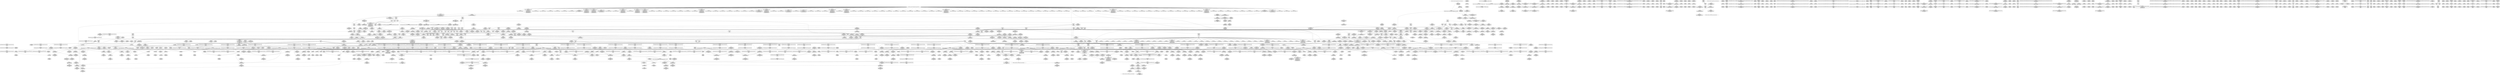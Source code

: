 digraph {
	CE0x4b0a990 [shape=record,shape=Mrecord,label="{CE0x4b0a990|i64*_getelementptr_inbounds_(_4_x_i64_,_4_x_i64_*___llvm_gcov_ctr133,_i64_0,_i64_1)|*Constant*|*SummSink*}"]
	CE0x4a90a60 [shape=record,shape=Mrecord,label="{CE0x4a90a60|_call_void_mcount()_#3|*SummSource*}"]
	CE0x4a8c010 [shape=record,shape=Mrecord,label="{CE0x4a8c010|void_(i32*,_i32,_i32*)*_asm_addl_$1,_%gs:$0_,_*m,ri,*m,_dirflag_,_fpsr_,_flags_}"]
	CE0x49dd0a0 [shape=record,shape=Mrecord,label="{CE0x49dd0a0|task_sid:tmp}"]
	CE0x4a9ac00 [shape=record,shape=Mrecord,label="{CE0x4a9ac00|task_sid:tmp10|security/selinux/hooks.c,208|*SummSource*}"]
	CE0x4ac26f0 [shape=record,shape=Mrecord,label="{CE0x4ac26f0|rcu_read_lock:tmp9|include/linux/rcupdate.h,882|*SummSource*}"]
	CE0x4a306c0 [shape=record,shape=Mrecord,label="{CE0x4a306c0|rcu_lock_release:map|Function::rcu_lock_release&Arg::map::|*SummSink*}"]
	CE0x49de8b0 [shape=record,shape=Mrecord,label="{CE0x49de8b0|28:_i32,_32:_i16,_34:_i8,_:_CMRE_63,64_}"]
	CE0x49f4670 [shape=record,shape=Mrecord,label="{CE0x49f4670|28:_i32,_32:_i16,_34:_i8,_:_CMRE_16,17_}"]
	CE0x4ab5770 [shape=record,shape=Mrecord,label="{CE0x4ab5770|_ret_void,_!dbg_!27735|include/linux/rcupdate.h,938|*SummSource*}"]
	CE0x4a02fc0 [shape=record,shape=Mrecord,label="{CE0x4a02fc0|selinux_socket_accept:i_security4|security/selinux/hooks.c,4204}"]
	CE0x4a3ca50 [shape=record,shape=Mrecord,label="{CE0x4a3ca50|SOCK_INODE:add.ptr|include/net/sock.h,1412|*SummSink*}"]
	CE0x4a66c80 [shape=record,shape=Mrecord,label="{CE0x4a66c80|8:_%struct.sock*,_:_SCME_30,31_}"]
	CE0x49d55c0 [shape=record,shape=Mrecord,label="{CE0x49d55c0|selinux_socket_accept:tmp6|security/selinux/hooks.c,4199|*SummSource*}"]
	CE0x49db2b0 [shape=record,shape=Mrecord,label="{CE0x49db2b0|28:_i32,_32:_i16,_34:_i8,_:_CMRE_114,115_}"]
	CE0x4a67140 [shape=record,shape=Mrecord,label="{CE0x4a67140|8:_%struct.sock*,_:_SCME_34,35_}"]
	CE0x4a229b0 [shape=record,shape=Mrecord,label="{CE0x4a229b0|sock_has_perm:cmp|security/selinux/hooks.c,3969|*SummSource*}"]
	CE0x49f1060 [shape=record,shape=Mrecord,label="{CE0x49f1060|28:_i32,_32:_i16,_34:_i8,_:_CMRE_70,71_}"]
	CE0x4ae9c60 [shape=record,shape=Mrecord,label="{CE0x4ae9c60|_call_void___preempt_count_add(i32_1)_#10,_!dbg_!27711|include/linux/rcupdate.h,239}"]
	CE0x4a290a0 [shape=record,shape=Mrecord,label="{CE0x4a290a0|SOCK_INODE:tmp1}"]
	CE0x4a2a7a0 [shape=record,shape=Mrecord,label="{CE0x4a2a7a0|task_sid:tmp18|security/selinux/hooks.c,208}"]
	CE0x49e5bf0 [shape=record,shape=Mrecord,label="{CE0x49e5bf0|task_sid:tmp16|security/selinux/hooks.c,208}"]
	CE0x49f5c90 [shape=record,shape=Mrecord,label="{CE0x49f5c90|rcu_read_lock:land.lhs.true|*SummSink*}"]
	CE0x4a97ab0 [shape=record,shape=Mrecord,label="{CE0x4a97ab0|task_sid:tmp6|security/selinux/hooks.c,208}"]
	CE0x4aa1d80 [shape=record,shape=Mrecord,label="{CE0x4aa1d80|task_sid:land.lhs.true}"]
	CE0x4a295a0 [shape=record,shape=Mrecord,label="{CE0x4a295a0|sock_has_perm:cleanup|*SummSource*}"]
	CE0x4a34f90 [shape=record,shape=Mrecord,label="{CE0x4a34f90|__preempt_count_add:tmp4|./arch/x86/include/asm/preempt.h,72|*SummSource*}"]
	CE0x49ed9e0 [shape=record,shape=Mrecord,label="{CE0x49ed9e0|selinux_socket_accept:bb|*SummSource*}"]
	CE0x4a491d0 [shape=record,shape=Mrecord,label="{CE0x4a491d0|task_sid:tobool1|security/selinux/hooks.c,208}"]
	CE0x4a9b200 [shape=record,shape=Mrecord,label="{CE0x4a9b200|cred_sid:tmp4|*LoadInst*|security/selinux/hooks.c,196|*SummSink*}"]
	CE0x4b20d30 [shape=record,shape=Mrecord,label="{CE0x4b20d30|GLOBAL:__preempt_count_sub|*Constant*|*SummSource*}"]
	CE0x49d4d10 [shape=record,shape=Mrecord,label="{CE0x49d4d10|selinux_socket_accept:call3|security/selinux/hooks.c,4204|*SummSource*}"]
	CE0x4a3ebc0 [shape=record,shape=Mrecord,label="{CE0x4a3ebc0|_ret_void,_!dbg_!27735|include/linux/rcupdate.h,884|*SummSink*}"]
	CE0x4a47fc0 [shape=record,shape=Mrecord,label="{CE0x4a47fc0|i32_22|*Constant*|*SummSink*}"]
	CE0x49db7b0 [shape=record,shape=Mrecord,label="{CE0x49db7b0|28:_i32,_32:_i16,_34:_i8,_:_CMRE_118,119_}"]
	CE0x49e5220 [shape=record,shape=Mrecord,label="{CE0x49e5220|sock_has_perm:tmp3|security/selinux/hooks.c,3964|*SummSource*}"]
	CE0x49e9bb0 [shape=record,shape=Mrecord,label="{CE0x49e9bb0|8:_%struct.sock*,_:_SCME_25,26_}"]
	CE0x4a3d760 [shape=record,shape=Mrecord,label="{CE0x4a3d760|sock_has_perm:tmp|*SummSource*}"]
	CE0x4ac3200 [shape=record,shape=Mrecord,label="{CE0x4ac3200|rcu_read_unlock:tmp11|include/linux/rcupdate.h,933}"]
	CE0x4a40430 [shape=record,shape=Mrecord,label="{CE0x4a40430|get_current:tmp1}"]
	CE0x4a881e0 [shape=record,shape=Mrecord,label="{CE0x4a881e0|rcu_read_unlock:do.body}"]
	CE0x4ac06f0 [shape=record,shape=Mrecord,label="{CE0x4ac06f0|rcu_read_lock:tmp15|include/linux/rcupdate.h,882|*SummSink*}"]
	CE0x49dbcb0 [shape=record,shape=Mrecord,label="{CE0x49dbcb0|28:_i32,_32:_i16,_34:_i8,_:_CMRE_136,144_|*MultipleSource*|security/selinux/hooks.c,4202|security/selinux/hooks.c,4202|security/selinux/hooks.c,4204|security/selinux/hooks.c,4204|security/selinux/hooks.c,4205}"]
	CE0x4a33b90 [shape=record,shape=Mrecord,label="{CE0x4a33b90|rcu_lock_acquire:tmp5|include/linux/rcupdate.h,418|*SummSink*}"]
	CE0x49f1870 [shape=record,shape=Mrecord,label="{CE0x49f1870|28:_i32,_32:_i16,_34:_i8,_:_CMRE_99,100_}"]
	CE0x4a77e90 [shape=record,shape=Mrecord,label="{CE0x4a77e90|sock_has_perm:u|security/selinux/hooks.c,3973}"]
	CE0x4b03380 [shape=record,shape=Mrecord,label="{CE0x4b03380|__rcu_read_lock:tmp1|*SummSink*}"]
	CE0x49ee1a0 [shape=record,shape=Mrecord,label="{CE0x49ee1a0|i32_5|*Constant*|*SummSource*}"]
	CE0x4a90e50 [shape=record,shape=Mrecord,label="{CE0x4a90e50|task_sid:tmp4|*LoadInst*|security/selinux/hooks.c,208|*SummSink*}"]
	CE0x4a608a0 [shape=record,shape=Mrecord,label="{CE0x4a608a0|__preempt_count_add:do.body|*SummSource*}"]
	CE0x49e7ef0 [shape=record,shape=Mrecord,label="{CE0x49e7ef0|selinux_socket_accept:call2|security/selinux/hooks.c,4202}"]
	CE0x49ed860 [shape=record,shape=Mrecord,label="{CE0x49ed860|SOCK_INODE:socket|Function::SOCK_INODE&Arg::socket::|*SummSource*}"]
	"CONST[source:2(external),value:2(dynamic)][purpose:{subject}][SrcIdx:3]"
	CE0x4a1c510 [shape=record,shape=Mrecord,label="{CE0x4a1c510|i32_1|*Constant*}"]
	CE0x49e8500 [shape=record,shape=Mrecord,label="{CE0x49e8500|selinux_socket_accept:tmp14|security/selinux/hooks.c,4204}"]
	CE0x4a75b30 [shape=record,shape=Mrecord,label="{CE0x4a75b30|sock_has_perm:tmp13|security/selinux/hooks.c,3972|*SummSource*}"]
	CE0x4aa00f0 [shape=record,shape=Mrecord,label="{CE0x4aa00f0|COLLAPSED:_GCMRE___llvm_gcov_ctr131_internal_global_2_x_i64_zeroinitializer:_elem_0:default:}"]
	CE0x49f6b20 [shape=record,shape=Mrecord,label="{CE0x49f6b20|GLOBAL:__llvm_gcov_ctr327|Global_var:__llvm_gcov_ctr327}"]
	CE0x4a405d0 [shape=record,shape=Mrecord,label="{CE0x4a405d0|get_current:tmp3}"]
	CE0x49f69f0 [shape=record,shape=Mrecord,label="{CE0x49f69f0|sock_has_perm:tmp8|security/selinux/hooks.c,3969}"]
	CE0x4a363c0 [shape=record,shape=Mrecord,label="{CE0x4a363c0|__preempt_count_add:tmp7|./arch/x86/include/asm/preempt.h,73}"]
	CE0x4ab4160 [shape=record,shape=Mrecord,label="{CE0x4ab4160|cred_sid:cred|Function::cred_sid&Arg::cred::|*SummSource*}"]
	CE0x49f19b0 [shape=record,shape=Mrecord,label="{CE0x49f19b0|28:_i32,_32:_i16,_34:_i8,_:_CMRE_100,101_}"]
	CE0x4a6e340 [shape=record,shape=Mrecord,label="{CE0x4a6e340|rcu_read_lock:tobool|include/linux/rcupdate.h,882|*SummSource*}"]
	CE0x4a67990 [shape=record,shape=Mrecord,label="{CE0x4a67990|8:_%struct.sock*,_:_SCME_41,42_}"]
	CE0x4aae510 [shape=record,shape=Mrecord,label="{CE0x4aae510|task_sid:tmp21|security/selinux/hooks.c,208|*SummSource*}"]
	CE0x4b20710 [shape=record,shape=Mrecord,label="{CE0x4b20710|rcu_lock_release:tmp4|include/linux/rcupdate.h,423|*SummSource*}"]
	CE0x49e0010 [shape=record,shape=Mrecord,label="{CE0x49e0010|i64*_getelementptr_inbounds_(_6_x_i64_,_6_x_i64_*___llvm_gcov_ctr360,_i64_0,_i64_4)|*Constant*}"]
	CE0x49da510 [shape=record,shape=Mrecord,label="{CE0x49da510|i32_5|*Constant*}"]
	CE0x4aadea0 [shape=record,shape=Mrecord,label="{CE0x4aadea0|task_sid:tmp20|security/selinux/hooks.c,208}"]
	CE0x49fb1f0 [shape=record,shape=Mrecord,label="{CE0x49fb1f0|sock_has_perm:net|security/selinux/hooks.c, 3966|*SummSource*}"]
	CE0x4a49950 [shape=record,shape=Mrecord,label="{CE0x4a49950|rcu_read_lock:if.then|*SummSink*}"]
	CE0x4aadb00 [shape=record,shape=Mrecord,label="{CE0x4aadb00|i8*_getelementptr_inbounds_(_41_x_i8_,_41_x_i8_*_.str44,_i32_0,_i32_0)|*Constant*|*SummSource*}"]
	CE0x4b4ba60 [shape=record,shape=Mrecord,label="{CE0x4b4ba60|i64*_getelementptr_inbounds_(_4_x_i64_,_4_x_i64_*___llvm_gcov_ctr135,_i64_0,_i64_1)|*Constant*|*SummSource*}"]
	CE0x4ab35f0 [shape=record,shape=Mrecord,label="{CE0x4ab35f0|task_sid:call7|security/selinux/hooks.c,208|*SummSource*}"]
	CE0x4a300c0 [shape=record,shape=Mrecord,label="{CE0x4a300c0|GLOBAL:rcu_lock_release|*Constant*|*SummSource*}"]
	CE0x49f4370 [shape=record,shape=Mrecord,label="{CE0x49f4370|28:_i32,_32:_i16,_34:_i8,_:_CMRE_12,13_}"]
	CE0x4a825c0 [shape=record,shape=Mrecord,label="{CE0x4a825c0|rcu_lock_acquire:__here|*SummSink*}"]
	CE0x4a482a0 [shape=record,shape=Mrecord,label="{CE0x4a482a0|cred_sid:security|security/selinux/hooks.c,196}"]
	CE0x49cf780 [shape=record,shape=Mrecord,label="{CE0x49cf780|i64*_getelementptr_inbounds_(_6_x_i64_,_6_x_i64_*___llvm_gcov_ctr360,_i64_0,_i64_3)|*Constant*|*SummSource*}"]
	CE0x49d2ab0 [shape=record,shape=Mrecord,label="{CE0x49d2ab0|28:_i32,_32:_i16,_34:_i8,_:_CMRE_53,54_}"]
	CE0x4a859d0 [shape=record,shape=Mrecord,label="{CE0x4a859d0|rcu_read_unlock:tmp3|*SummSource*}"]
	CE0x4a1e4b0 [shape=record,shape=Mrecord,label="{CE0x4a1e4b0|selinux_socket_accept:sid6|security/selinux/hooks.c,4206|*SummSource*}"]
	CE0x49d7590 [shape=record,shape=Mrecord,label="{CE0x49d7590|i64*_getelementptr_inbounds_(_6_x_i64_,_6_x_i64_*___llvm_gcov_ctr360,_i64_0,_i64_0)|*Constant*|*SummSink*}"]
	CE0x4aa87c0 [shape=record,shape=Mrecord,label="{CE0x4aa87c0|__preempt_count_sub:tmp3|*SummSink*}"]
	CE0x4a9c440 [shape=record,shape=Mrecord,label="{CE0x4a9c440|i64*_getelementptr_inbounds_(_11_x_i64_,_11_x_i64_*___llvm_gcov_ctr132,_i64_0,_i64_8)|*Constant*|*SummSource*}"]
	CE0x4a67ac0 [shape=record,shape=Mrecord,label="{CE0x4a67ac0|8:_%struct.sock*,_:_SCME_42,43_}"]
	CE0x4a798d0 [shape=record,shape=Mrecord,label="{CE0x4a798d0|sock_has_perm:net3|security/selinux/hooks.c,3974}"]
	CE0x4a8cb40 [shape=record,shape=Mrecord,label="{CE0x4a8cb40|rcu_lock_acquire:tmp|*SummSource*}"]
	CE0x4a6d080 [shape=record,shape=Mrecord,label="{CE0x4a6d080|GLOBAL:__llvm_gcov_ctr132|Global_var:__llvm_gcov_ctr132|*SummSource*}"]
	CE0x4a9cf30 [shape=record,shape=Mrecord,label="{CE0x4a9cf30|cred_sid:tmp1}"]
	CE0x4a9e1b0 [shape=record,shape=Mrecord,label="{CE0x4a9e1b0|rcu_read_unlock:tmp4|include/linux/rcupdate.h,933|*SummSink*}"]
	CE0x4b0b5c0 [shape=record,shape=Mrecord,label="{CE0x4b0b5c0|_call_void_asm_addl_$1,_%gs:$0_,_*m,ri,*m,_dirflag_,_fpsr_,_flags_(i32*___preempt_count,_i32_%sub,_i32*___preempt_count)_#3,_!dbg_!27717,_!srcloc_!27718|./arch/x86/include/asm/preempt.h,77|*SummSource*}"]
	CE0x4a91490 [shape=record,shape=Mrecord,label="{CE0x4a91490|rcu_read_unlock:do.body|*SummSink*}"]
	CE0x4a9b9a0 [shape=record,shape=Mrecord,label="{CE0x4a9b9a0|task_sid:do.end6|*SummSource*}"]
	CE0x4a686a0 [shape=record,shape=Mrecord,label="{CE0x4a686a0|8:_%struct.sock*,_:_SCME_52,53_}"]
	CE0x4b03b60 [shape=record,shape=Mrecord,label="{CE0x4b03b60|__rcu_read_unlock:tmp2|*SummSource*}"]
	CE0x4a9cca0 [shape=record,shape=Mrecord,label="{CE0x4a9cca0|task_sid:tmp7|security/selinux/hooks.c,208}"]
	CE0x4ababc0 [shape=record,shape=Mrecord,label="{CE0x4ababc0|rcu_read_lock:tobool1|include/linux/rcupdate.h,882|*SummSource*}"]
	CE0x49ccf20 [shape=record,shape=Mrecord,label="{CE0x49ccf20|selinux_socket_accept:if.then|*SummSink*}"]
	CE0x4abb810 [shape=record,shape=Mrecord,label="{CE0x4abb810|rcu_read_lock:do.body}"]
	CE0x49f1af0 [shape=record,shape=Mrecord,label="{CE0x49f1af0|28:_i32,_32:_i16,_34:_i8,_:_CMRE_101,102_}"]
	CE0x49cf510 [shape=record,shape=Mrecord,label="{CE0x49cf510|selinux_socket_accept:sock|Function::selinux_socket_accept&Arg::sock::|*SummSink*}"]
	CE0x4a321c0 [shape=record,shape=Mrecord,label="{CE0x4a321c0|__rcu_read_lock:do.body|*SummSource*}"]
	CE0x4a1d120 [shape=record,shape=Mrecord,label="{CE0x4a1d120|selinux_socket_accept:retval.0|*SummSink*}"]
	CE0x4a783c0 [shape=record,shape=Mrecord,label="{CE0x4a783c0|avc_has_perm:ssid|Function::avc_has_perm&Arg::ssid::|*SummSink*}"]
	CE0x4a7c420 [shape=record,shape=Mrecord,label="{CE0x4a7c420|sock_has_perm:call6|security/selinux/hooks.c,3976|*SummSink*}"]
	CE0x4a99640 [shape=record,shape=Mrecord,label="{CE0x4a99640|cred_sid:sid|security/selinux/hooks.c,197}"]
	CE0x4abf5e0 [shape=record,shape=Mrecord,label="{CE0x4abf5e0|rcu_read_unlock:tmp14|include/linux/rcupdate.h,933|*SummSource*}"]
	CE0x49f9ea0 [shape=record,shape=Mrecord,label="{CE0x49f9ea0|28:_i32,_32:_i16,_34:_i8,_:_CMRE_82,83_}"]
	CE0x4aac660 [shape=record,shape=Mrecord,label="{CE0x4aac660|i32_208|*Constant*}"]
	CE0x49fc950 [shape=record,shape=Mrecord,label="{CE0x49fc950|selinux_socket_accept:tmp3|security/selinux/hooks.c,4199}"]
	CE0x4ac0570 [shape=record,shape=Mrecord,label="{CE0x4ac0570|rcu_read_lock:tmp15|include/linux/rcupdate.h,882|*SummSource*}"]
	CE0x4a3efd0 [shape=record,shape=Mrecord,label="{CE0x4a3efd0|sock_has_perm:net|security/selinux/hooks.c, 3966}"]
	CE0x4a3f6e0 [shape=record,shape=Mrecord,label="{CE0x4a3f6e0|sock_has_perm:tmp|*SummSink*}"]
	CE0x4a8cc90 [shape=record,shape=Mrecord,label="{CE0x4a8cc90|rcu_read_unlock:tmp2|*SummSink*}"]
	CE0x4a78700 [shape=record,shape=Mrecord,label="{CE0x4a78700|sock_has_perm:u|security/selinux/hooks.c,3973|*SummSource*}"]
	CE0x4a69150 [shape=record,shape=Mrecord,label="{CE0x4a69150|task_sid:entry|*SummSink*}"]
	CE0x4ac0860 [shape=record,shape=Mrecord,label="{CE0x4ac0860|rcu_read_lock:tmp16|include/linux/rcupdate.h,882}"]
	CE0x4a66a80 [shape=record,shape=Mrecord,label="{CE0x4a66a80|8:_%struct.sock*,_:_SCME_28,29_}"]
	CE0x4b1df30 [shape=record,shape=Mrecord,label="{CE0x4b1df30|i64*_getelementptr_inbounds_(_4_x_i64_,_4_x_i64_*___llvm_gcov_ctr130,_i64_0,_i64_3)|*Constant*}"]
	CE0x4a351e0 [shape=record,shape=Mrecord,label="{CE0x4a351e0|i64*_getelementptr_inbounds_(_4_x_i64_,_4_x_i64_*___llvm_gcov_ctr129,_i64_0,_i64_1)|*Constant*|*SummSource*}"]
	CE0x4a7da90 [shape=record,shape=Mrecord,label="{CE0x4a7da90|_ret_i32_%retval.0,_!dbg_!27728|security/selinux/avc.c,775}"]
	CE0x4a30db0 [shape=record,shape=Mrecord,label="{CE0x4a30db0|_call_void___rcu_read_unlock()_#10,_!dbg_!27734|include/linux/rcupdate.h,937}"]
	CE0x49f09c0 [shape=record,shape=Mrecord,label="{CE0x49f09c0|i64*_getelementptr_inbounds_(_6_x_i64_,_6_x_i64_*___llvm_gcov_ctr360,_i64_0,_i64_3)|*Constant*}"]
	CE0x4aaaff0 [shape=record,shape=Mrecord,label="{CE0x4aaaff0|_call_void_mcount()_#3}"]
	CE0x4a32f50 [shape=record,shape=Mrecord,label="{CE0x4a32f50|__rcu_read_lock:bb}"]
	CE0x4a6be00 [shape=record,shape=Mrecord,label="{CE0x4a6be00|rcu_read_unlock:if.end}"]
	CE0x5d8f310 [shape=record,shape=Mrecord,label="{CE0x5d8f310|_ret_%struct.inode*_%vfs_inode,_!dbg_!27717|include/net/sock.h,1412|*SummSink*}"]
	CE0x4a94ca0 [shape=record,shape=Mrecord,label="{CE0x4a94ca0|rcu_lock_acquire:map|Function::rcu_lock_acquire&Arg::map::|*SummSource*}"]
	CE0x4a895b0 [shape=record,shape=Mrecord,label="{CE0x4a895b0|__preempt_count_add:entry|*SummSource*}"]
	CE0x4a7dde0 [shape=record,shape=Mrecord,label="{CE0x4a7dde0|avc_has_perm:requested|Function::avc_has_perm&Arg::requested::|*SummSource*}"]
	CE0x4ac3860 [shape=record,shape=Mrecord,label="{CE0x4ac3860|rcu_read_lock:tmp17|include/linux/rcupdate.h,882|*SummSource*}"]
	CE0x49dc0d0 [shape=record,shape=Mrecord,label="{CE0x49dc0d0|28:_i32,_32:_i16,_34:_i8,_:_CMRE_11,12_}"]
	CE0x4ab3f40 [shape=record,shape=Mrecord,label="{CE0x4ab3f40|cred_sid:cred|Function::cred_sid&Arg::cred::}"]
	CE0x49d4240 [shape=record,shape=Mrecord,label="{CE0x49d4240|sock_has_perm:if.then|*SummSource*}"]
	CE0x4a68f20 [shape=record,shape=Mrecord,label="{CE0x4a68f20|GLOBAL:task_sid|*Constant*|*SummSink*}"]
	CE0x4a2ac60 [shape=record,shape=Mrecord,label="{CE0x4a2ac60|task_sid:tmp18|security/selinux/hooks.c,208|*SummSource*}"]
	CE0x4a870a0 [shape=record,shape=Mrecord,label="{CE0x4a870a0|_call_void_asm_addl_$1,_%gs:$0_,_*m,ri,*m,_dirflag_,_fpsr_,_flags_(i32*___preempt_count,_i32_%val,_i32*___preempt_count)_#3,_!dbg_!27714,_!srcloc_!27717|./arch/x86/include/asm/preempt.h,72}"]
	CE0x4abbba0 [shape=record,shape=Mrecord,label="{CE0x4abbba0|__rcu_read_lock:tmp6|include/linux/rcupdate.h,240|*SummSink*}"]
	CE0x4b1c100 [shape=record,shape=Mrecord,label="{CE0x4b1c100|i64*_getelementptr_inbounds_(_4_x_i64_,_4_x_i64_*___llvm_gcov_ctr130,_i64_0,_i64_3)|*Constant*|*SummSink*}"]
	CE0x4ab42a0 [shape=record,shape=Mrecord,label="{CE0x4ab42a0|_ret_i32_%tmp6,_!dbg_!27716|security/selinux/hooks.c,197}"]
	CE0x4ab83a0 [shape=record,shape=Mrecord,label="{CE0x4ab83a0|i64_0|*Constant*}"]
	CE0x4a9a440 [shape=record,shape=Mrecord,label="{CE0x4a9a440|task_sid:do.end|*SummSink*}"]
	CE0x49d6700 [shape=record,shape=Mrecord,label="{CE0x49d6700|GLOBAL:get_current|*Constant*|*SummSource*}"]
	CE0x4a2b2b0 [shape=record,shape=Mrecord,label="{CE0x4a2b2b0|i8_0|*Constant*|*SummSource*}"]
	CE0x4a6fce0 [shape=record,shape=Mrecord,label="{CE0x4a6fce0|i64*_getelementptr_inbounds_(_13_x_i64_,_13_x_i64_*___llvm_gcov_ctr126,_i64_0,_i64_10)|*Constant*|*SummSource*}"]
	CE0x49d77e0 [shape=record,shape=Mrecord,label="{CE0x49d77e0|SOCK_INODE:entry}"]
	CE0x4a66420 [shape=record,shape=Mrecord,label="{CE0x4a66420|task_sid:tobool4|security/selinux/hooks.c,208|*SummSink*}"]
	CE0x4a7f4c0 [shape=record,shape=Mrecord,label="{CE0x4a7f4c0|sock_has_perm:tmp18|security/selinux/hooks.c,3977}"]
	CE0x49eed30 [shape=record,shape=Mrecord,label="{CE0x49eed30|rcu_read_lock:tmp|*SummSource*}"]
	CE0x4aeb780 [shape=record,shape=Mrecord,label="{CE0x4aeb780|rcu_read_unlock:tmp18|include/linux/rcupdate.h,933|*SummSink*}"]
	CE0x4b1a140 [shape=record,shape=Mrecord,label="{CE0x4b1a140|__rcu_read_unlock:do.body|*SummSource*}"]
	CE0x4a33f00 [shape=record,shape=Mrecord,label="{CE0x4a33f00|i64*_getelementptr_inbounds_(_4_x_i64_,_4_x_i64_*___llvm_gcov_ctr128,_i64_0,_i64_2)|*Constant*|*SummSink*}"]
	CE0x4ae9370 [shape=record,shape=Mrecord,label="{CE0x4ae9370|rcu_read_unlock:tmp16|include/linux/rcupdate.h,933}"]
	CE0x49fb410 [shape=record,shape=Mrecord,label="{CE0x49fb410|i64*_getelementptr_inbounds_(_11_x_i64_,_11_x_i64_*___llvm_gcov_ctr127,_i64_0,_i64_0)|*Constant*|*SummSource*}"]
	CE0x49d9f50 [shape=record,shape=Mrecord,label="{CE0x49d9f50|i64*_getelementptr_inbounds_(_2_x_i64_,_2_x_i64_*___llvm_gcov_ctr98,_i64_0,_i64_1)|*Constant*}"]
	CE0x4a79ac0 [shape=record,shape=Mrecord,label="{CE0x4a79ac0|sock_has_perm:net3|security/selinux/hooks.c,3974|*SummSink*}"]
	CE0x4a91370 [shape=record,shape=Mrecord,label="{CE0x4a91370|rcu_read_unlock:bb}"]
	CE0x4b64440 [shape=record,shape=Mrecord,label="{CE0x4b64440|__preempt_count_sub:tmp4|./arch/x86/include/asm/preempt.h,77|*SummSink*}"]
	CE0x49d4130 [shape=record,shape=Mrecord,label="{CE0x49d4130|_ret_void,_!dbg_!27735|include/linux/rcupdate.h,884}"]
	CE0x49db3f0 [shape=record,shape=Mrecord,label="{CE0x49db3f0|28:_i32,_32:_i16,_34:_i8,_:_CMRE_115,116_}"]
	CE0x49e87e0 [shape=record,shape=Mrecord,label="{CE0x49e87e0|selinux_socket_accept:tmp14|security/selinux/hooks.c,4204|*SummSink*}"]
	CE0x49d3020 [shape=record,shape=Mrecord,label="{CE0x49d3020|i32_4|*Constant*}"]
	CE0x4a9a630 [shape=record,shape=Mrecord,label="{CE0x4a9a630|task_sid:bb|*SummSink*}"]
	CE0x4a8bb20 [shape=record,shape=Mrecord,label="{CE0x4a8bb20|rcu_read_unlock:tmp|*SummSource*}"]
	CE0x4a71b40 [shape=record,shape=Mrecord,label="{CE0x4a71b40|sock_has_perm:tmp10|security/selinux/hooks.c,3969|*SummSource*}"]
	CE0x4aab0f0 [shape=record,shape=Mrecord,label="{CE0x4aab0f0|_call_void_lockdep_rcu_suspicious(i8*_getelementptr_inbounds_(_25_x_i8_,_25_x_i8_*_.str3,_i32_0,_i32_0),_i32_208,_i8*_getelementptr_inbounds_(_41_x_i8_,_41_x_i8_*_.str44,_i32_0,_i32_0))_#10,_!dbg_!27732|security/selinux/hooks.c,208}"]
	CE0x49e99a0 [shape=record,shape=Mrecord,label="{CE0x49e99a0|8:_%struct.sock*,_:_SCME_24,25_}"]
	CE0x4ab9de0 [shape=record,shape=Mrecord,label="{CE0x4ab9de0|_call_void_mcount()_#3|*SummSink*}"]
	CE0x4a88b10 [shape=record,shape=Mrecord,label="{CE0x4a88b10|rcu_read_unlock:tmp8|include/linux/rcupdate.h,933}"]
	CE0x4a40350 [shape=record,shape=Mrecord,label="{CE0x4a40350|_call_void_mcount()_#3}"]
	CE0x4a7c7f0 [shape=record,shape=Mrecord,label="{CE0x4a7c7f0|i32_(i32,_i32,_i16,_i32,_%struct.common_audit_data*)*_bitcast_(i32_(i32,_i32,_i16,_i32,_%struct.common_audit_data.495*)*_avc_has_perm_to_i32_(i32,_i32,_i16,_i32,_%struct.common_audit_data*)*)|*Constant*|*SummSource*}"]
	CE0x4a6e6d0 [shape=record,shape=Mrecord,label="{CE0x4a6e6d0|task_sid:tmp4|*LoadInst*|security/selinux/hooks.c,208}"]
	CE0x4ab5560 [shape=record,shape=Mrecord,label="{CE0x4ab5560|_ret_void,_!dbg_!27735|include/linux/rcupdate.h,938}"]
	CE0x4a4bb00 [shape=record,shape=Mrecord,label="{CE0x4a4bb00|8:_%struct.sock*,_:_SCME_18,20_|*MultipleSource*|security/selinux/hooks.c, 3966|security/selinux/hooks.c,3966|security/selinux/hooks.c,3966}"]
	CE0x49e68c0 [shape=record,shape=Mrecord,label="{CE0x49e68c0|sock_has_perm:tmp5|security/selinux/hooks.c,3966|*SummSource*}"]
	CE0x4a86c90 [shape=record,shape=Mrecord,label="{CE0x4a86c90|rcu_read_unlock:tmp9|include/linux/rcupdate.h,933}"]
	CE0x4a8a680 [shape=record,shape=Mrecord,label="{CE0x4a8a680|__preempt_count_add:val|Function::__preempt_count_add&Arg::val::}"]
	CE0x4ac2570 [shape=record,shape=Mrecord,label="{CE0x4ac2570|rcu_read_lock:tmp10|include/linux/rcupdate.h,882}"]
	CE0x4ab02c0 [shape=record,shape=Mrecord,label="{CE0x4ab02c0|i64*_getelementptr_inbounds_(_13_x_i64_,_13_x_i64_*___llvm_gcov_ctr126,_i64_0,_i64_9)|*Constant*|*SummSink*}"]
	CE0x4a006e0 [shape=record,shape=Mrecord,label="{CE0x4a006e0|SOCK_INODE:tmp1|*SummSink*}"]
	CE0x49e4930 [shape=record,shape=Mrecord,label="{CE0x49e4930|%struct.task_struct*_(%struct.task_struct**)*_asm_movq_%gs:$_1:P_,$0_,_r,im,_dirflag_,_fpsr_,_flags_|*SummSource*}"]
	CE0x4b1ce30 [shape=record,shape=Mrecord,label="{CE0x4b1ce30|rcu_lock_release:bb|*SummSource*}"]
	CE0x4b1e780 [shape=record,shape=Mrecord,label="{CE0x4b1e780|__rcu_read_unlock:tmp|*SummSink*}"]
	CE0x4a0c020 [shape=record,shape=Mrecord,label="{CE0x4a0c020|_ret_i32_%retval.0,_!dbg_!27740|security/selinux/hooks.c,3977|*SummSink*}"]
	CE0x4ab29f0 [shape=record,shape=Mrecord,label="{CE0x4ab29f0|task_sid:tmp26|security/selinux/hooks.c,208|*SummSource*}"]
	CE0x49d1a50 [shape=record,shape=Mrecord,label="{CE0x49d1a50|selinux_socket_accept:bb}"]
	CE0x4ab8540 [shape=record,shape=Mrecord,label="{CE0x4ab8540|rcu_read_lock:tmp4|include/linux/rcupdate.h,882|*SummSource*}"]
	CE0x49c3040 [shape=record,shape=Mrecord,label="{CE0x49c3040|28:_i32,_32:_i16,_34:_i8,_:_CMRE_95,96_}"]
	CE0x4ab3730 [shape=record,shape=Mrecord,label="{CE0x4ab3730|GLOBAL:cred_sid|*Constant*|*SummSource*}"]
	CE0x4b0a6c0 [shape=record,shape=Mrecord,label="{CE0x4b0a6c0|i64_ptrtoint_(i8*_blockaddress(_rcu_lock_release,_%__here)_to_i64)|*Constant*|*SummSource*}"]
	CE0x4a3dd70 [shape=record,shape=Mrecord,label="{CE0x4a3dd70|rcu_read_lock:do.body|*SummSink*}"]
	CE0x4b442a0 [shape=record,shape=Mrecord,label="{CE0x4b442a0|__rcu_read_unlock:tmp7|include/linux/rcupdate.h,245|*SummSink*}"]
	CE0x4a4ce50 [shape=record,shape=Mrecord,label="{CE0x4a4ce50|i64*_getelementptr_inbounds_(_6_x_i64_,_6_x_i64_*___llvm_gcov_ctr327,_i64_0,_i64_0)|*Constant*|*SummSource*}"]
	CE0x4aa0160 [shape=record,shape=Mrecord,label="{CE0x4aa0160|cred_sid:tmp|*SummSource*}"]
	"CONST[source:0(mediator),value:0(static)][purpose:{operation}][SnkIdx:3]"
	CE0x4ac0180 [shape=record,shape=Mrecord,label="{CE0x4ac0180|rcu_read_lock:tmp14|include/linux/rcupdate.h,882|*SummSink*}"]
	CE0x4a88310 [shape=record,shape=Mrecord,label="{CE0x4a88310|rcu_read_unlock:bb|*SummSource*}"]
	CE0x4a213b0 [shape=record,shape=Mrecord,label="{CE0x4a213b0|sock_has_perm:sid|security/selinux/hooks.c,3969|*SummSink*}"]
	CE0x64768d0 [shape=record,shape=Mrecord,label="{CE0x64768d0|sock_has_perm:task|Function::sock_has_perm&Arg::task::|*SummSink*}"]
	CE0x4a61f10 [shape=record,shape=Mrecord,label="{CE0x4a61f10|__preempt_count_sub:tmp2|*SummSource*}"]
	CE0x4aadbb0 [shape=record,shape=Mrecord,label="{CE0x4aadbb0|i8*_getelementptr_inbounds_(_41_x_i8_,_41_x_i8_*_.str44,_i32_0,_i32_0)|*Constant*|*SummSink*}"]
	CE0x49de5b0 [shape=record,shape=Mrecord,label="{CE0x49de5b0|28:_i32,_32:_i16,_34:_i8,_:_CMRE_59,60_}"]
	CE0x4b32e20 [shape=record,shape=Mrecord,label="{CE0x4b32e20|i64*_getelementptr_inbounds_(_4_x_i64_,_4_x_i64_*___llvm_gcov_ctr129,_i64_0,_i64_2)|*Constant*|*SummSink*}"]
	CE0x4b1d400 [shape=record,shape=Mrecord,label="{CE0x4b1d400|i64*_getelementptr_inbounds_(_4_x_i64_,_4_x_i64_*___llvm_gcov_ctr134,_i64_0,_i64_2)|*Constant*}"]
	CE0x49ed080 [shape=record,shape=Mrecord,label="{CE0x49ed080|28:_i32,_32:_i16,_34:_i8,_:_CMRE_90,91_}"]
	CE0x4b03160 [shape=record,shape=Mrecord,label="{CE0x4b03160|i64*_getelementptr_inbounds_(_4_x_i64_,_4_x_i64_*___llvm_gcov_ctr130,_i64_0,_i64_0)|*Constant*|*SummSource*}"]
	CE0x49e00f0 [shape=record,shape=Mrecord,label="{CE0x49e00f0|i64*_getelementptr_inbounds_(_6_x_i64_,_6_x_i64_*___llvm_gcov_ctr360,_i64_0,_i64_4)|*Constant*|*SummSource*}"]
	CE0x4a8c610 [shape=record,shape=Mrecord,label="{CE0x4a8c610|rcu_lock_release:tmp1|*SummSource*}"]
	CE0x4ac1300 [shape=record,shape=Mrecord,label="{CE0x4ac1300|i64*_getelementptr_inbounds_(_11_x_i64_,_11_x_i64_*___llvm_gcov_ctr127,_i64_0,_i64_8)|*Constant*|*SummSink*}"]
	CE0x4a72900 [shape=record,shape=Mrecord,label="{CE0x4a72900|sock_has_perm:type|security/selinux/hooks.c,3972|*SummSink*}"]
	CE0x4a71e30 [shape=record,shape=Mrecord,label="{CE0x4a71e30|i64*_getelementptr_inbounds_(_6_x_i64_,_6_x_i64_*___llvm_gcov_ctr327,_i64_0,_i64_3)|*Constant*}"]
	CE0x4afff90 [shape=record,shape=Mrecord,label="{CE0x4afff90|i64*_getelementptr_inbounds_(_4_x_i64_,_4_x_i64_*___llvm_gcov_ctr135,_i64_0,_i64_2)|*Constant*|*SummSource*}"]
	CE0x4a9c6e0 [shape=record,shape=Mrecord,label="{CE0x4a9c6e0|i64*_getelementptr_inbounds_(_11_x_i64_,_11_x_i64_*___llvm_gcov_ctr132,_i64_0,_i64_8)|*Constant*|*SummSink*}"]
	CE0x4ae8b10 [shape=record,shape=Mrecord,label="{CE0x4ae8b10|rcu_read_unlock:tmp11|include/linux/rcupdate.h,933|*SummSource*}"]
	"CONST[source:0(mediator),value:2(dynamic)][purpose:{object}][SnkIdx:1]"
	CE0x4ac02f0 [shape=record,shape=Mrecord,label="{CE0x4ac02f0|rcu_read_lock:tmp15|include/linux/rcupdate.h,882}"]
	CE0x4aa8190 [shape=record,shape=Mrecord,label="{CE0x4aa8190|_call_void_mcount()_#3|*SummSource*}"]
	CE0x4aeeef0 [shape=record,shape=Mrecord,label="{CE0x4aeeef0|i8*_getelementptr_inbounds_(_44_x_i8_,_44_x_i8_*_.str47,_i32_0,_i32_0)|*Constant*|*SummSink*}"]
	CE0x4a06640 [shape=record,shape=Mrecord,label="{CE0x4a06640|selinux_socket_accept:tobool|security/selinux/hooks.c,4199|*SummSink*}"]
	CE0x4a3cd20 [shape=record,shape=Mrecord,label="{CE0x4a3cd20|SOCK_INODE:tmp5|include/net/sock.h,1412}"]
	CE0x4b1a310 [shape=record,shape=Mrecord,label="{CE0x4b1a310|i64*_getelementptr_inbounds_(_4_x_i64_,_4_x_i64_*___llvm_gcov_ctr133,_i64_0,_i64_0)|*Constant*|*SummSource*}"]
	CE0x49ecb40 [shape=record,shape=Mrecord,label="{CE0x49ecb40|28:_i32,_32:_i16,_34:_i8,_:_CMRE_83,84_}"]
	CE0x4a98140 [shape=record,shape=Mrecord,label="{CE0x4a98140|i64*_getelementptr_inbounds_(_13_x_i64_,_13_x_i64_*___llvm_gcov_ctr126,_i64_0,_i64_1)|*Constant*|*SummSource*}"]
	CE0x4a9b860 [shape=record,shape=Mrecord,label="{CE0x4a9b860|task_sid:do.end6}"]
	CE0x4b1c090 [shape=record,shape=Mrecord,label="{CE0x4b1c090|rcu_lock_acquire:tmp6}"]
	CE0x49e2390 [shape=record,shape=Mrecord,label="{CE0x49e2390|28:_i32,_32:_i16,_34:_i8,_:_CMRE_200,208_|*MultipleSource*|security/selinux/hooks.c,4202|security/selinux/hooks.c,4202|security/selinux/hooks.c,4204|security/selinux/hooks.c,4204|security/selinux/hooks.c,4205}"]
	CE0x49f0850 [shape=record,shape=Mrecord,label="{CE0x49f0850|selinux_socket_accept:tmp6|security/selinux/hooks.c,4199|*SummSink*}"]
	CE0x4ac3090 [shape=record,shape=Mrecord,label="{CE0x4ac3090|rcu_read_unlock:tmp10|include/linux/rcupdate.h,933|*SummSink*}"]
	CE0x4a68a30 [shape=record,shape=Mrecord,label="{CE0x4a68a30|8:_%struct.sock*,_:_SCME_55,56_}"]
	CE0x4a32420 [shape=record,shape=Mrecord,label="{CE0x4a32420|__rcu_read_lock:do.end}"]
	CE0x49d44a0 [shape=record,shape=Mrecord,label="{CE0x49d44a0|sock_has_perm:if.then}"]
	CE0x4aa3160 [shape=record,shape=Mrecord,label="{CE0x4aa3160|task_sid:tmp13|security/selinux/hooks.c,208|*SummSource*}"]
	CE0x49f0be0 [shape=record,shape=Mrecord,label="{CE0x49f0be0|28:_i32,_32:_i16,_34:_i8,_:_CMRE_64,65_}"]
	CE0x4ac2b60 [shape=record,shape=Mrecord,label="{CE0x4ac2b60|rcu_read_lock:tmp10|include/linux/rcupdate.h,882|*SummSource*}"]
	CE0x4a0af80 [shape=record,shape=Mrecord,label="{CE0x4a0af80|i64_0|*Constant*}"]
	CE0x4a97c60 [shape=record,shape=Mrecord,label="{CE0x4a97c60|rcu_read_lock:tmp2|*SummSink*}"]
	CE0x4a32580 [shape=record,shape=Mrecord,label="{CE0x4a32580|i64*_getelementptr_inbounds_(_4_x_i64_,_4_x_i64_*___llvm_gcov_ctr128,_i64_0,_i64_1)|*Constant*|*SummSource*}"]
	CE0x4ac8520 [shape=record,shape=Mrecord,label="{CE0x4ac8520|cred_sid:bb}"]
	CE0x4a82c30 [shape=record,shape=Mrecord,label="{CE0x4a82c30|rcu_read_unlock:tmp18|include/linux/rcupdate.h,933|*SummSource*}"]
	CE0x4a94000 [shape=record,shape=Mrecord,label="{CE0x4a94000|task_sid:land.lhs.true2|*SummSource*}"]
	CE0x4a2b6d0 [shape=record,shape=Mrecord,label="{CE0x4a2b6d0|8:_%struct.sock*,_:_SCME_8,16_|*MultipleSource*|security/selinux/hooks.c, 3966|security/selinux/hooks.c,3966|security/selinux/hooks.c,3966}"]
	CE0x4a7bbc0 [shape=record,shape=Mrecord,label="{CE0x4a7bbc0|sock_has_perm:sclass|security/selinux/hooks.c,3976|*SummSink*}"]
	CE0x49e5e40 [shape=record,shape=Mrecord,label="{CE0x49e5e40|task_sid:tmp17|security/selinux/hooks.c,208}"]
	CE0x4a91c60 [shape=record,shape=Mrecord,label="{CE0x4a91c60|_call_void_mcount()_#3|*SummSink*}"]
	CE0x4a868b0 [shape=record,shape=Mrecord,label="{CE0x4a868b0|GLOBAL:lock_acquire|*Constant*|*SummSink*}"]
	CE0x49c2c70 [shape=record,shape=Mrecord,label="{CE0x49c2c70|sock_has_perm:tmp3|security/selinux/hooks.c,3964}"]
	CE0x4a3de80 [shape=record,shape=Mrecord,label="{CE0x4a3de80|sock_has_perm:ad|security/selinux/hooks.c, 3965|*SummSource*}"]
	CE0x4a71990 [shape=record,shape=Mrecord,label="{CE0x4a71990|sock_has_perm:tmp10|security/selinux/hooks.c,3969}"]
	CE0x4b447a0 [shape=record,shape=Mrecord,label="{CE0x4b447a0|__rcu_read_unlock:tmp}"]
	CE0x4a09c90 [shape=record,shape=Mrecord,label="{CE0x4a09c90|selinux_socket_accept:tmp4|security/selinux/hooks.c,4199}"]
	CE0x49d8c50 [shape=record,shape=Mrecord,label="{CE0x49d8c50|selinux_socket_accept:tmp7|security/selinux/hooks.c,4200|*SummSink*}"]
	CE0x4b03bd0 [shape=record,shape=Mrecord,label="{CE0x4b03bd0|__rcu_read_unlock:tmp2|*SummSink*}"]
	CE0x49eb990 [shape=record,shape=Mrecord,label="{CE0x49eb990|i32_0|*Constant*}"]
	CE0x4a284e0 [shape=record,shape=Mrecord,label="{CE0x4a284e0|__rcu_read_lock:tmp4|include/linux/rcupdate.h,239|*SummSink*}"]
	CE0x4aed0c0 [shape=record,shape=Mrecord,label="{CE0x4aed0c0|rcu_read_unlock:tmp21|include/linux/rcupdate.h,935|*SummSource*}"]
	CE0x4a9eb30 [shape=record,shape=Mrecord,label="{CE0x4a9eb30|_call_void___rcu_read_lock()_#10,_!dbg_!27710|include/linux/rcupdate.h,879}"]
	CE0x4ab8e10 [shape=record,shape=Mrecord,label="{CE0x4ab8e10|rcu_read_lock:call|include/linux/rcupdate.h,882|*SummSink*}"]
	CE0x4a8ac90 [shape=record,shape=Mrecord,label="{CE0x4a8ac90|rcu_lock_release:tmp2}"]
	CE0x4a8ba40 [shape=record,shape=Mrecord,label="{CE0x4a8ba40|rcu_read_unlock:tmp}"]
	CE0x49e49c0 [shape=record,shape=Mrecord,label="{CE0x49e49c0|i32_59|*Constant*}"]
	CE0x4b43d50 [shape=record,shape=Mrecord,label="{CE0x4b43d50|__rcu_read_unlock:tmp6|include/linux/rcupdate.h,245|*SummSink*}"]
	CE0x4aafbf0 [shape=record,shape=Mrecord,label="{CE0x4aafbf0|i64*_getelementptr_inbounds_(_13_x_i64_,_13_x_i64_*___llvm_gcov_ctr126,_i64_0,_i64_12)|*Constant*}"]
	CE0x4a98f00 [shape=record,shape=Mrecord,label="{CE0x4a98f00|GLOBAL:__rcu_read_lock|*Constant*}"]
	CE0x4a303a0 [shape=record,shape=Mrecord,label="{CE0x4a303a0|rcu_lock_release:map|Function::rcu_lock_release&Arg::map::}"]
	CE0x49e66a0 [shape=record,shape=Mrecord,label="{CE0x49e66a0|task_sid:tmp17|security/selinux/hooks.c,208|*SummSink*}"]
	CE0x4aa31d0 [shape=record,shape=Mrecord,label="{CE0x4aa31d0|task_sid:tmp13|security/selinux/hooks.c,208|*SummSink*}"]
	CE0x4abfb20 [shape=record,shape=Mrecord,label="{CE0x4abfb20|rcu_read_lock:tmp14|include/linux/rcupdate.h,882}"]
	CE0x4a8f7d0 [shape=record,shape=Mrecord,label="{CE0x4a8f7d0|rcu_lock_acquire:tmp3}"]
	CE0x49f5300 [shape=record,shape=Mrecord,label="{CE0x49f5300|i64_3|*Constant*|*SummSource*}"]
	CE0x4ac4b90 [shape=record,shape=Mrecord,label="{CE0x4ac4b90|i8*_getelementptr_inbounds_(_25_x_i8_,_25_x_i8_*_.str45,_i32_0,_i32_0)|*Constant*}"]
	CE0x4a32e40 [shape=record,shape=Mrecord,label="{CE0x4a32e40|_call_void_mcount()_#3|*SummSource*}"]
	CE0x4a920e0 [shape=record,shape=Mrecord,label="{CE0x4a920e0|task_sid:tmp5|security/selinux/hooks.c,208|*SummSource*}"]
	CE0x4a940a0 [shape=record,shape=Mrecord,label="{CE0x4a940a0|task_sid:land.lhs.true2|*SummSink*}"]
	CE0x4a95350 [shape=record,shape=Mrecord,label="{CE0x4a95350|rcu_read_lock:tmp6|include/linux/rcupdate.h,882}"]
	CE0x4a3eab0 [shape=record,shape=Mrecord,label="{CE0x4a3eab0|_ret_void,_!dbg_!27735|include/linux/rcupdate.h,884|*SummSource*}"]
	CE0x4aa30c0 [shape=record,shape=Mrecord,label="{CE0x4aa30c0|rcu_read_lock:tmp2}"]
	CE0x49d0ce0 [shape=record,shape=Mrecord,label="{CE0x49d0ce0|SOCK_INODE:tmp3|*SummSource*}"]
	CE0x4ac3cc0 [shape=record,shape=Mrecord,label="{CE0x4ac3cc0|rcu_read_lock:tmp18|include/linux/rcupdate.h,882|*SummSource*}"]
	CE0x4a673a0 [shape=record,shape=Mrecord,label="{CE0x4a673a0|8:_%struct.sock*,_:_SCME_36,37_}"]
	"CONST[source:0(mediator),value:0(static)][purpose:{operation}][SrcIdx:2]"
	CE0x4ab5880 [shape=record,shape=Mrecord,label="{CE0x4ab5880|_ret_void,_!dbg_!27735|include/linux/rcupdate.h,938|*SummSink*}"]
	CE0x4ab8f80 [shape=record,shape=Mrecord,label="{CE0x4ab8f80|cred_sid:tmp5|security/selinux/hooks.c,196|*SummSource*}"]
	CE0x4a69420 [shape=record,shape=Mrecord,label="{CE0x4a69420|task_sid:task|Function::task_sid&Arg::task::|*SummSource*}"]
	CE0x4ac81e0 [shape=record,shape=Mrecord,label="{CE0x4ac81e0|rcu_read_lock:tmp22|include/linux/rcupdate.h,884|*SummSink*}"]
	CE0x49db670 [shape=record,shape=Mrecord,label="{CE0x49db670|28:_i32,_32:_i16,_34:_i8,_:_CMRE_117,118_}"]
	CE0x49f0e20 [shape=record,shape=Mrecord,label="{CE0x49f0e20|28:_i32,_32:_i16,_34:_i8,_:_CMRE_67,68_}"]
	CE0x49e86d0 [shape=record,shape=Mrecord,label="{CE0x49e86d0|selinux_socket_accept:tmp14|security/selinux/hooks.c,4204|*SummSource*}"]
	CE0x4a96180 [shape=record,shape=Mrecord,label="{CE0x4a96180|task_sid:call3|security/selinux/hooks.c,208}"]
	CE0x4aa8480 [shape=record,shape=Mrecord,label="{CE0x4aa8480|__preempt_count_add:tmp5|./arch/x86/include/asm/preempt.h,72|*SummSink*}"]
	CE0x4b224a0 [shape=record,shape=Mrecord,label="{CE0x4b224a0|rcu_lock_acquire:tmp7|*SummSink*}"]
	CE0x4a9aee0 [shape=record,shape=Mrecord,label="{CE0x4a9aee0|COLLAPSED:_CMRE:_elem_0::|security/selinux/hooks.c,196}"]
	CE0x4a9b510 [shape=record,shape=Mrecord,label="{CE0x4a9b510|GLOBAL:__rcu_read_lock|*Constant*|*SummSink*}"]
	CE0x4aa20f0 [shape=record,shape=Mrecord,label="{CE0x4aa20f0|rcu_lock_acquire:entry}"]
	CE0x4a6b320 [shape=record,shape=Mrecord,label="{CE0x4a6b320|i32_2|*Constant*}"]
	CE0x4a7f1f0 [shape=record,shape=Mrecord,label="{CE0x4a7f1f0|i64*_getelementptr_inbounds_(_6_x_i64_,_6_x_i64_*___llvm_gcov_ctr327,_i64_0,_i64_5)|*Constant*|*SummSink*}"]
	CE0x4b5a3a0 [shape=record,shape=Mrecord,label="{CE0x4b5a3a0|__preempt_count_sub:tmp1|*SummSink*}"]
	CE0x4a344e0 [shape=record,shape=Mrecord,label="{CE0x4a344e0|i64*_getelementptr_inbounds_(_4_x_i64_,_4_x_i64_*___llvm_gcov_ctr134,_i64_0,_i64_2)|*Constant*|*SummSource*}"]
	CE0x4aa3740 [shape=record,shape=Mrecord,label="{CE0x4aa3740|task_sid:call3|security/selinux/hooks.c,208|*SummSink*}"]
	CE0x4a20f70 [shape=record,shape=Mrecord,label="{CE0x4a20f70|i32_2|*Constant*|*SummSource*}"]
	CE0x4ab69a0 [shape=record,shape=Mrecord,label="{CE0x4ab69a0|rcu_read_lock:if.then}"]
	CE0x4a85e20 [shape=record,shape=Mrecord,label="{CE0x4a85e20|__preempt_count_add:val|Function::__preempt_count_add&Arg::val::|*SummSource*}"]
	CE0x4b327b0 [shape=record,shape=Mrecord,label="{CE0x4b327b0|i64*_getelementptr_inbounds_(_4_x_i64_,_4_x_i64_*___llvm_gcov_ctr129,_i64_0,_i64_2)|*Constant*}"]
	CE0x4a69560 [shape=record,shape=Mrecord,label="{CE0x4a69560|_ret_i32_%call7,_!dbg_!27749|security/selinux/hooks.c,210}"]
	CE0x4ac1bf0 [shape=record,shape=Mrecord,label="{CE0x4ac1bf0|GLOBAL:rcu_read_lock.__warned|Global_var:rcu_read_lock.__warned|*SummSink*}"]
	CE0x4abbac0 [shape=record,shape=Mrecord,label="{CE0x4abbac0|__rcu_read_lock:tmp6|include/linux/rcupdate.h,240}"]
	CE0x49e6d40 [shape=record,shape=Mrecord,label="{CE0x49e6d40|selinux_socket_accept:tmp11|security/selinux/hooks.c,4202|*SummSource*}"]
	CE0x4a0c190 [shape=record,shape=Mrecord,label="{CE0x4a0c190|_ret_i32_%retval.0,_!dbg_!27740|security/selinux/hooks.c,3977|*SummSource*}"]
	CE0x49e4770 [shape=record,shape=Mrecord,label="{CE0x49e4770|get_current:tmp4|./arch/x86/include/asm/current.h,14|*SummSink*}"]
	CE0x4a91800 [shape=record,shape=Mrecord,label="{CE0x4a91800|task_sid:tmp3}"]
	CE0x4aed3a0 [shape=record,shape=Mrecord,label="{CE0x4aed3a0|i64*_getelementptr_inbounds_(_11_x_i64_,_11_x_i64_*___llvm_gcov_ctr132,_i64_0,_i64_10)|*Constant*|*SummSource*}"]
	CE0x4a8ca60 [shape=record,shape=Mrecord,label="{CE0x4a8ca60|rcu_lock_acquire:tmp}"]
	CE0x49e43f0 [shape=record,shape=Mrecord,label="{CE0x49e43f0|get_current:tmp4|./arch/x86/include/asm/current.h,14}"]
	CE0x4aa8290 [shape=record,shape=Mrecord,label="{CE0x4aa8290|_call_void_mcount()_#3|*SummSink*}"]
	CE0x49cefb0 [shape=record,shape=Mrecord,label="{CE0x49cefb0|selinux_socket_accept:call|security/selinux/hooks.c,4198|*SummSource*}"]
	CE0x4a9a5c0 [shape=record,shape=Mrecord,label="{CE0x4a9a5c0|task_sid:bb}"]
	CE0x4ab2a60 [shape=record,shape=Mrecord,label="{CE0x4ab2a60|task_sid:tmp26|security/selinux/hooks.c,208|*SummSink*}"]
	CE0x4a814a0 [shape=record,shape=Mrecord,label="{CE0x4a814a0|rcu_read_unlock:tmp15|include/linux/rcupdate.h,933|*SummSource*}"]
	CE0x4a30600 [shape=record,shape=Mrecord,label="{CE0x4a30600|rcu_lock_release:map|Function::rcu_lock_release&Arg::map::|*SummSource*}"]
	CE0x4ac0b90 [shape=record,shape=Mrecord,label="{CE0x4ac0b90|rcu_read_lock:tmp16|include/linux/rcupdate.h,882|*SummSink*}"]
	CE0x4a4bf50 [shape=record,shape=Mrecord,label="{CE0x4a4bf50|i64*_getelementptr_inbounds_(_2_x_i64_,_2_x_i64_*___llvm_gcov_ctr349,_i64_0,_i64_1)|*Constant*|*SummSink*}"]
	CE0x4a47f50 [shape=record,shape=Mrecord,label="{CE0x4a47f50|i32_22|*Constant*|*SummSource*}"]
	CE0x4a3d6f0 [shape=record,shape=Mrecord,label="{CE0x4a3d6f0|COLLAPSED:_GCMRE___llvm_gcov_ctr327_internal_global_6_x_i64_zeroinitializer:_elem_0:default:}"]
	CE0x49f9070 [shape=record,shape=Mrecord,label="{CE0x49f9070|i64_ptrtoint_(i8*_blockaddress(_rcu_lock_acquire,_%__here)_to_i64)|*Constant*}"]
	CE0x49ce400 [shape=record,shape=Mrecord,label="{CE0x49ce400|sock_has_perm:entry|*SummSource*}"]
	CE0x6749ab0 [shape=record,shape=Mrecord,label="{CE0x6749ab0|i32_8192|*Constant*}"]
	CE0x49d4a00 [shape=record,shape=Mrecord,label="{CE0x49d4a00|selinux_socket_accept:call3|security/selinux/hooks.c,4204}"]
	CE0x4a22bc0 [shape=record,shape=Mrecord,label="{CE0x4a22bc0|i64_2|*Constant*}"]
	CE0x4abd220 [shape=record,shape=Mrecord,label="{CE0x4abd220|__rcu_read_lock:tmp5|include/linux/rcupdate.h,239}"]
	CE0x49d8d50 [shape=record,shape=Mrecord,label="{CE0x49d8d50|selinux_socket_accept:tmp7|security/selinux/hooks.c,4200|*SummSource*}"]
	CE0x4ac7840 [shape=record,shape=Mrecord,label="{CE0x4ac7840|i64*_getelementptr_inbounds_(_11_x_i64_,_11_x_i64_*___llvm_gcov_ctr127,_i64_0,_i64_10)|*Constant*|*SummSource*}"]
	CE0x4b06b50 [shape=record,shape=Mrecord,label="{CE0x4b06b50|_call_void_asm_sideeffect_,_memory_,_dirflag_,_fpsr_,_flags_()_#3,_!dbg_!27714,_!srcloc_!27715|include/linux/rcupdate.h,239}"]
	CE0x4b0bc90 [shape=record,shape=Mrecord,label="{CE0x4b0bc90|rcu_lock_release:tmp}"]
	CE0x4aec970 [shape=record,shape=Mrecord,label="{CE0x4aec970|rcu_read_unlock:tmp20|include/linux/rcupdate.h,933|*SummSink*}"]
	CE0x4a8d440 [shape=record,shape=Mrecord,label="{CE0x4a8d440|rcu_read_unlock:if.then|*SummSink*}"]
	CE0x4a982b0 [shape=record,shape=Mrecord,label="{CE0x4a982b0|i64*_getelementptr_inbounds_(_13_x_i64_,_13_x_i64_*___llvm_gcov_ctr126,_i64_0,_i64_1)|*Constant*|*SummSink*}"]
	CE0x4a87690 [shape=record,shape=Mrecord,label="{CE0x4a87690|rcu_read_unlock:tobool|include/linux/rcupdate.h,933}"]
	CE0x49ecc00 [shape=record,shape=Mrecord,label="{CE0x49ecc00|28:_i32,_32:_i16,_34:_i8,_:_CMRE_84,85_}"]
	CE0x49d7290 [shape=record,shape=Mrecord,label="{CE0x49d7290|selinux_socket_accept:sclass|security/selinux/hooks.c,4205}"]
	CE0x4a67f80 [shape=record,shape=Mrecord,label="{CE0x4a67f80|8:_%struct.sock*,_:_SCME_46,47_}"]
	CE0x49c3e00 [shape=record,shape=Mrecord,label="{CE0x49c3e00|i64*_getelementptr_inbounds_(_6_x_i64_,_6_x_i64_*___llvm_gcov_ctr360,_i64_0,_i64_0)|*Constant*|*SummSource*}"]
	CE0x4a6cac0 [shape=record,shape=Mrecord,label="{CE0x4a6cac0|task_sid:tmp15|security/selinux/hooks.c,208}"]
	CE0x4abfcc0 [shape=record,shape=Mrecord,label="{CE0x4abfcc0|rcu_read_lock:tmp13|include/linux/rcupdate.h,882|*SummSink*}"]
	CE0x4b48460 [shape=record,shape=Mrecord,label="{CE0x4b48460|i64*_getelementptr_inbounds_(_4_x_i64_,_4_x_i64_*___llvm_gcov_ctr135,_i64_0,_i64_0)|*Constant*|*SummSink*}"]
	CE0x4a332a0 [shape=record,shape=Mrecord,label="{CE0x4a332a0|i64*_getelementptr_inbounds_(_4_x_i64_,_4_x_i64_*___llvm_gcov_ctr130,_i64_0,_i64_2)|*Constant*|*SummSink*}"]
	CE0x4b09e70 [shape=record,shape=Mrecord,label="{CE0x4b09e70|rcu_lock_release:tmp6|*SummSink*}"]
	CE0x4a7e200 [shape=record,shape=Mrecord,label="{CE0x4a7e200|avc_has_perm:auditdata|Function::avc_has_perm&Arg::auditdata::|*SummSource*}"]
	CE0x4a2fe60 [shape=record,shape=Mrecord,label="{CE0x4a2fe60|GLOBAL:rcu_lock_release|*Constant*|*SummSink*}"]
	CE0x4a8a880 [shape=record,shape=Mrecord,label="{CE0x4a8a880|rcu_read_unlock:tmp9|include/linux/rcupdate.h,933|*SummSink*}"]
	CE0x4b1ea30 [shape=record,shape=Mrecord,label="{CE0x4b1ea30|__rcu_read_lock:tmp3}"]
	CE0x4a78580 [shape=record,shape=Mrecord,label="{CE0x4a78580|avc_has_perm:tsid|Function::avc_has_perm&Arg::tsid::|*SummSource*}"]
	CE0x4aa1fc0 [shape=record,shape=Mrecord,label="{CE0x4aa1fc0|_call_void_rcu_lock_acquire(%struct.lockdep_map*_rcu_lock_map)_#10,_!dbg_!27711|include/linux/rcupdate.h,881|*SummSink*}"]
	CE0x4a82630 [shape=record,shape=Mrecord,label="{CE0x4a82630|rcu_lock_acquire:bb}"]
	CE0x49f45b0 [shape=record,shape=Mrecord,label="{CE0x49f45b0|28:_i32,_32:_i16,_34:_i8,_:_CMRE_15,16_}"]
	CE0x4b219f0 [shape=record,shape=Mrecord,label="{CE0x4b219f0|rcu_lock_release:tmp5|include/linux/rcupdate.h,423|*SummSource*}"]
	CE0x4a92010 [shape=record,shape=Mrecord,label="{CE0x4a92010|task_sid:tmp5|security/selinux/hooks.c,208}"]
	CE0x4b394c0 [shape=record,shape=Mrecord,label="{CE0x4b394c0|__preempt_count_sub:bb|*SummSink*}"]
	CE0x49fa310 [shape=record,shape=Mrecord,label="{CE0x49fa310|_call_void_mcount()_#3|*SummSource*}"]
	CE0x49ce770 [shape=record,shape=Mrecord,label="{CE0x49ce770|selinux_socket_accept:sk|security/selinux/hooks.c,4198|*SummSource*}"]
	CE0x49d6b90 [shape=record,shape=Mrecord,label="{CE0x49d6b90|selinux_socket_accept:tmp13|security/selinux/hooks.c,4204}"]
	CE0x4b196c0 [shape=record,shape=Mrecord,label="{CE0x4b196c0|rcu_lock_release:tmp7|*SummSink*}"]
	CE0x4b325c0 [shape=record,shape=Mrecord,label="{CE0x4b325c0|__preempt_count_add:tmp}"]
	CE0x4a32150 [shape=record,shape=Mrecord,label="{CE0x4a32150|__rcu_read_lock:do.body}"]
	CE0x4a7fad0 [shape=record,shape=Mrecord,label="{CE0x4a7fad0|sock_has_perm:tmp19|security/selinux/hooks.c,3977|*SummSource*}"]
	CE0x4b092d0 [shape=record,shape=Mrecord,label="{CE0x4b092d0|_call_void_mcount()_#3}"]
	CE0x49eb3e0 [shape=record,shape=Mrecord,label="{CE0x49eb3e0|selinux_socket_accept:tmp10|security/selinux/hooks.c,4202|*SummSource*}"]
	CE0x4a92c30 [shape=record,shape=Mrecord,label="{CE0x4a92c30|cred_sid:tmp3|*SummSource*}"]
	CE0x4a8e180 [shape=record,shape=Mrecord,label="{CE0x4a8e180|i64*_getelementptr_inbounds_(_4_x_i64_,_4_x_i64_*___llvm_gcov_ctr134,_i64_0,_i64_1)|*Constant*|*SummSource*}"]
	CE0x4aee9c0 [shape=record,shape=Mrecord,label="{CE0x4aee9c0|i32_934|*Constant*|*SummSink*}"]
	CE0x4ac4880 [shape=record,shape=Mrecord,label="{CE0x4ac4880|_call_void_lockdep_rcu_suspicious(i8*_getelementptr_inbounds_(_25_x_i8_,_25_x_i8_*_.str45,_i32_0,_i32_0),_i32_883,_i8*_getelementptr_inbounds_(_42_x_i8_,_42_x_i8_*_.str46,_i32_0,_i32_0))_#10,_!dbg_!27728|include/linux/rcupdate.h,882|*SummSink*}"]
	CE0x49da9c0 [shape=record,shape=Mrecord,label="{CE0x49da9c0|i64*_getelementptr_inbounds_(_2_x_i64_,_2_x_i64_*___llvm_gcov_ctr98,_i64_0,_i64_1)|*Constant*|*SummSource*}"]
	CE0x4a9fe70 [shape=record,shape=Mrecord,label="{CE0x4a9fe70|task_sid:tmp8|security/selinux/hooks.c,208|*SummSink*}"]
	CE0x4a403c0 [shape=record,shape=Mrecord,label="{CE0x4a403c0|i64_1|*Constant*}"]
	CE0x4a30e20 [shape=record,shape=Mrecord,label="{CE0x4a30e20|_call_void___rcu_read_unlock()_#10,_!dbg_!27734|include/linux/rcupdate.h,937|*SummSource*}"]
	CE0x4a05490 [shape=record,shape=Mrecord,label="{CE0x4a05490|i64_2|*Constant*|*SummSource*}"]
	CE0x4a9f140 [shape=record,shape=Mrecord,label="{CE0x4a9f140|cred_sid:tmp|*SummSink*}"]
	CE0x4a99eb0 [shape=record,shape=Mrecord,label="{CE0x4a99eb0|rcu_read_lock:tmp8|include/linux/rcupdate.h,882|*SummSink*}"]
	CE0x4a2f900 [shape=record,shape=Mrecord,label="{CE0x4a2f900|_call_void_rcu_lock_release(%struct.lockdep_map*_rcu_lock_map)_#10,_!dbg_!27733|include/linux/rcupdate.h,935|*SummSink*}"]
	CE0x4a81f80 [shape=record,shape=Mrecord,label="{CE0x4a81f80|GLOBAL:__llvm_gcov_ctr132|Global_var:__llvm_gcov_ctr132}"]
	CE0x49da770 [shape=record,shape=Mrecord,label="{CE0x49da770|selinux_socket_accept:tmp2|*LoadInst*|security/selinux/hooks.c,4198}"]
	CE0x49e3830 [shape=record,shape=Mrecord,label="{CE0x49e3830|i32_3|*Constant*|*SummSource*}"]
	CE0x4a61480 [shape=record,shape=Mrecord,label="{CE0x4a61480|__preempt_count_sub:sub|./arch/x86/include/asm/preempt.h,77|*SummSource*}"]
	CE0x49fc5c0 [shape=record,shape=Mrecord,label="{CE0x49fc5c0|GLOBAL:current_task|Global_var:current_task|*SummSource*}"]
	CE0x4a8c2c0 [shape=record,shape=Mrecord,label="{CE0x4a8c2c0|GLOBAL:__preempt_count|Global_var:__preempt_count}"]
	CE0x49e6200 [shape=record,shape=Mrecord,label="{CE0x49e6200|task_sid:tmp16|security/selinux/hooks.c,208|*SummSource*}"]
	CE0x49cf980 [shape=record,shape=Mrecord,label="{CE0x49cf980|selinux_socket_accept:tmp8|security/selinux/hooks.c,4200|*SummSource*}"]
	CE0x49f5d50 [shape=record,shape=Mrecord,label="{CE0x49f5d50|rcu_read_lock:land.lhs.true2}"]
	CE0x4a31c30 [shape=record,shape=Mrecord,label="{CE0x4a31c30|_ret_void,_!dbg_!27717|include/linux/rcupdate.h,245|*SummSource*}"]
	CE0x4a78480 [shape=record,shape=Mrecord,label="{CE0x4a78480|avc_has_perm:tsid|Function::avc_has_perm&Arg::tsid::}"]
	CE0x49ec250 [shape=record,shape=Mrecord,label="{CE0x49ec250|SOCK_INODE:tmp4|include/net/sock.h,1412}"]
	CE0x4a93c20 [shape=record,shape=Mrecord,label="{CE0x4a93c20|cred_sid:tmp2|*SummSink*}"]
	CE0x4a98ac0 [shape=record,shape=Mrecord,label="{CE0x4a98ac0|GLOBAL:__llvm_gcov_ctr126|Global_var:__llvm_gcov_ctr126|*SummSource*}"]
	CE0x4ac4d00 [shape=record,shape=Mrecord,label="{CE0x4ac4d00|i8*_getelementptr_inbounds_(_25_x_i8_,_25_x_i8_*_.str45,_i32_0,_i32_0)|*Constant*|*SummSource*}"]
	CE0x49ceae0 [shape=record,shape=Mrecord,label="{CE0x49ceae0|_call_void_mcount()_#3}"]
	CE0x4a947f0 [shape=record,shape=Mrecord,label="{CE0x4a947f0|rcu_read_lock:entry|*SummSource*}"]
	CE0x4b1af20 [shape=record,shape=Mrecord,label="{CE0x4b1af20|i64*_getelementptr_inbounds_(_4_x_i64_,_4_x_i64_*___llvm_gcov_ctr133,_i64_0,_i64_3)|*Constant*}"]
	CE0x4aa04e0 [shape=record,shape=Mrecord,label="{CE0x4aa04e0|task_sid:tobool1|security/selinux/hooks.c,208|*SummSource*}"]
	CE0x49e3470 [shape=record,shape=Mrecord,label="{CE0x49e3470|selinux_socket_accept:sclass5|security/selinux/hooks.c,4205|*SummSink*}"]
	CE0x4a205a0 [shape=record,shape=Mrecord,label="{CE0x4a205a0|selinux_socket_accept:sid6|security/selinux/hooks.c,4206|*SummSink*}"]
	CE0x4abd630 [shape=record,shape=Mrecord,label="{CE0x4abd630|_call_void___preempt_count_sub(i32_1)_#10,_!dbg_!27715|include/linux/rcupdate.h,244|*SummSink*}"]
	CE0x4a1cdb0 [shape=record,shape=Mrecord,label="{CE0x4a1cdb0|sock_has_perm:if.end}"]
	CE0x49ee5c0 [shape=record,shape=Mrecord,label="{CE0x49ee5c0|sock_has_perm:perms|Function::sock_has_perm&Arg::perms::|*SummSource*}"]
	CE0x4ab3c00 [shape=record,shape=Mrecord,label="{CE0x4ab3c00|cred_sid:entry}"]
	CE0x4a7fc40 [shape=record,shape=Mrecord,label="{CE0x4a7fc40|sock_has_perm:tmp19|security/selinux/hooks.c,3977|*SummSink*}"]
	CE0x4ab48c0 [shape=record,shape=Mrecord,label="{CE0x4ab48c0|GLOBAL:rcu_read_unlock|*Constant*}"]
	CE0x49d04b0 [shape=record,shape=Mrecord,label="{CE0x49d04b0|SOCK_INODE:tmp2|*SummSource*}"]
	CE0x49e4350 [shape=record,shape=Mrecord,label="{CE0x49e4350|_call_void_mcount()_#3|*SummSink*}"]
	CE0x4b643d0 [shape=record,shape=Mrecord,label="{CE0x4b643d0|__preempt_count_sub:tmp4|./arch/x86/include/asm/preempt.h,77|*SummSource*}"]
	CE0x49d8380 [shape=record,shape=Mrecord,label="{CE0x49d8380|28:_i32,_32:_i16,_34:_i8,_:_CMRE_108,109_}"]
	CE0x4a826a0 [shape=record,shape=Mrecord,label="{CE0x4a826a0|rcu_read_unlock:tmp17|include/linux/rcupdate.h,933}"]
	CE0x4a348b0 [shape=record,shape=Mrecord,label="{CE0x4a348b0|__preempt_count_add:tmp|*SummSink*}"]
	CE0x4b39280 [shape=record,shape=Mrecord,label="{CE0x4b39280|__preempt_count_sub:do.end|*SummSink*}"]
	CE0x49d25c0 [shape=record,shape=Mrecord,label="{CE0x49d25c0|get_current:tmp|*SummSource*}"]
	CE0x4ac1680 [shape=record,shape=Mrecord,label="{CE0x4ac1680|rcu_read_lock:tmp17|include/linux/rcupdate.h,882}"]
	CE0x49f44f0 [shape=record,shape=Mrecord,label="{CE0x49f44f0|28:_i32,_32:_i16,_34:_i8,_:_CMRE_14,15_}"]
	CE0x49c3d00 [shape=record,shape=Mrecord,label="{CE0x49c3d00|selinux_socket_accept:tmp1|*SummSource*}"]
	CE0x4a60910 [shape=record,shape=Mrecord,label="{CE0x4a60910|__preempt_count_add:do.body|*SummSink*}"]
	CE0x4a92640 [shape=record,shape=Mrecord,label="{CE0x4a92640|rcu_read_lock:tmp6|include/linux/rcupdate.h,882|*SummSource*}"]
	CE0x4aba080 [shape=record,shape=Mrecord,label="{CE0x4aba080|rcu_lock_acquire:bb|*SummSource*}"]
	CE0x4aafc60 [shape=record,shape=Mrecord,label="{CE0x4aafc60|task_sid:tmp27|security/selinux/hooks.c,208}"]
	CE0x4a77ba0 [shape=record,shape=Mrecord,label="{CE0x4a77ba0|i8_2|*Constant*|*SummSource*}"]
	CE0x4ac3620 [shape=record,shape=Mrecord,label="{CE0x4ac3620|_call_void_lock_acquire(%struct.lockdep_map*_%map,_i32_0,_i32_0,_i32_2,_i32_0,_%struct.lockdep_map*_null,_i64_ptrtoint_(i8*_blockaddress(_rcu_lock_acquire,_%__here)_to_i64))_#10,_!dbg_!27716|include/linux/rcupdate.h,418}"]
	CE0x49e6270 [shape=record,shape=Mrecord,label="{CE0x49e6270|task_sid:tmp16|security/selinux/hooks.c,208|*SummSink*}"]
	CE0x4aed850 [shape=record,shape=Mrecord,label="{CE0x4aed850|rcu_read_unlock:tmp22|include/linux/rcupdate.h,935|*SummSource*}"]
	CE0x49d8ec0 [shape=record,shape=Mrecord,label="{CE0x49d8ec0|selinux_socket_accept:call1|security/selinux/hooks.c,4198|*SummSink*}"]
	CE0x49fc310 [shape=record,shape=Mrecord,label="{CE0x49fc310|get_current:tmp3|*SummSink*}"]
	CE0x4a47be0 [shape=record,shape=Mrecord,label="{CE0x4a47be0|i32_77|*Constant*|*SummSource*}"]
	CE0x4a1dcd0 [shape=record,shape=Mrecord,label="{CE0x4a1dcd0|selinux_socket_accept:tmp17|security/selinux/hooks.c,4210}"]
	CE0x49cd6f0 [shape=record,shape=Mrecord,label="{CE0x49cd6f0|32:_%struct.sock*,_104:_i8*,_:_CRE_8,16_|*MultipleSource*|Function::selinux_socket_accept&Arg::sock::|security/selinux/hooks.c,4198}"]
	CE0x4a919c0 [shape=record,shape=Mrecord,label="{CE0x4a919c0|task_sid:tmp3|*SummSink*}"]
	CE0x4a90ad0 [shape=record,shape=Mrecord,label="{CE0x4a90ad0|_call_void_mcount()_#3|*SummSink*}"]
	CE0x4a8a350 [shape=record,shape=Mrecord,label="{CE0x4a8a350|rcu_read_unlock:tmp1}"]
	CE0x4ab0060 [shape=record,shape=Mrecord,label="{CE0x4ab0060|i64*_getelementptr_inbounds_(_13_x_i64_,_13_x_i64_*___llvm_gcov_ctr126,_i64_0,_i64_9)|*Constant*}"]
	CE0x4a60a40 [shape=record,shape=Mrecord,label="{CE0x4a60a40|__preempt_count_add:bb}"]
	CE0x4a83de0 [shape=record,shape=Mrecord,label="{CE0x4a83de0|i64*_getelementptr_inbounds_(_4_x_i64_,_4_x_i64_*___llvm_gcov_ctr128,_i64_0,_i64_3)|*Constant*}"]
	CE0x49ecfc0 [shape=record,shape=Mrecord,label="{CE0x49ecfc0|28:_i32,_32:_i16,_34:_i8,_:_CMRE_89,90_}"]
	CE0x4ac7050 [shape=record,shape=Mrecord,label="{CE0x4ac7050|rcu_read_lock:tmp21|include/linux/rcupdate.h,884}"]
	CE0x4ab4760 [shape=record,shape=Mrecord,label="{CE0x4ab4760|_call_void_rcu_read_unlock()_#10,_!dbg_!27748|security/selinux/hooks.c,209|*SummSink*}"]
	CE0x49d6c00 [shape=record,shape=Mrecord,label="{CE0x49d6c00|selinux_socket_accept:tmp13|security/selinux/hooks.c,4204|*SummSource*}"]
	CE0x49f5460 [shape=record,shape=Mrecord,label="{CE0x49f5460|i64_3|*Constant*|*SummSink*}"]
	CE0x4a80150 [shape=record,shape=Mrecord,label="{CE0x4a80150|sock_has_perm:tmp20|security/selinux/hooks.c,3977|*SummSink*}"]
	CE0x4a87cd0 [shape=record,shape=Mrecord,label="{CE0x4a87cd0|rcu_read_unlock:do.end|*SummSource*}"]
	CE0x4ab8880 [shape=record,shape=Mrecord,label="{CE0x4ab8880|_call_void_mcount()_#3}"]
	CE0x4ab5ca0 [shape=record,shape=Mrecord,label="{CE0x4ab5ca0|rcu_read_lock:bb}"]
	CE0x4a68310 [shape=record,shape=Mrecord,label="{CE0x4a68310|8:_%struct.sock*,_:_SCME_49,50_}"]
	CE0x4a330f0 [shape=record,shape=Mrecord,label="{CE0x4a330f0|i64*_getelementptr_inbounds_(_4_x_i64_,_4_x_i64_*___llvm_gcov_ctr134,_i64_0,_i64_1)|*Constant*}"]
	CE0x4a1d8f0 [shape=record,shape=Mrecord,label="{CE0x4a1d8f0|selinux_socket_accept:sid|security/selinux/hooks.c,4206}"]
	CE0x4a790c0 [shape=record,shape=Mrecord,label="{CE0x4a790c0|sock_has_perm:net1|security/selinux/hooks.c,3973|*SummSink*}"]
	CE0x4a92ae0 [shape=record,shape=Mrecord,label="{CE0x4a92ae0|cred_sid:tmp3}"]
	CE0x4a81190 [shape=record,shape=Mrecord,label="{CE0x4a81190|rcu_read_unlock:tmp15|include/linux/rcupdate.h,933}"]
	CE0x4a2a170 [shape=record,shape=Mrecord,label="{CE0x4a2a170|sock_has_perm:tmp2|*LoadInst*|security/selinux/hooks.c,3964|*SummSink*}"]
	CE0x4a6c560 [shape=record,shape=Mrecord,label="{CE0x4a6c560|i64_6|*Constant*|*SummSink*}"]
	CE0x4a94e20 [shape=record,shape=Mrecord,label="{CE0x4a94e20|rcu_lock_acquire:map|Function::rcu_lock_acquire&Arg::map::|*SummSink*}"]
	CE0x4a02c70 [shape=record,shape=Mrecord,label="{CE0x4a02c70|rcu_read_lock:tmp5|include/linux/rcupdate.h,882|*SummSource*}"]
	CE0x4a5ef30 [shape=record,shape=Mrecord,label="{CE0x4a5ef30|1216:_i8*,_:_CRE_1216,1224_|*MultipleSource*|Function::sock_has_perm&Arg::sk::|security/selinux/hooks.c,3964|*LoadInst*|security/selinux/hooks.c,4198}"]
	CE0x4ab4e60 [shape=record,shape=Mrecord,label="{CE0x4ab4e60|rcu_read_unlock:entry}"]
	CE0x49ce6c0 [shape=record,shape=Mrecord,label="{CE0x49ce6c0|i32_5|*Constant*|*SummSink*}"]
	CE0x4b19ba0 [shape=record,shape=Mrecord,label="{CE0x4b19ba0|__rcu_read_unlock:do.end|*SummSink*}"]
	CE0x49ceda0 [shape=record,shape=Mrecord,label="{CE0x49ceda0|selinux_socket_accept:if.end|*SummSink*}"]
	CE0x4a316b0 [shape=record,shape=Mrecord,label="{CE0x4a316b0|__rcu_read_unlock:entry|*SummSink*}"]
	CE0x4a941b0 [shape=record,shape=Mrecord,label="{CE0x4a941b0|task_sid:if.end}"]
	CE0x4a83070 [shape=record,shape=Mrecord,label="{CE0x4a83070|rcu_read_unlock:tmp5|include/linux/rcupdate.h,933|*SummSource*}"]
	CE0x4a91fa0 [shape=record,shape=Mrecord,label="{CE0x4a91fa0|i64_2|*Constant*}"]
	CE0x4b19430 [shape=record,shape=Mrecord,label="{CE0x4b19430|rcu_lock_release:tmp7}"]
	CE0x4a855e0 [shape=record,shape=Mrecord,label="{CE0x4a855e0|i64*_getelementptr_inbounds_(_4_x_i64_,_4_x_i64_*___llvm_gcov_ctr133,_i64_0,_i64_1)|*Constant*}"]
	CE0x49e2610 [shape=record,shape=Mrecord,label="{CE0x49e2610|selinux_socket_accept:tmp15|security/selinux/hooks.c,4205}"]
	CE0x49d3420 [shape=record,shape=Mrecord,label="{CE0x49d3420|i32_4|*Constant*|*SummSink*}"]
	CE0x4b0e6a0 [shape=record,shape=Mrecord,label="{CE0x4b0e6a0|__preempt_count_sub:val|Function::__preempt_count_sub&Arg::val::|*SummSource*}"]
	CE0x4a6c7f0 [shape=record,shape=Mrecord,label="{CE0x4a6c7f0|i64_7|*Constant*|*SummSource*}"]
	CE0x4abb7a0 [shape=record,shape=Mrecord,label="{CE0x4abb7a0|rcu_read_lock:do.end|*SummSink*}"]
	CE0x4a79f10 [shape=record,shape=Mrecord,label="{CE0x4a79f10|sock_has_perm:tmp15|security/selinux/hooks.c,3974|*SummSink*}"]
	CE0x4a91e90 [shape=record,shape=Mrecord,label="{CE0x4a91e90|i64_0|*Constant*}"]
	CE0x4a1c140 [shape=record,shape=Mrecord,label="{CE0x4a1c140|SOCK_INODE:vfs_inode|include/net/sock.h,1412|*SummSource*}"]
	CE0x4a70040 [shape=record,shape=Mrecord,label="{CE0x4a70040|task_sid:tmp24|security/selinux/hooks.c,208}"]
	CE0x4a8cfa0 [shape=record,shape=Mrecord,label="{CE0x4a8cfa0|rcu_read_unlock:tmp3}"]
	CE0x4a6e570 [shape=record,shape=Mrecord,label="{CE0x4a6e570|task_sid:real_cred|security/selinux/hooks.c,208}"]
	CE0x4aec300 [shape=record,shape=Mrecord,label="{CE0x4aec300|rcu_read_unlock:tmp19|include/linux/rcupdate.h,933}"]
	CE0x4b3cdd0 [shape=record,shape=Mrecord,label="{CE0x4b3cdd0|__preempt_count_sub:tmp7|./arch/x86/include/asm/preempt.h,78|*SummSource*}"]
	CE0x4a74f00 [shape=record,shape=Mrecord,label="{CE0x4a74f00|sock_has_perm:tmp12|security/selinux/hooks.c,3970|*SummSource*}"]
	CE0x4a97bf0 [shape=record,shape=Mrecord,label="{CE0x4a97bf0|rcu_read_lock:tmp2|*SummSource*}"]
	CE0x4ab8ca0 [shape=record,shape=Mrecord,label="{CE0x4ab8ca0|_ret_void,_!dbg_!27717|include/linux/rcupdate.h,419|*SummSink*}"]
	CE0x49ed200 [shape=record,shape=Mrecord,label="{CE0x49ed200|28:_i32,_32:_i16,_34:_i8,_:_CMRE_92,93_}"]
	CE0x4a33a20 [shape=record,shape=Mrecord,label="{CE0x4a33a20|rcu_lock_acquire:tmp5|include/linux/rcupdate.h,418|*SummSource*}"]
	CE0x4a32b10 [shape=record,shape=Mrecord,label="{CE0x4a32b10|rcu_lock_release:indirectgoto|*SummSink*}"]
	CE0x4a92fd0 [shape=record,shape=Mrecord,label="{CE0x4a92fd0|i32_0|*Constant*}"]
	CE0x49f91b0 [shape=record,shape=Mrecord,label="{CE0x49f91b0|i64_ptrtoint_(i8*_blockaddress(_rcu_lock_acquire,_%__here)_to_i64)|*Constant*|*SummSource*}"]
	CE0x4a9a010 [shape=record,shape=Mrecord,label="{CE0x4a9a010|rcu_read_lock:if.end|*SummSource*}"]
	CE0x49c35a0 [shape=record,shape=Mrecord,label="{CE0x49c35a0|selinux_socket_accept:tmp1}"]
	CE0x4a2f500 [shape=record,shape=Mrecord,label="{CE0x4a2f500|i32_59|*Constant*|*SummSource*}"]
	CE0x4a753e0 [shape=record,shape=Mrecord,label="{CE0x4a753e0|i64*_getelementptr_inbounds_(_6_x_i64_,_6_x_i64_*___llvm_gcov_ctr327,_i64_0,_i64_4)|*Constant*}"]
	CE0x4b1f920 [shape=record,shape=Mrecord,label="{CE0x4b1f920|__rcu_read_lock:tmp2}"]
	CE0x4b0ae80 [shape=record,shape=Mrecord,label="{CE0x4b0ae80|rcu_lock_release:__here|*SummSource*}"]
	CE0x4ac75f0 [shape=record,shape=Mrecord,label="{CE0x4ac75f0|rcu_read_lock:tmp21|include/linux/rcupdate.h,884|*SummSource*}"]
	CE0x49c2740 [shape=record,shape=Mrecord,label="{CE0x49c2740|selinux_socket_accept:tmp11|security/selinux/hooks.c,4202|*SummSink*}"]
	CE0x4a2d5e0 [shape=record,shape=Mrecord,label="{CE0x4a2d5e0|cred_sid:sid|security/selinux/hooks.c,197|*SummSource*}"]
	CE0x4a20b70 [shape=record,shape=Mrecord,label="{CE0x4a20b70|selinux_socket_accept:initialized|security/selinux/hooks.c,4207}"]
	CE0x49ed940 [shape=record,shape=Mrecord,label="{CE0x49ed940|i32_10|*Constant*}"]
	CE0x4ac69d0 [shape=record,shape=Mrecord,label="{CE0x4ac69d0|rcu_read_lock:tmp19|include/linux/rcupdate.h,882|*SummSink*}"]
	CE0x4a36710 [shape=record,shape=Mrecord,label="{CE0x4a36710|__preempt_count_add:tmp7|./arch/x86/include/asm/preempt.h,73|*SummSink*}"]
	CE0x4a22ae0 [shape=record,shape=Mrecord,label="{CE0x4a22ae0|sock_has_perm:cmp|security/selinux/hooks.c,3969|*SummSink*}"]
	CE0x4a1f060 [shape=record,shape=Mrecord,label="{CE0x4a1f060|GLOBAL:rcu_read_lock|*Constant*|*SummSource*}"]
	CE0x4a9cfa0 [shape=record,shape=Mrecord,label="{CE0x4a9cfa0|cred_sid:tmp1|*SummSource*}"]
	CE0x4aeba30 [shape=record,shape=Mrecord,label="{CE0x4aeba30|_call_void_lockdep_rcu_suspicious(i8*_getelementptr_inbounds_(_25_x_i8_,_25_x_i8_*_.str45,_i32_0,_i32_0),_i32_934,_i8*_getelementptr_inbounds_(_44_x_i8_,_44_x_i8_*_.str47,_i32_0,_i32_0))_#10,_!dbg_!27726|include/linux/rcupdate.h,933|*SummSource*}"]
	CE0x4a67270 [shape=record,shape=Mrecord,label="{CE0x4a67270|8:_%struct.sock*,_:_SCME_35,36_}"]
	CE0x4aaf6d0 [shape=record,shape=Mrecord,label="{CE0x4aaf6d0|task_sid:tmp25|security/selinux/hooks.c,208|*SummSink*}"]
	CE0x4aaf380 [shape=record,shape=Mrecord,label="{CE0x4aaf380|task_sid:tmp25|security/selinux/hooks.c,208|*SummSource*}"]
	CE0x4aec4d0 [shape=record,shape=Mrecord,label="{CE0x4aec4d0|rcu_read_unlock:tmp19|include/linux/rcupdate.h,933|*SummSink*}"]
	CE0x49d8740 [shape=record,shape=Mrecord,label="{CE0x49d8740|28:_i32,_32:_i16,_34:_i8,_:_CMRE_111,112_}"]
	CE0x4aae400 [shape=record,shape=Mrecord,label="{CE0x4aae400|task_sid:tmp22|security/selinux/hooks.c,208}"]
	CE0x4a831f0 [shape=record,shape=Mrecord,label="{CE0x4a831f0|rcu_read_unlock:tmp6|include/linux/rcupdate.h,933}"]
	CE0x49f9d20 [shape=record,shape=Mrecord,label="{CE0x49f9d20|28:_i32,_32:_i16,_34:_i8,_:_CMRE_80,81_}"]
	CE0x4a06740 [shape=record,shape=Mrecord,label="{CE0x4a06740|selinux_socket_accept:tobool|security/selinux/hooks.c,4199|*SummSource*}"]
	CE0x5d8f020 [shape=record,shape=Mrecord,label="{CE0x5d8f020|_ret_%struct.inode*_%vfs_inode,_!dbg_!27717|include/net/sock.h,1412}"]
	CE0x49dc9e0 [shape=record,shape=Mrecord,label="{CE0x49dc9e0|28:_i32,_32:_i16,_34:_i8,_:_CMRE_34,35_|*MultipleSource*|security/selinux/hooks.c,4202|security/selinux/hooks.c,4202|security/selinux/hooks.c,4204|security/selinux/hooks.c,4204|security/selinux/hooks.c,4205}"]
	CE0x4b1e240 [shape=record,shape=Mrecord,label="{CE0x4b1e240|%struct.lockdep_map*_null|*Constant*|*SummSource*}"]
	CE0x4b39800 [shape=record,shape=Mrecord,label="{CE0x4b39800|__preempt_count_sub:tmp}"]
	CE0x4abce10 [shape=record,shape=Mrecord,label="{CE0x4abce10|rcu_read_lock:call|include/linux/rcupdate.h,882}"]
	CE0x4a606e0 [shape=record,shape=Mrecord,label="{CE0x4a606e0|__preempt_count_add:tmp2|*SummSource*}"]
	CE0x4aa94d0 [shape=record,shape=Mrecord,label="{CE0x4aa94d0|i64*_getelementptr_inbounds_(_4_x_i64_,_4_x_i64_*___llvm_gcov_ctr129,_i64_0,_i64_0)|*Constant*|*SummSink*}"]
	CE0x4ab3e60 [shape=record,shape=Mrecord,label="{CE0x4ab3e60|cred_sid:entry|*SummSink*}"]
	CE0x4a02050 [shape=record,shape=Mrecord,label="{CE0x4a02050|28:_i32,_32:_i16,_34:_i8,_:_CMRE_160,168_|*MultipleSource*|security/selinux/hooks.c,4202|security/selinux/hooks.c,4202|security/selinux/hooks.c,4204|security/selinux/hooks.c,4204|security/selinux/hooks.c,4205}"]
	CE0x49f1d70 [shape=record,shape=Mrecord,label="{CE0x49f1d70|28:_i32,_32:_i16,_34:_i8,_:_CMRE_103,104_}"]
	CE0x4a3f7e0 [shape=record,shape=Mrecord,label="{CE0x4a3f7e0|sock_has_perm:tmp1|*SummSource*}"]
	CE0x4a294b0 [shape=record,shape=Mrecord,label="{CE0x4a294b0|sock_has_perm:cleanup}"]
	CE0x4a1ed80 [shape=record,shape=Mrecord,label="{CE0x4a1ed80|get_current:bb|*SummSink*}"]
	CE0x4b32020 [shape=record,shape=Mrecord,label="{CE0x4b32020|__preempt_count_sub:tmp3}"]
	CE0x49db170 [shape=record,shape=Mrecord,label="{CE0x49db170|28:_i32,_32:_i16,_34:_i8,_:_CMRE_106,107_}"]
	CE0x4b20cc0 [shape=record,shape=Mrecord,label="{CE0x4b20cc0|GLOBAL:__preempt_count_sub|*Constant*|*SummSink*}"]
	CE0x4aa2330 [shape=record,shape=Mrecord,label="{CE0x4aa2330|_call_void_rcu_lock_acquire(%struct.lockdep_map*_rcu_lock_map)_#10,_!dbg_!27711|include/linux/rcupdate.h,881|*SummSource*}"]
	CE0x4a9d3d0 [shape=record,shape=Mrecord,label="{CE0x4a9d3d0|i64_1|*Constant*}"]
	"CONST[source:0(mediator),value:2(dynamic)][purpose:{subject}][SnkIdx:0]"
	CE0x49dd110 [shape=record,shape=Mrecord,label="{CE0x49dd110|COLLAPSED:_GCMRE___llvm_gcov_ctr126_internal_global_13_x_i64_zeroinitializer:_elem_0:default:}"]
	CE0x4b0a550 [shape=record,shape=Mrecord,label="{CE0x4b0a550|i64_ptrtoint_(i8*_blockaddress(_rcu_lock_release,_%__here)_to_i64)|*Constant*}"]
	CE0x4b32110 [shape=record,shape=Mrecord,label="{CE0x4b32110|__preempt_count_sub:tmp3|*SummSource*}"]
	CE0x49e5780 [shape=record,shape=Mrecord,label="{CE0x49e5780|sock_has_perm:tmp5|security/selinux/hooks.c,3966}"]
	CE0x4a94ef0 [shape=record,shape=Mrecord,label="{CE0x4a94ef0|task_sid:call|security/selinux/hooks.c,208|*SummSink*}"]
	CE0x4a79490 [shape=record,shape=Mrecord,label="{CE0x4a79490|sock_has_perm:u2|security/selinux/hooks.c,3974|*SummSource*}"]
	CE0x4b08960 [shape=record,shape=Mrecord,label="{CE0x4b08960|__preempt_count_add:tmp1|*SummSink*}"]
	CE0x4a7b5a0 [shape=record,shape=Mrecord,label="{CE0x4a7b5a0|i32_4|*Constant*}"]
	CE0x4a69090 [shape=record,shape=Mrecord,label="{CE0x4a69090|task_sid:entry|*SummSource*}"]
	CE0x4b43b60 [shape=record,shape=Mrecord,label="{CE0x4b43b60|__rcu_read_unlock:tmp6|include/linux/rcupdate.h,245}"]
	CE0x49d7300 [shape=record,shape=Mrecord,label="{CE0x49d7300|selinux_socket_accept:sclass|security/selinux/hooks.c,4205|*SummSource*}"]
	CE0x49f9de0 [shape=record,shape=Mrecord,label="{CE0x49f9de0|28:_i32,_32:_i16,_34:_i8,_:_CMRE_81,82_}"]
	CE0x49d3760 [shape=record,shape=Mrecord,label="{CE0x49d3760|selinux_socket_accept:newsock|Function::selinux_socket_accept&Arg::newsock::|*SummSource*}"]
	CE0x4a48d60 [shape=record,shape=Mrecord,label="{CE0x4a48d60|_ret_void,_!dbg_!27717|include/linux/rcupdate.h,240|*SummSink*}"]
	CE0x49dc310 [shape=record,shape=Mrecord,label="{CE0x49dc310|28:_i32,_32:_i16,_34:_i8,_:_CMRE_10,11_}"]
	CE0x4a2abf0 [shape=record,shape=Mrecord,label="{CE0x4a2abf0|task_sid:tmp19|security/selinux/hooks.c,208}"]
	CE0x4b0b1b0 [shape=record,shape=Mrecord,label="{CE0x4b0b1b0|rcu_lock_release:tmp3}"]
	CE0x4a02ce0 [shape=record,shape=Mrecord,label="{CE0x4a02ce0|rcu_read_lock:tmp5|include/linux/rcupdate.h,882|*SummSink*}"]
	CE0x49eda90 [shape=record,shape=Mrecord,label="{CE0x49eda90|28:_i32,_32:_i16,_34:_i8,_:_CMRE_19,20_}"]
	CE0x4a2b770 [shape=record,shape=Mrecord,label="{CE0x4a2b770|8:_%struct.sock*,_:_SCME_16,18_|*MultipleSource*|security/selinux/hooks.c, 3966|security/selinux/hooks.c,3966|security/selinux/hooks.c,3966}"]
	CE0x4a67600 [shape=record,shape=Mrecord,label="{CE0x4a67600|8:_%struct.sock*,_:_SCME_38,39_}"]
	CE0x4a94330 [shape=record,shape=Mrecord,label="{CE0x4a94330|GLOBAL:rcu_lock_map|Global_var:rcu_lock_map}"]
	CE0x4ac60d0 [shape=record,shape=Mrecord,label="{CE0x4ac60d0|i64*_getelementptr_inbounds_(_11_x_i64_,_11_x_i64_*___llvm_gcov_ctr127,_i64_0,_i64_9)|*Constant*}"]
	CE0x4b30b60 [shape=record,shape=Mrecord,label="{CE0x4b30b60|__preempt_count_sub:do.body}"]
	CE0x4aa2dc0 [shape=record,shape=Mrecord,label="{CE0x4aa2dc0|i64*_getelementptr_inbounds_(_11_x_i64_,_11_x_i64_*___llvm_gcov_ctr127,_i64_0,_i64_1)|*Constant*|*SummSink*}"]
	CE0x4b1b980 [shape=record,shape=Mrecord,label="{CE0x4b1b980|__rcu_read_unlock:tmp1}"]
	CE0x4a82780 [shape=record,shape=Mrecord,label="{CE0x4a82780|rcu_read_unlock:tmp17|include/linux/rcupdate.h,933|*SummSink*}"]
	CE0x4b091f0 [shape=record,shape=Mrecord,label="{CE0x4b091f0|__preempt_count_add:tmp3|*SummSink*}"]
	CE0x49e46d0 [shape=record,shape=Mrecord,label="{CE0x49e46d0|get_current:tmp4|./arch/x86/include/asm/current.h,14|*SummSource*}"]
	CE0x4a1deb0 [shape=record,shape=Mrecord,label="{CE0x4a1deb0|selinux_socket_accept:tmp16|security/selinux/hooks.c,4206}"]
	CE0x49d9a70 [shape=record,shape=Mrecord,label="{CE0x49d9a70|selinux_socket_accept:i_security4|security/selinux/hooks.c,4204|*SummSink*}"]
	CE0x4a93730 [shape=record,shape=Mrecord,label="{CE0x4a93730|_call_void_mcount()_#3}"]
	CE0x4abadc0 [shape=record,shape=Mrecord,label="{CE0x4abadc0|i64_4|*Constant*}"]
	CE0x4aadff0 [shape=record,shape=Mrecord,label="{CE0x4aadff0|task_sid:tmp21|security/selinux/hooks.c,208}"]
	CE0x49d8600 [shape=record,shape=Mrecord,label="{CE0x49d8600|28:_i32,_32:_i16,_34:_i8,_:_CMRE_110,111_}"]
	CE0x4aa1cc0 [shape=record,shape=Mrecord,label="{CE0x4aa1cc0|task_sid:do.end6|*SummSink*}"]
	CE0x49d6890 [shape=record,shape=Mrecord,label="{CE0x49d6890|32:_%struct.sock*,_104:_i8*,_:_CRE_40,48_|*MultipleSource*|Function::selinux_socket_accept&Arg::sock::|security/selinux/hooks.c,4198}"]
	CE0x4aaeb80 [shape=record,shape=Mrecord,label="{CE0x4aaeb80|task_sid:tmp25|security/selinux/hooks.c,208}"]
	CE0x49eb550 [shape=record,shape=Mrecord,label="{CE0x49eb550|selinux_socket_accept:tmp10|security/selinux/hooks.c,4202|*SummSink*}"]
	CE0x4a68b60 [shape=record,shape=Mrecord,label="{CE0x4a68b60|i32_8|*Constant*}"]
	CE0x4aa3a80 [shape=record,shape=Mrecord,label="{CE0x4aa3a80|_call_void_mcount()_#3}"]
	CE0x4a3cd90 [shape=record,shape=Mrecord,label="{CE0x4a3cd90|SOCK_INODE:tmp5|include/net/sock.h,1412|*SummSource*}"]
	CE0x49e1c40 [shape=record,shape=Mrecord,label="{CE0x49e1c40|i64*_getelementptr_inbounds_(_6_x_i64_,_6_x_i64_*___llvm_gcov_ctr360,_i64_0,_i64_5)|*Constant*|*SummSource*}"]
	CE0x49ede50 [shape=record,shape=Mrecord,label="{CE0x49ede50|28:_i32,_32:_i16,_34:_i8,_:_CMRE_24,28_|*MultipleSource*|security/selinux/hooks.c,4202|security/selinux/hooks.c,4202|security/selinux/hooks.c,4204|security/selinux/hooks.c,4204|security/selinux/hooks.c,4205}"]
	CE0x4a022d0 [shape=record,shape=Mrecord,label="{CE0x4a022d0|28:_i32,_32:_i16,_34:_i8,_:_CMRE_168,184_|*MultipleSource*|security/selinux/hooks.c,4202|security/selinux/hooks.c,4202|security/selinux/hooks.c,4204|security/selinux/hooks.c,4204|security/selinux/hooks.c,4205}"]
	CE0x4a7ffb0 [shape=record,shape=Mrecord,label="{CE0x4a7ffb0|sock_has_perm:tmp20|security/selinux/hooks.c,3977}"]
	CE0x4a2b200 [shape=record,shape=Mrecord,label="{CE0x4a2b200|task_sid:tmp19|security/selinux/hooks.c,208|*SummSource*}"]
	CE0x4a09d00 [shape=record,shape=Mrecord,label="{CE0x4a09d00|i64_0|*Constant*|*SummSink*}"]
	CE0x4ab2980 [shape=record,shape=Mrecord,label="{CE0x4ab2980|i64*_getelementptr_inbounds_(_13_x_i64_,_13_x_i64_*___llvm_gcov_ctr126,_i64_0,_i64_12)|*Constant*|*SummSink*}"]
	CE0x4a85b90 [shape=record,shape=Mrecord,label="{CE0x4a85b90|_call_void_mcount()_#3}"]
	CE0x6749940 [shape=record,shape=Mrecord,label="{CE0x6749940|sock_has_perm:sk|Function::sock_has_perm&Arg::sk::|*SummSource*}"]
	CE0x49d0440 [shape=record,shape=Mrecord,label="{CE0x49d0440|SOCK_INODE:tmp2}"]
	CE0x4a7a330 [shape=record,shape=Mrecord,label="{CE0x4a7a330|sock_has_perm:sk4|security/selinux/hooks.c,3974|*SummSink*}"]
	CE0x4a65f10 [shape=record,shape=Mrecord,label="{CE0x4a65f10|task_sid:tobool4|security/selinux/hooks.c,208|*SummSource*}"]
	CE0x4ab7000 [shape=record,shape=Mrecord,label="{CE0x4ab7000|i64_3|*Constant*}"]
	CE0x4aa3c30 [shape=record,shape=Mrecord,label="{CE0x4aa3c30|rcu_read_unlock:tmp7|include/linux/rcupdate.h,933|*SummSink*}"]
	CE0x4b30dc0 [shape=record,shape=Mrecord,label="{CE0x4b30dc0|__preempt_count_sub:do.body|*SummSink*}"]
	CE0x49ce140 [shape=record,shape=Mrecord,label="{CE0x49ce140|selinux_socket_accept:if.end}"]
	CE0x49e1660 [shape=record,shape=Mrecord,label="{CE0x49e1660|get_current:bb|*SummSource*}"]
	CE0x4a2b430 [shape=record,shape=Mrecord,label="{CE0x4a2b430|i8_0|*Constant*|*SummSink*}"]
	CE0x4a71450 [shape=record,shape=Mrecord,label="{CE0x4a71450|sock_has_perm:tmp9|security/selinux/hooks.c,3969|*SummSource*}"]
	CE0x4a6c9c0 [shape=record,shape=Mrecord,label="{CE0x4a6c9c0|task_sid:tmp14|security/selinux/hooks.c,208}"]
	CE0x4aaf1e0 [shape=record,shape=Mrecord,label="{CE0x4aaf1e0|task_sid:tmp26|security/selinux/hooks.c,208}"]
	CE0x4b0da50 [shape=record,shape=Mrecord,label="{CE0x4b0da50|GLOBAL:lock_acquire|*Constant*|*SummSource*}"]
	CE0x4a22f60 [shape=record,shape=Mrecord,label="{CE0x4a22f60|%struct.task_struct*_(%struct.task_struct**)*_asm_movq_%gs:$_1:P_,$0_,_r,im,_dirflag_,_fpsr_,_flags_|*SummSink*}"]
	CE0x4a6f9b0 [shape=record,shape=Mrecord,label="{CE0x4a6f9b0|i64_0|*Constant*}"]
	CE0x49d5300 [shape=record,shape=Mrecord,label="{CE0x49d5300|32:_%struct.sock*,_104:_i8*,_:_CRE_24,32_|*MultipleSource*|Function::selinux_socket_accept&Arg::sock::|security/selinux/hooks.c,4198}"]
	CE0x4a75ac0 [shape=record,shape=Mrecord,label="{CE0x4a75ac0|sock_has_perm:tmp13|security/selinux/hooks.c,3972}"]
	CE0x4a05420 [shape=record,shape=Mrecord,label="{CE0x4a05420|i64_2|*Constant*}"]
	CE0x4b35cb0 [shape=record,shape=Mrecord,label="{CE0x4b35cb0|COLLAPSED:_GCMRE___llvm_gcov_ctr135_internal_global_4_x_i64_zeroinitializer:_elem_0:default:}"]
	CE0x4a36ad0 [shape=record,shape=Mrecord,label="{CE0x4a36ad0|__preempt_count_add:tmp|*SummSource*}"]
	CE0x4abe010 [shape=record,shape=Mrecord,label="{CE0x4abe010|rcu_read_lock:tmp11|include/linux/rcupdate.h,882|*SummSink*}"]
	CE0x4a699a0 [shape=record,shape=Mrecord,label="{CE0x4a699a0|i32_2|*Constant*|*SummSink*}"]
	CE0x4a23670 [shape=record,shape=Mrecord,label="{CE0x4a23670|sock_has_perm:sk_security|security/selinux/hooks.c,3964|*SummSink*}"]
	CE0x4abf340 [shape=record,shape=Mrecord,label="{CE0x4abf340|rcu_read_unlock:tmp13|include/linux/rcupdate.h,933|*SummSink*}"]
	CE0x49cbd70 [shape=record,shape=Mrecord,label="{CE0x49cbd70|selinux_socket_accept:entry|*SummSource*}"]
	CE0x4a6cdb0 [shape=record,shape=Mrecord,label="{CE0x4a6cdb0|rcu_read_unlock:land.lhs.true2}"]
	CE0x4b1e940 [shape=record,shape=Mrecord,label="{CE0x4b1e940|__rcu_read_lock:tmp2|*SummSink*}"]
	CE0x4a921e0 [shape=record,shape=Mrecord,label="{CE0x4a921e0|task_sid:tmp5|security/selinux/hooks.c,208|*SummSink*}"]
	CE0x4ac27c0 [shape=record,shape=Mrecord,label="{CE0x4ac27c0|rcu_read_lock:tmp9|include/linux/rcupdate.h,882|*SummSink*}"]
	CE0x4a02b40 [shape=record,shape=Mrecord,label="{CE0x4a02b40|GLOBAL:__llvm_gcov_ctr127|Global_var:__llvm_gcov_ctr127|*SummSource*}"]
	CE0x4b0beb0 [shape=record,shape=Mrecord,label="{CE0x4b0beb0|i32_0|*Constant*}"]
	CE0x49f9960 [shape=record,shape=Mrecord,label="{CE0x49f9960|28:_i32,_32:_i16,_34:_i8,_:_CMRE_75,76_}"]
	CE0x49fa1b0 [shape=record,shape=Mrecord,label="{CE0x49fa1b0|sock_has_perm:net|security/selinux/hooks.c, 3966|*SummSink*}"]
	CE0x4b07be0 [shape=record,shape=Mrecord,label="{CE0x4b07be0|__rcu_read_lock:do.end|*SummSink*}"]
	CE0x4a221f0 [shape=record,shape=Mrecord,label="{CE0x4a221f0|sock_has_perm:tmp6|security/selinux/hooks.c,3969|*SummSource*}"]
	CE0x49f11e0 [shape=record,shape=Mrecord,label="{CE0x49f11e0|28:_i32,_32:_i16,_34:_i8,_:_CMRE_72,73_}"]
	CE0x4a3d330 [shape=record,shape=Mrecord,label="{CE0x4a3d330|SOCK_INODE:tmp5|include/net/sock.h,1412|*SummSink*}"]
	CE0x4a3db70 [shape=record,shape=Mrecord,label="{CE0x4a3db70|rcu_read_lock:do.end|*SummSource*}"]
	CE0x4abd130 [shape=record,shape=Mrecord,label="{CE0x4abd130|_ret_void,_!dbg_!27717|include/linux/rcupdate.h,419|*SummSource*}"]
	CE0x4b0bd00 [shape=record,shape=Mrecord,label="{CE0x4b0bd00|COLLAPSED:_GCMRE___llvm_gcov_ctr133_internal_global_4_x_i64_zeroinitializer:_elem_0:default:}"]
	CE0x4a6ad80 [shape=record,shape=Mrecord,label="{CE0x4a6ad80|sock_has_perm:call|security/selinux/hooks.c,3967|*SummSource*}"]
	CE0x4a9d360 [shape=record,shape=Mrecord,label="{CE0x4a9d360|task_sid:tmp|*SummSink*}"]
	CE0x4ae8c40 [shape=record,shape=Mrecord,label="{CE0x4ae8c40|rcu_read_unlock:tmp11|include/linux/rcupdate.h,933|*SummSink*}"]
	CE0x49ce1f0 [shape=record,shape=Mrecord,label="{CE0x49ce1f0|GLOBAL:__llvm_gcov_ctr360|Global_var:__llvm_gcov_ctr360|*SummSource*}"]
	CE0x4a48c50 [shape=record,shape=Mrecord,label="{CE0x4a48c50|_ret_void,_!dbg_!27717|include/linux/rcupdate.h,240|*SummSource*}"]
	CE0x4a8a810 [shape=record,shape=Mrecord,label="{CE0x4a8a810|rcu_read_unlock:tmp9|include/linux/rcupdate.h,933|*SummSource*}"]
	CE0x4ae8f20 [shape=record,shape=Mrecord,label="{CE0x4ae8f20|i64*_getelementptr_inbounds_(_4_x_i64_,_4_x_i64_*___llvm_gcov_ctr130,_i64_0,_i64_1)|*Constant*|*SummSink*}"]
	CE0x4b21b60 [shape=record,shape=Mrecord,label="{CE0x4b21b60|rcu_lock_release:tmp5|include/linux/rcupdate.h,423|*SummSink*}"]
	CE0x4b19f10 [shape=record,shape=Mrecord,label="{CE0x4b19f10|__rcu_read_unlock:do.end|*SummSource*}"]
	CE0x49e4150 [shape=record,shape=Mrecord,label="{CE0x49e4150|get_current:bb}"]
	CE0x4b39210 [shape=record,shape=Mrecord,label="{CE0x4b39210|__preempt_count_sub:do.end|*SummSource*}"]
	CE0x4abf9b0 [shape=record,shape=Mrecord,label="{CE0x4abf9b0|rcu_read_lock:tmp13|include/linux/rcupdate.h,882}"]
	CE0x4a8b500 [shape=record,shape=Mrecord,label="{CE0x4a8b500|rcu_lock_acquire:tmp1|*SummSource*}"]
	CE0x4b0bc20 [shape=record,shape=Mrecord,label="{CE0x4b0bc20|i64*_getelementptr_inbounds_(_4_x_i64_,_4_x_i64_*___llvm_gcov_ctr133,_i64_0,_i64_0)|*Constant*|*SummSink*}"]
	CE0x4a71820 [shape=record,shape=Mrecord,label="{CE0x4a71820|sock_has_perm:tmp9|security/selinux/hooks.c,3969|*SummSink*}"]
	CE0x49e4f70 [shape=record,shape=Mrecord,label="{CE0x49e4f70|cred_sid:tmp6|security/selinux/hooks.c,197|*SummSource*}"]
	CE0x4a681e0 [shape=record,shape=Mrecord,label="{CE0x4a681e0|8:_%struct.sock*,_:_SCME_48,49_}"]
	CE0x4a98870 [shape=record,shape=Mrecord,label="{CE0x4a98870|GLOBAL:__llvm_gcov_ctr126|Global_var:__llvm_gcov_ctr126}"]
	CE0x4abb1f0 [shape=record,shape=Mrecord,label="{CE0x4abb1f0|rcu_read_lock:tmp9|include/linux/rcupdate.h,882}"]
	CE0x4a68440 [shape=record,shape=Mrecord,label="{CE0x4a68440|8:_%struct.sock*,_:_SCME_50,51_}"]
	CE0x49ea9f0 [shape=record,shape=Mrecord,label="{CE0x49ea9f0|_ret_%struct.inode*_%vfs_inode,_!dbg_!27717|include/net/sock.h,1412|*SummSource*}"]
	CE0x4a47c50 [shape=record,shape=Mrecord,label="{CE0x4a47c50|i32_77|*Constant*|*SummSink*}"]
	CE0x4a49070 [shape=record,shape=Mrecord,label="{CE0x4a49070|task_sid:tmp9|security/selinux/hooks.c,208|*SummSource*}"]
	CE0x4a76200 [shape=record,shape=Mrecord,label="{CE0x4a76200|sock_has_perm:tmp14|security/selinux/hooks.c,3972|*SummSource*}"]
	CE0x4a92590 [shape=record,shape=Mrecord,label="{CE0x4a92590|rcu_read_lock:tmp7|include/linux/rcupdate.h,882|*SummSource*}"]
	CE0x4aea2d0 [shape=record,shape=Mrecord,label="{CE0x4aea2d0|_call_void_asm_sideeffect_,_memory_,_dirflag_,_fpsr_,_flags_()_#3,_!dbg_!27711,_!srcloc_!27714|include/linux/rcupdate.h,244|*SummSink*}"]
	CE0x4b00960 [shape=record,shape=Mrecord,label="{CE0x4b00960|i64*_getelementptr_inbounds_(_4_x_i64_,_4_x_i64_*___llvm_gcov_ctr135,_i64_0,_i64_3)|*Constant*}"]
	CE0x4a336b0 [shape=record,shape=Mrecord,label="{CE0x4a336b0|__rcu_read_lock:tmp|*SummSink*}"]
	CE0x4a82a10 [shape=record,shape=Mrecord,label="{CE0x4a82a10|rcu_read_unlock:tmp18|include/linux/rcupdate.h,933}"]
	CE0x49e8c10 [shape=record,shape=Mrecord,label="{CE0x49e8c10|selinux_socket_accept:tmp4|security/selinux/hooks.c,4199|*SummSink*}"]
	CE0x4b1b260 [shape=record,shape=Mrecord,label="{CE0x4b1b260|i64_ptrtoint_(i8*_blockaddress(_rcu_lock_release,_%__here)_to_i64)|*Constant*|*SummSink*}"]
	CE0x4aaeb10 [shape=record,shape=Mrecord,label="{CE0x4aaeb10|i64*_getelementptr_inbounds_(_13_x_i64_,_13_x_i64_*___llvm_gcov_ctr126,_i64_0,_i64_11)|*Constant*}"]
	CE0x49dba30 [shape=record,shape=Mrecord,label="{CE0x49dba30|28:_i32,_32:_i16,_34:_i8,_:_CMRE_120,128_|*MultipleSource*|security/selinux/hooks.c,4202|security/selinux/hooks.c,4202|security/selinux/hooks.c,4204|security/selinux/hooks.c,4204|security/selinux/hooks.c,4205}"]
	CE0x4b59dd0 [shape=record,shape=Mrecord,label="{CE0x4b59dd0|i64*_getelementptr_inbounds_(_4_x_i64_,_4_x_i64_*___llvm_gcov_ctr135,_i64_0,_i64_1)|*Constant*}"]
	CE0x4a35000 [shape=record,shape=Mrecord,label="{CE0x4a35000|__preempt_count_add:tmp4|./arch/x86/include/asm/preempt.h,72|*SummSink*}"]
	CE0x4a2f7d0 [shape=record,shape=Mrecord,label="{CE0x4a2f7d0|_call_void_rcu_lock_release(%struct.lockdep_map*_rcu_lock_map)_#10,_!dbg_!27733|include/linux/rcupdate.h,935|*SummSource*}"]
	CE0x49f6ef0 [shape=record,shape=Mrecord,label="{CE0x49f6ef0|sock_has_perm:tmp8|security/selinux/hooks.c,3969|*SummSource*}"]
	CE0x4a8a400 [shape=record,shape=Mrecord,label="{CE0x4a8a400|i32_1|*Constant*}"]
	CE0x4b4a380 [shape=record,shape=Mrecord,label="{CE0x4b4a380|__preempt_count_sub:tmp5|./arch/x86/include/asm/preempt.h,77|*SummSink*}"]
	CE0x49d35a0 [shape=record,shape=Mrecord,label="{CE0x49d35a0|selinux_socket_accept:newsock|Function::selinux_socket_accept&Arg::newsock::}"]
	CE0x49e42b0 [shape=record,shape=Mrecord,label="{CE0x49e42b0|_call_void_mcount()_#3|*SummSource*}"]
	CE0x4a96950 [shape=record,shape=Mrecord,label="{CE0x4a96950|i64_4|*Constant*|*SummSource*}"]
	CE0x4a860a0 [shape=record,shape=Mrecord,label="{CE0x4a860a0|rcu_read_unlock:land.lhs.true|*SummSource*}"]
	CE0x4ac16f0 [shape=record,shape=Mrecord,label="{CE0x4ac16f0|rcu_read_lock:tmp17|include/linux/rcupdate.h,882|*SummSink*}"]
	CE0x4ab4a00 [shape=record,shape=Mrecord,label="{CE0x4ab4a00|_call_void_rcu_read_unlock()_#10,_!dbg_!27748|security/selinux/hooks.c,209}"]
	CE0x49fb740 [shape=record,shape=Mrecord,label="{CE0x49fb740|COLLAPSED:_GCMRE___llvm_gcov_ctr127_internal_global_11_x_i64_zeroinitializer:_elem_0:default:}"]
	CE0x4aa13d0 [shape=record,shape=Mrecord,label="{CE0x4aa13d0|cred_sid:tmp}"]
	CE0x49c3180 [shape=record,shape=Mrecord,label="{CE0x49c3180|28:_i32,_32:_i16,_34:_i8,_:_CMRE_96,97_}"]
	CE0x4a68570 [shape=record,shape=Mrecord,label="{CE0x4a68570|8:_%struct.sock*,_:_SCME_51,52_}"]
	CE0x4ae9e00 [shape=record,shape=Mrecord,label="{CE0x4ae9e00|_call_void___preempt_count_add(i32_1)_#10,_!dbg_!27711|include/linux/rcupdate.h,239|*SummSink*}"]
	CE0x4ab7d50 [shape=record,shape=Mrecord,label="{CE0x4ab7d50|_call_void_mcount()_#3|*SummSource*}"]
	CE0x4a85500 [shape=record,shape=Mrecord,label="{CE0x4a85500|i64_1|*Constant*}"]
	CE0x4a85570 [shape=record,shape=Mrecord,label="{CE0x4a85570|rcu_lock_release:tmp1}"]
	CE0x4aa8890 [shape=record,shape=Mrecord,label="{CE0x4aa8890|_call_void_mcount()_#3}"]
	CE0x49eb240 [shape=record,shape=Mrecord,label="{CE0x49eb240|selinux_socket_accept:tmp10|security/selinux/hooks.c,4202}"]
	CE0x4a7d650 [shape=record,shape=Mrecord,label="{CE0x4a7d650|avc_has_perm:tclass|Function::avc_has_perm&Arg::tclass::}"]
	CE0x4b35e10 [shape=record,shape=Mrecord,label="{CE0x4b35e10|__preempt_count_sub:tmp5|./arch/x86/include/asm/preempt.h,77|*SummSource*}"]
	CE0x49dbb70 [shape=record,shape=Mrecord,label="{CE0x49dbb70|28:_i32,_32:_i16,_34:_i8,_:_CMRE_128,136_|*MultipleSource*|security/selinux/hooks.c,4202|security/selinux/hooks.c,4202|security/selinux/hooks.c,4204|security/selinux/hooks.c,4204|security/selinux/hooks.c,4205}"]
	CE0x4a7e4d0 [shape=record,shape=Mrecord,label="{CE0x4a7e4d0|_ret_i32_%retval.0,_!dbg_!27728|security/selinux/avc.c,775|*SummSource*}"]
	CE0x4b32ec0 [shape=record,shape=Mrecord,label="{CE0x4b32ec0|i64*_getelementptr_inbounds_(_4_x_i64_,_4_x_i64_*___llvm_gcov_ctr134,_i64_0,_i64_3)|*Constant*}"]
	CE0x4a02550 [shape=record,shape=Mrecord,label="{CE0x4a02550|28:_i32,_32:_i16,_34:_i8,_:_CMRE_184,192_|*MultipleSource*|security/selinux/hooks.c,4202|security/selinux/hooks.c,4202|security/selinux/hooks.c,4204|security/selinux/hooks.c,4204|security/selinux/hooks.c,4205}"]
	CE0x49eaf00 [shape=record,shape=Mrecord,label="{CE0x49eaf00|selinux_socket_accept:tmp12|security/selinux/hooks.c,4202|*SummSource*}"]
	CE0x4a40b60 [shape=record,shape=Mrecord,label="{CE0x4a40b60|i64*_getelementptr_inbounds_(_4_x_i64_,_4_x_i64_*___llvm_gcov_ctr128,_i64_0,_i64_0)|*Constant*|*SummSource*}"]
	CE0x49c32c0 [shape=record,shape=Mrecord,label="{CE0x49c32c0|28:_i32,_32:_i16,_34:_i8,_:_CMRE_97,98_}"]
	CE0x49f0fa0 [shape=record,shape=Mrecord,label="{CE0x49f0fa0|28:_i32,_32:_i16,_34:_i8,_:_CMRE_69,70_}"]
	CE0x4a960f0 [shape=record,shape=Mrecord,label="{CE0x4a960f0|task_sid:tmp12|security/selinux/hooks.c,208|*SummSink*}"]
	CE0x4ac5000 [shape=record,shape=Mrecord,label="{CE0x4ac5000|GLOBAL:lockdep_rcu_suspicious|*Constant*}"]
	CE0x4b07640 [shape=record,shape=Mrecord,label="{CE0x4b07640|rcu_lock_acquire:__here|*SummSource*}"]
	CE0x4b000f0 [shape=record,shape=Mrecord,label="{CE0x4b000f0|i64*_getelementptr_inbounds_(_4_x_i64_,_4_x_i64_*___llvm_gcov_ctr135,_i64_0,_i64_2)|*Constant*|*SummSink*}"]
	CE0x49e3960 [shape=record,shape=Mrecord,label="{CE0x49e3960|i32_3|*Constant*|*SummSink*}"]
	CE0x4abd800 [shape=record,shape=Mrecord,label="{CE0x4abd800|GLOBAL:__preempt_count_sub|*Constant*}"]
	CE0x49e6630 [shape=record,shape=Mrecord,label="{CE0x49e6630|task_sid:tmp17|security/selinux/hooks.c,208|*SummSource*}"]
	CE0x49e8db0 [shape=record,shape=Mrecord,label="{CE0x49e8db0|i32_8192|*Constant*|*SummSink*}"]
	CE0x49e01b0 [shape=record,shape=Mrecord,label="{CE0x49e01b0|i64*_getelementptr_inbounds_(_6_x_i64_,_6_x_i64_*___llvm_gcov_ctr360,_i64_0,_i64_4)|*Constant*|*SummSink*}"]
	CE0x49d9120 [shape=record,shape=Mrecord,label="{CE0x49d9120|selinux_socket_accept:tmp5|security/selinux/hooks.c,4199|*SummSource*}"]
	CE0x49edcd0 [shape=record,shape=Mrecord,label="{CE0x49edcd0|28:_i32,_32:_i16,_34:_i8,_:_CMRE_22,23_}"]
	CE0x49cc190 [shape=record,shape=Mrecord,label="{CE0x49cc190|selinux_socket_accept:if.then}"]
	CE0x4a75070 [shape=record,shape=Mrecord,label="{CE0x4a75070|sock_has_perm:tmp12|security/selinux/hooks.c,3970|*SummSink*}"]
	CE0x49e21e0 [shape=record,shape=Mrecord,label="{CE0x49e21e0|selinux_socket_accept:tmp18|security/selinux/hooks.c,4210|*SummSource*}"]
	CE0x4a93f10 [shape=record,shape=Mrecord,label="{CE0x4a93f10|task_sid:land.lhs.true2}"]
	CE0x49de4f0 [shape=record,shape=Mrecord,label="{CE0x49de4f0|28:_i32,_32:_i16,_34:_i8,_:_CMRE_58,59_}"]
	CE0x4ab30d0 [shape=record,shape=Mrecord,label="{CE0x4ab30d0|task_sid:tmp27|security/selinux/hooks.c,208|*SummSink*}"]
	CE0x4a782c0 [shape=record,shape=Mrecord,label="{CE0x4a782c0|avc_has_perm:entry|*SummSink*}"]
	CE0x49edf10 [shape=record,shape=Mrecord,label="{CE0x49edf10|28:_i32,_32:_i16,_34:_i8,_:_CMRE_28,32_|*MultipleSource*|security/selinux/hooks.c,4202|security/selinux/hooks.c,4202|security/selinux/hooks.c,4204|security/selinux/hooks.c,4204|security/selinux/hooks.c,4205}"]
	CE0x4a9f490 [shape=record,shape=Mrecord,label="{CE0x4a9f490|GLOBAL:task_sid.__warned|Global_var:task_sid.__warned|*SummSink*}"]
	CE0x4aab5c0 [shape=record,shape=Mrecord,label="{CE0x4aab5c0|_call_void_lockdep_rcu_suspicious(i8*_getelementptr_inbounds_(_25_x_i8_,_25_x_i8_*_.str3,_i32_0,_i32_0),_i32_208,_i8*_getelementptr_inbounds_(_41_x_i8_,_41_x_i8_*_.str44,_i32_0,_i32_0))_#10,_!dbg_!27732|security/selinux/hooks.c,208|*SummSink*}"]
	CE0x49d6a80 [shape=record,shape=Mrecord,label="{CE0x49d6a80|_call_void_mcount()_#3|*SummSource*}"]
	CE0x4aac940 [shape=record,shape=Mrecord,label="{CE0x4aac940|i32_208|*Constant*|*SummSource*}"]
	CE0x49cc5b0 [shape=record,shape=Mrecord,label="{CE0x49cc5b0|_call_void_mcount()_#3|*SummSink*}"]
	CE0x4a8d340 [shape=record,shape=Mrecord,label="{CE0x4a8d340|i64*_getelementptr_inbounds_(_4_x_i64_,_4_x_i64_*___llvm_gcov_ctr133,_i64_0,_i64_2)|*Constant*|*SummSource*}"]
	CE0x4a33580 [shape=record,shape=Mrecord,label="{CE0x4a33580|rcu_lock_acquire:tmp4|include/linux/rcupdate.h,418|*SummSink*}"]
	CE0x4a2f5f0 [shape=record,shape=Mrecord,label="{CE0x4a2f5f0|i64*_getelementptr_inbounds_(_2_x_i64_,_2_x_i64_*___llvm_gcov_ctr98,_i64_0,_i64_0)|*Constant*|*SummSink*}"]
	CE0x4b438b0 [shape=record,shape=Mrecord,label="{CE0x4b438b0|i64*_getelementptr_inbounds_(_4_x_i64_,_4_x_i64_*___llvm_gcov_ctr134,_i64_0,_i64_3)|*Constant*|*SummSink*}"]
	CE0x4a98020 [shape=record,shape=Mrecord,label="{CE0x4a98020|task_sid:tmp1|*SummSink*}"]
	CE0x4ac0d00 [shape=record,shape=Mrecord,label="{CE0x4ac0d00|i64*_getelementptr_inbounds_(_11_x_i64_,_11_x_i64_*___llvm_gcov_ctr127,_i64_0,_i64_8)|*Constant*}"]
	CE0x4a2b0a0 [shape=record,shape=Mrecord,label="{CE0x4a2b0a0|i8_1|*Constant*}"]
	CE0x4a02e20 [shape=record,shape=Mrecord,label="{CE0x4a02e20|selinux_socket_accept:call3|security/selinux/hooks.c,4204|*SummSink*}"]
	CE0x4b1a490 [shape=record,shape=Mrecord,label="{CE0x4b1a490|rcu_lock_release:indirectgoto|*SummSource*}"]
	CE0x4a6e100 [shape=record,shape=Mrecord,label="{CE0x4a6e100|rcu_read_lock:tobool|include/linux/rcupdate.h,882}"]
	CE0x4ac5c50 [shape=record,shape=Mrecord,label="{CE0x4ac5c50|i8*_getelementptr_inbounds_(_42_x_i8_,_42_x_i8_*_.str46,_i32_0,_i32_0)|*Constant*|*SummSource*}"]
	CE0x4a80020 [shape=record,shape=Mrecord,label="{CE0x4a80020|sock_has_perm:tmp20|security/selinux/hooks.c,3977|*SummSource*}"]
	CE0x4ac2470 [shape=record,shape=Mrecord,label="{CE0x4ac2470|rcu_read_unlock:call|include/linux/rcupdate.h,933|*SummSource*}"]
	CE0x49dcfe0 [shape=record,shape=Mrecord,label="{CE0x49dcfe0|i64*_getelementptr_inbounds_(_13_x_i64_,_13_x_i64_*___llvm_gcov_ctr126,_i64_0,_i64_0)|*Constant*|*SummSink*}"]
	CE0x49cc870 [shape=record,shape=Mrecord,label="{CE0x49cc870|_ret_%struct.task_struct*_%tmp4,_!dbg_!27714|./arch/x86/include/asm/current.h,14}"]
	CE0x49eac00 [shape=record,shape=Mrecord,label="{CE0x49eac00|i32_10|*Constant*|*SummSink*}"]
	CE0x4a30a10 [shape=record,shape=Mrecord,label="{CE0x4a30a10|_ret_void,_!dbg_!27717|include/linux/rcupdate.h,424}"]
	CE0x49dcd90 [shape=record,shape=Mrecord,label="{CE0x49dcd90|28:_i32,_32:_i16,_34:_i8,_:_CMRE_48,49_}"]
	CE0x49d79d0 [shape=record,shape=Mrecord,label="{CE0x49d79d0|SOCK_INODE:entry|*SummSink*}"]
	CE0x4a971c0 [shape=record,shape=Mrecord,label="{CE0x4a971c0|task_sid:tmp2}"]
	CE0x49dd180 [shape=record,shape=Mrecord,label="{CE0x49dd180|task_sid:tmp|*SummSource*}"]
	CE0x49fc210 [shape=record,shape=Mrecord,label="{CE0x49fc210|get_current:tmp3|*SummSource*}"]
	CE0x49f6c90 [shape=record,shape=Mrecord,label="{CE0x49f6c90|GLOBAL:__llvm_gcov_ctr327|Global_var:__llvm_gcov_ctr327|*SummSink*}"]
	CE0x4abcfe0 [shape=record,shape=Mrecord,label="{CE0x4abcfe0|_ret_void,_!dbg_!27717|include/linux/rcupdate.h,419}"]
	CE0x4a815d0 [shape=record,shape=Mrecord,label="{CE0x4a815d0|rcu_read_unlock:tmp15|include/linux/rcupdate.h,933|*SummSink*}"]
	CE0x4a8df70 [shape=record,shape=Mrecord,label="{CE0x4a8df70|rcu_read_unlock:call3|include/linux/rcupdate.h,933}"]
	CE0x4a28ea0 [shape=record,shape=Mrecord,label="{CE0x4a28ea0|get_current:tmp2|*SummSource*}"]
	CE0x4aa11d0 [shape=record,shape=Mrecord,label="{CE0x4aa11d0|i64*_getelementptr_inbounds_(_2_x_i64_,_2_x_i64_*___llvm_gcov_ctr131,_i64_0,_i64_0)|*Constant*|*SummSource*}"]
	CE0x4a973f0 [shape=record,shape=Mrecord,label="{CE0x4a973f0|i64*_getelementptr_inbounds_(_2_x_i64_,_2_x_i64_*___llvm_gcov_ctr131,_i64_0,_i64_1)|*Constant*|*SummSink*}"]
	CE0x4b06cd0 [shape=record,shape=Mrecord,label="{CE0x4b06cd0|_call_void_asm_sideeffect_,_memory_,_dirflag_,_fpsr_,_flags_()_#3,_!dbg_!27714,_!srcloc_!27715|include/linux/rcupdate.h,239|*SummSource*}"]
	CE0x4b1ac50 [shape=record,shape=Mrecord,label="{CE0x4b1ac50|i32_1|*Constant*}"]
	CE0x4b1f010 [shape=record,shape=Mrecord,label="{CE0x4b1f010|i64*_getelementptr_inbounds_(_4_x_i64_,_4_x_i64_*___llvm_gcov_ctr130,_i64_0,_i64_1)|*Constant*|*SummSource*}"]
	CE0x49f9310 [shape=record,shape=Mrecord,label="{CE0x49f9310|i64_ptrtoint_(i8*_blockaddress(_rcu_lock_acquire,_%__here)_to_i64)|*Constant*|*SummSink*}"]
	CE0x4b02b10 [shape=record,shape=Mrecord,label="{CE0x4b02b10|COLLAPSED:_GCMRE___llvm_gcov_ctr128_internal_global_4_x_i64_zeroinitializer:_elem_0:default:}"]
	CE0x4a9a9f0 [shape=record,shape=Mrecord,label="{CE0x4a9a9f0|task_sid:tmp10|security/selinux/hooks.c,208|*SummSink*}"]
	CE0x4a326b0 [shape=record,shape=Mrecord,label="{CE0x4a326b0|i64*_getelementptr_inbounds_(_4_x_i64_,_4_x_i64_*___llvm_gcov_ctr128,_i64_0,_i64_1)|*Constant*|*SummSink*}"]
	CE0x4a350b0 [shape=record,shape=Mrecord,label="{CE0x4a350b0|i64*_getelementptr_inbounds_(_4_x_i64_,_4_x_i64_*___llvm_gcov_ctr134,_i64_0,_i64_0)|*Constant*|*SummSource*}"]
	CE0x4a611b0 [shape=record,shape=Mrecord,label="{CE0x4a611b0|i64*_getelementptr_inbounds_(_4_x_i64_,_4_x_i64_*___llvm_gcov_ctr129,_i64_0,_i64_3)|*Constant*}"]
	CE0x4b41570 [shape=record,shape=Mrecord,label="{CE0x4b41570|__rcu_read_unlock:tmp5|include/linux/rcupdate.h,244}"]
	CE0x4a3f5e0 [shape=record,shape=Mrecord,label="{CE0x4a3f5e0|_ret_void,_!dbg_!27717|include/linux/rcupdate.h,240}"]
	CE0x4a34100 [shape=record,shape=Mrecord,label="{CE0x4a34100|__rcu_read_lock:bb|*SummSink*}"]
	CE0x49cd640 [shape=record,shape=Mrecord,label="{CE0x49cd640|GLOBAL:__llvm_gcov_ctr360|Global_var:__llvm_gcov_ctr360}"]
	CE0x4a6ab90 [shape=record,shape=Mrecord,label="{CE0x4a6ab90|i64_56|*Constant*|*SummSink*}"]
	CE0x4a1d0b0 [shape=record,shape=Mrecord,label="{CE0x4a1d0b0|i64*_getelementptr_inbounds_(_6_x_i64_,_6_x_i64_*___llvm_gcov_ctr360,_i64_0,_i64_5)|*Constant*}"]
	CE0x4b0e790 [shape=record,shape=Mrecord,label="{CE0x4b0e790|__preempt_count_sub:val|Function::__preempt_count_sub&Arg::val::|*SummSink*}"]
	CE0x4ac53a0 [shape=record,shape=Mrecord,label="{CE0x4ac53a0|i32_883|*Constant*|*SummSink*}"]
	CE0x49f6dc0 [shape=record,shape=Mrecord,label="{CE0x49f6dc0|GLOBAL:__llvm_gcov_ctr327|Global_var:__llvm_gcov_ctr327|*SummSource*}"]
	CE0x4aa3970 [shape=record,shape=Mrecord,label="{CE0x4aa3970|rcu_read_lock:tmp3|*SummSink*}"]
	CE0x4a71cc0 [shape=record,shape=Mrecord,label="{CE0x4a71cc0|sock_has_perm:tmp10|security/selinux/hooks.c,3969|*SummSink*}"]
	CE0x4aa0720 [shape=record,shape=Mrecord,label="{CE0x4aa0720|i64_4|*Constant*}"]
	CE0x4a95b20 [shape=record,shape=Mrecord,label="{CE0x4a95b20|rcu_read_lock:tmp1}"]
	CE0x4a66560 [shape=record,shape=Mrecord,label="{CE0x4a66560|i64_6|*Constant*|*SummSource*}"]
	CE0x49d89c0 [shape=record,shape=Mrecord,label="{CE0x49d89c0|28:_i32,_32:_i16,_34:_i8,_:_CMRE_113,114_}"]
	CE0x4a08ba0 [shape=record,shape=Mrecord,label="{CE0x4a08ba0|selinux_socket_accept:tmp5|security/selinux/hooks.c,4199|*SummSink*}"]
	CE0x4a67860 [shape=record,shape=Mrecord,label="{CE0x4a67860|8:_%struct.sock*,_:_SCME_40,41_}"]
	CE0x4ab00d0 [shape=record,shape=Mrecord,label="{CE0x4ab00d0|i64*_getelementptr_inbounds_(_13_x_i64_,_13_x_i64_*___llvm_gcov_ctr126,_i64_0,_i64_9)|*Constant*|*SummSource*}"]
	CE0x49f9a20 [shape=record,shape=Mrecord,label="{CE0x49f9a20|28:_i32,_32:_i16,_34:_i8,_:_CMRE_76,77_}"]
	CE0x4a863e0 [shape=record,shape=Mrecord,label="{CE0x4a863e0|i64*_getelementptr_inbounds_(_11_x_i64_,_11_x_i64_*___llvm_gcov_ctr132,_i64_0,_i64_0)|*Constant*|*SummSource*}"]
	CE0x49cc500 [shape=record,shape=Mrecord,label="{CE0x49cc500|selinux_socket_accept:tmp}"]
	CE0x4a9cb20 [shape=record,shape=Mrecord,label="{CE0x4a9cb20|task_sid:tmp6|security/selinux/hooks.c,208|*SummSource*}"]
	CE0x4b0b710 [shape=record,shape=Mrecord,label="{CE0x4b0b710|_call_void_asm_addl_$1,_%gs:$0_,_*m,ri,*m,_dirflag_,_fpsr_,_flags_(i32*___preempt_count,_i32_%sub,_i32*___preempt_count)_#3,_!dbg_!27717,_!srcloc_!27718|./arch/x86/include/asm/preempt.h,77|*SummSink*}"]
	CE0x4a8bab0 [shape=record,shape=Mrecord,label="{CE0x4a8bab0|COLLAPSED:_GCMRE___llvm_gcov_ctr132_internal_global_11_x_i64_zeroinitializer:_elem_0:default:}"]
	CE0x4a065d0 [shape=record,shape=Mrecord,label="{CE0x4a065d0|selinux_socket_accept:tobool|security/selinux/hooks.c,4199}"]
	CE0x4a61290 [shape=record,shape=Mrecord,label="{CE0x4a61290|__preempt_count_sub:sub|./arch/x86/include/asm/preempt.h,77}"]
	CE0x4ac68f0 [shape=record,shape=Mrecord,label="{CE0x4ac68f0|rcu_read_lock:tmp19|include/linux/rcupdate.h,882}"]
	CE0x4a6a4a0 [shape=record,shape=Mrecord,label="{CE0x4a6a4a0|GLOBAL:task_sid|*Constant*|*SummSource*}"]
	CE0x4a9a4d0 [shape=record,shape=Mrecord,label="{CE0x4a9a4d0|task_sid:do.body}"]
	CE0x4aea400 [shape=record,shape=Mrecord,label="{CE0x4aea400|_call_void___preempt_count_sub(i32_1)_#10,_!dbg_!27715|include/linux/rcupdate.h,244}"]
	CE0x49d7460 [shape=record,shape=Mrecord,label="{CE0x49d7460|28:_i32,_32:_i16,_34:_i8,_:_CMRE_0,8_|*MultipleSource*|security/selinux/hooks.c,4202|security/selinux/hooks.c,4202|security/selinux/hooks.c,4204|security/selinux/hooks.c,4204|security/selinux/hooks.c,4205}"]
	CE0x4aaea50 [shape=record,shape=Mrecord,label="{CE0x4aaea50|task_sid:tmp23|security/selinux/hooks.c,208}"]
	CE0x4a32050 [shape=record,shape=Mrecord,label="{CE0x4a32050|_ret_void,_!dbg_!27717|include/linux/rcupdate.h,245|*SummSink*}"]
	CE0x49fca90 [shape=record,shape=Mrecord,label="{CE0x49fca90|get_current:tmp1|*SummSource*}"]
	CE0x4a7dd00 [shape=record,shape=Mrecord,label="{CE0x4a7dd00|avc_has_perm:requested|Function::avc_has_perm&Arg::requested::}"]
	CE0x4a96ad0 [shape=record,shape=Mrecord,label="{CE0x4a96ad0|i64_4|*Constant*|*SummSink*}"]
	CE0x49f8f20 [shape=record,shape=Mrecord,label="{CE0x49f8f20|%struct.lockdep_map*_null|*Constant*|*SummSink*}"]
	CE0x49f0ca0 [shape=record,shape=Mrecord,label="{CE0x49f0ca0|28:_i32,_32:_i16,_34:_i8,_:_CMRE_65,66_}"]
	CE0x4b04740 [shape=record,shape=Mrecord,label="{CE0x4b04740|i64_1|*Constant*}"]
	CE0x49e7b10 [shape=record,shape=Mrecord,label="{CE0x49e7b10|task_sid:tmp4|*LoadInst*|security/selinux/hooks.c,208|*SummSource*}"]
	CE0x4a86840 [shape=record,shape=Mrecord,label="{CE0x4a86840|GLOBAL:lock_acquire|*Constant*}"]
	CE0x49cfad0 [shape=record,shape=Mrecord,label="{CE0x49cfad0|selinux_socket_accept:tmp8|security/selinux/hooks.c,4200|*SummSink*}"]
	CE0x4a93bb0 [shape=record,shape=Mrecord,label="{CE0x4a93bb0|cred_sid:tmp2|*SummSource*}"]
	CE0x4b03060 [shape=record,shape=Mrecord,label="{CE0x4b03060|rcu_lock_acquire:indirectgoto|*SummSink*}"]
	CE0x4a8f9f0 [shape=record,shape=Mrecord,label="{CE0x4a8f9f0|rcu_lock_acquire:tmp3|*SummSink*}"]
	CE0x4a9e5e0 [shape=record,shape=Mrecord,label="{CE0x4a9e5e0|task_sid:tmp7|security/selinux/hooks.c,208|*SummSink*}"]
	CE0x4a7ba00 [shape=record,shape=Mrecord,label="{CE0x4a7ba00|sock_has_perm:tmp17|security/selinux/hooks.c,3976}"]
	CE0x4a8a570 [shape=record,shape=Mrecord,label="{CE0x4a8a570|_ret_void,_!dbg_!27719|./arch/x86/include/asm/preempt.h,73}"]
	CE0x4ab9680 [shape=record,shape=Mrecord,label="{CE0x4ab9680|GLOBAL:__llvm_gcov_ctr127|Global_var:__llvm_gcov_ctr127}"]
	CE0x4b30c40 [shape=record,shape=Mrecord,label="{CE0x4b30c40|__preempt_count_sub:tmp|*SummSource*}"]
	CE0x4b03930 [shape=record,shape=Mrecord,label="{CE0x4b03930|__rcu_read_unlock:tmp4|include/linux/rcupdate.h,244|*SummSink*}"]
	CE0x4a74900 [shape=record,shape=Mrecord,label="{CE0x4a74900|sock_has_perm:tmp11|security/selinux/hooks.c,3970|*SummSource*}"]
	CE0x4a91950 [shape=record,shape=Mrecord,label="{CE0x4a91950|task_sid:tmp3|*SummSource*}"]
	CE0x4ab3cd0 [shape=record,shape=Mrecord,label="{CE0x4ab3cd0|cred_sid:entry|*SummSource*}"]
	CE0x4a86190 [shape=record,shape=Mrecord,label="{CE0x4a86190|rcu_read_unlock:land.lhs.true|*SummSink*}"]
	CE0x49ecd80 [shape=record,shape=Mrecord,label="{CE0x49ecd80|28:_i32,_32:_i16,_34:_i8,_:_CMRE_86,87_}"]
	CE0x4a29420 [shape=record,shape=Mrecord,label="{CE0x4a29420|sock_has_perm:if.end|*SummSource*}"]
	CE0x49f6f60 [shape=record,shape=Mrecord,label="{CE0x49f6f60|sock_has_perm:tmp8|security/selinux/hooks.c,3969|*SummSink*}"]
	CE0x4a33510 [shape=record,shape=Mrecord,label="{CE0x4a33510|rcu_lock_acquire:tmp4|include/linux/rcupdate.h,418|*SummSource*}"]
	CE0x4a9a260 [shape=record,shape=Mrecord,label="{CE0x4a9a260|task_sid:if.then|*SummSource*}"]
	CE0x4b1ddd0 [shape=record,shape=Mrecord,label="{CE0x4b1ddd0|%struct.lockdep_map*_null|*Constant*}"]
	CE0x4b59ca0 [shape=record,shape=Mrecord,label="{CE0x4b59ca0|i64*_getelementptr_inbounds_(_4_x_i64_,_4_x_i64_*___llvm_gcov_ctr129,_i64_0,_i64_0)|*Constant*}"]
	CE0x4a93580 [shape=record,shape=Mrecord,label="{CE0x4a93580|i64*_getelementptr_inbounds_(_11_x_i64_,_11_x_i64_*___llvm_gcov_ctr127,_i64_0,_i64_1)|*Constant*|*SummSource*}"]
	CE0x4b19180 [shape=record,shape=Mrecord,label="{CE0x4b19180|i64*_getelementptr_inbounds_(_4_x_i64_,_4_x_i64_*___llvm_gcov_ctr133,_i64_0,_i64_3)|*Constant*|*SummSink*}"]
	CE0x49ee3b0 [shape=record,shape=Mrecord,label="{CE0x49ee3b0|i64_1|*Constant*}"]
	CE0x49e9060 [shape=record,shape=Mrecord,label="{CE0x49e9060|selinux_socket_accept:tmp6|security/selinux/hooks.c,4199}"]
	CE0x4ab5030 [shape=record,shape=Mrecord,label="{CE0x4ab5030|GLOBAL:rcu_read_unlock|*Constant*|*SummSource*}"]
	CE0x4a1b160 [shape=record,shape=Mrecord,label="{CE0x4a1b160|selinux_socket_accept:tmp18|security/selinux/hooks.c,4210|*SummSink*}"]
	CE0x4a9ce10 [shape=record,shape=Mrecord,label="{CE0x4a9ce10|task_sid:tmp7|security/selinux/hooks.c,208|*SummSource*}"]
	CE0x4a7e690 [shape=record,shape=Mrecord,label="{CE0x4a7e690|_ret_i32_%retval.0,_!dbg_!27728|security/selinux/avc.c,775|*SummSink*}"]
	CE0x4a687d0 [shape=record,shape=Mrecord,label="{CE0x4a687d0|8:_%struct.sock*,_:_SCME_53,54_}"]
	CE0x4a7df50 [shape=record,shape=Mrecord,label="{CE0x4a7df50|avc_has_perm:requested|Function::avc_has_perm&Arg::requested::|*SummSink*}"]
	CE0x4a307d0 [shape=record,shape=Mrecord,label="{CE0x4a307d0|GLOBAL:__rcu_read_unlock|*Constant*}"]
	CE0x4b09e00 [shape=record,shape=Mrecord,label="{CE0x4b09e00|rcu_lock_release:tmp6|*SummSource*}"]
	CE0x4a9b670 [shape=record,shape=Mrecord,label="{CE0x4a9b670|__rcu_read_lock:entry|*SummSource*}"]
	CE0x4a33160 [shape=record,shape=Mrecord,label="{CE0x4a33160|i64*_getelementptr_inbounds_(_4_x_i64_,_4_x_i64_*___llvm_gcov_ctr128,_i64_0,_i64_0)|*Constant*|*SummSink*}"]
	CE0x4a7d4e0 [shape=record,shape=Mrecord,label="{CE0x4a7d4e0|avc_has_perm:tsid|Function::avc_has_perm&Arg::tsid::|*SummSink*}"]
	CE0x4b32630 [shape=record,shape=Mrecord,label="{CE0x4b32630|COLLAPSED:_GCMRE___llvm_gcov_ctr129_internal_global_4_x_i64_zeroinitializer:_elem_0:default:}"]
	CE0x4aada40 [shape=record,shape=Mrecord,label="{CE0x4aada40|i8*_getelementptr_inbounds_(_41_x_i8_,_41_x_i8_*_.str44,_i32_0,_i32_0)|*Constant*}"]
	CE0x4a7f950 [shape=record,shape=Mrecord,label="{CE0x4a7f950|sock_has_perm:tmp19|security/selinux/hooks.c,3977}"]
	CE0x4a9d750 [shape=record,shape=Mrecord,label="{CE0x4a9d750|i32_0|*Constant*}"]
	CE0x4b08c50 [shape=record,shape=Mrecord,label="{CE0x4b08c50|__preempt_count_sub:do.end}"]
	CE0x4aa24b0 [shape=record,shape=Mrecord,label="{CE0x4aa24b0|task_sid:tmp12|security/selinux/hooks.c,208}"]
	CE0x4a31ed0 [shape=record,shape=Mrecord,label="{CE0x4a31ed0|GLOBAL:rcu_lock_release|*Constant*}"]
	CE0x4a8edd0 [shape=record,shape=Mrecord,label="{CE0x4a8edd0|rcu_read_unlock:tmp13|include/linux/rcupdate.h,933}"]
	CE0x4a66b80 [shape=record,shape=Mrecord,label="{CE0x4a66b80|8:_%struct.sock*,_:_SCME_29,30_}"]
	CE0x4a36550 [shape=record,shape=Mrecord,label="{CE0x4a36550|__preempt_count_add:tmp7|./arch/x86/include/asm/preempt.h,73|*SummSource*}"]
	CE0x4b1da70 [shape=record,shape=Mrecord,label="{CE0x4b1da70|__rcu_read_unlock:bb|*SummSink*}"]
	CE0x49d7690 [shape=record,shape=Mrecord,label="{CE0x49d7690|GLOBAL:SOCK_INODE|*Constant*|*SummSink*}"]
	CE0x4a3f850 [shape=record,shape=Mrecord,label="{CE0x4a3f850|sock_has_perm:tmp1|*SummSink*}"]
	CE0x4a66490 [shape=record,shape=Mrecord,label="{CE0x4a66490|i64_6|*Constant*}"]
	CE0x4a8fb40 [shape=record,shape=Mrecord,label="{CE0x4a8fb40|_call_void_mcount()_#3}"]
	CE0x4a79360 [shape=record,shape=Mrecord,label="{CE0x4a79360|sock_has_perm:u2|security/selinux/hooks.c,3974}"]
	CE0x4a0af10 [shape=record,shape=Mrecord,label="{CE0x4a0af10|i64_0|*Constant*|*SummSource*}"]
	CE0x67499b0 [shape=record,shape=Mrecord,label="{CE0x67499b0|sock_has_perm:sk|Function::sock_has_perm&Arg::sk::|*SummSink*}"]
	CE0x4a31b70 [shape=record,shape=Mrecord,label="{CE0x4a31b70|_ret_void,_!dbg_!27717|include/linux/rcupdate.h,245}"]
	CE0x4a34690 [shape=record,shape=Mrecord,label="{CE0x4a34690|i64*_getelementptr_inbounds_(_4_x_i64_,_4_x_i64_*___llvm_gcov_ctr134,_i64_0,_i64_2)|*Constant*|*SummSink*}"]
	CE0x49ea730 [shape=record,shape=Mrecord,label="{CE0x49ea730|GLOBAL:sock_has_perm|*Constant*|*SummSink*}"]
	CE0x49f1120 [shape=record,shape=Mrecord,label="{CE0x49f1120|28:_i32,_32:_i16,_34:_i8,_:_CMRE_71,72_}"]
	CE0x49c42c0 [shape=record,shape=Mrecord,label="{CE0x49c42c0|GLOBAL:get_current|*Constant*}"]
	CE0x4ac7960 [shape=record,shape=Mrecord,label="{CE0x4ac7960|rcu_read_lock:tmp21|include/linux/rcupdate.h,884|*SummSink*}"]
	CE0x4b1aae0 [shape=record,shape=Mrecord,label="{CE0x4b1aae0|_call_void_lock_release(%struct.lockdep_map*_%map,_i32_1,_i64_ptrtoint_(i8*_blockaddress(_rcu_lock_release,_%__here)_to_i64))_#10,_!dbg_!27716|include/linux/rcupdate.h,423|*SummSink*}"]
	CE0x4b3cf50 [shape=record,shape=Mrecord,label="{CE0x4b3cf50|__preempt_count_sub:tmp7|./arch/x86/include/asm/preempt.h,78|*SummSink*}"]
	CE0x4a61ea0 [shape=record,shape=Mrecord,label="{CE0x4a61ea0|__preempt_count_sub:tmp2}"]
	CE0x4a4cb00 [shape=record,shape=Mrecord,label="{CE0x4a4cb00|SOCK_INODE:add.ptr|include/net/sock.h,1412}"]
	CE0x4a7ec20 [shape=record,shape=Mrecord,label="{CE0x4a7ec20|sock_has_perm:retval.0|*SummSource*}"]
	CE0x4a0f690 [shape=record,shape=Mrecord,label="{CE0x4a0f690|__rcu_read_lock:tmp|*SummSource*}"]
	CE0x4a7bf80 [shape=record,shape=Mrecord,label="{CE0x4a7bf80|sock_has_perm:tmp17|security/selinux/hooks.c,3976|*SummSink*}"]
	CE0x4a61f80 [shape=record,shape=Mrecord,label="{CE0x4a61f80|__preempt_count_sub:tmp2|*SummSink*}"]
	CE0x4a99c90 [shape=record,shape=Mrecord,label="{CE0x4a99c90|rcu_read_lock:tobool1|include/linux/rcupdate.h,882}"]
	CE0x4a9dd90 [shape=record,shape=Mrecord,label="{CE0x4a9dd90|__rcu_read_lock:tmp7|include/linux/rcupdate.h,240|*SummSource*}"]
	CE0x4aa2940 [shape=record,shape=Mrecord,label="{CE0x4aa2940|cred_sid:security|security/selinux/hooks.c,196|*SummSource*}"]
	CE0x4a93b40 [shape=record,shape=Mrecord,label="{CE0x4a93b40|cred_sid:tmp2}"]
	CE0x4aee700 [shape=record,shape=Mrecord,label="{CE0x4aee700|i32_934|*Constant*|*SummSource*}"]
	CE0x4a6ac60 [shape=record,shape=Mrecord,label="{CE0x4a6ac60|sock_has_perm:call|security/selinux/hooks.c,3967}"]
	CE0x4b1eb80 [shape=record,shape=Mrecord,label="{CE0x4b1eb80|__rcu_read_lock:tmp3|*SummSource*}"]
	CE0x49e1d40 [shape=record,shape=Mrecord,label="{CE0x49e1d40|i64*_getelementptr_inbounds_(_6_x_i64_,_6_x_i64_*___llvm_gcov_ctr360,_i64_0,_i64_5)|*Constant*|*SummSink*}"]
	CE0x4b43bd0 [shape=record,shape=Mrecord,label="{CE0x4b43bd0|__rcu_read_unlock:tmp6|include/linux/rcupdate.h,245|*SummSource*}"]
	CE0x4a314e0 [shape=record,shape=Mrecord,label="{CE0x4a314e0|__rcu_read_unlock:entry}"]
	CE0x4aa2700 [shape=record,shape=Mrecord,label="{CE0x4aa2700|task_sid:tmp13|security/selinux/hooks.c,208}"]
	CE0x4a6ab20 [shape=record,shape=Mrecord,label="{CE0x4a6ab20|i64_56|*Constant*|*SummSource*}"]
	CE0x49e6770 [shape=record,shape=Mrecord,label="{CE0x49e6770|i64*_getelementptr_inbounds_(_13_x_i64_,_13_x_i64_*___llvm_gcov_ctr126,_i64_0,_i64_8)|*Constant*|*SummSource*}"]
	CE0x4abd510 [shape=record,shape=Mrecord,label="{CE0x4abd510|__rcu_read_lock:tmp5|include/linux/rcupdate.h,239|*SummSink*}"]
	CE0x4b09150 [shape=record,shape=Mrecord,label="{CE0x4b09150|_call_void_mcount()_#3|*SummSink*}"]
	CE0x4ab7640 [shape=record,shape=Mrecord,label="{CE0x4ab7640|rcu_read_unlock:tobool1|include/linux/rcupdate.h,933}"]
	CE0x4a85160 [shape=record,shape=Mrecord,label="{CE0x4a85160|rcu_read_unlock:tmp7|include/linux/rcupdate.h,933}"]
	CE0x49f9c60 [shape=record,shape=Mrecord,label="{CE0x49f9c60|28:_i32,_32:_i16,_34:_i8,_:_CMRE_79,80_}"]
	CE0x49d0b50 [shape=record,shape=Mrecord,label="{CE0x49d0b50|SOCK_INODE:tmp3}"]
	CE0x4a80880 [shape=record,shape=Mrecord,label="{CE0x4a80880|i64*_getelementptr_inbounds_(_2_x_i64_,_2_x_i64_*___llvm_gcov_ctr349,_i64_0,_i64_0)|*Constant*}"]
	CE0x4ac6b40 [shape=record,shape=Mrecord,label="{CE0x4ac6b40|rcu_read_lock:tmp20|include/linux/rcupdate.h,882}"]
	CE0x4a29640 [shape=record,shape=Mrecord,label="{CE0x4a29640|sock_has_perm:cleanup|*SummSink*}"]
	CE0x4b1f990 [shape=record,shape=Mrecord,label="{CE0x4b1f990|__rcu_read_lock:tmp2|*SummSource*}"]
	CE0x4b41500 [shape=record,shape=Mrecord,label="{CE0x4b41500|_call_void_asm_sideeffect_,_memory_,_dirflag_,_fpsr_,_flags_()_#3,_!dbg_!27711,_!srcloc_!27714|include/linux/rcupdate.h,244}"]
	CE0x49db8f0 [shape=record,shape=Mrecord,label="{CE0x49db8f0|28:_i32,_32:_i16,_34:_i8,_:_CMRE_119,120_}"]
	CE0x4b44000 [shape=record,shape=Mrecord,label="{CE0x4b44000|__rcu_read_unlock:tmp7|include/linux/rcupdate.h,245}"]
	CE0x4a37600 [shape=record,shape=Mrecord,label="{CE0x4a37600|i64*_getelementptr_inbounds_(_4_x_i64_,_4_x_i64_*___llvm_gcov_ctr134,_i64_0,_i64_0)|*Constant*}"]
	CE0x49e4e00 [shape=record,shape=Mrecord,label="{CE0x49e4e00|cred_sid:tmp6|security/selinux/hooks.c,197}"]
	CE0x49cfdc0 [shape=record,shape=Mrecord,label="{CE0x49cfdc0|sock_has_perm:if.then|*SummSink*}"]
	CE0x4a88f90 [shape=record,shape=Mrecord,label="{CE0x4a88f90|i64*_getelementptr_inbounds_(_11_x_i64_,_11_x_i64_*___llvm_gcov_ctr132,_i64_0,_i64_1)|*Constant*}"]
	CE0x49f1eb0 [shape=record,shape=Mrecord,label="{CE0x49f1eb0|28:_i32,_32:_i16,_34:_i8,_:_CMRE_104,105_}"]
	CE0x49dc820 [shape=record,shape=Mrecord,label="{CE0x49dc820|selinux_socket_accept:return}"]
	CE0x4a92ca0 [shape=record,shape=Mrecord,label="{CE0x4a92ca0|cred_sid:tmp3|*SummSink*}"]
	CE0x4b047b0 [shape=record,shape=Mrecord,label="{CE0x4b047b0|__preempt_count_sub:tmp1}"]
	CE0x4ac8590 [shape=record,shape=Mrecord,label="{CE0x4ac8590|cred_sid:bb|*SummSource*}"]
	CE0x49e20d0 [shape=record,shape=Mrecord,label="{CE0x49e20d0|selinux_socket_accept:tmp18|security/selinux/hooks.c,4210}"]
	CE0x49ddca0 [shape=record,shape=Mrecord,label="{CE0x49ddca0|sock_has_perm:perms|Function::sock_has_perm&Arg::perms::|*SummSink*}"]
	CE0x4a86250 [shape=record,shape=Mrecord,label="{CE0x4a86250|i64*_getelementptr_inbounds_(_11_x_i64_,_11_x_i64_*___llvm_gcov_ctr132,_i64_0,_i64_0)|*Constant*}"]
	CE0x4aba810 [shape=record,shape=Mrecord,label="{CE0x4aba810|rcu_read_lock:bb|*SummSink*}"]
	CE0x49da880 [shape=record,shape=Mrecord,label="{CE0x49da880|get_current:tmp2}"]
	CE0x4abf020 [shape=record,shape=Mrecord,label="{CE0x4abf020|i64_7|*Constant*}"]
	CE0x4a72fe0 [shape=record,shape=Mrecord,label="{CE0x4a72fe0|i8_2|*Constant*}"]
	CE0x4aed4c0 [shape=record,shape=Mrecord,label="{CE0x4aed4c0|rcu_read_unlock:tmp21|include/linux/rcupdate.h,935|*SummSink*}"]
	CE0x4b1cce0 [shape=record,shape=Mrecord,label="{CE0x4b1cce0|i8*_undef|*Constant*|*SummSink*}"]
	CE0x4aab060 [shape=record,shape=Mrecord,label="{CE0x4aab060|task_sid:tmp19|security/selinux/hooks.c,208|*SummSink*}"]
	CE0x49cd9b0 [shape=record,shape=Mrecord,label="{CE0x49cd9b0|selinux_socket_accept:return|*SummSink*}"]
	CE0x4a9bc40 [shape=record,shape=Mrecord,label="{CE0x4a9bc40|i64*_getelementptr_inbounds_(_13_x_i64_,_13_x_i64_*___llvm_gcov_ctr126,_i64_0,_i64_0)|*Constant*}"]
	CE0x4b39580 [shape=record,shape=Mrecord,label="{CE0x4b39580|i64*_getelementptr_inbounds_(_4_x_i64_,_4_x_i64_*___llvm_gcov_ctr135,_i64_0,_i64_0)|*Constant*}"]
	CE0x49cbc00 [shape=record,shape=Mrecord,label="{CE0x49cbc00|i64*_getelementptr_inbounds_(_6_x_i64_,_6_x_i64_*___llvm_gcov_ctr360,_i64_0,_i64_0)|*Constant*}"]
	CE0x4a727d0 [shape=record,shape=Mrecord,label="{CE0x4a727d0|sock_has_perm:type|security/selinux/hooks.c,3972|*SummSource*}"]
	CE0x4a9ff40 [shape=record,shape=Mrecord,label="{CE0x4a9ff40|task_sid:tmp9|security/selinux/hooks.c,208}"]
	CE0x4b22430 [shape=record,shape=Mrecord,label="{CE0x4b22430|rcu_lock_acquire:tmp7|*SummSource*}"]
	CE0x4aebb60 [shape=record,shape=Mrecord,label="{CE0x4aebb60|_call_void_lockdep_rcu_suspicious(i8*_getelementptr_inbounds_(_25_x_i8_,_25_x_i8_*_.str45,_i32_0,_i32_0),_i32_934,_i8*_getelementptr_inbounds_(_44_x_i8_,_44_x_i8_*_.str47,_i32_0,_i32_0))_#10,_!dbg_!27726|include/linux/rcupdate.h,933|*SummSink*}"]
	CE0x4a92da0 [shape=record,shape=Mrecord,label="{CE0x4a92da0|_call_void_mcount()_#3}"]
	CE0x49dc4d0 [shape=record,shape=Mrecord,label="{CE0x49dc4d0|28:_i32,_32:_i16,_34:_i8,_:_CMRE_51,52_}"]
	CE0x4a8e2e0 [shape=record,shape=Mrecord,label="{CE0x4a8e2e0|_call_void_mcount()_#3|*SummSource*}"]
	CE0x4a2b660 [shape=record,shape=Mrecord,label="{CE0x4a2b660|8:_%struct.sock*,_:_SCME_0,4_|*MultipleSource*|security/selinux/hooks.c, 3966|security/selinux/hooks.c,3966|security/selinux/hooks.c,3966}"]
	CE0x49d18f0 [shape=record,shape=Mrecord,label="{CE0x49d18f0|32:_%struct.sock*,_104:_i8*,_:_CRE_4,6_|*MultipleSource*|Function::selinux_socket_accept&Arg::sock::|security/selinux/hooks.c,4198}"]
	CE0x4a6c690 [shape=record,shape=Mrecord,label="{CE0x4a6c690|task_sid:tmp14|security/selinux/hooks.c,208|*SummSink*}"]
	CE0x4a85c90 [shape=record,shape=Mrecord,label="{CE0x4a85c90|__preempt_count_add:val|Function::__preempt_count_add&Arg::val::|*SummSink*}"]
	CE0x49fa3d0 [shape=record,shape=Mrecord,label="{CE0x49fa3d0|task_sid:do.body5}"]
	CE0x4b360c0 [shape=record,shape=Mrecord,label="{CE0x4b360c0|i32_0|*Constant*}"]
	CE0x4aae9e0 [shape=record,shape=Mrecord,label="{CE0x4aae9e0|i64*_getelementptr_inbounds_(_13_x_i64_,_13_x_i64_*___llvm_gcov_ctr126,_i64_0,_i64_10)|*Constant*}"]
	CE0x4a34170 [shape=record,shape=Mrecord,label="{CE0x4a34170|i64*_getelementptr_inbounds_(_4_x_i64_,_4_x_i64_*___llvm_gcov_ctr128,_i64_0,_i64_0)|*Constant*}"]
	CE0x4b0c1c0 [shape=record,shape=Mrecord,label="{CE0x4b0c1c0|rcu_lock_acquire:__here}"]
	CE0x4b0a820 [shape=record,shape=Mrecord,label="{CE0x4b0a820|i64*_getelementptr_inbounds_(_4_x_i64_,_4_x_i64_*___llvm_gcov_ctr133,_i64_0,_i64_1)|*Constant*|*SummSource*}"]
	CE0x4ab5a30 [shape=record,shape=Mrecord,label="{CE0x4ab5a30|rcu_read_lock:if.end|*SummSink*}"]
	CE0x49d8240 [shape=record,shape=Mrecord,label="{CE0x49d8240|selinux_socket_accept:sclass5|security/selinux/hooks.c,4205}"]
	CE0x4a23860 [shape=record,shape=Mrecord,label="{CE0x4a23860|sock_has_perm:sk_security|security/selinux/hooks.c,3964|*SummSource*}"]
	CE0x4abcb20 [shape=record,shape=Mrecord,label="{CE0x4abcb20|rcu_read_unlock:tobool1|include/linux/rcupdate.h,933|*SummSink*}"]
	CE0x49df700 [shape=record,shape=Mrecord,label="{CE0x49df700|i32_8192|*Constant*|*SummSource*}"]
	CE0x4b41e50 [shape=record,shape=Mrecord,label="{CE0x4b41e50|__rcu_read_unlock:tmp|*SummSource*}"]
	CE0x49dbe90 [shape=record,shape=Mrecord,label="{CE0x49dbe90|28:_i32,_32:_i16,_34:_i8,_:_CMRE_144,152_|*MultipleSource*|security/selinux/hooks.c,4202|security/selinux/hooks.c,4202|security/selinux/hooks.c,4204|security/selinux/hooks.c,4204|security/selinux/hooks.c,4205}"]
	CE0x4b197c0 [shape=record,shape=Mrecord,label="{CE0x4b197c0|i8*_undef|*Constant*}"]
	CE0x49d3310 [shape=record,shape=Mrecord,label="{CE0x49d3310|i32_4|*Constant*|*SummSource*}"]
	CE0x4b21f60 [shape=record,shape=Mrecord,label="{CE0x4b21f60|rcu_lock_acquire:tmp6|*SummSource*}"]
	CE0x4a66ee0 [shape=record,shape=Mrecord,label="{CE0x4a66ee0|8:_%struct.sock*,_:_SCME_32,33_}"]
	CE0x4a60bb0 [shape=record,shape=Mrecord,label="{CE0x4a60bb0|__preempt_count_add:bb|*SummSource*}"]
	CE0x4a4cd50 [shape=record,shape=Mrecord,label="{CE0x4a4cd50|i64*_getelementptr_inbounds_(_6_x_i64_,_6_x_i64_*___llvm_gcov_ctr327,_i64_0,_i64_0)|*Constant*}"]
	CE0x4ab5250 [shape=record,shape=Mrecord,label="{CE0x4ab5250|rcu_read_unlock:entry|*SummSink*}"]
	CE0x49e7fd0 [shape=record,shape=Mrecord,label="{CE0x49e7fd0|selinux_socket_accept:call2|security/selinux/hooks.c,4202|*SummSource*}"]
	CE0x4a99230 [shape=record,shape=Mrecord,label="{CE0x4a99230|i64*_getelementptr_inbounds_(_13_x_i64_,_13_x_i64_*___llvm_gcov_ctr126,_i64_0,_i64_1)|*Constant*}"]
	CE0x4aec7f0 [shape=record,shape=Mrecord,label="{CE0x4aec7f0|rcu_read_unlock:tmp20|include/linux/rcupdate.h,933|*SummSource*}"]
	CE0x4a85470 [shape=record,shape=Mrecord,label="{CE0x4a85470|rcu_lock_release:tmp|*SummSink*}"]
	CE0x4a2b5d0 [shape=record,shape=Mrecord,label="{CE0x4a2b5d0|GLOBAL:task_sid|*Constant*}"]
	CE0x49ccfd0 [shape=record,shape=Mrecord,label="{CE0x49ccfd0|sock_has_perm:entry|*SummSink*}"]
	CE0x4ab97e0 [shape=record,shape=Mrecord,label="{CE0x4ab97e0|i64*_getelementptr_inbounds_(_4_x_i64_,_4_x_i64_*___llvm_gcov_ctr130,_i64_0,_i64_2)|*Constant*|*SummSource*}"]
	CE0x4a8b490 [shape=record,shape=Mrecord,label="{CE0x4a8b490|rcu_lock_acquire:tmp1}"]
	CE0x49e13a0 [shape=record,shape=Mrecord,label="{CE0x49e13a0|selinux_socket_accept:retval.0}"]
	CE0x4a9bb30 [shape=record,shape=Mrecord,label="{CE0x4a9bb30|task_sid:if.end|*SummSink*}"]
	CE0x4a9aaf0 [shape=record,shape=Mrecord,label="{CE0x4a9aaf0|task_sid:tmp11|security/selinux/hooks.c,208}"]
	CE0x49e6a70 [shape=record,shape=Mrecord,label="{CE0x49e6a70|sock_has_perm:tmp5|security/selinux/hooks.c,3966|*SummSink*}"]
	CE0x4a33740 [shape=record,shape=Mrecord,label="{CE0x4a33740|i64_1|*Constant*}"]
	CE0x4a4be10 [shape=record,shape=Mrecord,label="{CE0x4a4be10|i64*_getelementptr_inbounds_(_2_x_i64_,_2_x_i64_*___llvm_gcov_ctr349,_i64_0,_i64_1)|*Constant*|*SummSource*}"]
	CE0x4a7ea20 [shape=record,shape=Mrecord,label="{CE0x4a7ea20|sock_has_perm:retval.0}"]
	CE0x4ab61b0 [shape=record,shape=Mrecord,label="{CE0x4ab61b0|GLOBAL:rcu_read_lock.__warned|Global_var:rcu_read_lock.__warned|*SummSource*}"]
	CE0x49dd8d0 [shape=record,shape=Mrecord,label="{CE0x49dd8d0|COLLAPSED:_GCMRE___llvm_gcov_ctr349_internal_global_2_x_i64_zeroinitializer:_elem_0:default:}"]
	CE0x4b30bd0 [shape=record,shape=Mrecord,label="{CE0x4b30bd0|__preempt_count_sub:do.body|*SummSource*}"]
	CE0x4aaef80 [shape=record,shape=Mrecord,label="{CE0x4aaef80|i64*_getelementptr_inbounds_(_13_x_i64_,_13_x_i64_*___llvm_gcov_ctr126,_i64_0,_i64_11)|*Constant*|*SummSink*}"]
	CE0x4b21fd0 [shape=record,shape=Mrecord,label="{CE0x4b21fd0|rcu_lock_acquire:tmp6|*SummSink*}"]
	CE0x49e5460 [shape=record,shape=Mrecord,label="{CE0x49e5460|sock_has_perm:tmp4|security/selinux/hooks.c,3966}"]
	CE0x4ab2be0 [shape=record,shape=Mrecord,label="{CE0x4ab2be0|task_sid:call7|security/selinux/hooks.c,208}"]
	CE0x4a8f980 [shape=record,shape=Mrecord,label="{CE0x4a8f980|rcu_lock_acquire:tmp3|*SummSource*}"]
	CE0x4a1e890 [shape=record,shape=Mrecord,label="{CE0x4a1e890|_ret_i32_%retval.0,_!dbg_!27738|security/selinux/hooks.c,4210|*SummSink*}"]
	CE0x4a3f770 [shape=record,shape=Mrecord,label="{CE0x4a3f770|sock_has_perm:tmp1}"]
	CE0x4b1c220 [shape=record,shape=Mrecord,label="{CE0x4b1c220|i8*_undef|*Constant*}"]
	CE0x4a8ad00 [shape=record,shape=Mrecord,label="{CE0x4a8ad00|rcu_lock_release:tmp2|*SummSource*}"]
	CE0x4a97230 [shape=record,shape=Mrecord,label="{CE0x4a97230|task_sid:tmp2|*SummSource*}"]
	CE0x4a30b00 [shape=record,shape=Mrecord,label="{CE0x4a30b00|_ret_void,_!dbg_!27717|include/linux/rcupdate.h,424|*SummSource*}"]
	CE0x4b20ee0 [shape=record,shape=Mrecord,label="{CE0x4b20ee0|i64*_getelementptr_inbounds_(_4_x_i64_,_4_x_i64_*___llvm_gcov_ctr129,_i64_0,_i64_3)|*Constant*|*SummSink*}"]
	CE0x49e8ba0 [shape=record,shape=Mrecord,label="{CE0x49e8ba0|selinux_socket_accept:tmp4|security/selinux/hooks.c,4199|*SummSource*}"]
	CE0x4abf830 [shape=record,shape=Mrecord,label="{CE0x4abf830|rcu_read_unlock:tmp13|include/linux/rcupdate.h,933|*SummSource*}"]
	CE0x4a7b290 [shape=record,shape=Mrecord,label="{CE0x4a7b290|sock_has_perm:tmp16|security/selinux/hooks.c,3976}"]
	CE0x49cdc70 [shape=record,shape=Mrecord,label="{CE0x49cdc70|selinux_socket_accept:call|security/selinux/hooks.c,4198}"]
	CE0x4a9fcb0 [shape=record,shape=Mrecord,label="{CE0x4a9fcb0|task_sid:tmp8|security/selinux/hooks.c,208|*SummSource*}"]
	CE0x4a4cc00 [shape=record,shape=Mrecord,label="{CE0x4a4cc00|SOCK_INODE:add.ptr|include/net/sock.h,1412|*SummSource*}"]
	CE0x49cd4e0 [shape=record,shape=Mrecord,label="{CE0x49cd4e0|selinux_socket_accept:return|*SummSource*}"]
	CE0x49cdd20 [shape=record,shape=Mrecord,label="{CE0x49cdd20|COLLAPSED:_GCMRE___llvm_gcov_ctr360_internal_global_6_x_i64_zeroinitializer:_elem_0:default:}"]
	CE0x49d2b70 [shape=record,shape=Mrecord,label="{CE0x49d2b70|28:_i32,_32:_i16,_34:_i8,_:_CMRE_54,55_}"]
	CE0x4a87110 [shape=record,shape=Mrecord,label="{CE0x4a87110|_call_void_asm_addl_$1,_%gs:$0_,_*m,ri,*m,_dirflag_,_fpsr_,_flags_(i32*___preempt_count,_i32_%val,_i32*___preempt_count)_#3,_!dbg_!27714,_!srcloc_!27717|./arch/x86/include/asm/preempt.h,72|*SummSource*}"]
	CE0x4a9dc60 [shape=record,shape=Mrecord,label="{CE0x4a9dc60|__rcu_read_lock:tmp7|include/linux/rcupdate.h,240}"]
	CE0x49fa6d0 [shape=record,shape=Mrecord,label="{CE0x49fa6d0|task_sid:bb|*SummSource*}"]
	CE0x4aae580 [shape=record,shape=Mrecord,label="{CE0x4aae580|task_sid:tmp21|security/selinux/hooks.c,208|*SummSink*}"]
	CE0x4a67010 [shape=record,shape=Mrecord,label="{CE0x4a67010|8:_%struct.sock*,_:_SCME_33,34_}"]
	CE0x49db530 [shape=record,shape=Mrecord,label="{CE0x49db530|28:_i32,_32:_i16,_34:_i8,_:_CMRE_116,117_}"]
	CE0x4a2a6d0 [shape=record,shape=Mrecord,label="{CE0x4a2a6d0|i64*_getelementptr_inbounds_(_13_x_i64_,_13_x_i64_*___llvm_gcov_ctr126,_i64_0,_i64_8)|*Constant*|*SummSink*}"]
	CE0x4a3f480 [shape=record,shape=Mrecord,label="{CE0x4a3f480|_call_void_rcu_lock_acquire(%struct.lockdep_map*_rcu_lock_map)_#10,_!dbg_!27711|include/linux/rcupdate.h,881}"]
	CE0x4a87e70 [shape=record,shape=Mrecord,label="{CE0x4a87e70|rcu_read_unlock:land.lhs.true}"]
	CE0x49d9500 [shape=record,shape=Mrecord,label="{CE0x49d9500|selinux_socket_accept:sk|security/selinux/hooks.c,4198|*SummSink*}"]
	CE0x4aecf50 [shape=record,shape=Mrecord,label="{CE0x4aecf50|i64*_getelementptr_inbounds_(_11_x_i64_,_11_x_i64_*___llvm_gcov_ctr132,_i64_0,_i64_10)|*Constant*}"]
	CE0x4a8de00 [shape=record,shape=Mrecord,label="{CE0x4a8de00|rcu_read_unlock:tmp12|include/linux/rcupdate.h,933|*SummSink*}"]
	CE0x4a7f530 [shape=record,shape=Mrecord,label="{CE0x4a7f530|sock_has_perm:tmp18|security/selinux/hooks.c,3977|*SummSource*}"]
	CE0x4a2f760 [shape=record,shape=Mrecord,label="{CE0x4a2f760|_call_void_rcu_lock_release(%struct.lockdep_map*_rcu_lock_map)_#10,_!dbg_!27733|include/linux/rcupdate.h,935}"]
	CE0x4a90c40 [shape=record,shape=Mrecord,label="{CE0x4a90c40|rcu_read_unlock:if.then}"]
	CE0x4b0b8c0 [shape=record,shape=Mrecord,label="{CE0x4b0b8c0|void_(i32*,_i32,_i32*)*_asm_addl_$1,_%gs:$0_,_*m,ri,*m,_dirflag_,_fpsr_,_flags_}"]
	CE0x4a830e0 [shape=record,shape=Mrecord,label="{CE0x4a830e0|rcu_read_unlock:tmp5|include/linux/rcupdate.h,933|*SummSink*}"]
	CE0x4a8b990 [shape=record,shape=Mrecord,label="{CE0x4a8b990|i64*_getelementptr_inbounds_(_11_x_i64_,_11_x_i64_*___llvm_gcov_ctr132,_i64_0,_i64_0)|*Constant*|*SummSink*}"]
	CE0x4ac78f0 [shape=record,shape=Mrecord,label="{CE0x4ac78f0|i64*_getelementptr_inbounds_(_11_x_i64_,_11_x_i64_*___llvm_gcov_ctr127,_i64_0,_i64_10)|*Constant*|*SummSink*}"]
	CE0x4b64a70 [shape=record,shape=Mrecord,label="{CE0x4b64a70|i64*_getelementptr_inbounds_(_4_x_i64_,_4_x_i64_*___llvm_gcov_ctr135,_i64_0,_i64_3)|*Constant*|*SummSink*}"]
	CE0x4a9d010 [shape=record,shape=Mrecord,label="{CE0x4a9d010|cred_sid:tmp1|*SummSink*}"]
	CE0x4ac4260 [shape=record,shape=Mrecord,label="{CE0x4ac4260|_call_void_lockdep_rcu_suspicious(i8*_getelementptr_inbounds_(_25_x_i8_,_25_x_i8_*_.str45,_i32_0,_i32_0),_i32_883,_i8*_getelementptr_inbounds_(_42_x_i8_,_42_x_i8_*_.str46,_i32_0,_i32_0))_#10,_!dbg_!27728|include/linux/rcupdate.h,882}"]
	CE0x4a69490 [shape=record,shape=Mrecord,label="{CE0x4a69490|task_sid:task|Function::task_sid&Arg::task::|*SummSink*}"]
	CE0x49ebd10 [shape=record,shape=Mrecord,label="{CE0x49ebd10|_call_void_mcount()_#3|*SummSink*}"]
	CE0x49d5290 [shape=record,shape=Mrecord,label="{CE0x49d5290|32:_%struct.sock*,_104:_i8*,_:_CRE_16,24_|*MultipleSource*|Function::selinux_socket_accept&Arg::sock::|security/selinux/hooks.c,4198}"]
	CE0x4ac7cf0 [shape=record,shape=Mrecord,label="{CE0x4ac7cf0|rcu_read_lock:tmp22|include/linux/rcupdate.h,884|*SummSource*}"]
	CE0x4ac3fb0 [shape=record,shape=Mrecord,label="{CE0x4ac3fb0|i8_1|*Constant*}"]
	CE0x4ae9cd0 [shape=record,shape=Mrecord,label="{CE0x4ae9cd0|_call_void___preempt_count_add(i32_1)_#10,_!dbg_!27711|include/linux/rcupdate.h,239|*SummSource*}"]
	CE0x49db030 [shape=record,shape=Mrecord,label="{CE0x49db030|28:_i32,_32:_i16,_34:_i8,_:_CMRE_105,106_}"]
	CE0x4a6ae50 [shape=record,shape=Mrecord,label="{CE0x4a6ae50|sock_has_perm:call|security/selinux/hooks.c,3967|*SummSink*}"]
	CE0x49cc9a0 [shape=record,shape=Mrecord,label="{CE0x49cc9a0|32:_%struct.sock*,_104:_i8*,_:_CRE_0,4_|*MultipleSource*|Function::selinux_socket_accept&Arg::sock::|security/selinux/hooks.c,4198}"]
	CE0x4ac7b50 [shape=record,shape=Mrecord,label="{CE0x4ac7b50|rcu_read_lock:tmp22|include/linux/rcupdate.h,884}"]
	CE0x49d3800 [shape=record,shape=Mrecord,label="{CE0x49d3800|selinux_socket_accept:newsock|Function::selinux_socket_accept&Arg::newsock::|*SummSink*}"]
	CE0x4b0a140 [shape=record,shape=Mrecord,label="{CE0x4b0a140|GLOBAL:lock_release|*Constant*}"]
	CE0x4a79bf0 [shape=record,shape=Mrecord,label="{CE0x4a79bf0|sock_has_perm:tmp15|security/selinux/hooks.c,3974}"]
	"CONST[source:1(input),value:2(dynamic)][purpose:{object}][SrcIdx:1]"
	CE0x49d8a50 [shape=record,shape=Mrecord,label="{CE0x49d8a50|get_current:entry}"]
	CE0x4a2e640 [shape=record,shape=Mrecord,label="{CE0x4a2e640|task_sid:tmp9|security/selinux/hooks.c,208|*SummSink*}"]
	CE0x4a6c780 [shape=record,shape=Mrecord,label="{CE0x4a6c780|i64_7|*Constant*}"]
	CE0x49cd7a0 [shape=record,shape=Mrecord,label="{CE0x49cd7a0|selinux_socket_accept:sk|security/selinux/hooks.c,4198}"]
	CE0x49d98d0 [shape=record,shape=Mrecord,label="{CE0x49d98d0|selinux_socket_accept:i_security4|security/selinux/hooks.c,4204|*SummSource*}"]
	CE0x4a28f10 [shape=record,shape=Mrecord,label="{CE0x4a28f10|get_current:tmp2|*SummSink*}"]
	CE0x4b36160 [shape=record,shape=Mrecord,label="{CE0x4b36160|__preempt_count_add:do.end|*SummSink*}"]
	CE0x49d7f40 [shape=record,shape=Mrecord,label="{CE0x49d7f40|selinux_socket_accept:sock|Function::selinux_socket_accept&Arg::sock::|*SummSource*}"]
	CE0x4a701e0 [shape=record,shape=Mrecord,label="{CE0x4a701e0|task_sid:tmp23|security/selinux/hooks.c,208|*SummSource*}"]
	CE0x4a69230 [shape=record,shape=Mrecord,label="{CE0x4a69230|task_sid:task|Function::task_sid&Arg::task::}"]
	CE0x49e6fe0 [shape=record,shape=Mrecord,label="{CE0x49e6fe0|32:_%struct.sock*,_104:_i8*,_:_CRE_32,40_|*MultipleSource*|Function::selinux_socket_accept&Arg::sock::|security/selinux/hooks.c,4198}"]
	CE0x4aec5e0 [shape=record,shape=Mrecord,label="{CE0x4aec5e0|rcu_read_unlock:tmp20|include/linux/rcupdate.h,933}"]
	CE0x4a8a040 [shape=record,shape=Mrecord,label="{CE0x4a8a040|rcu_read_unlock:tmp1|*SummSink*}"]
	CE0x4a7a1b0 [shape=record,shape=Mrecord,label="{CE0x4a7a1b0|sock_has_perm:sk4|security/selinux/hooks.c,3974|*SummSource*}"]
	CE0x4abe930 [shape=record,shape=Mrecord,label="{CE0x4abe930|rcu_read_lock:call3|include/linux/rcupdate.h,882|*SummSource*}"]
	CE0x4ac6ee0 [shape=record,shape=Mrecord,label="{CE0x4ac6ee0|rcu_read_lock:tmp20|include/linux/rcupdate.h,882|*SummSink*}"]
	CE0x49edfd0 [shape=record,shape=Mrecord,label="{CE0x49edfd0|28:_i32,_32:_i16,_34:_i8,_:_CMRE_32,34_|*MultipleSource*|security/selinux/hooks.c,4202|security/selinux/hooks.c,4202|security/selinux/hooks.c,4204|security/selinux/hooks.c,4204|security/selinux/hooks.c,4205}"]
	CE0x4a368c0 [shape=record,shape=Mrecord,label="{CE0x4a368c0|__preempt_count_add:tmp1|*SummSource*}"]
	CE0x4ac62a0 [shape=record,shape=Mrecord,label="{CE0x4ac62a0|i64*_getelementptr_inbounds_(_11_x_i64_,_11_x_i64_*___llvm_gcov_ctr127,_i64_0,_i64_9)|*Constant*|*SummSink*}"]
	CE0x49fc7d0 [shape=record,shape=Mrecord,label="{CE0x49fc7d0|GLOBAL:current_task|Global_var:current_task|*SummSink*}"]
	CE0x4b1bf70 [shape=record,shape=Mrecord,label="{CE0x4b1bf70|i64*_getelementptr_inbounds_(_4_x_i64_,_4_x_i64_*___llvm_gcov_ctr130,_i64_0,_i64_3)|*Constant*|*SummSource*}"]
	CE0x4a85a40 [shape=record,shape=Mrecord,label="{CE0x4a85a40|rcu_read_unlock:tmp3|*SummSink*}"]
	CE0x49e6db0 [shape=record,shape=Mrecord,label="{CE0x49e6db0|selinux_socket_accept:i_security|security/selinux/hooks.c,4202|*SummSink*}"]
	CE0x4a49000 [shape=record,shape=Mrecord,label="{CE0x4a49000|0:_i8,_:_GCMR_task_sid.__warned_internal_global_i8_0,_section_.data.unlikely_,_align_1:_elem_0:default:}"]
	CE0x4a34f20 [shape=record,shape=Mrecord,label="{CE0x4a34f20|__preempt_count_add:tmp4|./arch/x86/include/asm/preempt.h,72}"]
	CE0x4aa1ea0 [shape=record,shape=Mrecord,label="{CE0x4aa1ea0|task_sid:land.lhs.true|*SummSource*}"]
	CE0x4a6fec0 [shape=record,shape=Mrecord,label="{CE0x4a6fec0|task_sid:tmp22|security/selinux/hooks.c,208|*SummSink*}"]
	CE0x4a2fa70 [shape=record,shape=Mrecord,label="{CE0x4a2fa70|rcu_lock_release:entry}"]
	CE0x49ed6f0 [shape=record,shape=Mrecord,label="{CE0x49ed6f0|SOCK_INODE:socket|Function::SOCK_INODE&Arg::socket::}"]
	CE0x4a674d0 [shape=record,shape=Mrecord,label="{CE0x4a674d0|8:_%struct.sock*,_:_SCME_37,38_}"]
	CE0x4a87510 [shape=record,shape=Mrecord,label="{CE0x4a87510|rcu_read_unlock:tmp4|include/linux/rcupdate.h,933}"]
	CE0x4a48b00 [shape=record,shape=Mrecord,label="{CE0x4a48b00|sock_has_perm:bb}"]
	CE0x4aa25c0 [shape=record,shape=Mrecord,label="{CE0x4aa25c0|task_sid:tmp11|security/selinux/hooks.c,208|*SummSource*}"]
	CE0x4b4c380 [shape=record,shape=Mrecord,label="{CE0x4b4c380|__preempt_count_sub:tmp6|./arch/x86/include/asm/preempt.h,78|*SummSource*}"]
	CE0x4a20c80 [shape=record,shape=Mrecord,label="{CE0x4a20c80|selinux_socket_accept:initialized|security/selinux/hooks.c,4207|*SummSource*}"]
	CE0x4a7b890 [shape=record,shape=Mrecord,label="{CE0x4a7b890|sock_has_perm:sclass|security/selinux/hooks.c,3976|*SummSource*}"]
	CE0x4a9b700 [shape=record,shape=Mrecord,label="{CE0x4a9b700|task_sid:do.body|*SummSource*}"]
	CE0x4b03af0 [shape=record,shape=Mrecord,label="{CE0x4b03af0|__rcu_read_unlock:tmp2}"]
	CE0x49d2830 [shape=record,shape=Mrecord,label="{CE0x49d2830|28:_i32,_32:_i16,_34:_i8,_:_CMRE_50,51_}"]
	CE0x4a9e670 [shape=record,shape=Mrecord,label="{CE0x4a9e670|task_sid:tmp8|security/selinux/hooks.c,208}"]
	CE0x49ca6e0 [shape=record,shape=Mrecord,label="{CE0x49ca6e0|selinux_socket_accept:call|security/selinux/hooks.c,4198|*SummSink*}"]
	CE0x49eafc0 [shape=record,shape=Mrecord,label="{CE0x49eafc0|selinux_socket_accept:tmp12|security/selinux/hooks.c,4202|*SummSink*}"]
	CE0x49ce610 [shape=record,shape=Mrecord,label="{CE0x49ce610|selinux_socket_accept:if.end|*SummSource*}"]
	CE0x4a9a740 [shape=record,shape=Mrecord,label="{CE0x4a9a740|task_sid:do.body5|*SummSource*}"]
	CE0x4a72140 [shape=record,shape=Mrecord,label="{CE0x4a72140|i64*_getelementptr_inbounds_(_6_x_i64_,_6_x_i64_*___llvm_gcov_ctr327,_i64_0,_i64_3)|*Constant*|*SummSource*}"]
	CE0x4ac6db0 [shape=record,shape=Mrecord,label="{CE0x4ac6db0|rcu_read_lock:tmp20|include/linux/rcupdate.h,882|*SummSource*}"]
	CE0x4a49b20 [shape=record,shape=Mrecord,label="{CE0x4a49b20|rcu_read_lock:if.end}"]
	CE0x49c4160 [shape=record,shape=Mrecord,label="{CE0x49c4160|sock_has_perm:task|Function::sock_has_perm&Arg::task::}"]
	CE0x4ab44d0 [shape=record,shape=Mrecord,label="{CE0x4ab44d0|_ret_i32_%tmp6,_!dbg_!27716|security/selinux/hooks.c,197|*SummSource*}"]
	CE0x4a82710 [shape=record,shape=Mrecord,label="{CE0x4a82710|rcu_read_unlock:tmp17|include/linux/rcupdate.h,933|*SummSource*}"]
	CE0x4b1dcc0 [shape=record,shape=Mrecord,label="{CE0x4b1dcc0|i32_2|*Constant*}"]
	CE0x4a756f0 [shape=record,shape=Mrecord,label="{CE0x4a756f0|i64*_getelementptr_inbounds_(_6_x_i64_,_6_x_i64_*___llvm_gcov_ctr327,_i64_0,_i64_4)|*Constant*|*SummSink*}"]
	CE0x4b4b670 [shape=record,shape=Mrecord,label="{CE0x4b4b670|__preempt_count_sub:tmp1|*SummSource*}"]
	CE0x4a98df0 [shape=record,shape=Mrecord,label="{CE0x4a98df0|_call_void_mcount()_#3|*SummSink*}"]
	CE0x4abac50 [shape=record,shape=Mrecord,label="{CE0x4abac50|rcu_read_lock:tobool1|include/linux/rcupdate.h,882|*SummSink*}"]
	CE0x4a965f0 [shape=record,shape=Mrecord,label="{CE0x4a965f0|task_sid:do.end|*SummSource*}"]
	CE0x4a00540 [shape=record,shape=Mrecord,label="{CE0x4a00540|SOCK_INODE:tmp1|*SummSource*}"]
	CE0x4a61140 [shape=record,shape=Mrecord,label="{CE0x4a61140|i64*_getelementptr_inbounds_(_4_x_i64_,_4_x_i64_*___llvm_gcov_ctr129,_i64_0,_i64_3)|*Constant*|*SummSource*}"]
	CE0x4b416f0 [shape=record,shape=Mrecord,label="{CE0x4b416f0|__rcu_read_unlock:tmp5|include/linux/rcupdate.h,244|*SummSource*}"]
	CE0x4a9f3c0 [shape=record,shape=Mrecord,label="{CE0x4a9f3c0|GLOBAL:task_sid.__warned|Global_var:task_sid.__warned|*SummSource*}"]
	CE0x4a93990 [shape=record,shape=Mrecord,label="{CE0x4a93990|_call_void_mcount()_#3|*SummSource*}"]
	CE0x4b1e440 [shape=record,shape=Mrecord,label="{CE0x4b1e440|__rcu_read_lock:do.end|*SummSource*}"]
	CE0x4a68dc0 [shape=record,shape=Mrecord,label="{CE0x4a68dc0|i32_8|*Constant*|*SummSink*}"]
	CE0x49d0d50 [shape=record,shape=Mrecord,label="{CE0x49d0d50|SOCK_INODE:tmp3|*SummSink*}"]
	CE0x4a21790 [shape=record,shape=Mrecord,label="{CE0x4a21790|16:_i32,_24:_i16,_:_CRE_16,20_|*MultipleSource*|*LoadInst*|security/selinux/hooks.c,3964|security/selinux/hooks.c,3964|security/selinux/hooks.c,3969}"]
	CE0x4ab7740 [shape=record,shape=Mrecord,label="{CE0x4ab7740|rcu_read_lock:tmp|*SummSink*}"]
	CE0x4a30260 [shape=record,shape=Mrecord,label="{CE0x4a30260|rcu_lock_release:entry|*SummSource*}"]
	CE0x4a9b380 [shape=record,shape=Mrecord,label="{CE0x4a9b380|__rcu_read_lock:entry}"]
	CE0x4a7be50 [shape=record,shape=Mrecord,label="{CE0x4a7be50|sock_has_perm:tmp17|security/selinux/hooks.c,3976|*SummSource*}"]
	CE0x49d92e0 [shape=record,shape=Mrecord,label="{CE0x49d92e0|selinux_socket_accept:tmp2|*LoadInst*|security/selinux/hooks.c,4198|*SummSink*}"]
	CE0x4a338c0 [shape=record,shape=Mrecord,label="{CE0x4a338c0|rcu_lock_acquire:tmp5|include/linux/rcupdate.h,418}"]
	CE0x49ee870 [shape=record,shape=Mrecord,label="{CE0x49ee870|i64*_getelementptr_inbounds_(_6_x_i64_,_6_x_i64_*___llvm_gcov_ctr360,_i64_0,_i64_3)|*Constant*|*SummSink*}"]
	CE0x49de430 [shape=record,shape=Mrecord,label="{CE0x49de430|28:_i32,_32:_i16,_34:_i8,_:_CMRE_57,58_}"]
	CE0x4abec20 [shape=record,shape=Mrecord,label="{CE0x4abec20|i64_6|*Constant*}"]
	CE0x4aefa40 [shape=record,shape=Mrecord,label="{CE0x4aefa40|void_(i32*,_i32,_i32*)*_asm_addl_$1,_%gs:$0_,_*m,ri,*m,_dirflag_,_fpsr_,_flags_|*SummSink*}"]
	CE0x4a88060 [shape=record,shape=Mrecord,label="{CE0x4a88060|rcu_read_unlock:land.lhs.true2|*SummSink*}"]
	CE0x4b1b8c0 [shape=record,shape=Mrecord,label="{CE0x4b1b8c0|rcu_lock_release:tmp6}"]
	CE0x4a80cd0 [shape=record,shape=Mrecord,label="{CE0x4a80cd0|i64*_getelementptr_inbounds_(_2_x_i64_,_2_x_i64_*___llvm_gcov_ctr349,_i64_0,_i64_0)|*Constant*|*SummSink*}"]
	CE0x49e5d00 [shape=record,shape=Mrecord,label="{CE0x49e5d00|task_sid:tmp15|security/selinux/hooks.c,208|*SummSource*}"]
	CE0x4a29f60 [shape=record,shape=Mrecord,label="{CE0x4a29f60|sock_has_perm:tmp2|*LoadInst*|security/selinux/hooks.c,3964|*SummSource*}"]
	CE0x4a8eb30 [shape=record,shape=Mrecord,label="{CE0x4a8eb30|rcu_read_unlock:call3|include/linux/rcupdate.h,933|*SummSource*}"]
	CE0x4a8ec60 [shape=record,shape=Mrecord,label="{CE0x4a8ec60|rcu_read_unlock:call3|include/linux/rcupdate.h,933|*SummSink*}"]
	CE0x4a367b0 [shape=record,shape=Mrecord,label="{CE0x4a367b0|__rcu_read_unlock:do.body|*SummSink*}"]
	CE0x49f4430 [shape=record,shape=Mrecord,label="{CE0x49f4430|28:_i32,_32:_i16,_34:_i8,_:_CMRE_13,14_}"]
	CE0x4ac3690 [shape=record,shape=Mrecord,label="{CE0x4ac3690|_call_void_lock_acquire(%struct.lockdep_map*_%map,_i32_0,_i32_0,_i32_2,_i32_0,_%struct.lockdep_map*_null,_i64_ptrtoint_(i8*_blockaddress(_rcu_lock_acquire,_%__here)_to_i64))_#10,_!dbg_!27716|include/linux/rcupdate.h,418|*SummSource*}"]
	CE0x4aeee80 [shape=record,shape=Mrecord,label="{CE0x4aeee80|i8*_getelementptr_inbounds_(_44_x_i8_,_44_x_i8_*_.str47,_i32_0,_i32_0)|*Constant*}"]
	CE0x4a99ab0 [shape=record,shape=Mrecord,label="{CE0x4a99ab0|rcu_read_lock:tmp8|include/linux/rcupdate.h,882|*SummSource*}"]
	CE0x4aef0a0 [shape=record,shape=Mrecord,label="{CE0x4aef0a0|i64*_getelementptr_inbounds_(_11_x_i64_,_11_x_i64_*___llvm_gcov_ctr132,_i64_0,_i64_9)|*Constant*}"]
	CE0x4ac0a10 [shape=record,shape=Mrecord,label="{CE0x4ac0a10|rcu_read_lock:tmp16|include/linux/rcupdate.h,882|*SummSource*}"]
	CE0x4abe620 [shape=record,shape=Mrecord,label="{CE0x4abe620|rcu_read_lock:call3|include/linux/rcupdate.h,882}"]
	CE0x4ac43e0 [shape=record,shape=Mrecord,label="{CE0x4ac43e0|_call_void_lockdep_rcu_suspicious(i8*_getelementptr_inbounds_(_25_x_i8_,_25_x_i8_*_.str45,_i32_0,_i32_0),_i32_883,_i8*_getelementptr_inbounds_(_42_x_i8_,_42_x_i8_*_.str46,_i32_0,_i32_0))_#10,_!dbg_!27728|include/linux/rcupdate.h,882|*SummSource*}"]
	CE0x4a91d20 [shape=record,shape=Mrecord,label="{CE0x4a91d20|i32_22|*Constant*}"]
	CE0x4a40d30 [shape=record,shape=Mrecord,label="{CE0x4a40d30|get_current:tmp|*SummSink*}"]
	CE0x4b32c30 [shape=record,shape=Mrecord,label="{CE0x4b32c30|i64*_getelementptr_inbounds_(_4_x_i64_,_4_x_i64_*___llvm_gcov_ctr129,_i64_0,_i64_2)|*Constant*|*SummSource*}"]
	CE0x4a92420 [shape=record,shape=Mrecord,label="{CE0x4a92420|rcu_read_lock:tmp7|include/linux/rcupdate.h,882}"]
	CE0x49d1eb0 [shape=record,shape=Mrecord,label="{CE0x49d1eb0|selinux_socket_accept:tmp8|security/selinux/hooks.c,4200}"]
	CE0x4a0aea0 [shape=record,shape=Mrecord,label="{CE0x4a0aea0|selinux_socket_accept:tmp3|security/selinux/hooks.c,4199|*SummSink*}"]
	CE0x4a8e430 [shape=record,shape=Mrecord,label="{CE0x4a8e430|i64*_getelementptr_inbounds_(_4_x_i64_,_4_x_i64_*___llvm_gcov_ctr128,_i64_0,_i64_2)|*Constant*}"]
	CE0x4a78f60 [shape=record,shape=Mrecord,label="{CE0x4a78f60|sock_has_perm:net1|security/selinux/hooks.c,3973|*SummSource*}"]
	CE0x4b28430 [shape=record,shape=Mrecord,label="{CE0x4b28430|rcu_lock_release:__here}"]
	CE0x4a79600 [shape=record,shape=Mrecord,label="{CE0x4a79600|sock_has_perm:u2|security/selinux/hooks.c,3974|*SummSink*}"]
	CE0x49f5a30 [shape=record,shape=Mrecord,label="{CE0x49f5a30|rcu_read_lock:land.lhs.true}"]
	CE0x4b0af40 [shape=record,shape=Mrecord,label="{CE0x4b0af40|rcu_lock_release:__here|*SummSink*}"]
	CE0x4aee590 [shape=record,shape=Mrecord,label="{CE0x4aee590|i32_934|*Constant*}"]
	CE0x4a01dd0 [shape=record,shape=Mrecord,label="{CE0x4a01dd0|28:_i32,_32:_i16,_34:_i8,_:_CMRE_152,160_|*MultipleSource*|security/selinux/hooks.c,4202|security/selinux/hooks.c,4202|security/selinux/hooks.c,4204|security/selinux/hooks.c,4204|security/selinux/hooks.c,4205}"]
	CE0x4a6fe50 [shape=record,shape=Mrecord,label="{CE0x4a6fe50|task_sid:tmp22|security/selinux/hooks.c,208|*SummSource*}"]
	CE0x4a84d00 [shape=record,shape=Mrecord,label="{CE0x4a84d00|GLOBAL:__preempt_count_add|*Constant*}"]
	CE0x4b1d340 [shape=record,shape=Mrecord,label="{CE0x4b1d340|_call_void_mcount()_#3|*SummSink*}"]
	CE0x4a90f70 [shape=record,shape=Mrecord,label="{CE0x4a90f70|task_sid:call|security/selinux/hooks.c,208}"]
	CE0x4ac1010 [shape=record,shape=Mrecord,label="{CE0x4ac1010|i64*_getelementptr_inbounds_(_11_x_i64_,_11_x_i64_*___llvm_gcov_ctr127,_i64_0,_i64_8)|*Constant*|*SummSource*}"]
	CE0x4a1d540 [shape=record,shape=Mrecord,label="{CE0x4a1d540|i8_1|*Constant*}"]
	CE0x4a9ba70 [shape=record,shape=Mrecord,label="{CE0x4a9ba70|task_sid:if.end|*SummSource*}"]
	CE0x4a29d50 [shape=record,shape=Mrecord,label="{CE0x4a29d50|sock_has_perm:tmp2|*LoadInst*|security/selinux/hooks.c,3964}"]
	CE0x4a80f00 [shape=record,shape=Mrecord,label="{CE0x4a80f00|rcu_read_unlock:tmp14|include/linux/rcupdate.h,933|*SummSink*}"]
	CE0x4ab3b90 [shape=record,shape=Mrecord,label="{CE0x4ab3b90|GLOBAL:cred_sid|*Constant*|*SummSink*}"]
	CE0x4a8b280 [shape=record,shape=Mrecord,label="{CE0x4a8b280|__preempt_count_sub:sub|./arch/x86/include/asm/preempt.h,77|*SummSink*}"]
	CE0x4b0c2a0 [shape=record,shape=Mrecord,label="{CE0x4b0c2a0|i64*_getelementptr_inbounds_(_4_x_i64_,_4_x_i64_*___llvm_gcov_ctr134,_i64_0,_i64_1)|*Constant*|*SummSink*}"]
	CE0x4a99040 [shape=record,shape=Mrecord,label="{CE0x4a99040|task_sid:tmp1}"]
	CE0x4aa1330 [shape=record,shape=Mrecord,label="{CE0x4aa1330|i64*_getelementptr_inbounds_(_2_x_i64_,_2_x_i64_*___llvm_gcov_ctr131,_i64_0,_i64_0)|*Constant*|*SummSink*}"]
	CE0x4b0b3a0 [shape=record,shape=Mrecord,label="{CE0x4b0b3a0|rcu_lock_release:tmp3|*SummSink*}"]
	CE0x49ece40 [shape=record,shape=Mrecord,label="{CE0x49ece40|28:_i32,_32:_i16,_34:_i8,_:_CMRE_87,88_}"]
	CE0x4a77ce0 [shape=record,shape=Mrecord,label="{CE0x4a77ce0|sock_has_perm:u|security/selinux/hooks.c,3973|*SummSink*}"]
	CE0x4ab67f0 [shape=record,shape=Mrecord,label="{CE0x4ab67f0|rcu_read_lock:land.lhs.true2|*SummSource*}"]
	CE0x4a49880 [shape=record,shape=Mrecord,label="{CE0x4a49880|rcu_read_lock:if.then|*SummSource*}"]
	CE0x4a61600 [shape=record,shape=Mrecord,label="{CE0x4a61600|_call_void_asm_addl_$1,_%gs:$0_,_*m,ri,*m,_dirflag_,_fpsr_,_flags_(i32*___preempt_count,_i32_%sub,_i32*___preempt_count)_#3,_!dbg_!27717,_!srcloc_!27718|./arch/x86/include/asm/preempt.h,77}"]
	CE0x4a95e20 [shape=record,shape=Mrecord,label="{CE0x4a95e20|i64*_getelementptr_inbounds_(_11_x_i64_,_11_x_i64_*___llvm_gcov_ctr127,_i64_0,_i64_1)|*Constant*}"]
	CE0x4a28470 [shape=record,shape=Mrecord,label="{CE0x4a28470|__rcu_read_lock:tmp4|include/linux/rcupdate.h,239|*SummSource*}"]
	CE0x4a712e0 [shape=record,shape=Mrecord,label="{CE0x4a712e0|sock_has_perm:tmp9|security/selinux/hooks.c,3969}"]
	CE0x4ac7480 [shape=record,shape=Mrecord,label="{CE0x4ac7480|i64*_getelementptr_inbounds_(_11_x_i64_,_11_x_i64_*___llvm_gcov_ctr127,_i64_0,_i64_10)|*Constant*}"]
	CE0x4a3dd00 [shape=record,shape=Mrecord,label="{CE0x4a3dd00|rcu_read_lock:do.body|*SummSource*}"]
	CE0x4b07740 [shape=record,shape=Mrecord,label="{CE0x4b07740|__preempt_count_sub:entry|*SummSource*}"]
	CE0x4a1c250 [shape=record,shape=Mrecord,label="{CE0x4a1c250|SOCK_INODE:vfs_inode|include/net/sock.h,1412|*SummSink*}"]
	CE0x4a88870 [shape=record,shape=Mrecord,label="{CE0x4a88870|GLOBAL:rcu_read_unlock.__warned|Global_var:rcu_read_unlock.__warned|*SummSource*}"]
	CE0x4b0b330 [shape=record,shape=Mrecord,label="{CE0x4b0b330|rcu_lock_release:tmp3|*SummSource*}"]
	CE0x4a6f800 [shape=record,shape=Mrecord,label="{CE0x4a6f800|rcu_lock_acquire:entry|*SummSource*}"]
	CE0x49dcc40 [shape=record,shape=Mrecord,label="{CE0x49dcc40|28:_i32,_32:_i16,_34:_i8,_:_CMRE_40,44_|*MultipleSource*|security/selinux/hooks.c,4202|security/selinux/hooks.c,4202|security/selinux/hooks.c,4204|security/selinux/hooks.c,4204|security/selinux/hooks.c,4205}"]
	CE0x4ab50a0 [shape=record,shape=Mrecord,label="{CE0x4ab50a0|GLOBAL:rcu_read_unlock|*Constant*|*SummSink*}"]
	CE0x4ab68c0 [shape=record,shape=Mrecord,label="{CE0x4ab68c0|rcu_read_lock:land.lhs.true2|*SummSink*}"]
	CE0x4aae060 [shape=record,shape=Mrecord,label="{CE0x4aae060|task_sid:tmp20|security/selinux/hooks.c,208|*SummSource*}"]
	CE0x4a7b710 [shape=record,shape=Mrecord,label="{CE0x4a7b710|sock_has_perm:sclass|security/selinux/hooks.c,3976}"]
	CE0x4abc690 [shape=record,shape=Mrecord,label="{CE0x4abc690|rcu_read_lock:tmp7|include/linux/rcupdate.h,882|*SummSink*}"]
	CE0x4a67d20 [shape=record,shape=Mrecord,label="{CE0x4a67d20|8:_%struct.sock*,_:_SCME_44,45_}"]
	CE0x4a02a10 [shape=record,shape=Mrecord,label="{CE0x4a02a10|GLOBAL:__llvm_gcov_ctr127|Global_var:__llvm_gcov_ctr127|*SummSink*}"]
	CE0x4aaaee0 [shape=record,shape=Mrecord,label="{CE0x4aaaee0|__rcu_read_unlock:tmp3|*SummSink*}"]
	CE0x4a480c0 [shape=record,shape=Mrecord,label="{CE0x4a480c0|cred_sid:security|security/selinux/hooks.c,196|*SummSink*}"]
	CE0x4a8d0f0 [shape=record,shape=Mrecord,label="{CE0x4a8d0f0|i64*_getelementptr_inbounds_(_4_x_i64_,_4_x_i64_*___llvm_gcov_ctr133,_i64_0,_i64_2)|*Constant*|*SummSink*}"]
	CE0x4ac8880 [shape=record,shape=Mrecord,label="{CE0x4ac8880|i64*_getelementptr_inbounds_(_2_x_i64_,_2_x_i64_*___llvm_gcov_ctr131,_i64_0,_i64_0)|*Constant*}"]
	CE0x4a1cea0 [shape=record,shape=Mrecord,label="{CE0x4a1cea0|sock_has_perm:if.end|*SummSink*}"]
	CE0x4b393f0 [shape=record,shape=Mrecord,label="{CE0x4b393f0|__preempt_count_sub:bb|*SummSource*}"]
	CE0x4a69710 [shape=record,shape=Mrecord,label="{CE0x4a69710|_ret_i32_%call7,_!dbg_!27749|security/selinux/hooks.c,210|*SummSource*}"]
	CE0x4a212e0 [shape=record,shape=Mrecord,label="{CE0x4a212e0|sock_has_perm:sid|security/selinux/hooks.c,3969|*SummSource*}"]
	CE0x4b3cc10 [shape=record,shape=Mrecord,label="{CE0x4b3cc10|__preempt_count_sub:tmp7|./arch/x86/include/asm/preempt.h,78}"]
	CE0x4a64230 [shape=record,shape=Mrecord,label="{CE0x4a64230|i64*_getelementptr_inbounds_(_4_x_i64_,_4_x_i64_*___llvm_gcov_ctr129,_i64_0,_i64_1)|*Constant*|*SummSink*}"]
	CE0x4a09d70 [shape=record,shape=Mrecord,label="{CE0x4a09d70|GLOBAL:__llvm_gcov_ctr360|Global_var:__llvm_gcov_ctr360|*SummSink*}"]
	CE0x4ab3660 [shape=record,shape=Mrecord,label="{CE0x4ab3660|task_sid:call7|security/selinux/hooks.c,208|*SummSink*}"]
	CE0x4a7a080 [shape=record,shape=Mrecord,label="{CE0x4a7a080|sock_has_perm:sk4|security/selinux/hooks.c,3974}"]
	CE0x4ae95b0 [shape=record,shape=Mrecord,label="{CE0x4ae95b0|rcu_read_unlock:tmp16|include/linux/rcupdate.h,933|*SummSource*}"]
	CE0x4ab2d80 [shape=record,shape=Mrecord,label="{CE0x4ab2d80|task_sid:tmp27|security/selinux/hooks.c,208|*SummSource*}"]
	CE0x4a8cad0 [shape=record,shape=Mrecord,label="{CE0x4a8cad0|COLLAPSED:_GCMRE___llvm_gcov_ctr130_internal_global_4_x_i64_zeroinitializer:_elem_0:default:}"]
	CE0x4a84be0 [shape=record,shape=Mrecord,label="{CE0x4a84be0|rcu_read_unlock:tmp2}"]
	CE0x4a87770 [shape=record,shape=Mrecord,label="{CE0x4a87770|rcu_read_unlock:tobool|include/linux/rcupdate.h,933|*SummSource*}"]
	CE0x4a7c0f0 [shape=record,shape=Mrecord,label="{CE0x4a7c0f0|sock_has_perm:call6|security/selinux/hooks.c,3976}"]
	CE0x4a96560 [shape=record,shape=Mrecord,label="{CE0x4a96560|task_sid:do.end}"]
	CE0x4a23a10 [shape=record,shape=Mrecord,label="{CE0x4a23a10|_call_void_mcount()_#3}"]
	CE0x4b44130 [shape=record,shape=Mrecord,label="{CE0x4b44130|__rcu_read_unlock:tmp7|include/linux/rcupdate.h,245|*SummSource*}"]
	CE0x4a1c7b0 [shape=record,shape=Mrecord,label="{CE0x4a1c7b0|i32_1|*Constant*|*SummSink*}"]
	CE0x4a99860 [shape=record,shape=Mrecord,label="{CE0x4a99860|0:_i8,_:_GCMR_rcu_read_lock.__warned_internal_global_i8_0,_section_.data.unlikely_,_align_1:_elem_0:default:}"]
	CE0x4aac250 [shape=record,shape=Mrecord,label="{CE0x4aac250|i8*_getelementptr_inbounds_(_25_x_i8_,_25_x_i8_*_.str3,_i32_0,_i32_0)|*Constant*|*SummSink*}"]
	CE0x4a76370 [shape=record,shape=Mrecord,label="{CE0x4a76370|sock_has_perm:tmp14|security/selinux/hooks.c,3972|*SummSink*}"]
	CE0x4a31470 [shape=record,shape=Mrecord,label="{CE0x4a31470|GLOBAL:__rcu_read_unlock|*Constant*|*SummSource*}"]
	CE0x4a87300 [shape=record,shape=Mrecord,label="{CE0x4a87300|_call_void_asm_addl_$1,_%gs:$0_,_*m,ri,*m,_dirflag_,_fpsr_,_flags_(i32*___preempt_count,_i32_%val,_i32*___preempt_count)_#3,_!dbg_!27714,_!srcloc_!27717|./arch/x86/include/asm/preempt.h,72|*SummSink*}"]
	CE0x49d46c0 [shape=record,shape=Mrecord,label="{CE0x49d46c0|GLOBAL:get_current|*Constant*|*SummSink*}"]
	CE0x49cd2a0 [shape=record,shape=Mrecord,label="{CE0x49cd2a0|_ret_%struct.task_struct*_%tmp4,_!dbg_!27714|./arch/x86/include/asm/current.h,14|*SummSink*}"]
	CE0x4a954c0 [shape=record,shape=Mrecord,label="{CE0x4a954c0|rcu_read_lock:tmp6|include/linux/rcupdate.h,882|*SummSink*}"]
	CE0x4a1d5b0 [shape=record,shape=Mrecord,label="{CE0x4a1d5b0|i8_1|*Constant*|*SummSource*}"]
	CE0x4b0b4f0 [shape=record,shape=Mrecord,label="{CE0x4b0b4f0|_call_void_mcount()_#3}"]
	CE0x4b09a70 [shape=record,shape=Mrecord,label="{CE0x4b09a70|i64*_getelementptr_inbounds_(_4_x_i64_,_4_x_i64_*___llvm_gcov_ctr129,_i64_0,_i64_1)|*Constant*}"]
	CE0x4a1ea00 [shape=record,shape=Mrecord,label="{CE0x4a1ea00|i64*_getelementptr_inbounds_(_2_x_i64_,_2_x_i64_*___llvm_gcov_ctr98,_i64_0,_i64_0)|*Constant*|*SummSource*}"]
	CE0x49e2890 [shape=record,shape=Mrecord,label="{CE0x49e2890|selinux_socket_accept:tmp15|security/selinux/hooks.c,4205|*SummSource*}"]
	CE0x4b1a610 [shape=record,shape=Mrecord,label="{CE0x4b1a610|rcu_lock_release:bb|*SummSink*}"]
	CE0x49d29f0 [shape=record,shape=Mrecord,label="{CE0x49d29f0|28:_i32,_32:_i16,_34:_i8,_:_CMRE_52,53_}"]
	CE0x49d8be0 [shape=record,shape=Mrecord,label="{CE0x49d8be0|selinux_socket_accept:tmp7|security/selinux/hooks.c,4200}"]
	CE0x4a9a140 [shape=record,shape=Mrecord,label="{CE0x4a9a140|task_sid:if.then}"]
	CE0x4a66db0 [shape=record,shape=Mrecord,label="{CE0x4a66db0|8:_%struct.sock*,_:_SCME_31,32_}"]
	CE0x4b02aa0 [shape=record,shape=Mrecord,label="{CE0x4b02aa0|__rcu_read_lock:tmp}"]
	CE0x49ebef0 [shape=record,shape=Mrecord,label="{CE0x49ebef0|i64*_getelementptr_inbounds_(_4_x_i64_,_4_x_i64_*___llvm_gcov_ctr128,_i64_0,_i64_1)|*Constant*}"]
	CE0x4b1e330 [shape=record,shape=Mrecord,label="{CE0x4b1e330|__rcu_read_unlock:tmp1|*SummSink*}"]
	CE0x4a98d20 [shape=record,shape=Mrecord,label="{CE0x4a98d20|_call_void_mcount()_#3|*SummSource*}"]
	CE0x49d93e0 [shape=record,shape=Mrecord,label="{CE0x49d93e0|selinux_socket_accept:call1|security/selinux/hooks.c,4198|*SummSource*}"]
	CE0x4ab7dc0 [shape=record,shape=Mrecord,label="{CE0x4ab7dc0|_call_void_mcount()_#3|*SummSink*}"]
	CE0x4b07ac0 [shape=record,shape=Mrecord,label="{CE0x4b07ac0|_ret_void,_!dbg_!27720|./arch/x86/include/asm/preempt.h,78}"]
	CE0x4a90d80 [shape=record,shape=Mrecord,label="{CE0x4a90d80|rcu_read_unlock:if.then|*SummSource*}"]
	CE0x4a4cfb0 [shape=record,shape=Mrecord,label="{CE0x4a4cfb0|i64*_getelementptr_inbounds_(_6_x_i64_,_6_x_i64_*___llvm_gcov_ctr327,_i64_0,_i64_0)|*Constant*|*SummSink*}"]
	CE0x4abe330 [shape=record,shape=Mrecord,label="{CE0x4abe330|rcu_read_lock:tmp12|include/linux/rcupdate.h,882|*SummSource*}"]
	CE0x4a9e910 [shape=record,shape=Mrecord,label="{CE0x4a9e910|_call_void___rcu_read_lock()_#10,_!dbg_!27710|include/linux/rcupdate.h,879|*SummSink*}"]
	CE0x4abeab0 [shape=record,shape=Mrecord,label="{CE0x4abeab0|rcu_read_lock:call3|include/linux/rcupdate.h,882|*SummSink*}"]
	CE0x49c3400 [shape=record,shape=Mrecord,label="{CE0x49c3400|28:_i32,_32:_i16,_34:_i8,_:_CMRE_98,99_}"]
	CE0x4a88b80 [shape=record,shape=Mrecord,label="{CE0x4a88b80|i64*_getelementptr_inbounds_(_4_x_i64_,_4_x_i64_*___llvm_gcov_ctr130,_i64_0,_i64_2)|*Constant*}"]
	CE0x4a972a0 [shape=record,shape=Mrecord,label="{CE0x4a972a0|task_sid:tmp2|*SummSink*}"]
	CE0x4a6e270 [shape=record,shape=Mrecord,label="{CE0x4a6e270|rcu_read_lock:tobool|include/linux/rcupdate.h,882|*SummSink*}"]
	CE0x4a94b50 [shape=record,shape=Mrecord,label="{CE0x4a94b50|rcu_lock_acquire:map|Function::rcu_lock_acquire&Arg::map::}"]
	CE0x4aac540 [shape=record,shape=Mrecord,label="{CE0x4aac540|GLOBAL:lockdep_rcu_suspicious|*Constant*|*SummSink*}"]
	CE0x49df4a0 [shape=record,shape=Mrecord,label="{CE0x49df4a0|rcu_read_lock:do.end}"]
	CE0x49de670 [shape=record,shape=Mrecord,label="{CE0x49de670|28:_i32,_32:_i16,_34:_i8,_:_CMRE_60,61_}"]
	CE0x49eaad0 [shape=record,shape=Mrecord,label="{CE0x49eaad0|selinux_socket_accept:i_security|security/selinux/hooks.c,4202}"]
	CE0x4a91100 [shape=record,shape=Mrecord,label="{CE0x4a91100|task_sid:call|security/selinux/hooks.c,208|*SummSource*}"]
	CE0x4b079b0 [shape=record,shape=Mrecord,label="{CE0x4b079b0|__preempt_count_sub:entry|*SummSink*}"]
	CE0x4b09050 [shape=record,shape=Mrecord,label="{CE0x4b09050|_call_void_mcount()_#3|*SummSource*}"]
	CE0x4a8a2e0 [shape=record,shape=Mrecord,label="{CE0x4a8a2e0|rcu_read_unlock:tmp|*SummSink*}"]
	CE0x49cf060 [shape=record,shape=Mrecord,label="{CE0x49cf060|i32_0|*Constant*|*SummSink*}"]
	CE0x4a94530 [shape=record,shape=Mrecord,label="{CE0x4a94530|GLOBAL:rcu_lock_map|Global_var:rcu_lock_map|*SummSource*}"]
	CE0x49f1c30 [shape=record,shape=Mrecord,label="{CE0x49f1c30|28:_i32,_32:_i16,_34:_i8,_:_CMRE_102,103_}"]
	"CONST[source:0(mediator),value:2(dynamic)][purpose:{object}][SnkIdx:2]"
	CE0x4abd3a0 [shape=record,shape=Mrecord,label="{CE0x4abd3a0|__rcu_read_lock:tmp5|include/linux/rcupdate.h,239|*SummSource*}"]
	CE0x49edd90 [shape=record,shape=Mrecord,label="{CE0x49edd90|28:_i32,_32:_i16,_34:_i8,_:_CMRE_23,24_}"]
	CE0x4a77d50 [shape=record,shape=Mrecord,label="{CE0x4a77d50|i8_2|*Constant*|*SummSink*}"]
	CE0x49e3b20 [shape=record,shape=Mrecord,label="{CE0x49e3b20|selinux_socket_accept:sid|security/selinux/hooks.c,4206|*SummSource*}"]
	CE0x4a30c70 [shape=record,shape=Mrecord,label="{CE0x4a30c70|_ret_void,_!dbg_!27717|include/linux/rcupdate.h,424|*SummSink*}"]
	CE0x4a79de0 [shape=record,shape=Mrecord,label="{CE0x4a79de0|sock_has_perm:tmp15|security/selinux/hooks.c,3974|*SummSource*}"]
	CE0x4a84880 [shape=record,shape=Mrecord,label="{CE0x4a84880|i64*_getelementptr_inbounds_(_11_x_i64_,_11_x_i64_*___llvm_gcov_ctr132,_i64_0,_i64_1)|*Constant*|*SummSink*}"]
	CE0x49f70c0 [shape=record,shape=Mrecord,label="{CE0x49f70c0|28:_i32,_32:_i16,_34:_i8,_:_CMRE_9,10_}"]
	CE0x4ab65d0 [shape=record,shape=Mrecord,label="{CE0x4ab65d0|i64*_getelementptr_inbounds_(_4_x_i64_,_4_x_i64_*___llvm_gcov_ctr128,_i64_0,_i64_3)|*Constant*|*SummSource*}"]
	CE0x4aaeff0 [shape=record,shape=Mrecord,label="{CE0x4aaeff0|task_sid:tmp24|security/selinux/hooks.c,208|*SummSource*}"]
	CE0x4aef360 [shape=record,shape=Mrecord,label="{CE0x4aef360|i64*_getelementptr_inbounds_(_11_x_i64_,_11_x_i64_*___llvm_gcov_ctr132,_i64_0,_i64_9)|*Constant*|*SummSink*}"]
	CE0x4ac8710 [shape=record,shape=Mrecord,label="{CE0x4ac8710|cred_sid:bb|*SummSink*}"]
	CE0x40c7130 [shape=record,shape=Mrecord,label="{CE0x40c7130|sock_has_perm:sk|Function::sock_has_perm&Arg::sk::}"]
	CE0x4a9cb90 [shape=record,shape=Mrecord,label="{CE0x4a9cb90|task_sid:tmp6|security/selinux/hooks.c,208|*SummSink*}"]
	CE0x49dd860 [shape=record,shape=Mrecord,label="{CE0x49dd860|SOCK_INODE:tmp}"]
	CE0x4a89fd0 [shape=record,shape=Mrecord,label="{CE0x4a89fd0|rcu_read_unlock:tmp1|*SummSource*}"]
	CE0x49f9ae0 [shape=record,shape=Mrecord,label="{CE0x49f9ae0|28:_i32,_32:_i16,_34:_i8,_:_CMRE_77,78_}"]
	CE0x4aaf060 [shape=record,shape=Mrecord,label="{CE0x4aaf060|task_sid:tmp24|security/selinux/hooks.c,208|*SummSink*}"]
	CE0x4a72a70 [shape=record,shape=Mrecord,label="{CE0x4a72a70|0:_i8,_8:_%struct.lsm_network_audit*,_24:_%struct.selinux_audit_data*,_:_SCMRE_0,1_|*MultipleSource*|security/selinux/hooks.c, 3965|security/selinux/hooks.c,3972}"]
	CE0x4a95900 [shape=record,shape=Mrecord,label="{CE0x4a95900|_call_void_rcu_read_lock()_#10,_!dbg_!27712|security/selinux/hooks.c,207|*SummSink*}"]
	CE0x4a1dd40 [shape=record,shape=Mrecord,label="{CE0x4a1dd40|selinux_socket_accept:tmp17|security/selinux/hooks.c,4210|*SummSource*}"]
	CE0x4a347e0 [shape=record,shape=Mrecord,label="{CE0x4a347e0|__rcu_read_unlock:bb}"]
	CE0x4aedcf0 [shape=record,shape=Mrecord,label="{CE0x4aedcf0|rcu_read_unlock:tmp22|include/linux/rcupdate.h,935|*SummSink*}"]
	CE0x4a4bc60 [shape=record,shape=Mrecord,label="{CE0x4a4bc60|8:_%struct.sock*,_:_SCME_20,22_|*MultipleSource*|security/selinux/hooks.c, 3966|security/selinux/hooks.c,3966|security/selinux/hooks.c,3966}"]
	CE0x49d9720 [shape=record,shape=Mrecord,label="{CE0x49d9720|i64*_getelementptr_inbounds_(_2_x_i64_,_2_x_i64_*___llvm_gcov_ctr98,_i64_0,_i64_1)|*Constant*|*SummSink*}"]
	CE0x4aac4d0 [shape=record,shape=Mrecord,label="{CE0x4aac4d0|GLOBAL:lockdep_rcu_suspicious|*Constant*|*SummSource*}"]
	CE0x4b64360 [shape=record,shape=Mrecord,label="{CE0x4b64360|__preempt_count_sub:tmp4|./arch/x86/include/asm/preempt.h,77}"]
	CE0x4a3e100 [shape=record,shape=Mrecord,label="{CE0x4a3e100|sock_has_perm:ad|security/selinux/hooks.c, 3965|*SummSink*}"]
	CE0x4abf470 [shape=record,shape=Mrecord,label="{CE0x4abf470|rcu_read_unlock:tmp14|include/linux/rcupdate.h,933}"]
	CE0x4a8ad70 [shape=record,shape=Mrecord,label="{CE0x4a8ad70|rcu_lock_release:tmp2|*SummSink*}"]
	CE0x49fb6d0 [shape=record,shape=Mrecord,label="{CE0x49fb6d0|rcu_read_lock:tmp}"]
	CE0x49edc10 [shape=record,shape=Mrecord,label="{CE0x49edc10|28:_i32,_32:_i16,_34:_i8,_:_CMRE_21,22_}"]
	CE0x4a67bf0 [shape=record,shape=Mrecord,label="{CE0x4a67bf0|8:_%struct.sock*,_:_SCME_43,44_}"]
	CE0x4ac2160 [shape=record,shape=Mrecord,label="{CE0x4ac2160|rcu_read_unlock:call|include/linux/rcupdate.h,933|*SummSink*}"]
	CE0x4b1e7f0 [shape=record,shape=Mrecord,label="{CE0x4b1e7f0|__rcu_read_lock:bb|*SummSource*}"]
	CE0x4b1d030 [shape=record,shape=Mrecord,label="{CE0x4b1d030|i64*_getelementptr_inbounds_(_4_x_i64_,_4_x_i64_*___llvm_gcov_ctr130,_i64_0,_i64_0)|*Constant*|*SummSink*}"]
	CE0x4a337b0 [shape=record,shape=Mrecord,label="{CE0x4a337b0|__rcu_read_lock:tmp1}"]
	CE0x4b1a940 [shape=record,shape=Mrecord,label="{CE0x4b1a940|_call_void_lock_release(%struct.lockdep_map*_%map,_i32_1,_i64_ptrtoint_(i8*_blockaddress(_rcu_lock_release,_%__here)_to_i64))_#10,_!dbg_!27716|include/linux/rcupdate.h,423}"]
	CE0x49da5d0 [shape=record,shape=Mrecord,label="{CE0x49da5d0|get_current:tmp1|*SummSink*}"]
	CE0x4a7d920 [shape=record,shape=Mrecord,label="{CE0x4a7d920|avc_has_perm:tclass|Function::avc_has_perm&Arg::tclass::|*SummSink*}"]
	CE0x4a96080 [shape=record,shape=Mrecord,label="{CE0x4a96080|task_sid:tmp12|security/selinux/hooks.c,208|*SummSource*}"]
	CE0x49c8ef0 [shape=record,shape=Mrecord,label="{CE0x49c8ef0|selinux_socket_accept:call1|security/selinux/hooks.c,4198}"]
	CE0x4a8c470 [shape=record,shape=Mrecord,label="{CE0x4a8c470|i64*_getelementptr_inbounds_(_4_x_i64_,_4_x_i64_*___llvm_gcov_ctr130,_i64_0,_i64_0)|*Constant*}"]
	CE0x4a1e5b0 [shape=record,shape=Mrecord,label="{CE0x4a1e5b0|selinux_socket_accept:retval.0|*SummSource*}"]
	CE0x4a9e2e0 [shape=record,shape=Mrecord,label="{CE0x4a9e2e0|rcu_read_unlock:tmp5|include/linux/rcupdate.h,933}"]
	CE0x4ac6960 [shape=record,shape=Mrecord,label="{CE0x4ac6960|rcu_read_lock:tmp19|include/linux/rcupdate.h,882|*SummSource*}"]
	CE0x49f0d60 [shape=record,shape=Mrecord,label="{CE0x49f0d60|28:_i32,_32:_i16,_34:_i8,_:_CMRE_66,67_}"]
	CE0x4ab71f0 [shape=record,shape=Mrecord,label="{CE0x4ab71f0|rcu_read_lock:tmp4|include/linux/rcupdate.h,882}"]
	CE0x49e8c80 [shape=record,shape=Mrecord,label="{CE0x49e8c80|selinux_socket_accept:tmp5|security/selinux/hooks.c,4199}"]
	CE0x40c6fe0 [shape=record,shape=Mrecord,label="{CE0x40c6fe0|sock_has_perm:task|Function::sock_has_perm&Arg::task::|*SummSource*}"]
	CE0x4aed6b0 [shape=record,shape=Mrecord,label="{CE0x4aed6b0|rcu_read_unlock:tmp22|include/linux/rcupdate.h,935}"]
	CE0x4b39680 [shape=record,shape=Mrecord,label="{CE0x4b39680|i64*_getelementptr_inbounds_(_4_x_i64_,_4_x_i64_*___llvm_gcov_ctr135,_i64_0,_i64_0)|*Constant*|*SummSource*}"]
	CE0x4a7edc0 [shape=record,shape=Mrecord,label="{CE0x4a7edc0|sock_has_perm:retval.0|*SummSink*}"]
	CE0x4a84450 [shape=record,shape=Mrecord,label="{CE0x4a84450|rcu_lock_acquire:tmp2}"]
	CE0x4a3d680 [shape=record,shape=Mrecord,label="{CE0x4a3d680|sock_has_perm:tmp}"]
	CE0x4a7cff0 [shape=record,shape=Mrecord,label="{CE0x4a7cff0|avc_has_perm:ssid|Function::avc_has_perm&Arg::ssid::}"]
	CE0x49dd940 [shape=record,shape=Mrecord,label="{CE0x49dd940|SOCK_INODE:tmp|*SummSource*}"]
	CE0x4aa0e70 [shape=record,shape=Mrecord,label="{CE0x4aa0e70|GLOBAL:task_sid.__warned|Global_var:task_sid.__warned}"]
	CE0x4a1b670 [shape=record,shape=Mrecord,label="{CE0x4a1b670|selinux_socket_accept:tmp17|security/selinux/hooks.c,4210|*SummSink*}"]
	CE0x4a007b0 [shape=record,shape=Mrecord,label="{CE0x4a007b0|i64*_getelementptr_inbounds_(_2_x_i64_,_2_x_i64_*___llvm_gcov_ctr349,_i64_0,_i64_1)|*Constant*}"]
	CE0x4aac3a0 [shape=record,shape=Mrecord,label="{CE0x4aac3a0|GLOBAL:lockdep_rcu_suspicious|*Constant*}"]
	CE0x4a1e690 [shape=record,shape=Mrecord,label="{CE0x4a1e690|selinux_socket_accept:sclass5|security/selinux/hooks.c,4205|*SummSource*}"]
	CE0x49e5590 [shape=record,shape=Mrecord,label="{CE0x49e5590|sock_has_perm:tmp4|security/selinux/hooks.c,3966|*SummSource*}"]
	CE0x4a933a0 [shape=record,shape=Mrecord,label="{CE0x4a933a0|rcu_read_lock:tmp1|*SummSink*}"]
	CE0x4aabf70 [shape=record,shape=Mrecord,label="{CE0x4aabf70|i8*_getelementptr_inbounds_(_25_x_i8_,_25_x_i8_*_.str3,_i32_0,_i32_0)|*Constant*}"]
	CE0x4a82d60 [shape=record,shape=Mrecord,label="{CE0x4a82d60|_call_void_lockdep_rcu_suspicious(i8*_getelementptr_inbounds_(_25_x_i8_,_25_x_i8_*_.str45,_i32_0,_i32_0),_i32_934,_i8*_getelementptr_inbounds_(_44_x_i8_,_44_x_i8_*_.str47,_i32_0,_i32_0))_#10,_!dbg_!27726|include/linux/rcupdate.h,933}"]
	CE0x4a312c0 [shape=record,shape=Mrecord,label="{CE0x4a312c0|GLOBAL:__rcu_read_unlock|*Constant*|*SummSink*}"]
	CE0x4a2d980 [shape=record,shape=Mrecord,label="{CE0x4a2d980|cred_sid:sid|security/selinux/hooks.c,197|*SummSink*}"]
	CE0x4a72760 [shape=record,shape=Mrecord,label="{CE0x4a72760|sock_has_perm:type|security/selinux/hooks.c,3972}"]
	CE0x49f67f0 [shape=record,shape=Mrecord,label="{CE0x49f67f0|sock_has_perm:tmp7|security/selinux/hooks.c,3969|*SummSink*}"]
	CE0x4b4c3f0 [shape=record,shape=Mrecord,label="{CE0x4b4c3f0|__preempt_count_sub:tmp6|./arch/x86/include/asm/preempt.h,78|*SummSink*}"]
	CE0x4ae96e0 [shape=record,shape=Mrecord,label="{CE0x4ae96e0|rcu_read_unlock:tmp16|include/linux/rcupdate.h,933|*SummSink*}"]
	CE0x4a89220 [shape=record,shape=Mrecord,label="{CE0x4a89220|i64*_getelementptr_inbounds_(_11_x_i64_,_11_x_i64_*___llvm_gcov_ctr132,_i64_0,_i64_1)|*Constant*|*SummSource*}"]
	CE0x49d16e0 [shape=record,shape=Mrecord,label="{CE0x49d16e0|selinux_socket_accept:tmp|*SummSink*}"]
	CE0x4a1e1c0 [shape=record,shape=Mrecord,label="{CE0x4a1e1c0|selinux_socket_accept:tmp16|security/selinux/hooks.c,4206|*SummSource*}"]
	CE0x4aef110 [shape=record,shape=Mrecord,label="{CE0x4aef110|i64*_getelementptr_inbounds_(_11_x_i64_,_11_x_i64_*___llvm_gcov_ctr132,_i64_0,_i64_9)|*Constant*|*SummSource*}"]
	CE0x49f98a0 [shape=record,shape=Mrecord,label="{CE0x49f98a0|28:_i32,_32:_i16,_34:_i8,_:_CMRE_74,75_}"]
	CE0x4a95d10 [shape=record,shape=Mrecord,label="{CE0x4a95d10|rcu_read_lock:tmp1|*SummSource*}"]
	CE0x49cd850 [shape=record,shape=Mrecord,label="{CE0x49cd850|i64_1|*Constant*|*SummSource*}"]
	CE0x4a9af50 [shape=record,shape=Mrecord,label="{CE0x4a9af50|cred_sid:tmp4|*LoadInst*|security/selinux/hooks.c,196}"]
	CE0x4a6de90 [shape=record,shape=Mrecord,label="{CE0x4a6de90|i64_5|*Constant*|*SummSink*}"]
	CE0x4a942c0 [shape=record,shape=Mrecord,label="{CE0x4a942c0|rcu_lock_acquire:entry|*SummSink*}"]
	CE0x4a926b0 [shape=record,shape=Mrecord,label="{CE0x4a926b0|GLOBAL:rcu_read_lock|*Constant*}"]
	CE0x4ac2e00 [shape=record,shape=Mrecord,label="{CE0x4ac2e00|rcu_read_lock:tmp11|include/linux/rcupdate.h,882}"]
	CE0x4ab2880 [shape=record,shape=Mrecord,label="{CE0x4ab2880|i64*_getelementptr_inbounds_(_13_x_i64_,_13_x_i64_*___llvm_gcov_ctr126,_i64_0,_i64_12)|*Constant*|*SummSource*}"]
	CE0x4a7ce00 [shape=record,shape=Mrecord,label="{CE0x4a7ce00|avc_has_perm:entry|*SummSource*}"]
	CE0x4aad8d0 [shape=record,shape=Mrecord,label="{CE0x4aad8d0|i32_208|*Constant*|*SummSink*}"]
	CE0x49e4830 [shape=record,shape=Mrecord,label="{CE0x49e4830|%struct.task_struct*_(%struct.task_struct**)*_asm_movq_%gs:$_1:P_,$0_,_r,im,_dirflag_,_fpsr_,_flags_}"]
	CE0x4a79940 [shape=record,shape=Mrecord,label="{CE0x4a79940|sock_has_perm:net3|security/selinux/hooks.c,3974|*SummSource*}"]
	CE0x4a23070 [shape=record,shape=Mrecord,label="{CE0x4a23070|GLOBAL:current_task|Global_var:current_task}"]
	CE0x49d6df0 [shape=record,shape=Mrecord,label="{CE0x49d6df0|selinux_socket_accept:tmp13|security/selinux/hooks.c,4204|*SummSink*}"]
	CE0x4ac3a70 [shape=record,shape=Mrecord,label="{CE0x4ac3a70|rcu_read_lock:tmp18|include/linux/rcupdate.h,882}"]
	CE0x4a7c920 [shape=record,shape=Mrecord,label="{CE0x4a7c920|i32_(i32,_i32,_i16,_i32,_%struct.common_audit_data*)*_bitcast_(i32_(i32,_i32,_i16,_i32,_%struct.common_audit_data.495*)*_avc_has_perm_to_i32_(i32,_i32,_i16,_i32,_%struct.common_audit_data*)*)|*Constant*|*SummSink*}"]
	CE0x4aec460 [shape=record,shape=Mrecord,label="{CE0x4aec460|rcu_read_unlock:tmp19|include/linux/rcupdate.h,933|*SummSource*}"]
	CE0x49d3e30 [shape=record,shape=Mrecord,label="{CE0x49d3e30|rcu_read_lock:entry|*SummSink*}"]
	CE0x4a334a0 [shape=record,shape=Mrecord,label="{CE0x4a334a0|rcu_lock_acquire:tmp4|include/linux/rcupdate.h,418}"]
	CE0x4a9df00 [shape=record,shape=Mrecord,label="{CE0x4a9df00|__rcu_read_lock:tmp7|include/linux/rcupdate.h,240|*SummSink*}"]
	CE0x4a884c0 [shape=record,shape=Mrecord,label="{CE0x4a884c0|rcu_read_unlock:land.lhs.true2|*SummSource*}"]
	CE0x4a32340 [shape=record,shape=Mrecord,label="{CE0x4a32340|__rcu_read_lock:do.body|*SummSink*}"]
	CE0x4b64a00 [shape=record,shape=Mrecord,label="{CE0x4b64a00|__preempt_count_sub:tmp6|./arch/x86/include/asm/preempt.h,78}"]
	CE0x4a86030 [shape=record,shape=Mrecord,label="{CE0x4a86030|_ret_void,_!dbg_!27719|./arch/x86/include/asm/preempt.h,73|*SummSink*}"]
	CE0x4a2f3e0 [shape=record,shape=Mrecord,label="{CE0x4a2f3e0|i32_59|*Constant*|*SummSink*}"]
	CE0x4a36060 [shape=record,shape=Mrecord,label="{CE0x4a36060|__preempt_count_add:tmp6|./arch/x86/include/asm/preempt.h,73|*SummSource*}"]
	CE0x4a80b40 [shape=record,shape=Mrecord,label="{CE0x4a80b40|i64*_getelementptr_inbounds_(_2_x_i64_,_2_x_i64_*___llvm_gcov_ctr349,_i64_0,_i64_0)|*Constant*|*SummSource*}"]
	CE0x4b06e20 [shape=record,shape=Mrecord,label="{CE0x4b06e20|rcu_lock_release:tmp|*SummSource*}"]
	CE0x49c40b0 [shape=record,shape=Mrecord,label="{CE0x49c40b0|i32_0|*Constant*|*SummSource*}"]
	CE0x49d2980 [shape=record,shape=Mrecord,label="{CE0x49d2980|28:_i32,_32:_i16,_34:_i8,_:_CMRE_107,108_}"]
	CE0x4a87d60 [shape=record,shape=Mrecord,label="{CE0x4a87d60|rcu_read_unlock:do.end|*SummSink*}"]
	CE0x4b1a210 [shape=record,shape=Mrecord,label="{CE0x4b1a210|__rcu_read_unlock:bb|*SummSource*}"]
	CE0x4aef940 [shape=record,shape=Mrecord,label="{CE0x4aef940|void_(i32*,_i32,_i32*)*_asm_addl_$1,_%gs:$0_,_*m,ri,*m,_dirflag_,_fpsr_,_flags_|*SummSource*}"]
	CE0x4b22250 [shape=record,shape=Mrecord,label="{CE0x4b22250|rcu_lock_acquire:tmp7}"]
	CE0x4a7e350 [shape=record,shape=Mrecord,label="{CE0x4a7e350|avc_has_perm:auditdata|Function::avc_has_perm&Arg::auditdata::|*SummSink*}"]
	CE0x4ab31a0 [shape=record,shape=Mrecord,label="{CE0x4ab31a0|GLOBAL:cred_sid|*Constant*}"]
	CE0x49c8df0 [shape=record,shape=Mrecord,label="{CE0x49c8df0|selinux_socket_accept:tmp2|*LoadInst*|security/selinux/hooks.c,4198|*SummSource*}"]
	CE0x4ab9550 [shape=record,shape=Mrecord,label="{CE0x4ab9550|rcu_read_lock:tmp5|include/linux/rcupdate.h,882}"]
	CE0x4a669d0 [shape=record,shape=Mrecord,label="{CE0x4a669d0|8:_%struct.sock*,_:_SCME_27,28_}"]
	CE0x49e1570 [shape=record,shape=Mrecord,label="{CE0x49e1570|i64*_getelementptr_inbounds_(_2_x_i64_,_2_x_i64_*___llvm_gcov_ctr98,_i64_0,_i64_0)|*Constant*}"]
	CE0x4a8a9b0 [shape=record,shape=Mrecord,label="{CE0x4a8a9b0|rcu_read_unlock:tmp10|include/linux/rcupdate.h,933}"]
	CE0x49d2550 [shape=record,shape=Mrecord,label="{CE0x49d2550|COLLAPSED:_GCMRE___llvm_gcov_ctr98_internal_global_2_x_i64_zeroinitializer:_elem_0:default:}"]
	CE0x49f9ba0 [shape=record,shape=Mrecord,label="{CE0x49f9ba0|28:_i32,_32:_i16,_34:_i8,_:_CMRE_78,79_}"]
	CE0x49d2630 [shape=record,shape=Mrecord,label="{CE0x49d2630|28:_i32,_32:_i16,_34:_i8,_:_CMRE_49,50_}"]
	CE0x4a83b40 [shape=record,shape=Mrecord,label="{CE0x4a83b40|rcu_read_unlock:tmp6|include/linux/rcupdate.h,933|*SummSink*}"]
	CE0x4ac0000 [shape=record,shape=Mrecord,label="{CE0x4ac0000|rcu_read_lock:tmp14|include/linux/rcupdate.h,882|*SummSource*}"]
	CE0x4a33820 [shape=record,shape=Mrecord,label="{CE0x4a33820|__rcu_read_lock:tmp1|*SummSource*}"]
	CE0x49ee0e0 [shape=record,shape=Mrecord,label="{CE0x49ee0e0|get_current:entry|*SummSink*}"]
	CE0x4a80710 [shape=record,shape=Mrecord,label="{CE0x4a80710|SOCK_INODE:bb|*SummSink*}"]
	CE0x4ab4630 [shape=record,shape=Mrecord,label="{CE0x4ab4630|_ret_i32_%tmp6,_!dbg_!27716|security/selinux/hooks.c,197|*SummSink*}"]
	CE0x4abc970 [shape=record,shape=Mrecord,label="{CE0x4abc970|GLOBAL:rcu_read_lock.__warned|Global_var:rcu_read_lock.__warned}"]
	CE0x4aae1d0 [shape=record,shape=Mrecord,label="{CE0x4aae1d0|task_sid:tmp20|security/selinux/hooks.c,208|*SummSink*}"]
	CE0x49ebca0 [shape=record,shape=Mrecord,label="{CE0x49ebca0|_call_void_mcount()_#3|*SummSource*}"]
	CE0x4a894d0 [shape=record,shape=Mrecord,label="{CE0x4a894d0|GLOBAL:__preempt_count_add|*Constant*|*SummSink*}"]
	CE0x4a02790 [shape=record,shape=Mrecord,label="{CE0x4a02790|28:_i32,_32:_i16,_34:_i8,_:_CMRE_192,196_|*MultipleSource*|security/selinux/hooks.c,4202|security/selinux/hooks.c,4202|security/selinux/hooks.c,4204|security/selinux/hooks.c,4204|security/selinux/hooks.c,4205}"]
	CE0x4a35ff0 [shape=record,shape=Mrecord,label="{CE0x4a35ff0|__preempt_count_add:tmp6|./arch/x86/include/asm/preempt.h,73}"]
	CE0x4b59eb0 [shape=record,shape=Mrecord,label="{CE0x4b59eb0|i64*_getelementptr_inbounds_(_4_x_i64_,_4_x_i64_*___llvm_gcov_ctr129,_i64_0,_i64_0)|*Constant*|*SummSource*}"]
	CE0x4a7b300 [shape=record,shape=Mrecord,label="{CE0x4a7b300|sock_has_perm:tmp16|security/selinux/hooks.c,3976|*SummSource*}"]
	CE0x4a1e230 [shape=record,shape=Mrecord,label="{CE0x4a1e230|selinux_socket_accept:tmp16|security/selinux/hooks.c,4206|*SummSink*}"]
	CE0x49f5bf0 [shape=record,shape=Mrecord,label="{CE0x49f5bf0|rcu_read_lock:land.lhs.true|*SummSource*}"]
	CE0x4a61840 [shape=record,shape=Mrecord,label="{CE0x4a61840|__rcu_read_unlock:do.body}"]
	CE0x4a6d450 [shape=record,shape=Mrecord,label="{CE0x4a6d450|task_sid:tobool|security/selinux/hooks.c,208|*SummSource*}"]
	CE0x49d9bb0 [shape=record,shape=Mrecord,label="{CE0x49d9bb0|i64_1|*Constant*|*SummSink*}"]
	CE0x4a61910 [shape=record,shape=Mrecord,label="{CE0x4a61910|__preempt_count_sub:tmp|*SummSink*}"]
	CE0x4a957b0 [shape=record,shape=Mrecord,label="{CE0x4a957b0|_call_void_rcu_read_lock()_#10,_!dbg_!27712|security/selinux/hooks.c,207|*SummSource*}"]
	CE0x4a224e0 [shape=record,shape=Mrecord,label="{CE0x4a224e0|sock_has_perm:tmp7|security/selinux/hooks.c,3969|*SummSource*}"]
	CE0x4a3d450 [shape=record,shape=Mrecord,label="{CE0x4a3d450|SOCK_INODE:vfs_inode|include/net/sock.h,1412}"]
	CE0x4a91bf0 [shape=record,shape=Mrecord,label="{CE0x4a91bf0|_call_void_mcount()_#3|*SummSource*}"]
	CE0x4ac3e40 [shape=record,shape=Mrecord,label="{CE0x4ac3e40|rcu_read_lock:tmp18|include/linux/rcupdate.h,882|*SummSink*}"]
	CE0x4a1f720 [shape=record,shape=Mrecord,label="{CE0x4a1f720|SOCK_INODE:tmp4|include/net/sock.h,1412|*SummSource*}"]
	CE0x49e9c70 [shape=record,shape=Mrecord,label="{CE0x49e9c70|selinux_socket_accept:tmp11|security/selinux/hooks.c,4202}"]
	CE0x4ac2c90 [shape=record,shape=Mrecord,label="{CE0x4ac2c90|rcu_read_lock:tmp10|include/linux/rcupdate.h,882|*SummSink*}"]
	CE0x4a0c090 [shape=record,shape=Mrecord,label="{CE0x4a0c090|_ret_i32_%retval.0,_!dbg_!27740|security/selinux/hooks.c,3977}"]
	CE0x49e3550 [shape=record,shape=Mrecord,label="{CE0x49e3550|i32_3|*Constant*}"]
	CE0x4ae8db0 [shape=record,shape=Mrecord,label="{CE0x4ae8db0|rcu_read_unlock:tmp12|include/linux/rcupdate.h,933}"]
	CE0x4a94710 [shape=record,shape=Mrecord,label="{CE0x4a94710|GLOBAL:rcu_read_lock|*Constant*|*SummSink*}"]
	CE0x4aaa9b0 [shape=record,shape=Mrecord,label="{CE0x4aaa9b0|__preempt_count_add:tmp5|./arch/x86/include/asm/preempt.h,72|*SummSource*}"]
	CE0x4b1ebf0 [shape=record,shape=Mrecord,label="{CE0x4b1ebf0|__rcu_read_lock:tmp3|*SummSink*}"]
	CE0x4a6dd80 [shape=record,shape=Mrecord,label="{CE0x4a6dd80|i64_5|*Constant*|*SummSource*}"]
	CE0x4b648a0 [shape=record,shape=Mrecord,label="{CE0x4b648a0|i64*_getelementptr_inbounds_(_4_x_i64_,_4_x_i64_*___llvm_gcov_ctr135,_i64_0,_i64_3)|*Constant*|*SummSource*}"]
	CE0x4a6ebb0 [shape=record,shape=Mrecord,label="{CE0x4a6ebb0|GLOBAL:rcu_lock_acquire|*Constant*|*SummSink*}"]
	CE0x4a6d690 [shape=record,shape=Mrecord,label="{CE0x4a6d690|i64_3|*Constant*}"]
	CE0x4b1d0f0 [shape=record,shape=Mrecord,label="{CE0x4b1d0f0|rcu_lock_acquire:bb|*SummSink*}"]
	CE0x4a7a7d0 [shape=record,shape=Mrecord,label="{CE0x4a7a7d0|sock_has_perm:sid5|security/selinux/hooks.c,3976}"]
	CE0x4a1d800 [shape=record,shape=Mrecord,label="{CE0x4a1d800|i8_1|*Constant*|*SummSink*}"]
	CE0x49dab60 [shape=record,shape=Mrecord,label="{CE0x49dab60|i32_0|*Constant*}"]
	CE0x4a75450 [shape=record,shape=Mrecord,label="{CE0x4a75450|i64*_getelementptr_inbounds_(_6_x_i64_,_6_x_i64_*___llvm_gcov_ctr327,_i64_0,_i64_4)|*Constant*|*SummSource*}"]
	CE0x4b0a380 [shape=record,shape=Mrecord,label="{CE0x4b0a380|GLOBAL:lock_release|*Constant*|*SummSink*}"]
	CE0x4aba1f0 [shape=record,shape=Mrecord,label="{CE0x4aba1f0|rcu_lock_acquire:indirectgoto}"]
	CE0x64767d0 [shape=record,shape=Mrecord,label="{CE0x64767d0|sock_has_perm:entry}"]
	CE0x4a36d20 [shape=record,shape=Mrecord,label="{CE0x4a36d20|__preempt_count_add:tmp1}"]
	CE0x4ab77b0 [shape=record,shape=Mrecord,label="{CE0x4ab77b0|i64_1|*Constant*}"]
	CE0x4a1b470 [shape=record,shape=Mrecord,label="{CE0x4a1b470|_ret_i32_%retval.0,_!dbg_!27738|security/selinux/hooks.c,4210}"]
	CE0x4aa0650 [shape=record,shape=Mrecord,label="{CE0x4aa0650|task_sid:tobool1|security/selinux/hooks.c,208|*SummSink*}"]
	CE0x4abb070 [shape=record,shape=Mrecord,label="{CE0x4abb070|i64_5|*Constant*}"]
	CE0x4aa3da0 [shape=record,shape=Mrecord,label="{CE0x4aa3da0|GLOBAL:rcu_read_unlock.__warned|Global_var:rcu_read_unlock.__warned}"]
	CE0x4a805e0 [shape=record,shape=Mrecord,label="{CE0x4a805e0|SOCK_INODE:bb|*SummSource*}"]
	CE0x49ccd10 [shape=record,shape=Mrecord,label="{CE0x49ccd10|selinux_socket_accept:tmp|*SummSource*}"]
	CE0x49efde0 [shape=record,shape=Mrecord,label="{CE0x49efde0|selinux_socket_accept:tmp9|security/selinux/hooks.c,4202|*SummSink*}"]
	CE0x4a6cd20 [shape=record,shape=Mrecord,label="{CE0x4a6cd20|rcu_read_unlock:if.end|*SummSink*}"]
	CE0x4abde90 [shape=record,shape=Mrecord,label="{CE0x4abde90|rcu_read_lock:tmp11|include/linux/rcupdate.h,882|*SummSource*}"]
	CE0x4a7e870 [shape=record,shape=Mrecord,label="{CE0x4a7e870|i64*_getelementptr_inbounds_(_6_x_i64_,_6_x_i64_*___llvm_gcov_ctr327,_i64_0,_i64_5)|*Constant*}"]
	CE0x4ab8610 [shape=record,shape=Mrecord,label="{CE0x4ab8610|rcu_read_lock:tmp4|include/linux/rcupdate.h,882|*SummSink*}"]
	CE0x49ed8d0 [shape=record,shape=Mrecord,label="{CE0x49ed8d0|SOCK_INODE:socket|Function::SOCK_INODE&Arg::socket::|*SummSink*}"]
	CE0x4a60670 [shape=record,shape=Mrecord,label="{CE0x4a60670|__preempt_count_add:tmp2}"]
	CE0x4b4bc50 [shape=record,shape=Mrecord,label="{CE0x4b4bc50|i64*_getelementptr_inbounds_(_4_x_i64_,_4_x_i64_*___llvm_gcov_ctr135,_i64_0,_i64_2)|*Constant*}"]
	CE0x4a85340 [shape=record,shape=Mrecord,label="{CE0x4a85340|rcu_read_unlock:tmp7|include/linux/rcupdate.h,933|*SummSource*}"]
	CE0x4aa8e90 [shape=record,shape=Mrecord,label="{CE0x4aa8e90|GLOBAL:__preempt_count|Global_var:__preempt_count}"]
	CE0x4a83c30 [shape=record,shape=Mrecord,label="{CE0x4a83c30|_call_void_asm_sideeffect_,_memory_,_dirflag_,_fpsr_,_flags_()_#3,_!dbg_!27714,_!srcloc_!27715|include/linux/rcupdate.h,239|*SummSink*}"]
	CE0x4b31d80 [shape=record,shape=Mrecord,label="{CE0x4b31d80|__preempt_count_add:tmp3}"]
	CE0x49f9830 [shape=record,shape=Mrecord,label="{CE0x49f9830|28:_i32,_32:_i16,_34:_i8,_:_CMRE_73,74_}"]
	CE0x4ac4dd0 [shape=record,shape=Mrecord,label="{CE0x4ac4dd0|i8*_getelementptr_inbounds_(_25_x_i8_,_25_x_i8_*_.str45,_i32_0,_i32_0)|*Constant*|*SummSink*}"]
	CE0x49eccc0 [shape=record,shape=Mrecord,label="{CE0x49eccc0|28:_i32,_32:_i16,_34:_i8,_:_CMRE_85,86_}"]
	CE0x49ecf00 [shape=record,shape=Mrecord,label="{CE0x49ecf00|28:_i32,_32:_i16,_34:_i8,_:_CMRE_88,89_}"]
	CE0x4b077b0 [shape=record,shape=Mrecord,label="{CE0x4b077b0|__preempt_count_sub:entry}"]
	CE0x4a900e0 [shape=record,shape=Mrecord,label="{CE0x4a900e0|__preempt_count_add:entry}"]
	CE0x4ab7430 [shape=record,shape=Mrecord,label="{CE0x4ab7430|rcu_read_unlock:tmp8|include/linux/rcupdate.h,933|*SummSink*}"]
	CE0x4a8f430 [shape=record,shape=Mrecord,label="{CE0x4a8f430|__rcu_read_unlock:tmp5|include/linux/rcupdate.h,244|*SummSink*}"]
	CE0x4a94780 [shape=record,shape=Mrecord,label="{CE0x4a94780|rcu_read_lock:entry}"]
	CE0x49d41d0 [shape=record,shape=Mrecord,label="{CE0x49d41d0|sock_has_perm:bb|*SummSink*}"]
	CE0x4b458c0 [shape=record,shape=Mrecord,label="{CE0x4b458c0|__preempt_count_add:bb|*SummSink*}"]
	CE0x4a7c590 [shape=record,shape=Mrecord,label="{CE0x4a7c590|i32_(i32,_i32,_i16,_i32,_%struct.common_audit_data*)*_bitcast_(i32_(i32,_i32,_i16,_i32,_%struct.common_audit_data.495*)*_avc_has_perm_to_i32_(i32,_i32,_i16,_i32,_%struct.common_audit_data*)*)|*Constant*}"]
	CE0x49de2b0 [shape=record,shape=Mrecord,label="{CE0x49de2b0|28:_i32,_32:_i16,_34:_i8,_:_CMRE_55,56_}"]
	CE0x4a223f0 [shape=record,shape=Mrecord,label="{CE0x4a223f0|sock_has_perm:tmp6|security/selinux/hooks.c,3969|*SummSink*}"]
	CE0x4b0ea60 [shape=record,shape=Mrecord,label="{CE0x4b0ea60|_ret_void,_!dbg_!27720|./arch/x86/include/asm/preempt.h,78|*SummSink*}"]
	CE0x49efee0 [shape=record,shape=Mrecord,label="{CE0x49efee0|selinux_socket_accept:tmp9|security/selinux/hooks.c,4202|*SummSource*}"]
	CE0x4a21ff0 [shape=record,shape=Mrecord,label="{CE0x4a21ff0|sock_has_perm:tmp6|security/selinux/hooks.c,3969}"]
	CE0x4b0e590 [shape=record,shape=Mrecord,label="{CE0x4b0e590|__preempt_count_sub:val|Function::__preempt_count_sub&Arg::val::}"]
	CE0x49d8880 [shape=record,shape=Mrecord,label="{CE0x49d8880|28:_i32,_32:_i16,_34:_i8,_:_CMRE_112,113_}"]
	CE0x49e5390 [shape=record,shape=Mrecord,label="{CE0x49e5390|sock_has_perm:tmp3|security/selinux/hooks.c,3964|*SummSink*}"]
	CE0x49e56a0 [shape=record,shape=Mrecord,label="{CE0x49e56a0|sock_has_perm:tmp4|security/selinux/hooks.c,3966|*SummSink*}"]
	CE0x4a360d0 [shape=record,shape=Mrecord,label="{CE0x4a360d0|__preempt_count_add:tmp6|./arch/x86/include/asm/preempt.h,73|*SummSink*}"]
	CE0x4a6d5c0 [shape=record,shape=Mrecord,label="{CE0x4a6d5c0|task_sid:tobool|security/selinux/hooks.c,208|*SummSink*}"]
	CE0x49e77a0 [shape=record,shape=Mrecord,label="{CE0x49e77a0|_ret_%struct.task_struct*_%tmp4,_!dbg_!27714|./arch/x86/include/asm/current.h,14|*SummSource*}"]
	CE0x4a9b4a0 [shape=record,shape=Mrecord,label="{CE0x4a9b4a0|GLOBAL:__rcu_read_lock|*Constant*|*SummSource*}"]
	CE0x49de730 [shape=record,shape=Mrecord,label="{CE0x49de730|28:_i32,_32:_i16,_34:_i8,_:_CMRE_61,62_}"]
	CE0x4a7a950 [shape=record,shape=Mrecord,label="{CE0x4a7a950|sock_has_perm:sid5|security/selinux/hooks.c,3976|*SummSource*}"]
	CE0x4a81b70 [shape=record,shape=Mrecord,label="{CE0x4a81b70|GLOBAL:__preempt_count|Global_var:__preempt_count|*SummSource*}"]
	CE0x4a9e140 [shape=record,shape=Mrecord,label="{CE0x4a9e140|rcu_read_unlock:tmp4|include/linux/rcupdate.h,933|*SummSource*}"]
	CE0x4a28400 [shape=record,shape=Mrecord,label="{CE0x4a28400|__rcu_read_lock:tmp4|include/linux/rcupdate.h,239}"]
	CE0x49d0520 [shape=record,shape=Mrecord,label="{CE0x49d0520|SOCK_INODE:tmp2|*SummSink*}"]
	CE0x4b1b7a0 [shape=record,shape=Mrecord,label="{CE0x4b1b7a0|i64*_getelementptr_inbounds_(_4_x_i64_,_4_x_i64_*___llvm_gcov_ctr133,_i64_0,_i64_3)|*Constant*|*SummSource*}"]
	CE0x49eba30 [shape=record,shape=Mrecord,label="{CE0x49eba30|_call_void_mcount()_#3}"]
	CE0x4a844c0 [shape=record,shape=Mrecord,label="{CE0x4a844c0|rcu_lock_acquire:tmp2|*SummSource*}"]
	CE0x4aed450 [shape=record,shape=Mrecord,label="{CE0x4aed450|i64*_getelementptr_inbounds_(_11_x_i64_,_11_x_i64_*___llvm_gcov_ctr132,_i64_0,_i64_10)|*Constant*|*SummSink*}"]
	CE0x4ab51e0 [shape=record,shape=Mrecord,label="{CE0x4ab51e0|rcu_read_unlock:entry|*SummSource*}"]
	CE0x4a60750 [shape=record,shape=Mrecord,label="{CE0x4a60750|__preempt_count_add:tmp2|*SummSink*}"]
	CE0x4b0ba20 [shape=record,shape=Mrecord,label="{CE0x4b0ba20|i64*_getelementptr_inbounds_(_4_x_i64_,_4_x_i64_*___llvm_gcov_ctr133,_i64_0,_i64_0)|*Constant*}"]
	CE0x4b4a1c0 [shape=record,shape=Mrecord,label="{CE0x4b4a1c0|__preempt_count_sub:tmp5|./arch/x86/include/asm/preempt.h,77}"]
	CE0x4a30330 [shape=record,shape=Mrecord,label="{CE0x4a30330|rcu_lock_release:entry|*SummSink*}"]
	CE0x4abb390 [shape=record,shape=Mrecord,label="{CE0x4abb390|cred_sid:tmp5|security/selinux/hooks.c,196}"]
	CE0x4ab5dd0 [shape=record,shape=Mrecord,label="{CE0x4ab5dd0|rcu_read_lock:bb|*SummSource*}"]
	CE0x4a7b430 [shape=record,shape=Mrecord,label="{CE0x4a7b430|sock_has_perm:tmp16|security/selinux/hooks.c,3976|*SummSink*}"]
	CE0x4a7e190 [shape=record,shape=Mrecord,label="{CE0x4a7e190|avc_has_perm:auditdata|Function::avc_has_perm&Arg::auditdata::}"]
	CE0x4a9e7c0 [shape=record,shape=Mrecord,label="{CE0x4a9e7c0|_call_void___rcu_read_lock()_#10,_!dbg_!27710|include/linux/rcupdate.h,879|*SummSource*}"]
	CE0x4a760d0 [shape=record,shape=Mrecord,label="{CE0x4a760d0|sock_has_perm:tmp14|security/selinux/hooks.c,3972}"]
	CE0x4a98920 [shape=record,shape=Mrecord,label="{CE0x4a98920|GLOBAL:__llvm_gcov_ctr126|Global_var:__llvm_gcov_ctr126|*SummSink*}"]
	CE0x4abfbf0 [shape=record,shape=Mrecord,label="{CE0x4abfbf0|rcu_read_lock:tmp13|include/linux/rcupdate.h,882|*SummSource*}"]
	CE0x49c9220 [shape=record,shape=Mrecord,label="{CE0x49c9220|selinux_socket_accept:bb|*SummSink*}"]
	CE0x4a31640 [shape=record,shape=Mrecord,label="{CE0x4a31640|__rcu_read_unlock:entry|*SummSource*}"]
	CE0x4a329b0 [shape=record,shape=Mrecord,label="{CE0x4a329b0|rcu_lock_release:indirectgoto}"]
	CE0x49c3990 [shape=record,shape=Mrecord,label="{CE0x49c3990|selinux_socket_accept:entry}"]
	CE0x4aa38d0 [shape=record,shape=Mrecord,label="{CE0x4aa38d0|rcu_read_lock:tmp3|*SummSource*}"]
	CE0x4a6f660 [shape=record,shape=Mrecord,label="{CE0x4a6f660|GLOBAL:rcu_lock_acquire|*Constant*|*SummSource*}"]
	CE0x4a6d1f0 [shape=record,shape=Mrecord,label="{CE0x4a6d1f0|GLOBAL:__llvm_gcov_ctr132|Global_var:__llvm_gcov_ctr132|*SummSink*}"]
	CE0x4a8b570 [shape=record,shape=Mrecord,label="{CE0x4a8b570|rcu_lock_acquire:tmp1|*SummSink*}"]
	CE0x49cecf0 [shape=record,shape=Mrecord,label="{CE0x49cecf0|selinux_socket_accept:tmp1|*SummSink*}"]
	CE0x4aaa7f0 [shape=record,shape=Mrecord,label="{CE0x4aaa7f0|__preempt_count_add:tmp5|./arch/x86/include/asm/preempt.h,72}"]
	CE0x4a616a0 [shape=record,shape=Mrecord,label="{CE0x4a616a0|__preempt_count_add:do.end}"]
	CE0x49efd70 [shape=record,shape=Mrecord,label="{CE0x49efd70|selinux_socket_accept:tmp9|security/selinux/hooks.c,4202}"]
	CE0x4a29030 [shape=record,shape=Mrecord,label="{CE0x4a29030|SOCK_INODE:tmp|*SummSink*}"]
	CE0x4a6aab0 [shape=record,shape=Mrecord,label="{CE0x4a6aab0|i64_56|*Constant*}"]
	CE0x4aaae20 [shape=record,shape=Mrecord,label="{CE0x4aaae20|__rcu_read_unlock:tmp3|*SummSource*}"]
	CE0x4a8c820 [shape=record,shape=Mrecord,label="{CE0x4a8c820|rcu_lock_release:tmp1|*SummSink*}"]
	CE0x4b206a0 [shape=record,shape=Mrecord,label="{CE0x4b206a0|rcu_lock_release:tmp4|include/linux/rcupdate.h,423}"]
	CE0x49e3d60 [shape=record,shape=Mrecord,label="{CE0x49e3d60|COLLAPSED:_GCMRE_current_task_external_global_%struct.task_struct*:_elem_0:default:}"]
	CE0x4a9a350 [shape=record,shape=Mrecord,label="{CE0x4a9a350|task_sid:if.then|*SummSink*}"]
	CE0x4a6cc10 [shape=record,shape=Mrecord,label="{CE0x4a6cc10|rcu_read_unlock:if.end|*SummSource*}"]
	CE0x4a36cb0 [shape=record,shape=Mrecord,label="{CE0x4a36cb0|i64_1|*Constant*}"]
	CE0x4a680b0 [shape=record,shape=Mrecord,label="{CE0x4a680b0|8:_%struct.sock*,_:_SCME_47,48_}"]
	CE0x4a30f50 [shape=record,shape=Mrecord,label="{CE0x4a30f50|_call_void___rcu_read_unlock()_#10,_!dbg_!27734|include/linux/rcupdate.h,937|*SummSink*}"]
	CE0x4a60180 [shape=record,shape=Mrecord,label="{CE0x4a60180|__rcu_read_unlock:tmp4|include/linux/rcupdate.h,244}"]
	CE0x4a8b420 [shape=record,shape=Mrecord,label="{CE0x4a8b420|rcu_lock_acquire:tmp|*SummSink*}"]
	CE0x4a897b0 [shape=record,shape=Mrecord,label="{CE0x4a897b0|0:_i8,_:_GCMR_rcu_read_unlock.__warned_internal_global_i8_0,_section_.data.unlikely_,_align_1:_elem_0:default:}"]
	CE0x4a8f700 [shape=record,shape=Mrecord,label="{CE0x4a8f700|_call_void_asm_sideeffect_,_memory_,_dirflag_,_fpsr_,_flags_()_#3,_!dbg_!27711,_!srcloc_!27714|include/linux/rcupdate.h,244|*SummSource*}"]
	CE0x49c3f50 [shape=record,shape=Mrecord,label="{CE0x49c3f50|selinux_socket_accept:entry|*SummSink*}"]
	CE0x4a67730 [shape=record,shape=Mrecord,label="{CE0x4a67730|8:_%struct.sock*,_:_SCME_39,40_}"]
	CE0x4a6c220 [shape=record,shape=Mrecord,label="{CE0x4a6c220|task_sid:do.body5|*SummSink*}"]
	CE0x4a69000 [shape=record,shape=Mrecord,label="{CE0x4a69000|task_sid:entry}"]
	CE0x4a23790 [shape=record,shape=Mrecord,label="{CE0x4a23790|sock_has_perm:sk_security|security/selinux/hooks.c,3964}"]
	CE0x4a7d7f0 [shape=record,shape=Mrecord,label="{CE0x4a7d7f0|avc_has_perm:tclass|Function::avc_has_perm&Arg::tclass::|*SummSource*}"]
	CE0x4a915b0 [shape=record,shape=Mrecord,label="{CE0x4a915b0|rcu_read_unlock:do.body|*SummSource*}"]
	CE0x4b1c460 [shape=record,shape=Mrecord,label="{CE0x4b1c460|i8*_undef|*Constant*|*SummSource*}"]
	CE0x4a7adf0 [shape=record,shape=Mrecord,label="{CE0x4a7adf0|avc_has_perm:ssid|Function::avc_has_perm&Arg::ssid::|*SummSource*}"]
	CE0x4a6fde0 [shape=record,shape=Mrecord,label="{CE0x4a6fde0|i64*_getelementptr_inbounds_(_13_x_i64_,_13_x_i64_*___llvm_gcov_ctr126,_i64_0,_i64_10)|*Constant*|*SummSink*}"]
	CE0x4a8cc20 [shape=record,shape=Mrecord,label="{CE0x4a8cc20|rcu_read_unlock:tmp2|*SummSource*}"]
	CE0x4ac51b0 [shape=record,shape=Mrecord,label="{CE0x4ac51b0|i32_883|*Constant*}"]
	CE0x4b1a9b0 [shape=record,shape=Mrecord,label="{CE0x4b1a9b0|_call_void_lock_release(%struct.lockdep_map*_%map,_i32_1,_i64_ptrtoint_(i8*_blockaddress(_rcu_lock_release,_%__here)_to_i64))_#10,_!dbg_!27716|include/linux/rcupdate.h,423|*SummSource*}"]
	CE0x49eaa60 [shape=record,shape=Mrecord,label="{CE0x49eaa60|i32_10|*Constant*|*SummSource*}"]
	CE0x4b1ed50 [shape=record,shape=Mrecord,label="{CE0x4b1ed50|i64*_getelementptr_inbounds_(_4_x_i64_,_4_x_i64_*___llvm_gcov_ctr130,_i64_0,_i64_1)|*Constant*}"]
	CE0x4b0b000 [shape=record,shape=Mrecord,label="{CE0x4b0b000|rcu_lock_release:bb}"]
	CE0x4b19650 [shape=record,shape=Mrecord,label="{CE0x4b19650|rcu_lock_release:tmp7|*SummSource*}"]
	CE0x49edb50 [shape=record,shape=Mrecord,label="{CE0x49edb50|28:_i32,_32:_i16,_34:_i8,_:_CMRE_20,21_}"]
	CE0x49e6c10 [shape=record,shape=Mrecord,label="{CE0x49e6c10|i8_0|*Constant*}"]
	CE0x4aa2630 [shape=record,shape=Mrecord,label="{CE0x4aa2630|task_sid:tmp11|security/selinux/hooks.c,208|*SummSink*}"]
	CE0x4a9f7d0 [shape=record,shape=Mrecord,label="{CE0x4a9f7d0|GLOBAL:rcu_lock_acquire|*Constant*}"]
	CE0x4abca00 [shape=record,shape=Mrecord,label="{CE0x4abca00|rcu_read_unlock:tobool1|include/linux/rcupdate.h,933|*SummSource*}"]
	CE0x4a66850 [shape=record,shape=Mrecord,label="{CE0x4a66850|8:_%struct.sock*,_:_SCME_26,27_}"]
	CE0x4a369f0 [shape=record,shape=Mrecord,label="{CE0x4a369f0|i64*_getelementptr_inbounds_(_4_x_i64_,_4_x_i64_*___llvm_gcov_ctr134,_i64_0,_i64_0)|*Constant*|*SummSink*}"]
	CE0x4a8ab20 [shape=record,shape=Mrecord,label="{CE0x4a8ab20|rcu_read_unlock:tmp10|include/linux/rcupdate.h,933|*SummSource*}"]
	CE0x49e2b10 [shape=record,shape=Mrecord,label="{CE0x49e2b10|selinux_socket_accept:tmp15|security/selinux/hooks.c,4205|*SummSink*}"]
	CE0x49d3f50 [shape=record,shape=Mrecord,label="{CE0x49d3f50|i32_77|*Constant*}"]
	CE0x4a986c0 [shape=record,shape=Mrecord,label="{CE0x4a986c0|i64*_getelementptr_inbounds_(_2_x_i64_,_2_x_i64_*___llvm_gcov_ctr131,_i64_0,_i64_1)|*Constant*|*SummSource*}"]
	CE0x49fb5c0 [shape=record,shape=Mrecord,label="{CE0x49fb5c0|i64*_getelementptr_inbounds_(_11_x_i64_,_11_x_i64_*___llvm_gcov_ctr127,_i64_0,_i64_0)|*Constant*|*SummSink*}"]
	CE0x4a1f7c0 [shape=record,shape=Mrecord,label="{CE0x4a1f7c0|SOCK_INODE:tmp4|include/net/sock.h,1412|*SummSink*}"]
	CE0x4ab41d0 [shape=record,shape=Mrecord,label="{CE0x4ab41d0|cred_sid:cred|Function::cred_sid&Arg::cred::|*SummSink*}"]
	CE0x4a902e0 [shape=record,shape=Mrecord,label="{CE0x4a902e0|__preempt_count_add:entry|*SummSink*}"]
	CE0x4b1b9f0 [shape=record,shape=Mrecord,label="{CE0x4b1b9f0|__rcu_read_unlock:tmp1|*SummSource*}"]
	CE0x4a6e4c0 [shape=record,shape=Mrecord,label="{CE0x4a6e4c0|task_sid:real_cred|security/selinux/hooks.c,208|*SummSource*}"]
	CE0x4a97ef0 [shape=record,shape=Mrecord,label="{CE0x4a97ef0|rcu_read_lock:tmp3}"]
	CE0x4aad4e0 [shape=record,shape=Mrecord,label="{CE0x4aad4e0|cred_sid:tmp6|security/selinux/hooks.c,197|*SummSink*}"]
	CE0x4ab8da0 [shape=record,shape=Mrecord,label="{CE0x4ab8da0|rcu_read_lock:call|include/linux/rcupdate.h,882|*SummSource*}"]
	CE0x4abbb30 [shape=record,shape=Mrecord,label="{CE0x4abbb30|__rcu_read_lock:tmp6|include/linux/rcupdate.h,240|*SummSource*}"]
	CE0x4a2ae70 [shape=record,shape=Mrecord,label="{CE0x4a2ae70|task_sid:tmp18|security/selinux/hooks.c,208|*SummSink*}"]
	CE0x49f47f0 [shape=record,shape=Mrecord,label="{CE0x49f47f0|28:_i32,_32:_i16,_34:_i8,_:_CMRE_18,19_}"]
	CE0x4a950c0 [shape=record,shape=Mrecord,label="{CE0x4a950c0|task_sid:tobool|security/selinux/hooks.c,208}"]
	CE0x4aea570 [shape=record,shape=Mrecord,label="{CE0x4aea570|_call_void___preempt_count_sub(i32_1)_#10,_!dbg_!27715|include/linux/rcupdate.h,244|*SummSource*}"]
	CE0x49ed140 [shape=record,shape=Mrecord,label="{CE0x49ed140|28:_i32,_32:_i16,_34:_i8,_:_CMRE_91,92_}"]
	CE0x4a889a0 [shape=record,shape=Mrecord,label="{CE0x4a889a0|GLOBAL:rcu_read_unlock.__warned|Global_var:rcu_read_unlock.__warned|*SummSink*}"]
	CE0x49e6300 [shape=record,shape=Mrecord,label="{CE0x49e6300|i64*_getelementptr_inbounds_(_13_x_i64_,_13_x_i64_*___llvm_gcov_ctr126,_i64_0,_i64_8)|*Constant*}"]
	CE0x5baf3f0 [shape=record,shape=Mrecord,label="{CE0x5baf3f0|GLOBAL:sock_has_perm|*Constant*|*SummSource*}"]
	CE0x49cc660 [shape=record,shape=Mrecord,label="{CE0x49cc660|selinux_socket_accept:if.then|*SummSource*}"]
	CE0x49efd00 [shape=record,shape=Mrecord,label="{CE0x49efd00|sock_has_perm:bb|*SummSource*}"]
	CE0x4a87b60 [shape=record,shape=Mrecord,label="{CE0x4a87b60|i64*_getelementptr_inbounds_(_4_x_i64_,_4_x_i64_*___llvm_gcov_ctr128,_i64_0,_i64_3)|*Constant*|*SummSink*}"]
	CE0x4a802c0 [shape=record,shape=Mrecord,label="{CE0x4a802c0|SOCK_INODE:bb}"]
	CE0x4a2d8a0 [shape=record,shape=Mrecord,label="{CE0x4a2d8a0|0:_i32,_4:_i32,_8:_i32,_12:_i32,_:_CMRE_4,8_|*MultipleSource*|security/selinux/hooks.c,196|security/selinux/hooks.c,197|*LoadInst*|security/selinux/hooks.c,196}"]
	CE0x4a6e740 [shape=record,shape=Mrecord,label="{CE0x4a6e740|task_sid:real_cred|security/selinux/hooks.c,208|*SummSink*}"]
	CE0x4a9a080 [shape=record,shape=Mrecord,label="{CE0x4a9a080|task_sid:land.lhs.true|*SummSink*}"]
	CE0x4ac1d60 [shape=record,shape=Mrecord,label="{CE0x4ac1d60|rcu_read_lock:tmp8|include/linux/rcupdate.h,882}"]
	CE0x4ac37c0 [shape=record,shape=Mrecord,label="{CE0x4ac37c0|_call_void_lock_acquire(%struct.lockdep_map*_%map,_i32_0,_i32_0,_i32_2,_i32_0,_%struct.lockdep_map*_null,_i64_ptrtoint_(i8*_blockaddress(_rcu_lock_acquire,_%__here)_to_i64))_#10,_!dbg_!27716|include/linux/rcupdate.h,418|*SummSink*}"]
	CE0x4aaee80 [shape=record,shape=Mrecord,label="{CE0x4aaee80|i64*_getelementptr_inbounds_(_13_x_i64_,_13_x_i64_*___llvm_gcov_ctr126,_i64_0,_i64_11)|*Constant*|*SummSource*}"]
	CE0x4b20780 [shape=record,shape=Mrecord,label="{CE0x4b20780|rcu_lock_release:tmp4|include/linux/rcupdate.h,423|*SummSink*}"]
	CE0x4b39310 [shape=record,shape=Mrecord,label="{CE0x4b39310|__preempt_count_sub:bb}"]
	CE0x4a22d80 [shape=record,shape=Mrecord,label="{CE0x4a22d80|sock_has_perm:tmp7|security/selinux/hooks.c,3969}"]
	CE0x4a6dbc0 [shape=record,shape=Mrecord,label="{CE0x4a6dbc0|task_sid:tmp10|security/selinux/hooks.c,208}"]
	CE0x4b1f5d0 [shape=record,shape=Mrecord,label="{CE0x4b1f5d0|rcu_lock_acquire:indirectgoto|*SummSource*}"]
	CE0x4a84530 [shape=record,shape=Mrecord,label="{CE0x4a84530|rcu_lock_acquire:tmp2|*SummSink*}"]
	CE0x4a6c8c0 [shape=record,shape=Mrecord,label="{CE0x4a6c8c0|i64_7|*Constant*|*SummSink*}"]
	CE0x4a1b4e0 [shape=record,shape=Mrecord,label="{CE0x4a1b4e0|_ret_i32_%retval.0,_!dbg_!27738|security/selinux/hooks.c,4210|*SummSource*}"]
	CE0x4a95710 [shape=record,shape=Mrecord,label="{CE0x4a95710|_call_void_rcu_read_lock()_#10,_!dbg_!27712|security/selinux/hooks.c,207}"]
	CE0x49e5890 [shape=record,shape=Mrecord,label="{CE0x49e5890|task_sid:tmp14|security/selinux/hooks.c,208|*SummSource*}"]
	CE0x49eac70 [shape=record,shape=Mrecord,label="{CE0x49eac70|selinux_socket_accept:i_security|security/selinux/hooks.c,4202|*SummSource*}"]
	CE0x4a6dd10 [shape=record,shape=Mrecord,label="{CE0x4a6dd10|i64_5|*Constant*}"]
	CE0x4a601f0 [shape=record,shape=Mrecord,label="{CE0x4a601f0|__rcu_read_unlock:tmp4|include/linux/rcupdate.h,244|*SummSource*}"]
	CE0x4a3eec0 [shape=record,shape=Mrecord,label="{CE0x4a3eec0|i32_1|*Constant*|*SummSource*}"]
	CE0x4aecae0 [shape=record,shape=Mrecord,label="{CE0x4aecae0|rcu_read_unlock:tmp21|include/linux/rcupdate.h,935}"]
	CE0x4a74970 [shape=record,shape=Mrecord,label="{CE0x4a74970|sock_has_perm:tmp11|security/selinux/hooks.c,3970|*SummSink*}"]
	CE0x4b0a1b0 [shape=record,shape=Mrecord,label="{CE0x4b0a1b0|GLOBAL:lock_release|*Constant*|*SummSource*}"]
	CE0x4a33d50 [shape=record,shape=Mrecord,label="{CE0x4a33d50|i64*_getelementptr_inbounds_(_4_x_i64_,_4_x_i64_*___llvm_gcov_ctr128,_i64_0,_i64_2)|*Constant*|*SummSource*}"]
	CE0x49d73f0 [shape=record,shape=Mrecord,label="{CE0x49d73f0|selinux_socket_accept:sclass|security/selinux/hooks.c,4205|*SummSink*}"]
	CE0x4aac1c0 [shape=record,shape=Mrecord,label="{CE0x4aac1c0|i8*_getelementptr_inbounds_(_25_x_i8_,_25_x_i8_*_.str3,_i32_0,_i32_0)|*Constant*|*SummSource*}"]
	CE0x4a75ba0 [shape=record,shape=Mrecord,label="{CE0x4a75ba0|sock_has_perm:tmp13|security/selinux/hooks.c,3972|*SummSink*}"]
	CE0x4a20df0 [shape=record,shape=Mrecord,label="{CE0x4a20df0|selinux_socket_accept:initialized|security/selinux/hooks.c,4207|*SummSink*}"]
	CE0x4a883a0 [shape=record,shape=Mrecord,label="{CE0x4a883a0|rcu_read_unlock:bb|*SummSink*}"]
	CE0x49d7940 [shape=record,shape=Mrecord,label="{CE0x49d7940|SOCK_INODE:entry|*SummSource*}"]
	CE0x4ab9d70 [shape=record,shape=Mrecord,label="{CE0x4ab9d70|_call_void_mcount()_#3|*SummSource*}"]
	CE0x4a23340 [shape=record,shape=Mrecord,label="{CE0x4a23340|get_current:tmp}"]
	CE0x49c28f0 [shape=record,shape=Mrecord,label="{CE0x49c28f0|selinux_socket_accept:tmp12|security/selinux/hooks.c,4202}"]
	CE0x49ddb10 [shape=record,shape=Mrecord,label="{CE0x49ddb10|sock_has_perm:perms|Function::sock_has_perm&Arg::perms::}"]
	CE0x4aab480 [shape=record,shape=Mrecord,label="{CE0x4aab480|_call_void_lockdep_rcu_suspicious(i8*_getelementptr_inbounds_(_25_x_i8_,_25_x_i8_*_.str3,_i32_0,_i32_0),_i32_208,_i8*_getelementptr_inbounds_(_41_x_i8_,_41_x_i8_*_.str44,_i32_0,_i32_0))_#10,_!dbg_!27732|security/selinux/hooks.c,208|*SummSource*}"]
	CE0x4a7ca90 [shape=record,shape=Mrecord,label="{CE0x4a7ca90|avc_has_perm:entry}"]
	CE0x49fc840 [shape=record,shape=Mrecord,label="{CE0x49fc840|i64_2|*Constant*|*SummSink*}"]
	CE0x49c2dc0 [shape=record,shape=Mrecord,label="{CE0x49c2dc0|28:_i32,_32:_i16,_34:_i8,_:_CMRE_93,94_}"]
	CE0x4a9e0d0 [shape=record,shape=Mrecord,label="{CE0x4a9e0d0|rcu_read_unlock:tobool|include/linux/rcupdate.h,933|*SummSink*}"]
	CE0x4a98430 [shape=record,shape=Mrecord,label="{CE0x4a98430|i64*_getelementptr_inbounds_(_2_x_i64_,_2_x_i64_*___llvm_gcov_ctr131,_i64_0,_i64_1)|*Constant*}"]
	CE0x4a67e50 [shape=record,shape=Mrecord,label="{CE0x4a67e50|8:_%struct.sock*,_:_SCME_45,46_}"]
	CE0x4a99170 [shape=record,shape=Mrecord,label="{CE0x4a99170|task_sid:tmp1|*SummSource*}"]
	CE0x4aee250 [shape=record,shape=Mrecord,label="{CE0x4aee250|i8*_getelementptr_inbounds_(_44_x_i8_,_44_x_i8_*_.str47,_i32_0,_i32_0)|*Constant*|*SummSource*}"]
	CE0x4a72430 [shape=record,shape=Mrecord,label="{CE0x4a72430|i64*_getelementptr_inbounds_(_6_x_i64_,_6_x_i64_*___llvm_gcov_ctr327,_i64_0,_i64_3)|*Constant*|*SummSink*}"]
	CE0x49f0ee0 [shape=record,shape=Mrecord,label="{CE0x49f0ee0|28:_i32,_32:_i16,_34:_i8,_:_CMRE_68,69_}"]
	CE0x4aaad70 [shape=record,shape=Mrecord,label="{CE0x4aaad70|__rcu_read_unlock:tmp3}"]
	CE0x4ac5cc0 [shape=record,shape=Mrecord,label="{CE0x4ac5cc0|i8*_getelementptr_inbounds_(_42_x_i8_,_42_x_i8_*_.str46,_i32_0,_i32_0)|*Constant*|*SummSink*}"]
	CE0x49e7f60 [shape=record,shape=Mrecord,label="{CE0x49e7f60|GLOBAL:SOCK_INODE|*Constant*}"]
	CE0x49c2f00 [shape=record,shape=Mrecord,label="{CE0x49c2f00|28:_i32,_32:_i16,_34:_i8,_:_CMRE_94,95_}"]
	CE0x4a69870 [shape=record,shape=Mrecord,label="{CE0x4a69870|_ret_i32_%call7,_!dbg_!27749|security/selinux/hooks.c,210|*SummSink*}"]
	CE0x4b21870 [shape=record,shape=Mrecord,label="{CE0x4b21870|rcu_lock_release:tmp5|include/linux/rcupdate.h,423}"]
	CE0x4a3f220 [shape=record,shape=Mrecord,label="{CE0x4a3f220|sock_has_perm:ad|security/selinux/hooks.c, 3965}"]
	CE0x49dd380 [shape=record,shape=Mrecord,label="{CE0x49dd380|selinux_socket_accept:call2|security/selinux/hooks.c,4202|*SummSink*}"]
	CE0x4ab7070 [shape=record,shape=Mrecord,label="{CE0x4ab7070|i64_2|*Constant*}"]
	CE0x49d84c0 [shape=record,shape=Mrecord,label="{CE0x49d84c0|28:_i32,_32:_i16,_34:_i8,_:_CMRE_109,110_}"]
	CE0x4b36230 [shape=record,shape=Mrecord,label="{CE0x4b36230|i64*_getelementptr_inbounds_(_4_x_i64_,_4_x_i64_*___llvm_gcov_ctr135,_i64_0,_i64_1)|*Constant*|*SummSink*}"]
	CE0x49eb830 [shape=record,shape=Mrecord,label="{CE0x49eb830|_call_void_mcount()_#3|*SummSink*}"]
	CE0x4a7aac0 [shape=record,shape=Mrecord,label="{CE0x4a7aac0|sock_has_perm:sid5|security/selinux/hooks.c,3976|*SummSink*}"]
	CE0x4aa36d0 [shape=record,shape=Mrecord,label="{CE0x4aa36d0|task_sid:call3|security/selinux/hooks.c,208|*SummSource*}"]
	CE0x4ab4ae0 [shape=record,shape=Mrecord,label="{CE0x4ab4ae0|_call_void_rcu_read_unlock()_#10,_!dbg_!27748|security/selinux/hooks.c,209|*SummSource*}"]
	CE0x4b44810 [shape=record,shape=Mrecord,label="{CE0x4b44810|COLLAPSED:_GCMRE___llvm_gcov_ctr134_internal_global_4_x_i64_zeroinitializer:_elem_0:default:}"]
	CE0x4a7f5a0 [shape=record,shape=Mrecord,label="{CE0x4a7f5a0|sock_has_perm:tmp18|security/selinux/hooks.c,3977|*SummSink*}"]
	CE0x49e5d70 [shape=record,shape=Mrecord,label="{CE0x49e5d70|task_sid:tmp15|security/selinux/hooks.c,208|*SummSink*}"]
	CE0x49dd670 [shape=record,shape=Mrecord,label="{CE0x49dd670|GLOBAL:SOCK_INODE|*Constant*|*SummSource*}"]
	CE0x4b33040 [shape=record,shape=Mrecord,label="{CE0x4b33040|i64*_getelementptr_inbounds_(_4_x_i64_,_4_x_i64_*___llvm_gcov_ctr134,_i64_0,_i64_3)|*Constant*|*SummSource*}"]
	CE0x4a49a30 [shape=record,shape=Mrecord,label="{CE0x4a49a30|i64*_getelementptr_inbounds_(_11_x_i64_,_11_x_i64_*___llvm_gcov_ctr127,_i64_0,_i64_0)|*Constant*}"]
	CE0x4a21900 [shape=record,shape=Mrecord,label="{CE0x4a21900|sock_has_perm:cmp|security/selinux/hooks.c,3969}"]
	CE0x4a83360 [shape=record,shape=Mrecord,label="{CE0x4a83360|rcu_read_unlock:tmp6|include/linux/rcupdate.h,933|*SummSource*}"]
	CE0x49d74d0 [shape=record,shape=Mrecord,label="{CE0x49d74d0|28:_i32,_32:_i16,_34:_i8,_:_CMRE_8,9_}"]
	CE0x4a8d550 [shape=record,shape=Mrecord,label="{CE0x4a8d550|rcu_read_unlock:do.end}"]
	CE0x4a211e0 [shape=record,shape=Mrecord,label="{CE0x4a211e0|sock_has_perm:sid|security/selinux/hooks.c,3969}"]
	CE0x4aaa6b0 [shape=record,shape=Mrecord,label="{CE0x4aaa6b0|__preempt_count_add:do.end|*SummSource*}"]
	CE0x4abe4b0 [shape=record,shape=Mrecord,label="{CE0x4abe4b0|rcu_read_lock:tmp12|include/linux/rcupdate.h,882|*SummSink*}"]
	CE0x4a68c90 [shape=record,shape=Mrecord,label="{CE0x4a68c90|i32_8|*Constant*|*SummSource*}"]
	CE0x4a9b770 [shape=record,shape=Mrecord,label="{CE0x4a9b770|task_sid:do.body|*SummSink*}"]
	CE0x4ac6140 [shape=record,shape=Mrecord,label="{CE0x4ac6140|i64*_getelementptr_inbounds_(_11_x_i64_,_11_x_i64_*___llvm_gcov_ctr127,_i64_0,_i64_9)|*Constant*|*SummSource*}"]
	CE0x4a74890 [shape=record,shape=Mrecord,label="{CE0x4a74890|sock_has_perm:tmp11|security/selinux/hooks.c,3970}"]
	CE0x4a7f070 [shape=record,shape=Mrecord,label="{CE0x4a7f070|i64*_getelementptr_inbounds_(_6_x_i64_,_6_x_i64_*___llvm_gcov_ctr327,_i64_0,_i64_5)|*Constant*|*SummSource*}"]
	CE0x4ac5330 [shape=record,shape=Mrecord,label="{CE0x4ac5330|i32_883|*Constant*|*SummSource*}"]
	CE0x4a21df0 [shape=record,shape=Mrecord,label="{CE0x4a21df0|16:_i32,_24:_i16,_:_CRE_24,26_|*MultipleSource*|*LoadInst*|security/selinux/hooks.c,3964|security/selinux/hooks.c,3964|security/selinux/hooks.c,3969}"]
	CE0x4a93a00 [shape=record,shape=Mrecord,label="{CE0x4a93a00|_call_void_mcount()_#3|*SummSink*}"]
	CE0x49cf3d0 [shape=record,shape=Mrecord,label="{CE0x49cf3d0|selinux_socket_accept:sock|Function::selinux_socket_accept&Arg::sock::}"]
	CE0x4a7c2f0 [shape=record,shape=Mrecord,label="{CE0x4a7c2f0|sock_has_perm:call6|security/selinux/hooks.c,3976|*SummSource*}"]
	CE0x4b1f0f0 [shape=record,shape=Mrecord,label="{CE0x4b1f0f0|i64*_getelementptr_inbounds_(_4_x_i64_,_4_x_i64_*___llvm_gcov_ctr133,_i64_0,_i64_2)|*Constant*}"]
	CE0x4abb5c0 [shape=record,shape=Mrecord,label="{CE0x4abb5c0|cred_sid:tmp5|security/selinux/hooks.c,196|*SummSink*}"]
	CE0x49ce8d0 [shape=record,shape=Mrecord,label="{CE0x49ce8d0|selinux_socket_accept:tmp3|security/selinux/hooks.c,4199|*SummSource*}"]
	CE0x4a9bd90 [shape=record,shape=Mrecord,label="{CE0x4a9bd90|i64*_getelementptr_inbounds_(_13_x_i64_,_13_x_i64_*___llvm_gcov_ctr126,_i64_0,_i64_0)|*Constant*|*SummSource*}"]
	CE0x4abe180 [shape=record,shape=Mrecord,label="{CE0x4abe180|rcu_read_lock:tmp12|include/linux/rcupdate.h,882}"]
	CE0x4a68900 [shape=record,shape=Mrecord,label="{CE0x4a68900|8:_%struct.sock*,_:_SCME_54,55_}"]
	CE0x4a1e340 [shape=record,shape=Mrecord,label="{CE0x4a1e340|selinux_socket_accept:sid6|security/selinux/hooks.c,4206}"]
	CE0x4a89540 [shape=record,shape=Mrecord,label="{CE0x4a89540|GLOBAL:__preempt_count_add|*Constant*|*SummSource*}"]
	CE0x4b0e9f0 [shape=record,shape=Mrecord,label="{CE0x4b0e9f0|_ret_void,_!dbg_!27720|./arch/x86/include/asm/preempt.h,78|*SummSource*}"]
	CE0x4a3f2d0 [shape=record,shape=Mrecord,label="{CE0x4a3f2d0|__rcu_read_lock:entry|*SummSink*}"]
	CE0x49f4730 [shape=record,shape=Mrecord,label="{CE0x49f4730|28:_i32,_32:_i16,_34:_i8,_:_CMRE_17,18_}"]
	CE0x4b31e70 [shape=record,shape=Mrecord,label="{CE0x4b31e70|__preempt_count_add:tmp3|*SummSource*}"]
	CE0x4a78ef0 [shape=record,shape=Mrecord,label="{CE0x4a78ef0|sock_has_perm:net1|security/selinux/hooks.c,3973}"]
	CE0x4b43f90 [shape=record,shape=Mrecord,label="{CE0x4b43f90|__preempt_count_add:do.body}"]
	CE0x4b19aa0 [shape=record,shape=Mrecord,label="{CE0x4b19aa0|__rcu_read_unlock:do.end}"]
	CE0x4aa3280 [shape=record,shape=Mrecord,label="{CE0x4aa3280|task_sid:tobool4|security/selinux/hooks.c,208}"]
	CE0x49de370 [shape=record,shape=Mrecord,label="{CE0x49de370|28:_i32,_32:_i16,_34:_i8,_:_CMRE_56,57_}"]
	CE0x4a81d40 [shape=record,shape=Mrecord,label="{CE0x4a81d40|GLOBAL:__preempt_count|Global_var:__preempt_count|*SummSink*}"]
	CE0x4ab9f30 [shape=record,shape=Mrecord,label="{CE0x4ab9f30|rcu_read_unlock:call|include/linux/rcupdate.h,933}"]
	CE0x4a8dcd0 [shape=record,shape=Mrecord,label="{CE0x4a8dcd0|rcu_read_unlock:tmp12|include/linux/rcupdate.h,933|*SummSource*}"]
	CE0x4a89970 [shape=record,shape=Mrecord,label="{CE0x4a89970|rcu_read_unlock:tmp8|include/linux/rcupdate.h,933|*SummSource*}"]
	CE0x4a8e350 [shape=record,shape=Mrecord,label="{CE0x4a8e350|_call_void_mcount()_#3|*SummSink*}"]
	CE0x4ac5b90 [shape=record,shape=Mrecord,label="{CE0x4ac5b90|i8*_getelementptr_inbounds_(_42_x_i8_,_42_x_i8_*_.str46,_i32_0,_i32_0)|*Constant*}"]
	CE0x4ae9850 [shape=record,shape=Mrecord,label="{CE0x4ae9850|i64*_getelementptr_inbounds_(_11_x_i64_,_11_x_i64_*___llvm_gcov_ctr132,_i64_0,_i64_8)|*Constant*}"]
	CE0x4a74dd0 [shape=record,shape=Mrecord,label="{CE0x4a74dd0|sock_has_perm:tmp12|security/selinux/hooks.c,3970}"]
	CE0x4a9b0d0 [shape=record,shape=Mrecord,label="{CE0x4a9b0d0|cred_sid:tmp4|*LoadInst*|security/selinux/hooks.c,196|*SummSource*}"]
	CE0x4a70530 [shape=record,shape=Mrecord,label="{CE0x4a70530|task_sid:tmp23|security/selinux/hooks.c,208|*SummSink*}"]
	CE0x49de7f0 [shape=record,shape=Mrecord,label="{CE0x49de7f0|28:_i32,_32:_i16,_34:_i8,_:_CMRE_62,63_}"]
	CE0x4a85fc0 [shape=record,shape=Mrecord,label="{CE0x4a85fc0|_ret_void,_!dbg_!27719|./arch/x86/include/asm/preempt.h,73|*SummSource*}"]
	CE0x4ab90c0 [shape=record,shape=Mrecord,label="{CE0x4ab90c0|i32_1|*Constant*}"]
	CE0x4a945f0 [shape=record,shape=Mrecord,label="{CE0x4a945f0|GLOBAL:rcu_lock_map|Global_var:rcu_lock_map|*SummSink*}"]
	CE0x4a1dbc0 [shape=record,shape=Mrecord,label="{CE0x4a1dbc0|selinux_socket_accept:sid|security/selinux/hooks.c,4206|*SummSink*}"]
	CE0x5baf2f0 [shape=record,shape=Mrecord,label="{CE0x5baf2f0|GLOBAL:sock_has_perm|*Constant*}"]
	CE0x49ee070 [shape=record,shape=Mrecord,label="{CE0x49ee070|get_current:entry|*SummSource*}"]
	CE0x49fb740 -> CE0x4aa30c0
	CE0x4ae8b10 -> CE0x4ac3200
	"CONST[source:1(input),value:2(dynamic)][purpose:{object}][SrcIdx:1]" -> CE0x49f0ee0
	CE0x49d1eb0 -> CE0x49cfad0
	CE0x4ac4b90 -> CE0x4ac4dd0
	CE0x4a6d690 -> CE0x4a92010
	CE0x4abfbf0 -> CE0x4abf9b0
	CE0x49c8ef0 -> CE0x4a065d0
	CE0x4a88f90 -> CE0x4a84880
	CE0x49e6c10 -> CE0x4a2b430
	CE0x4b06cd0 -> CE0x4b06b50
	CE0x49d98d0 -> CE0x4a02fc0
	"CONST[source:1(input),value:2(dynamic)][purpose:{object}][SrcIdx:1]" -> CE0x49dba30
	CE0x4a05490 -> CE0x4ab7070
	CE0x4a8e430 -> CE0x4a33f00
	CE0x4b0e590 -> CE0x4a61290
	CE0x4a6c9c0 -> CE0x4a6c690
	CE0x49e8c80 -> CE0x49e9060
	CE0x49e6c10 -> CE0x4a66c80
	CE0x4ac5000 -> CE0x4aac540
	CE0x4a6d080 -> CE0x4a81f80
	CE0x4a1cdb0 -> CE0x4a1cea0
	CE0x4b4bc50 -> CE0x4b000f0
	CE0x49d3020 -> CE0x49d7290
	CE0x49c40b0 -> CE0x49eb990
	CE0x4a89970 -> CE0x4a88b10
	"CONST[source:1(input),value:2(dynamic)][purpose:{object}][SrcIdx:1]" -> CE0x4a02550
	CE0x4a0af10 -> CE0x4a6f9b0
	CE0x49eb990 -> CE0x4a7a080
	CE0x49f9070 -> CE0x49f9310
	CE0x4a88310 -> CE0x4a91370
	CE0x4a89220 -> CE0x4a88f90
	CE0x4ac3690 -> CE0x4ac3620
	CE0x4a1d540 -> CE0x49dc9e0
	CE0x4b219f0 -> CE0x4b21870
	CE0x4a403c0 -> CE0x4a74dd0
	CE0x49d3760 -> CE0x49d35a0
	CE0x4a91e90 -> CE0x4a09d00
	CE0x49d0440 -> CE0x49d0520
	CE0x4ac2b60 -> CE0x4ac2570
	CE0x4a0af10 -> CE0x4ab83a0
	CE0x4ac51b0 -> CE0x4ac53a0
	CE0x4b0e6a0 -> CE0x4b0e590
	CE0x4a91e90 -> CE0x4a6cac0
	CE0x4a859d0 -> CE0x4a8cfa0
	CE0x4a8cad0 -> CE0x4b1c090
	CE0x4ab67f0 -> CE0x49f5d50
	"CONST[source:1(input),value:2(dynamic)][purpose:{object}][SrcIdx:1]" -> CE0x49f4430
	CE0x4b39580 -> CE0x4b39800
	CE0x4a69000 -> CE0x4a69150
	CE0x49e6c10 -> CE0x4a66ee0
	CE0x4a9a260 -> CE0x4a9a140
	CE0x49c2c70 -> CE0x4a7b710
	CE0x4a290a0 -> CE0x49dd8d0
	CE0x4a482a0 -> CE0x4a480c0
	CE0x4ab7070 -> CE0x49fc840
	CE0x4a9a140 -> CE0x4a9a350
	CE0x4a802c0 -> CE0x4a80710
	CE0x49d04b0 -> CE0x49d0440
	CE0x4a3f5e0 -> CE0x4a48d60
	CE0x49e1660 -> CE0x49e4150
	"CONST[source:1(input),value:2(dynamic)][purpose:{object}][SrcIdx:1]" -> CE0x49ed080
	CE0x49cd850 -> CE0x4a9d3d0
	CE0x4a0c090 -> CE0x49c8ef0
	CE0x4b09050 -> CE0x4aa8890
	CE0x4a6dbc0 -> CE0x4a9a9f0
	CE0x49e6c10 -> CE0x4a66b80
	CE0x4a826a0 -> CE0x4a82780
	CE0x49fb740 -> CE0x4ac68f0
	CE0x4a3eec0 -> CE0x4ab90c0
	CE0x4a753e0 -> CE0x4a756f0
	CE0x4a3de80 -> CE0x4a3f220
	CE0x4a9d3d0 -> CE0x4aaeb80
	CE0x4a7f950 -> CE0x4a7fc40
	CE0x49eb990 -> CE0x4a7ea20
	CE0x49cc500 -> CE0x49c35a0
	CE0x4b1b8c0 -> CE0x4b09e70
	"CONST[source:1(input),value:2(dynamic)][purpose:{object}][SrcIdx:1]" -> CE0x49ecc00
	CE0x49dab60 -> CE0x49d8240
	CE0x4b33040 -> CE0x4b32ec0
	CE0x4a7a080 -> CE0x4a7a330
	CE0x49e9c70 -> CE0x49c2740
	CE0x49dd110 -> CE0x4aae400
	CE0x4a94330 -> CE0x4a94b50
	CE0x4a33740 -> CE0x4a9dc60
	CE0x4a8b490 -> CE0x4a8cad0
	CE0x4a9d3d0 -> CE0x4aadff0
	CE0x4ac6b40 -> CE0x4ac6ee0
	CE0x4ac8880 -> CE0x4aa13d0
	CE0x4a79490 -> CE0x4a79360
	CE0x49e6d40 -> CE0x49e9c70
	CE0x4b1a940 -> CE0x4b1aae0
	CE0x4aecae0 -> CE0x4aed4c0
	CE0x4a33740 -> CE0x4a8b490
	CE0x4aecf50 -> CE0x4aecae0
	CE0x40c7130 -> CE0x4a23790
	CE0x4a9cfa0 -> CE0x4a9cf30
	CE0x4b02aa0 -> CE0x4a337b0
	CE0x4a403c0 -> CE0x4a40430
	CE0x4a8cb40 -> CE0x4a8ca60
	CE0x4a403c0 -> CE0x49d9bb0
	CE0x4a69560 -> CE0x4a6ac60
	CE0x49d1eb0 -> CE0x49cdd20
	CE0x4a49a30 -> CE0x49fb5c0
	"CONST[source:1(input),value:2(dynamic)][purpose:{object}][SrcIdx:1]" -> CE0x49cc9a0
	CE0x4b1e240 -> CE0x4b1ddd0
	CE0x4ae9cd0 -> CE0x4ae9c60
	CE0x4aec460 -> CE0x4aec300
	CE0x4a28470 -> CE0x4a28400
	CE0x4a91d20 -> CE0x4a482a0
	CE0x49eb240 -> CE0x49cdd20
	CE0x49cbc00 -> CE0x49d7590
	CE0x4abec20 -> CE0x4a8edd0
	CE0x4a85500 -> CE0x4aaad70
	CE0x4a87cd0 -> CE0x4a8d550
	CE0x49dab60 -> CE0x4a065d0
	CE0x49e6c10 -> CE0x4a67600
	CE0x4a21790 -> CE0x4a21ff0
	CE0x49ee3b0 -> CE0x49d9bb0
	CE0x4a1d5b0 -> CE0x4ac3fb0
	CE0x4ab2be0 -> CE0x4ab3660
	CE0x49cc500 -> CE0x49d16e0
	CE0x4b32ec0 -> CE0x4b43b60
	CE0x49d25c0 -> CE0x4a23340
	CE0x4abb070 -> CE0x4a86c90
	CE0x4b21f60 -> CE0x4b1c090
	CE0x4ac68f0 -> CE0x4ac6b40
	CE0x4a2f7d0 -> CE0x4a2f760
	CE0x4a2a7a0 -> CE0x4a2ae70
	"CONST[source:1(input),value:2(dynamic)][purpose:{object}][SrcIdx:1]" -> CE0x49f1d70
	CE0x4b1ac50 -> CE0x4b0e590
	CE0x49d44a0 -> CE0x49cfdc0
	CE0x49ce1f0 -> CE0x49cd640
	CE0x49cd7a0 -> CE0x49d9500
	CE0x4a77e90 -> CE0x4a77ce0
	CE0x4aecae0 -> CE0x4aed6b0
	CE0x49c4160 -> CE0x64768d0
	CE0x4a90f70 -> CE0x4a94ef0
	CE0x4ab7070 -> CE0x4ab71f0
	CE0x4a02fc0 -> CE0x49d9a70
	CE0x4a48b00 -> CE0x49d41d0
	CE0x4a96950 -> CE0x4abadc0
	CE0x4a363c0 -> CE0x4a36710
	CE0x4a71450 -> CE0x4a712e0
	CE0x4abbac0 -> CE0x4abbba0
	CE0x49ee3b0 -> CE0x49e9060
	CE0x4a75b30 -> CE0x4a75ac0
	CE0x49f6dc0 -> CE0x49f6b20
	CE0x4a69560 -> CE0x4a69870
	CE0x4a8a570 -> CE0x4ae9c60
	CE0x4a05420 -> CE0x49fc950
	CE0x49ed6f0 -> CE0x49ed8d0
	CE0x4b59dd0 -> CE0x4b36230
	CE0x4a8bab0 -> CE0x4aecae0
	CE0x4a91370 -> CE0x4a883a0
	CE0x49c40b0 -> CE0x49dab60
	CE0x49e13a0 -> CE0x4a1b470
	CE0x4a3dd00 -> CE0x4abb810
	CE0x49e5e40 -> CE0x49e66a0
	CE0x49c28f0 -> CE0x4a1e340
	CE0x49fb410 -> CE0x4a49a30
	CE0x4a6e340 -> CE0x4a6e100
	CE0x49eaad0 -> CE0x49e9c70
	CE0x4a6b320 -> CE0x4a211e0
	CE0x4b59ca0 -> CE0x4aa94d0
	CE0x4a611b0 -> CE0x4a35ff0
	CE0x4a91fa0 -> CE0x4a92010
	CE0x4a75ac0 -> CE0x4a75ba0
	CE0x4a1c510 -> CE0x4a21900
	CE0x4aac1c0 -> CE0x4aabf70
	CE0x49da880 -> CE0x4a405d0
	"CONST[source:1(input),value:2(dynamic)][purpose:{object}][SrcIdx:1]" -> CE0x49de4f0
	CE0x49d6890 -> CE0x49e9c70
	CE0x4a6ac60 -> CE0x4a6ae50
	CE0x49e6c10 -> CE0x4a4bb00
	CE0x4a330f0 -> CE0x4b03af0
	CE0x6749ab0 -> CE0x49ddb10
	CE0x49d4130 -> CE0x4a95710
	CE0x49eb990 -> CE0x4a77e90
	CE0x49efd70 -> CE0x49eb240
	CE0x4b20d30 -> CE0x4abd800
	CE0x49e3550 -> CE0x49e3960
	CE0x4aecf50 -> CE0x4aed450
	CE0x4afff90 -> CE0x4b4bc50
	CE0x4a4cb00 -> CE0x4a3ca50
	CE0x4a2b2b0 -> CE0x49e6c10
	CE0x49d77e0 -> CE0x49d79d0
	CE0x4a66560 -> CE0x4a66490
	CE0x4abd800 -> CE0x4b20cc0
	CE0x4a23a10 -> CE0x49e4350
	CE0x4aa3a80 -> CE0x4a98df0
	CE0x4ab77b0 -> CE0x4ae8db0
	CE0x4b0b8c0 -> CE0x4aefa40
	"CONST[source:1(input),value:2(dynamic)][purpose:{object}][SrcIdx:1]" -> CE0x49dc310
	CE0x49dab60 -> CE0x49cf060
	CE0x49cdd20 -> CE0x49d8be0
	CE0x4a368c0 -> CE0x4a36d20
	CE0x4a8c470 -> CE0x4a8ca60
	CE0x4b1eb80 -> CE0x4b1ea30
	CE0x4a1e5b0 -> CE0x49e13a0
	CE0x4a22d80 -> CE0x49f67f0
	CE0x4ae8db0 -> CE0x4a8de00
	CE0x4a86840 -> CE0x4a868b0
	CE0x4abd220 -> CE0x4b02b10
	CE0x4a69710 -> CE0x4a69560
	CE0x4a1c510 -> CE0x4a77e90
	CE0x4a8cad0 -> CE0x4a334a0
	CE0x4a9dd90 -> CE0x4a9dc60
	CE0x4b32020 -> CE0x4b35cb0
	CE0x49e6630 -> CE0x49e5e40
	CE0x4a7e190 -> CE0x4a7e350
	CE0x49edfd0 -> CE0x49e2610
	CE0x4a8eb30 -> CE0x4a8df70
	CE0x4a80020 -> CE0x4a7ffb0
	CE0x4a98f00 -> CE0x4a9b510
	CE0x4a3d6f0 -> CE0x4a712e0
	CE0x49e6c10 -> CE0x4a66a80
	CE0x4b3cdd0 -> CE0x4b3cc10
	CE0x4aa13d0 -> CE0x4a9cf30
	CE0x4a7da90 -> CE0x4a7c0f0
	CE0x4a87770 -> CE0x4a87690
	CE0x4a7ea20 -> CE0x4a0c090
	"CONST[source:1(input),value:2(dynamic)][purpose:{object}][SrcIdx:1]" -> CE0x49d8880
	CE0x4a065d0 -> CE0x4a06640
	CE0x4ac8880 -> CE0x4aa1330
	CE0x49e4e00 -> CE0x4ab42a0
	CE0x4abce10 -> CE0x4ab8e10
	CE0x49d0b50 -> CE0x49dd8d0
	CE0x49e2610 -> CE0x49e2b10
	CE0x4a87510 -> CE0x4a9e2e0
	CE0x4a3d6f0 -> CE0x4a3d680
	CE0x49ce8d0 -> CE0x49fc950
	CE0x49e6c10 -> CE0x4a67990
	CE0x4a338c0 -> CE0x4a8cad0
	CE0x4b643d0 -> CE0x4b64360
	CE0x49c40b0 -> CE0x4a9d750
	CE0x4b1a210 -> CE0x4a347e0
	CE0x4aa3160 -> CE0x4aa2700
	CE0x4aaae20 -> CE0x4aaad70
	CE0x4a7ffb0 -> CE0x4a80150
	CE0x4a23790 -> CE0x4a23670
	CE0x4a4cd50 -> CE0x4a4cfb0
	CE0x4a9dc60 -> CE0x4b02b10
	"CONST[source:1(input),value:2(dynamic)][purpose:{object}][SrcIdx:1]" -> CE0x49de370
	CE0x49cf3d0 -> CE0x49cd7a0
	CE0x49fa6d0 -> CE0x4a9a5c0
	CE0x4a7bf80 -> "CONST[source:0(mediator),value:2(dynamic)][purpose:{object}][SnkIdx:2]"
	CE0x4a82630 -> CE0x4b1d0f0
	CE0x49d93e0 -> CE0x49c8ef0
	CE0x4a79de0 -> CE0x4a79bf0
	CE0x4b1bf70 -> CE0x4b1df30
	CE0x4a98430 -> CE0x4a973f0
	CE0x4a94b50 -> CE0x4a94e20
	CE0x49c3990 -> CE0x49c3f50
	CE0x4abfb20 -> CE0x4ac02f0
	CE0x4ab77b0 -> CE0x4a95b20
	CE0x4aaf380 -> CE0x4aaeb80
	"CONST[source:1(input),value:2(dynamic)][purpose:{object}][SrcIdx:1]" -> CE0x49db670
	CE0x4a80880 -> CE0x4a80cd0
	CE0x4a403c0 -> CE0x4a71990
	CE0x49cd850 -> CE0x4a36cb0
	CE0x4a29f60 -> CE0x4a29d50
	CE0x4a81b70 -> CE0x4aa8e90
	CE0x4a33740 -> CE0x4b1ea30
	CE0x4a36d20 -> CE0x4b08960
	CE0x49eb990 -> CE0x4a3d450
	CE0x4ab97e0 -> CE0x4a88b80
	CE0x4aef0a0 -> CE0x4aec300
	CE0x4a941b0 -> CE0x4a9bb30
	CE0x4a8fb40 -> CE0x4ab7dc0
	CE0x4a3d6f0 -> CE0x4a75ac0
	CE0x4b1ddd0 -> CE0x49f8f20
	CE0x49d3020 -> CE0x49d8240
	CE0x4a40430 -> CE0x49da5d0
	CE0x4b1c220 -> CE0x4b1cce0
	CE0x49e6c10 -> CE0x4a67e50
	CE0x49eb990 -> CE0x49cf060
	CE0x49ed860 -> CE0x49ed6f0
	CE0x49e9c70 -> CE0x49c28f0
	CE0x49efee0 -> CE0x49efd70
	CE0x4ab3f40 -> CE0x4ab41d0
	CE0x4a09c90 -> CE0x49e8c80
	CE0x49fb740 -> CE0x4ac02f0
	CE0x4a3eec0 -> CE0x4b1ac50
	CE0x4ab5770 -> CE0x4ab5560
	CE0x4b4c380 -> CE0x4b64a00
	CE0x4a900e0 -> CE0x4a902e0
	CE0x4a33740 -> CE0x4a8f7d0
	CE0x49ed6f0 -> CE0x49ec250
	CE0x4a83de0 -> CE0x4a87b60
	CE0x4a02c70 -> CE0x4ab9550
	CE0x49f09c0 -> CE0x49ee870
	"CONST[source:1(input),value:2(dynamic)][purpose:{object}][SrcIdx:1]" -> CE0x49d8380
	CE0x5d8f020 -> CE0x5d8f310
	CE0x4b44810 -> CE0x4b03af0
	CE0x49c8df0 -> CE0x49da770
	CE0x49e7ef0 -> CE0x49eaad0
	CE0x49eb990 -> CE0x4a23790
	CE0x4ac1010 -> CE0x4ac0d00
	CE0x4abbb30 -> CE0x4abbac0
	CE0x4a7b300 -> CE0x4a7b290
	CE0x4aa2700 -> CE0x4aa31d0
	CE0x49c3d00 -> CE0x49c35a0
	CE0x49ebef0 -> CE0x4b1f920
	CE0x4a9d3d0 -> CE0x49e5e40
	CE0x4a2d8a0 -> CE0x49e4e00
	CE0x4a7d7f0 -> CE0x4a7d650
	CE0x4a20b70 -> CE0x4a20df0
	CE0x4aa0e70 -> CE0x4a9ff40
	CE0x49e13a0 -> CE0x4a1d120
	CE0x4a70040 -> CE0x4aaeb80
	CE0x4a0f690 -> CE0x4b02aa0
	CE0x4a85500 -> CE0x4b19430
	CE0x49e6c10 -> CE0x49e9bb0
	CE0x4a3f770 -> CE0x4a3d6f0
	CE0x4b39800 -> CE0x4a61910
	CE0x4a9e670 -> CE0x49dd110
	CE0x49ea9f0 -> CE0x5d8f020
	CE0x4a4be10 -> CE0x4a007b0
	CE0x4aa00f0 -> CE0x4aa13d0
	CE0x4a30a10 -> CE0x4a2f760
	"CONST[source:1(input),value:2(dynamic)][purpose:{object}][SrcIdx:1]" -> CE0x49de430
	CE0x4b0a1b0 -> CE0x4b0a140
	CE0x4aadea0 -> CE0x4aae1d0
	CE0x4a82a10 -> CE0x4aeb780
	CE0x4a82d60 -> CE0x4aebb60
	CE0x4abf9b0 -> CE0x4abfcc0
	CE0x4b22250 -> CE0x4a8cad0
	CE0x49dab60 -> CE0x4a1e340
	CE0x49e6c10 -> CE0x4a669d0
	CE0x4ab77b0 -> CE0x4a82a10
	CE0x4ab77b0 -> CE0x4abe180
	CE0x4a2fa70 -> CE0x4a30330
	CE0x4ac1680 -> CE0x4ac3a70
	CE0x4a491d0 -> CE0x4aa0650
	CE0x49fb740 -> CE0x49fb6d0
	CE0x4ac3620 -> CE0x4ac37c0
	CE0x4aef940 -> CE0x4a8c010
	"CONST[source:1(input),value:2(dynamic)][purpose:{object}][SrcIdx:1]" -> CE0x49f0fa0
	CE0x4a3d450 -> CE0x5d8f020
	CE0x49f6b20 -> CE0x49f69f0
	CE0x4b19f10 -> CE0x4b19aa0
	CE0x4b0bd00 -> CE0x4b0bc90
	"CONST[source:2(external),value:2(dynamic)][purpose:{subject}][SrcIdx:3]" -> CE0x49fc5c0
	CE0x4b44810 -> CE0x4a60180
	CE0x4a3f5e0 -> CE0x4a9eb30
	CE0x4b4ba60 -> CE0x4b59dd0
	CE0x49eb3e0 -> CE0x49eb240
	CE0x4a212e0 -> CE0x4a211e0
	CE0x4a8a350 -> CE0x4a8a040
	CE0x49dd670 -> CE0x49e7f60
	CE0x4a403c0 -> CE0x49d0b50
	CE0x4aaad70 -> CE0x4aaaee0
	CE0x4b393f0 -> CE0x4b39310
	CE0x4a93f10 -> CE0x4a940a0
	CE0x4a601f0 -> CE0x4a60180
	CE0x4a6f660 -> CE0x4a9f7d0
	"CONST[source:1(input),value:2(dynamic)][purpose:{object}][SrcIdx:1]" -> CE0x49d29f0
	CE0x4b1c460 -> CE0x4b197c0
	CE0x49e4150 -> CE0x4a1ed80
	CE0x4a68c90 -> CE0x4a68b60
	CE0x4ab7000 -> CE0x4a87510
	CE0x4aa25c0 -> CE0x4a9aaf0
	"CONST[source:1(input),value:2(dynamic)][purpose:{object}][SrcIdx:1]" -> CE0x49edc10
	CE0x4aab480 -> CE0x4aab0f0
	CE0x4b59eb0 -> CE0x4b59ca0
	CE0x4abadc0 -> CE0x4a86c90
	CE0x49cf3d0 -> CE0x49ed6f0
	CE0x4b03af0 -> CE0x4b03bd0
	CE0x4b39680 -> CE0x4b39580
	CE0x4a9e2e0 -> CE0x4a831f0
	CE0x4a29d50 -> CE0x4a2a170
	CE0x49d6890 -> CE0x49d6b90
	CE0x4a6e570 -> CE0x4a6e6d0
	CE0x4b43bd0 -> CE0x4b43b60
	CE0x4aaaff0 -> CE0x4b1d340
	"CONST[source:1(input),value:2(dynamic)][purpose:{object}][SrcIdx:1]" -> CE0x49d89c0
	CE0x4b22430 -> CE0x4b22250
	CE0x4a20c80 -> CE0x4a20b70
	CE0x4a4cd50 -> CE0x4a3d680
	CE0x4a8bab0 -> CE0x4a84be0
	CE0x4ab7640 -> CE0x4abcb20
	CE0x4a96180 -> CE0x4aa3280
	CE0x4a7ba00 -> CE0x4a7d650
	CE0x49eb990 -> CE0x4a7a7d0
	CE0x4a7adf0 -> CE0x4a7cff0
	CE0x4ab77b0 -> CE0x4ac7b50
	CE0x4a986c0 -> CE0x4a98430
	CE0x4a99230 -> CE0x4a982b0
	CE0x4ac7cf0 -> CE0x4ac7b50
	CE0x4a31b70 -> CE0x4a30db0
	CE0x4a6ab20 -> CE0x4a6aab0
	CE0x4a8b500 -> CE0x4a8b490
	CE0x4a69420 -> CE0x4a69230
	CE0x4b0a6c0 -> CE0x4b0a550
	CE0x4aac4d0 -> CE0x4ac5000
	CE0x4abf5e0 -> CE0x4abf470
	CE0x4a1c510 -> CE0x4a1c7b0
	CE0x49cd7a0 -> CE0x49da770
	CE0x4a78580 -> CE0x4a78480
	CE0x49d7290 -> CE0x49e2610
	CE0x4a7b890 -> CE0x4a7b710
	CE0x4a8ba40 -> CE0x4a8a350
	CE0x4b1c090 -> CE0x4b22250
	CE0x4ac0a10 -> CE0x4ac0860
	CE0x49c8ef0 -> CE0x49d8ec0
	CE0x4a92420 -> CE0x49fb740
	CE0x4b28430 -> CE0x4b0af40
	CE0x4a7a7d0 -> CE0x4a7b290
	CE0x4a8cfa0 -> CE0x4a85a40
	CE0x4a66490 -> CE0x4a6c560
	CE0x49e5890 -> CE0x4a6c9c0
	CE0x4a314e0 -> CE0x4a316b0
	CE0x4ac3a70 -> CE0x49fb740
	CE0x4a90d80 -> CE0x4a90c40
	CE0x4aed6b0 -> CE0x4a8bab0
	CE0x49e8500 -> CE0x49d7290
	CE0x49c2c70 -> CE0x4a7a7d0
	CE0x4ac0860 -> CE0x4ac0b90
	"CONST[source:1(input),value:2(dynamic)][purpose:{object}][SrcIdx:1]" -> CE0x49eda90
	CE0x4a05490 -> CE0x4a91fa0
	CE0x4a3cd20 -> CE0x4a3d330
	CE0x4b64360 -> CE0x4b4a1c0
	CE0x4a85fc0 -> CE0x4a8a570
	CE0x64767d0 -> CE0x49ccfd0
	CE0x4a9bc40 -> CE0x49dcfe0
	CE0x49dd110 -> CE0x4a2a7a0
	CE0x4a9ac00 -> CE0x4a6dbc0
	CE0x4aa2700 -> CE0x49dd110
	CE0x4ac0000 -> CE0x4abfb20
	CE0x4abc970 -> CE0x4ac1d60
	CE0x49eaf00 -> CE0x49c28f0
	CE0x4ac3fb0 -> CE0x4a99860
	CE0x4a926b0 -> CE0x4a94710
	CE0x4aa3280 -> CE0x4a66420
	CE0x4b1af20 -> CE0x4b1b8c0
	CE0x4a05420 -> CE0x49fc840
	CE0x49ee3b0 -> CE0x49e20d0
	CE0x4ac6db0 -> CE0x4ac6b40
	CE0x4b32110 -> CE0x4b32020
	CE0x4ab5dd0 -> CE0x4ab5ca0
	CE0x4b35cb0 -> CE0x4b64360
	CE0x49d3310 -> CE0x4a7b5a0
	CE0x4a96560 -> CE0x4a9a440
	CE0x4a337b0 -> CE0x4b02b10
	CE0x4a8f7d0 -> CE0x4a8f9f0
	CE0x4b1a310 -> CE0x4b0ba20
	CE0x4a94530 -> CE0x4a94330
	"CONST[source:1(input),value:2(dynamic)][purpose:{object}][SrcIdx:1]" -> CE0x49dc4d0
	CE0x4a2abf0 -> CE0x4aab060
	CE0x4aae400 -> CE0x4aaea50
	CE0x49f91b0 -> CE0x49f9070
	CE0x49f5d50 -> CE0x4ab68c0
	CE0x49eaa60 -> CE0x49ed940
	CE0x4aada40 -> CE0x4aadbb0
	CE0x4aa0e70 -> CE0x4a9f490
	CE0x49eb990 -> CE0x4a211e0
	CE0x4a330f0 -> CE0x4b0c2a0
	CE0x4a3f220 -> CE0x4a72760
	CE0x4a33740 -> CE0x4abd220
	CE0x49d8a50 -> CE0x49ee0e0
	CE0x49e6c10 -> CE0x4a2b770
	CE0x6749940 -> CE0x40c7130
	CE0x4a9d3d0 -> CE0x4aa2700
	CE0x4ab71f0 -> CE0x4ab8610
	CE0x4b43f90 -> CE0x4a60910
	CE0x49cd4e0 -> CE0x49dc820
	"CONST[source:1(input),value:2(dynamic)][purpose:{object}][SrcIdx:1]" -> CE0x49f44f0
	CE0x49cdc70 -> CE0x49ca6e0
	CE0x49ec250 -> CE0x4a1f7c0
	CE0x4ab7070 -> CE0x4a87510
	CE0x4a49a30 -> CE0x49fb6d0
	CE0x4a36cb0 -> CE0x49d9bb0
	CE0x4b092d0 -> CE0x4aa8290
	"CONST[source:1(input),value:2(dynamic)][purpose:{object}][SrcIdx:1]" -> CE0x49eccc0
	CE0x4a69230 -> CE0x4a6e570
	CE0x4a334a0 -> CE0x4a338c0
	CE0x4aafbf0 -> CE0x4aaf1e0
	CE0x4ac2470 -> CE0x4ab9f30
	CE0x4aa8890 -> CE0x4b09150
	CE0x4a2abf0 -> CE0x49dd110
	CE0x4ab0060 -> CE0x4aadea0
	CE0x4b07640 -> CE0x4b0c1c0
	CE0x4aac660 -> CE0x4aad8d0
	CE0x4ac7b50 -> CE0x49fb740
	CE0x49eb990 -> CE0x4a72760
	CE0x4b04740 -> CE0x4b3cc10
	CE0x4a97230 -> CE0x4a971c0
	CE0x4a91800 -> CE0x4a919c0
	CE0x49d8d50 -> CE0x49d8be0
	CE0x4ab69a0 -> CE0x4a49950
	CE0x4a98870 -> CE0x4a98920
	CE0x4a290a0 -> CE0x4a006e0
	CE0x4b1f5d0 -> CE0x4aba1f0
	CE0x4a307d0 -> CE0x4a312c0
	CE0x4a3efd0 -> CE0x49fa1b0
	CE0x49ee3b0 -> CE0x49d1eb0
	"CONST[source:0(mediator),value:0(static)][purpose:{operation}][SrcIdx:2]" -> CE0x49ee5c0
	CE0x4a21790 -> CE0x4a7b290
	"CONST[source:1(input),value:2(dynamic)][purpose:{object}][SrcIdx:1]" -> CE0x4a01dd0
	CE0x4b1df30 -> CE0x4b1c090
	CE0x4a363c0 -> CE0x4b32630
	CE0x4b39310 -> CE0x4b394c0
	CE0x4a8df70 -> CE0x4a8ec60
	CE0x49e6c10 -> CE0x4a674d0
	CE0x4b4a1c0 -> CE0x4b35cb0
	CE0x49eac70 -> CE0x49eaad0
	CE0x4b19430 -> CE0x4b0bd00
	CE0x4ac5c50 -> CE0x4ac5b90
	CE0x4a31c30 -> CE0x4a31b70
	CE0x4a91d20 -> CE0x4a47fc0
	CE0x4b32020 -> CE0x4aa87c0
	CE0x4a1c510 -> CE0x4a3d450
	CE0x4a36ad0 -> CE0x4b325c0
	CE0x4a85500 -> CE0x4b21870
	"CONST[source:1(input),value:2(dynamic)][purpose:{object}][SrcIdx:1]" -> CE0x49f9ba0
	CE0x4a92010 -> CE0x4a921e0
	CE0x49e9060 -> CE0x49cdd20
	CE0x6749ab0 -> CE0x49e8db0
	CE0x4ab9680 -> CE0x4abfb20
	CE0x4a74dd0 -> CE0x4a3d6f0
	CE0x4a92da0 -> CE0x4a91c60
	CE0x4a79360 -> CE0x4a79600
	CE0x4a855e0 -> CE0x4a8ac90
	CE0x4b206a0 -> CE0x4b21870
	CE0x4a8b490 -> CE0x4a8b570
	CE0x4a6e6d0 -> CE0x4ab3f40
	CE0x4a33740 -> CE0x4a337b0
	CE0x49cd850 -> CE0x4a33740
	CE0x49fa3d0 -> CE0x4a6c220
	CE0x4a403c0 -> CE0x4a3f770
	CE0x4aaeb10 -> CE0x4a70040
	CE0x4a8bb20 -> CE0x4a8ba40
	CE0x4a831f0 -> CE0x4a83b40
	CE0x4a7c2f0 -> CE0x4a7c0f0
	CE0x4b44000 -> CE0x4b44810
	CE0x49e6c10 -> CE0x4a4bc60
	CE0x4a760d0 -> CE0x4a76370
	CE0x4a36550 -> CE0x4a363c0
	CE0x4aec7f0 -> CE0x4aec5e0
	CE0x49ce140 -> CE0x49ceda0
	CE0x4b0a550 -> CE0x4b1b260
	CE0x49d2550 -> CE0x4a23340
	CE0x4b1d400 -> CE0x4a34690
	CE0x4a7be50 -> CE0x4a7ba00
	CE0x49ebef0 -> CE0x4a326b0
	CE0x4a97ef0 -> CE0x4aa3970
	CE0x4a95350 -> CE0x4a92420
	"CONST[source:1(input),value:2(dynamic)][purpose:{object}][SrcIdx:1]" -> CE0x49f9c60
	CE0x4ac60d0 -> CE0x4ac62a0
	CE0x4a7f070 -> CE0x4a7e870
	CE0x4a1d0b0 -> CE0x49e1d40
	CE0x49e6c10 -> CE0x4a68570
	CE0x4b325c0 -> CE0x4a348b0
	CE0x4b22250 -> CE0x4b224a0
	CE0x4ab44d0 -> CE0x4ab42a0
	CE0x49d0b50 -> CE0x49d0d50
	CE0x4a798d0 -> CE0x4a79ac0
	CE0x4a05490 -> CE0x4a05420
	CE0x4a2ac60 -> CE0x4a2a7a0
	CE0x4a92fd0 -> CE0x4aa3280
	CE0x49cd850 -> CE0x49ee3b0
	CE0x4a29420 -> CE0x4a1cdb0
	CE0x4ac3200 -> CE0x4ae8c40
	CE0x4ab9d70 -> CE0x4a85b90
	CE0x49e4e00 -> CE0x4aad4e0
	CE0x4a8a9b0 -> CE0x4ac3090
	CE0x4a844c0 -> CE0x4a84450
	CE0x4a9ce10 -> CE0x4a9cca0
	CE0x4a85500 -> CE0x4b41570
	CE0x4b648a0 -> CE0x4b00960
	CE0x49c8ef0 -> CE0x49e13a0
	CE0x4a9d3d0 -> CE0x4aaea50
	CE0x4b1f010 -> CE0x4b1ed50
	CE0x49e6c10 -> CE0x4a68a30
	CE0x4aa24b0 -> CE0x4aa2700
	CE0x4a05490 -> CE0x4a22bc0
	"CONST[source:1(input),value:2(dynamic)][purpose:{object}][SrcIdx:1]" -> CE0x49d18f0
	CE0x4a98870 -> CE0x4a9aaf0
	CE0x4a93b40 -> CE0x4a93c20
	CE0x49e6c10 -> CE0x4a67f80
	CE0x4b41500 -> CE0x4aea2d0
	CE0x4a6dbc0 -> CE0x4a9aaf0
	CE0x4a7b290 -> CE0x4a7b430
	CE0x4a82710 -> CE0x4a826a0
	CE0x4a1b470 -> CE0x4a1e890
	CE0x4ab9550 -> CE0x4a02ce0
	CE0x49d9120 -> CE0x49e8c80
	CE0x4b02b10 -> CE0x4b02aa0
	CE0x49dd110 -> CE0x4a971c0
	CE0x4b21870 -> CE0x4b21b60
	CE0x49e3b20 -> CE0x4a1d8f0
	"CONST[source:1(input),value:2(dynamic)][purpose:{object}][SrcIdx:1]" -> CE0x49ecfc0
	CE0x4a1d8f0 -> CE0x4a1deb0
	CE0x4b44810 -> CE0x4b43b60
	CE0x4aa8e90 -> CE0x4a81d40
	CE0x4ab83a0 -> CE0x4a9e2e0
	CE0x4b4a1c0 -> CE0x4b4a380
	CE0x4a9af50 -> CE0x4a9b200
	CE0x4a8dcd0 -> CE0x4ae8db0
	CE0x4ab83a0 -> CE0x4ab9550
	CE0x4a7f950 -> CE0x4a3d6f0
	CE0x4ab31a0 -> CE0x4ab3b90
	CE0x4b06e20 -> CE0x4b0bc90
	CE0x4a85e20 -> CE0x4a8a680
	CE0x4a83360 -> CE0x4a831f0
	CE0x4a1d8f0 -> CE0x4a1dbc0
	CE0x4a712e0 -> CE0x4a71820
	CE0x4b1a9b0 -> CE0x4b1a940
	CE0x4b1ac50 -> CE0x4a1c7b0
	CE0x49dd110 -> CE0x49e5bf0
	CE0x4a6d690 -> CE0x49f5460
	CE0x4a33510 -> CE0x4a334a0
	CE0x4a6e100 -> CE0x4ab71f0
	CE0x4a85160 -> CE0x4aa3c30
	CE0x4a80b40 -> CE0x4a80880
	CE0x4a321c0 -> CE0x4a32150
	CE0x4aa24b0 -> CE0x4a960f0
	CE0x49ec250 -> CE0x4a4cb00
	CE0x4a76200 -> CE0x4a760d0
	CE0x4a8ac90 -> CE0x4b0b1b0
	"CONST[source:1(input),value:2(dynamic)][purpose:{object}][SrcIdx:1]" -> CE0x49f9d20
	CE0x4a23070 -> CE0x49e3d60
	CE0x49cdd20 -> CE0x49efd70
	CE0x4a1e1c0 -> CE0x4a1deb0
	CE0x4b19aa0 -> CE0x4b19ba0
	CE0x4b31d80 -> CE0x4b091f0
	"CONST[source:1(input),value:2(dynamic)][purpose:{object}][SrcIdx:1]" -> CE0x49d84c0
	CE0x4a403c0 -> CE0x4a7f950
	CE0x4a6c780 -> CE0x4a6c8c0
	CE0x4a5ef30 -> CE0x4a29d50
	CE0x4ac1680 -> CE0x4ac16f0
	CE0x4a61ea0 -> CE0x4a61f80
	CE0x49d4130 -> CE0x4a3ebc0
	CE0x4a9d750 -> CE0x4a482a0
	CE0x4ab90c0 -> CE0x4a99640
	CE0x4a7c0f0 -> CE0x4a7ea20
	CE0x4aef0a0 -> CE0x4aef360
	"CONST[source:2(external),value:2(dynamic)][purpose:{subject}][SrcIdx:3]" -> CE0x49e3d60
	CE0x4ac7840 -> CE0x4ac7480
	CE0x49e49c0 -> CE0x4a2f3e0
	CE0x4a860a0 -> CE0x4a87e70
	CE0x4a229b0 -> CE0x4a21900
	"CONST[source:1(input),value:2(dynamic)][purpose:{object}][SrcIdx:1]" -> CE0x49db7b0
	CE0x4ab65d0 -> CE0x4a83de0
	CE0x49c28f0 -> CE0x49eafc0
	CE0x49d7290 -> CE0x49d73f0
	CE0x49eba30 -> CE0x49ebd10
	CE0x49e46d0 -> CE0x49e43f0
	CE0x49e6c10 -> CE0x4a67860
	CE0x4b0da50 -> CE0x4a86840
	CE0x4a7b430 -> "CONST[source:0(mediator),value:2(dynamic)][purpose:{object}][SnkIdx:1]"
	CE0x4a6e4c0 -> CE0x4a6e570
	CE0x4b0bd00 -> CE0x4a8ac90
	CE0x4a69230 -> CE0x4a69490
	CE0x4b09a70 -> CE0x4a64230
	"CONST[source:1(input),value:2(dynamic)][purpose:{object}][SrcIdx:1]" -> CE0x49f1eb0
	CE0x4a22bc0 -> CE0x4a22d80
	CE0x4ab77b0 -> CE0x4ac3a70
	CE0x49e8ba0 -> CE0x4a09c90
	CE0x4a6a4a0 -> CE0x4a2b5d0
	CE0x4a9b380 -> CE0x4a3f2d0
	CE0x4a7b5a0 -> CE0x4a7b710
	CE0x49d4d10 -> CE0x49d4a00
	CE0x4a3f220 -> CE0x4a7e190
	CE0x49d6b90 -> CE0x49d6df0
	CE0x4ab51e0 -> CE0x4ab4e60
	CE0x49dd110 -> CE0x4a70040
	CE0x4a81f80 -> CE0x4a6d1f0
	CE0x4a826a0 -> CE0x4a82a10
	CE0x4a300c0 -> CE0x4a31ed0
	CE0x4ab9f30 -> CE0x4a87690
	CE0x4b0e9f0 -> CE0x4b07ac0
	CE0x4b32ec0 -> CE0x4b438b0
	CE0x4a9eb30 -> CE0x4a9e910
	CE0x4a753e0 -> CE0x4a75ac0
	CE0x4ac0860 -> CE0x49fb740
	CE0x4ac7b50 -> CE0x4ac81e0
	CE0x49d4a00 -> CE0x4a02e20
	CE0x4a334a0 -> CE0x4a33580
	CE0x49e68c0 -> CE0x49e5780
	CE0x4a608a0 -> CE0x4b43f90
	CE0x4a6c7f0 -> CE0x4a6c780
	CE0x4a3d680 -> CE0x4a3f770
	CE0x4a727d0 -> CE0x4a72760
	CE0x4a9e670 -> CE0x4a9fe70
	CE0x4b1f920 -> CE0x4b1e940
	CE0x4a97ab0 -> CE0x4a9cca0
	CE0x4a99640 -> CE0x49e4e00
	CE0x4abb070 -> CE0x4abb1f0
	CE0x4ab7640 -> CE0x4a86c90
	CE0x49e6c10 -> CE0x4a681e0
	CE0x4a7a950 -> CE0x4a7a7d0
	CE0x4a8ac90 -> CE0x4a8ad70
	CE0x4a8bab0 -> CE0x4aec300
	CE0x4a91e90 -> CE0x4a97ab0
	CE0x4aef940 -> CE0x4b0b8c0
	"CONST[source:1(input),value:2(dynamic)][purpose:{object}][SrcIdx:1]" -> CE0x49de5b0
	CE0x4a93580 -> CE0x4a95e20
	CE0x49e4830 -> CE0x4a22f60
	CE0x4a6aab0 -> CE0x4a6ab90
	CE0x4abf020 -> CE0x4abf9b0
	CE0x4aa36d0 -> CE0x4a96180
	CE0x4ab3730 -> CE0x4ab31a0
	CE0x4a9f3c0 -> CE0x4aa0e70
	CE0x4a92fd0 -> CE0x4a6e570
	CE0x4a30b00 -> CE0x4a30a10
	"CONST[source:1(input),value:2(dynamic)][purpose:{object}][SrcIdx:1]" -> CE0x49e2390
	CE0x4a49880 -> CE0x4ab69a0
	CE0x49eb990 -> CE0x4a79360
	CE0x4ae95b0 -> CE0x4ae9370
	CE0x4a9b860 -> CE0x4aa1cc0
	CE0x4b1b9f0 -> CE0x4b1b980
	CE0x49e77a0 -> CE0x49cc870
	CE0x49e21e0 -> CE0x49e20d0
	CE0x4a611b0 -> CE0x4b20ee0
	CE0x49d7940 -> CE0x49d77e0
	CE0x4abcfe0 -> CE0x4ab8ca0
	CE0x4b1dcc0 -> CE0x4a699a0
	CE0x4a9ff40 -> CE0x4a2e640
	CE0x49dab60 -> CE0x49e13a0
	CE0x4a701e0 -> CE0x4aaea50
	CE0x4aaa6b0 -> CE0x4a616a0
	CE0x4a84be0 -> CE0x4a8cc90
	CE0x4a68b60 -> CE0x4a68dc0
	CE0x4a30600 -> CE0x4a303a0
	"CONST[source:1(input),value:2(dynamic)][purpose:{object}][SrcIdx:1]" -> CE0x49de670
	CE0x4a61600 -> CE0x4b0b710
	CE0x4a29d50 -> CE0x49c2c70
	CE0x49ee070 -> CE0x49d8a50
	"CONST[source:1(input),value:2(dynamic)][purpose:{object}][SrcIdx:1]" -> CE0x49d7f40
	CE0x4a950c0 -> CE0x4a6d5c0
	CE0x4a90a60 -> CE0x4b0b4f0
	CE0x4a1c510 -> CE0x4a7a080
	CE0x4a33d50 -> CE0x4a8e430
	CE0x49eb990 -> CE0x4a7b710
	CE0x4a40350 -> CE0x49eb830
	CE0x49cf780 -> CE0x49f09c0
	CE0x4a71e30 -> CE0x4a72430
	CE0x49c35a0 -> CE0x49cdd20
	CE0x4a6b320 -> CE0x4a699a0
	CE0x4a7ca90 -> CE0x4a782c0
	CE0x49e6c10 -> CE0x4a673a0
	"CONST[source:1(input),value:2(dynamic)][purpose:{object}][SrcIdx:1]" -> CE0x49d74d0
	CE0x4b1d400 -> CE0x4a60180
	CE0x49e6c10 -> CE0x4a67010
	CE0x49edf10 -> CE0x4a1deb0
	CE0x49e42b0 -> CE0x4a23a10
	CE0x4a97ab0 -> CE0x4a9cb90
	CE0x4a6f800 -> CE0x4aa20f0
	CE0x4a8c610 -> CE0x4a85570
	"CONST[source:1(input),value:2(dynamic)][purpose:{object}][SrcIdx:1]" -> CE0x49d8740
	CE0x4b44000 -> CE0x4b442a0
	CE0x4aeee80 -> CE0x4aeeef0
	CE0x4ae9c60 -> CE0x4ae9e00
	CE0x49cc190 -> CE0x49ccf20
	CE0x4a8e430 -> CE0x4a28400
	CE0x49e5460 -> CE0x49e56a0
	CE0x4a85500 -> CE0x49d9bb0
	CE0x4a96950 -> CE0x4aa0720
	CE0x4aed850 -> CE0x4aed6b0
	CE0x4aed3a0 -> CE0x4aecf50
	CE0x4b02b10 -> CE0x4b1f920
	CE0x4b04740 -> CE0x4b4a1c0
	"CONST[source:1(input),value:2(dynamic)][purpose:{object}][SrcIdx:1]" -> CE0x49f0ca0
	CE0x4b1c460 -> CE0x4b1c220
	CE0x4a211e0 -> CE0x4a213b0
	CE0x4a9f7d0 -> CE0x4a6ebb0
	CE0x4b32630 -> CE0x4a34f20
	CE0x4abfb20 -> CE0x4ac0180
	CE0x49e6c10 -> CE0x4a680b0
	CE0x4aac4d0 -> CE0x4aac3a0
	CE0x49fc210 -> CE0x4a405d0
	CE0x4a9d3d0 -> CE0x4a99040
	CE0x4aea400 -> CE0x4abd630
	CE0x4a8f7d0 -> CE0x4a8cad0
	CE0x4b19650 -> CE0x4b19430
	CE0x4a95e20 -> CE0x4aa2dc0
	CE0x49e0010 -> CE0x49efd70
	CE0x4a28400 -> CE0x4abd220
	CE0x4a2b5d0 -> CE0x4a68f20
	CE0x4a6fce0 -> CE0x4aae9e0
	CE0x4a82c30 -> CE0x4a82a10
	CE0x4abf020 -> CE0x4a6c8c0
	"CONST[source:1(input),value:2(dynamic)][purpose:{object}][SrcIdx:1]" -> CE0x49dcd90
	CE0x4a9bc40 -> CE0x49dd0a0
	CE0x4a99c90 -> CE0x4abac50
	CE0x4a7dd00 -> CE0x4a7df50
	CE0x49e5bf0 -> CE0x49e5e40
	CE0x4b02aa0 -> CE0x4a336b0
	CE0x4a66560 -> CE0x4abec20
	CE0x4a3efd0 -> CE0x49e5780
	CE0x40c6fe0 -> CE0x49c4160
	CE0x4a9e7c0 -> CE0x4a9eb30
	CE0x4ac7050 -> CE0x4ac7b50
	CE0x4aaa9b0 -> CE0x4aaa7f0
	"CONST[source:1(input),value:2(dynamic)][purpose:{object}][SrcIdx:1]" -> CE0x49edd90
	CE0x49df4a0 -> CE0x4abb7a0
	"CONST[source:1(input),value:2(dynamic)][purpose:{object}][SrcIdx:1]" -> CE0x49ecd80
	CE0x49e6c10 -> CE0x4a686a0
	"CONST[source:1(input),value:2(dynamic)][purpose:{object}][SrcIdx:1]" -> CE0x49ece40
	CE0x4abd220 -> CE0x4abd510
	CE0x4a3cd90 -> CE0x4a3cd20
	"CONST[source:1(input),value:2(dynamic)][purpose:{object}][SrcIdx:1]" -> CE0x49f9a20
	CE0x4a295a0 -> CE0x4a294b0
	CE0x4a22d80 -> CE0x49f69f0
	CE0x4ab90c0 -> CE0x4a1c7b0
	CE0x4a920e0 -> CE0x4a92010
	CE0x4a90c40 -> CE0x4a8d440
	CE0x4a37600 -> CE0x4b447a0
	"CONST[source:1(input),value:2(dynamic)][purpose:{object}][SrcIdx:1]" -> CE0x49dbcb0
	CE0x4b09a70 -> CE0x4a60670
	CE0x4a31640 -> CE0x4a314e0
	CE0x4a82a10 -> CE0x4a8bab0
	CE0x49e6770 -> CE0x49e6300
	CE0x4a81190 -> CE0x4ae9370
	CE0x4a9ba70 -> CE0x4a941b0
	CE0x4b00960 -> CE0x4b64a00
	CE0x49c40b0 -> CE0x4b0beb0
	CE0x4a3efd0 -> CE0x4a7ffb0
	CE0x49e6c10 -> CE0x4a2b6d0
	"CONST[source:1(input),value:2(dynamic)][purpose:{object}][SrcIdx:1]" -> CE0x49cd6f0
	CE0x4a1d540 -> CE0x4a1d800
	CE0x4a344e0 -> CE0x4b1d400
	CE0x4ab77b0 -> CE0x4aec5e0
	"CONST[source:1(input),value:2(dynamic)][purpose:{object}][SrcIdx:1]" -> CE0x49f19b0
	"CONST[source:1(input),value:2(dynamic)][purpose:{object}][SrcIdx:1]" -> CE0x49edcd0
	CE0x4abe930 -> CE0x4abe620
	CE0x49e5220 -> CE0x49c2c70
	CE0x4a00540 -> CE0x4a290a0
	"CONST[source:1(input),value:2(dynamic)][purpose:{object}][SrcIdx:1]" -> CE0x49f4370
	CE0x49c2c70 -> CE0x49e5390
	CE0x4aaf1e0 -> CE0x4aafc60
	CE0x4abec20 -> CE0x4a6c560
	CE0x4a712e0 -> CE0x4a71990
	CE0x4ac7480 -> CE0x4ac78f0
	CE0x4abf470 -> CE0x4a80f00
	CE0x4a30a10 -> CE0x4a30c70
	CE0x4a28ea0 -> CE0x49da880
	CE0x4a7cff0 -> CE0x4a783c0
	CE0x4b07ac0 -> CE0x4aea400
	CE0x4a72140 -> CE0x4a71e30
	CE0x4aaeb10 -> CE0x4aaef80
	CE0x4a9b670 -> CE0x4a9b380
	CE0x4a0af80 -> CE0x4a09d00
	CE0x4a74f00 -> CE0x4a74dd0
	CE0x4aadea0 -> CE0x4aadff0
	CE0x4a86250 -> CE0x4a8ba40
	CE0x49efd00 -> CE0x4a48b00
	CE0x4a606e0 -> CE0x4a60670
	CE0x49dd860 -> CE0x4a290a0
	CE0x4a61480 -> CE0x4a61290
	CE0x49d35a0 -> CE0x49ed6f0
	CE0x4a7f530 -> CE0x4a7f4c0
	CE0x49cf980 -> CE0x49d1eb0
	CE0x4a79360 -> CE0x4a798d0
	CE0x4a87510 -> CE0x4a9e1b0
	CE0x4ab48c0 -> CE0x4ab50a0
	CE0x49dd110 -> CE0x4a9cca0
	CE0x4a0c190 -> CE0x4a0c090
	"CONST[source:1(input),value:2(dynamic)][purpose:{object}][SrcIdx:1]" -> CE0x49d6890
	CE0x49e8500 -> CE0x49e87e0
	CE0x4aae510 -> CE0x4aadff0
	CE0x4a8cfa0 -> CE0x4a8bab0
	CE0x4a36060 -> CE0x4a35ff0
	CE0x49e4930 -> CE0x49e4830
	CE0x4b39800 -> CE0x4b047b0
	CE0x4ac68f0 -> CE0x4ac69d0
	CE0x4ac43e0 -> CE0x4ac4260
	"CONST[source:1(input),value:2(dynamic)][purpose:{object}][SrcIdx:1]" -> CE0x49f4670
	CE0x4a09c90 -> CE0x49e8c10
	CE0x4abf9b0 -> CE0x4abfb20
	CE0x4a20f70 -> CE0x4b1dcc0
	CE0x4b32c30 -> CE0x4b327b0
	CE0x4a99040 -> CE0x4a98020
	CE0x49ccd10 -> CE0x49cc500
	CE0x49ddb10 -> CE0x4a7dd00
	CE0x4ac02f0 -> CE0x4ac0860
	CE0x4b447a0 -> CE0x4b1e780
	CE0x4a81190 -> CE0x4a815d0
	CE0x49c28f0 -> CE0x4a20b70
	CE0x4a0af10 -> CE0x4a91e90
	"CONST[source:1(input),value:2(dynamic)][purpose:{object}][SrcIdx:1]" -> CE0x49d5290
	CE0x4a760d0 -> CE0x4a3d6f0
	CE0x4a61140 -> CE0x4a611b0
	CE0x4a70040 -> CE0x4aaf060
	CE0x49fb6d0 -> CE0x4a95b20
	CE0x4ab61b0 -> CE0x4abc970
	CE0x4ac3200 -> CE0x4ae8db0
	CE0x4a7dde0 -> CE0x4a7dd00
	CE0x4ac6140 -> CE0x4ac60d0
	CE0x4a84450 -> CE0x4a84530
	CE0x4a21900 -> CE0x4a22ae0
	CE0x4b31d80 -> CE0x4b32630
	CE0x4a814a0 -> CE0x4a81190
	CE0x4a88b80 -> CE0x4a332a0
	"CONST[source:1(input),value:2(dynamic)][purpose:{object}][SrcIdx:1]" -> CE0x49db030
	CE0x4aaea50 -> CE0x4a70530
	CE0x4a3f7e0 -> CE0x4a3f770
	CE0x4b1ea30 -> CE0x4b1ebf0
	CE0x4a98430 -> CE0x4a93b40
	CE0x4a36cb0 -> CE0x4b31d80
	CE0x4a3f220 -> CE0x4a77e90
	CE0x4a35ff0 -> CE0x4a363c0
	CE0x4a22bc0 -> CE0x49fc840
	CE0x4ab9f30 -> CE0x4ac2160
	CE0x4ab77b0 -> CE0x4a97ef0
	CE0x4abbac0 -> CE0x4a9dc60
	CE0x4a74890 -> CE0x4a74dd0
	CE0x4b325c0 -> CE0x4a36d20
	CE0x4b327b0 -> CE0x4a34f20
	CE0x49cc870 -> CE0x49cdc70
	CE0x4a8df70 -> CE0x4a8edd0
	CE0x4a31470 -> CE0x4a307d0
	"CONST[source:1(input),value:2(dynamic)][purpose:{object}][SrcIdx:1]" -> CE0x49edb50
	CE0x4a88b10 -> CE0x4ab7640
	CE0x4abd3a0 -> CE0x4abd220
	CE0x49e6c10 -> CE0x4a66db0
	CE0x4ab42a0 -> CE0x4ab4630
	CE0x4b1af20 -> CE0x4b19180
	CE0x4a92c30 -> CE0x4a92ae0
	CE0x4a9a5c0 -> CE0x4a9a630
	CE0x4a93bb0 -> CE0x4a93b40
	CE0x4b0bd00 -> CE0x4b1b8c0
	CE0x4b19430 -> CE0x4b196c0
	"CONST[source:1(input),value:2(dynamic)][purpose:{object}][SrcIdx:1]" -> CE0x49e6fe0
	"CONST[source:1(input),value:2(dynamic)][purpose:{object}][SrcIdx:1]" -> CE0x49dc9e0
	CE0x4b0bd00 -> CE0x4b206a0
	CE0x4aaea50 -> CE0x49dd110
	CE0x4ab3c00 -> CE0x4ab3e60
	"CONST[source:1(input),value:2(dynamic)][purpose:{object}][SrcIdx:1]" -> CE0x49f9de0
	CE0x4ac2e00 -> CE0x4abe180
	CE0x4a8ab20 -> CE0x4a8a9b0
	CE0x4b32630 -> CE0x4a35ff0
	CE0x4a81f80 -> CE0x4abf470
	CE0x4b59dd0 -> CE0x4a61ea0
	CE0x4ab83a0 -> CE0x4abf470
	CE0x49e0010 -> CE0x49e01b0
	CE0x4a337b0 -> CE0x4b03380
	CE0x4b44130 -> CE0x4b44000
	CE0x49c28f0 -> CE0x49d8240
	CE0x49e9060 -> CE0x49f0850
	CE0x49f5a30 -> CE0x49f5c90
	CE0x49e8c80 -> CE0x4a08ba0
	CE0x49f5300 -> CE0x4a6d690
	CE0x4aeba30 -> CE0x4a82d60
	CE0x49efd70 -> CE0x49efde0
	CE0x4a9ff40 -> CE0x4a491d0
	CE0x4a8a810 -> CE0x4a86c90
	CE0x49cf3d0 -> CE0x49cf510
	CE0x4aa38d0 -> CE0x4a97ef0
	CE0x49cc660 -> CE0x49cc190
	CE0x4a89540 -> CE0x4a84d00
	CE0x5d8f020 -> CE0x49d4a00
	CE0x4a32420 -> CE0x4b07be0
	CE0x4a92640 -> CE0x4a95350
	CE0x4a33740 -> CE0x4a338c0
	CE0x4b64a00 -> CE0x4b4c3f0
	CE0x4a92010 -> CE0x4a97ab0
	"CONST[source:1(input),value:2(dynamic)][purpose:{object}][SrcIdx:1]" -> CE0x49ecf00
	CE0x4b447a0 -> CE0x4b1b980
	CE0x4a95710 -> CE0x4a95900
	CE0x4a91e90 -> CE0x4a9aaf0
	CE0x4aafc60 -> CE0x4ab30d0
	CE0x49fca90 -> CE0x4a40430
	CE0x49ed940 -> CE0x49eaad0
	CE0x4b327b0 -> CE0x4b32e20
	CE0x4b03160 -> CE0x4a8c470
	CE0x40c7130 -> CE0x67499b0
	"CONST[source:1(input),value:2(dynamic)][purpose:{object}][SrcIdx:1]" -> CE0x49ecb40
	CE0x4a95e20 -> CE0x4aa30c0
	CE0x4abe620 -> CE0x4abeab0
	CE0x4a31ed0 -> CE0x4a2fe60
	CE0x4ab7d50 -> CE0x4a8fb40
	CE0x4aa13d0 -> CE0x4a9f140
	CE0x4a61290 -> CE0x4a8b280
	CE0x49e3d60 -> CE0x49e3d60
	CE0x4aa0720 -> CE0x4a96ad0
	CE0x4ab42a0 -> CE0x4ab2be0
	CE0x4b0bc90 -> CE0x4a85570
	CE0x4a72fe0 -> CE0x4a77d50
	CE0x4b02b10 -> CE0x4a28400
	CE0x4a329b0 -> CE0x4a32b10
	CE0x4a211e0 -> CE0x4a21ff0
	CE0x49d9f50 -> CE0x49da880
	"CONST[source:1(input),value:2(dynamic)][purpose:{object}][SrcIdx:1]" -> CE0x49d2630
	"CONST[source:1(input),value:2(dynamic)][purpose:{object}][SrcIdx:1]" -> CE0x49dcc40
	CE0x49e43f0 -> CE0x49e4770
	CE0x49fc5c0 -> CE0x4a23070
	CE0x4a84450 -> CE0x4a8f7d0
	CE0x4a965f0 -> CE0x4a96560
	CE0x4a7ec20 -> CE0x4a7ea20
	CE0x49c40b0 -> CE0x4a92fd0
	CE0x4a6f9b0 -> CE0x4a09d00
	CE0x49dd110 -> CE0x49dd0a0
	CE0x4ac7050 -> CE0x4ac7960
	CE0x4a94330 -> CE0x4a303a0
	CE0x49f69f0 -> CE0x49f6f60
	"CONST[source:1(input),value:2(dynamic)][purpose:{object}][SrcIdx:1]" -> CE0x4a02790
	CE0x4b0a140 -> CE0x4b0a380
	CE0x49dab60 -> CE0x49cd7a0
	CE0x4a85500 -> CE0x4b44000
	CE0x4ab29f0 -> CE0x4aaf1e0
	CE0x4a3db70 -> CE0x49df4a0
	CE0x4a79bf0 -> CE0x4a7a080
	CE0x4a80880 -> CE0x49dd860
	CE0x4a84be0 -> CE0x4a8cfa0
	CE0x4ab8da0 -> CE0x4abce10
	CE0x4a3f220 -> CE0x4a79360
	CE0x4a96080 -> CE0x4aa24b0
	"CONST[source:1(input),value:2(dynamic)][purpose:{object}][SrcIdx:1]" -> CE0x49f11e0
	CE0x4a8a9b0 -> CE0x4ac3200
	CE0x4abe330 -> CE0x4abe180
	CE0x49d4240 -> CE0x49d44a0
	CE0x4a88f90 -> CE0x4a84be0
	CE0x4a87690 -> CE0x4a9e0d0
	CE0x49ce770 -> CE0x49cd7a0
	CE0x4b0beb0 -> CE0x49cf060
	CE0x4a20f70 -> CE0x4a6b320
	CE0x4a9a4d0 -> CE0x4a9b770
	CE0x4abb390 -> CE0x4abb5c0
	CE0x49c40b0 -> CE0x4b360c0
	"CONST[source:1(input),value:2(dynamic)][purpose:{object}][SrcIdx:1]" -> CE0x49f9960
	CE0x4b047b0 -> CE0x4b5a3a0
	CE0x4a47be0 -> CE0x49d3f50
	CE0x4a2d5e0 -> CE0x4a99640
	CE0x49e6c10 -> CE0x4a67d20
	CE0x49d6b90 -> CE0x49e8500
	CE0x49dab60 -> CE0x4a20b70
	CE0x49d35a0 -> CE0x49d3800
	CE0x4a33740 -> CE0x4b22250
	CE0x4a02fc0 -> CE0x49d6b90
	CE0x4aa04e0 -> CE0x4a491d0
	CE0x4a32150 -> CE0x4a32340
	CE0x4a1c510 -> CE0x4a3efd0
	"CONST[source:1(input),value:2(dynamic)][purpose:{object}][SrcIdx:1]" -> CE0x49c3040
	CE0x49da510 -> CE0x4a20b70
	CE0x4a9b9a0 -> CE0x4a9b860
	CE0x4a85570 -> CE0x4a8c820
	CE0x4a48c50 -> CE0x4a3f5e0
	CE0x4a36cb0 -> CE0x4a36d20
	CE0x4a94000 -> CE0x4a93f10
	CE0x4b07740 -> CE0x4b077b0
	CE0x4a403c0 -> CE0x4a405d0
	CE0x4b0bc90 -> CE0x4a85470
	CE0x4ab4ae0 -> CE0x4ab4a00
	CE0x4abadc0 -> CE0x4a96ad0
	CE0x4b04740 -> CE0x49d9bb0
	CE0x4aa11d0 -> CE0x4ac8880
	CE0x4a8c010 -> CE0x4aefa40
	CE0x4aec5e0 -> CE0x4aec970
	CE0x4aee590 -> CE0x4aee9c0
	CE0x4a87110 -> CE0x4a870a0
	CE0x4a99230 -> CE0x4a971c0
	CE0x4aa00f0 -> CE0x4a93b40
	CE0x49e86d0 -> CE0x49e8500
	CE0x4a88870 -> CE0x4aa3da0
	CE0x4a831f0 -> CE0x4a85160
	CE0x49dc820 -> CE0x49cd9b0
	CE0x4a065d0 -> CE0x49fc950
	CE0x4ac7480 -> CE0x4ac7050
	CE0x4a71990 -> CE0x4a71cc0
	CE0x4a98870 -> CE0x4a97ab0
	CE0x4a85b90 -> CE0x4ab9de0
	CE0x4ab2be0 -> CE0x4a69560
	CE0x49cdd20 -> CE0x49cc500
	CE0x4a02b40 -> CE0x4ab9680
	CE0x4a30db0 -> CE0x4a30f50
	CE0x4a23070 -> CE0x49e43f0
	CE0x49ee3b0 -> CE0x49fc950
	CE0x4a8a400 -> CE0x4a1c7b0
	CE0x4ab5560 -> CE0x4ab5880
	CE0x4a9d750 -> CE0x4a99640
	CE0x4b59ca0 -> CE0x4b325c0
	CE0x4a60180 -> CE0x4b41570
	CE0x49ee5c0 -> CE0x49ddb10
	CE0x4a9d750 -> CE0x4a6e100
	CE0x4a72fe0 -> CE0x4a72a70
	CE0x4b1e440 -> CE0x4a32420
	"CONST[source:1(input),value:2(dynamic)][purpose:{object}][SrcIdx:1]" -> CE0x49dbe90
	CE0x4b35cb0 -> CE0x4b39800
	CE0x49e3d60 -> CE0x4a6e6d0
	CE0x4aba1f0 -> CE0x4b03060
	CE0x4ae8db0 -> CE0x4a8bab0
	CE0x49fa310 -> CE0x4a40350
	CE0x4a98d20 -> CE0x4aa3a80
	CE0x4b1ea30 -> CE0x4b02b10
	CE0x4a3f220 -> CE0x4a3e100
	CE0x4a3d680 -> CE0x4a3f6e0
	CE0x49e6c10 -> CE0x4a67140
	CE0x49d0ce0 -> CE0x49d0b50
	CE0x4a74dd0 -> CE0x4a75070
	CE0x49e7fd0 -> CE0x49e7ef0
	CE0x4ab77b0 -> CE0x49d9bb0
	"CONST[source:1(input),value:2(dynamic)][purpose:{object}][SrcIdx:1]" -> CE0x49c2f00
	CE0x4a8f700 -> CE0x4b41500
	CE0x4a60670 -> CE0x4b31d80
	CE0x4a3eec0 -> CE0x4a1c510
	CE0x4a6f9b0 -> CE0x49f69f0
	"CONST[source:1(input),value:2(dynamic)][purpose:{object}][SrcIdx:1]" -> CE0x49c3180
	CE0x49d3310 -> CE0x49d3020
	CE0x4a3d6f0 -> CE0x4a7f4c0
	CE0x4a2b0a0 -> CE0x4a49000
	CE0x4a33a20 -> CE0x4a338c0
	CE0x4a92fd0 -> CE0x49cf060
	CE0x4b35cb0 -> CE0x4b64a00
	CE0x4a6cc10 -> CE0x4a6be00
	CE0x4abce10 -> CE0x4a6e100
	CE0x4a78ef0 -> CE0x4a790c0
	CE0x4aa30c0 -> CE0x4a97c60
	CE0x4a75ac0 -> CE0x4a760d0
	CE0x4b0c1c0 -> CE0x4a825c0
	CE0x4a224e0 -> CE0x4a22d80
	CE0x49fb1f0 -> CE0x4a3efd0
	"CONST[source:1(input),value:2(dynamic)][purpose:{object}][SrcIdx:1]" -> CE0x49de7f0
	CE0x4a9af50 -> CE0x4abb390
	"CONST[source:1(input),value:2(dynamic)][purpose:{object}][SrcIdx:1]" -> CE0x49f47f0
	CE0x4aa2940 -> CE0x4a482a0
	CE0x4b416f0 -> CE0x4b41570
	CE0x49dd940 -> CE0x49dd860
	"CONST[source:1(input),value:2(dynamic)][purpose:{object}][SrcIdx:1]" -> CE0x49db2b0
	CE0x49fb6d0 -> CE0x4ab7740
	CE0x4a61840 -> CE0x4a367b0
	CE0x4a3cd20 -> CE0x4a3d450
	"CONST[source:1(input),value:2(dynamic)][purpose:{object}][SrcIdx:1]" -> CE0x49c2dc0
	CE0x49dd8d0 -> CE0x49dd860
	CE0x4b06b50 -> CE0x4a83c30
	"CONST[source:1(input),value:2(dynamic)][purpose:{object}][SrcIdx:1]" -> CE0x49f45b0
	CE0x49d6a80 -> CE0x49ceae0
	CE0x4a9a010 -> CE0x4a49b20
	CE0x4a6be00 -> CE0x4a6cd20
	CE0x4a85500 -> CE0x4b0b1b0
	CE0x4a350b0 -> CE0x4a37600
	CE0x4ababc0 -> CE0x4a99c90
	CE0x4a91100 -> CE0x4a90f70
	CE0x4a0af80 -> CE0x4a09c90
	CE0x49e6c10 -> CE0x4a687d0
	CE0x4a36d20 -> CE0x4b32630
	CE0x4aa0720 -> CE0x4a6dbc0
	CE0x4a1e690 -> CE0x49d8240
	CE0x4a72760 -> CE0x4a72900
	CE0x5baf3f0 -> CE0x5baf2f0
	CE0x4a8d550 -> CE0x4a87d60
	CE0x4ac5330 -> CE0x4ac51b0
	"CONST[source:1(input),value:2(dynamic)][purpose:{object}][SrcIdx:1]" -> CE0x49f9ae0
	CE0x4a61ea0 -> CE0x4b32020
	CE0x49ce400 -> CE0x64767d0
	CE0x49d6700 -> CE0x49c42c0
	CE0x4a99640 -> CE0x4a2d980
	CE0x4a7e200 -> CE0x4a7e190
	"CONST[source:1(input),value:2(dynamic)][purpose:{object}][SrcIdx:1]" -> CE0x49edfd0
	CE0x49dd0a0 -> CE0x4a9d360
	CE0x49e3d60 -> CE0x49e43f0
	CE0x49e2890 -> CE0x49e2610
	CE0x4b047b0 -> CE0x4b35cb0
	CE0x4a7f4c0 -> CE0x4a7f950
	CE0x4ab8540 -> CE0x4ab71f0
	CE0x4b41e50 -> CE0x4b447a0
	CE0x4a007b0 -> CE0x49d0440
	CE0x4a95b20 -> CE0x49fb740
	CE0x49d8240 -> CE0x49e3470
	"CONST[source:1(input),value:2(dynamic)][purpose:{object}][SrcIdx:1]" -> CE0x49f1870
	CE0x49e6c10 -> CE0x4a68900
	CE0x4abec20 -> CE0x4abf9b0
	CE0x4a92fd0 -> CE0x4a950c0
	CE0x49f09c0 -> CE0x49d8be0
	CE0x4a9aee0 -> CE0x4a9af50
	CE0x4aa2330 -> CE0x4a3f480
	CE0x4aadff0 -> CE0x4aae580
	CE0x4a9d3d0 -> CE0x4aafc60
	CE0x4b35e10 -> CE0x4b4a1c0
	CE0x4aab0f0 -> CE0x4aab5c0
	CE0x4a77e90 -> CE0x4a78ef0
	CE0x4a405d0 -> CE0x49fc310
	CE0x4b02b10 -> CE0x4abbac0
	CE0x4b3cc10 -> CE0x4b35cb0
	CE0x4a60bb0 -> CE0x4a60a40
	CE0x4a8a400 -> CE0x4a8a680
	CE0x4aaa7f0 -> CE0x4b32630
	CE0x4a3d450 -> CE0x4a1c250
	CE0x4ab9680 -> CE0x4ab9550
	"CONST[source:1(input),value:2(dynamic)][purpose:{object}][SrcIdx:1]" -> CE0x49d5300
	CE0x4a71b40 -> CE0x4a71990
	CE0x4a69090 -> CE0x4a69000
	CE0x4a95350 -> CE0x4a954c0
	CE0x4aa0160 -> CE0x4aa13d0
	CE0x4ab77b0 -> CE0x4a9cf30
	CE0x4a94330 -> CE0x4a945f0
	CE0x4a616a0 -> CE0x4b36160
	CE0x49c2c70 -> CE0x4a211e0
	CE0x4b64a00 -> CE0x4b3cc10
	CE0x4a60a40 -> CE0x4b458c0
	CE0x49dab60 -> CE0x4a1d8f0
	CE0x4a6b320 -> CE0x4a7a7d0
	CE0x4a28400 -> CE0x4a284e0
	CE0x4a6c9c0 -> CE0x4a6cac0
	CE0x4a87690 -> CE0x4a87510
	CE0x4a9e2e0 -> CE0x4a830e0
	CE0x4ac3fb0 -> CE0x4a1d800
	"CONST[source:1(input),value:2(dynamic)][purpose:{object}][SrcIdx:1]" -> CE0x49de730
	CE0x4b0b5c0 -> CE0x4a61600
	CE0x49e5d00 -> CE0x4a6cac0
	CE0x4a98ac0 -> CE0x4a98870
	CE0x4a81f80 -> CE0x4a8a9b0
	CE0x4aaeb80 -> CE0x4aaf6d0
	CE0x4a2a7a0 -> CE0x4a2abf0
	CE0x4a7e4d0 -> CE0x4a7da90
	CE0x4a971c0 -> CE0x4a972a0
	CE0x4a971c0 -> CE0x4a91800
	CE0x4abcfe0 -> CE0x4a3f480
	"CONST[source:1(input),value:2(dynamic)][purpose:{object}][SrcIdx:1]" -> CE0x49d2980
	CE0x4a9b0d0 -> CE0x4a9af50
	CE0x4a93730 -> CE0x4a93a00
	CE0x49e7b10 -> CE0x4a6e6d0
	CE0x4a30e20 -> CE0x4a30db0
	CE0x4a97bf0 -> CE0x4aa30c0
	"CONST[source:1(input),value:2(dynamic)][purpose:{object}][SrcIdx:1]" -> CE0x49c32c0
	CE0x4a1dd40 -> CE0x4a1dcd0
	CE0x4b0b330 -> CE0x4b0b1b0
	CE0x4b3cc10 -> CE0x4b3cf50
	CE0x4a9d3d0 -> CE0x4a9e670
	CE0x4a79940 -> CE0x4a798d0
	CE0x4b1b980 -> CE0x4b44810
	CE0x4ac8590 -> CE0x4ac8520
	CE0x4a4ce50 -> CE0x4a4cd50
	CE0x4b30b60 -> CE0x4b30dc0
	CE0x49c3e00 -> CE0x49cbc00
	CE0x4b03af0 -> CE0x4aaad70
	CE0x4b0ba20 -> CE0x4b0bc20
	CE0x4aec5e0 -> CE0x4a8bab0
	CE0x4a9d3d0 -> CE0x49d9bb0
	CE0x4a863e0 -> CE0x4a86250
	CE0x49e6c10 -> CE0x4a68440
	CE0x4a3efd0 -> CE0x49e5460
	CE0x4abf470 -> CE0x4a81190
	CE0x4a9b4a0 -> CE0x4a98f00
	CE0x4b206a0 -> CE0x4b20780
	CE0x4a1c140 -> CE0x4a3d450
	CE0x4ac0d00 -> CE0x4ac1300
	CE0x4a8e180 -> CE0x4a330f0
	"CONST[source:1(input),value:2(dynamic)][purpose:{object}][SrcIdx:1]" -> CE0x49edf10
	CE0x4ac3860 -> CE0x4ac1680
	CE0x4aadb00 -> CE0x4aada40
	CE0x4a21df0 -> CE0x4a7ba00
	CE0x4a78700 -> CE0x4a77e90
	CE0x4a7b710 -> CE0x4a7bbc0
	CE0x4a49070 -> CE0x4a9ff40
	CE0x4a9d3d0 -> CE0x4a2abf0
	CE0x4b09e00 -> CE0x4b1b8c0
	CE0x4aed0c0 -> CE0x4aecae0
	CE0x4a3f770 -> CE0x4a3f850
	CE0x49fc950 -> CE0x4a09c90
	CE0x49ddb10 -> CE0x49ddca0
	CE0x4a1d0b0 -> CE0x4a1dcd0
	CE0x4a74890 -> CE0x4a74970
	CE0x4b1e7f0 -> CE0x4a32f50
	CE0x4ac02f0 -> CE0x4ac06f0
	CE0x4a94ca0 -> CE0x4a94b50
	CE0x49eaad0 -> CE0x49e6db0
	"CONST[source:1(input),value:2(dynamic)][purpose:{object}][SrcIdx:1]" -> CE0x49dc0d0
	CE0x4ac1d60 -> CE0x4a99c90
	CE0x40c7130 -> CE0x4a2b6d0
	CE0x4a6cac0 -> CE0x49e5d70
	CE0x4a347e0 -> CE0x4b1da70
	CE0x49cd850 -> CE0x4a403c0
	CE0x4a7c590 -> CE0x4a7c920
	CE0x4a8c470 -> CE0x4b1d030
	"CONST[source:1(input),value:2(dynamic)][purpose:{object}][SrcIdx:1]" -> CE0x49f0d60
	CE0x49ee1a0 -> CE0x49da510
	CE0x4aac3a0 -> CE0x4aac540
	CE0x4a34f90 -> CE0x4a34f20
	CE0x4a85340 -> CE0x4a85160
	CE0x4a9a740 -> CE0x49fa3d0
	CE0x4b64360 -> CE0x4b64440
	CE0x49dd110 -> CE0x4aaf1e0
	CE0x4aea570 -> CE0x4aea400
	CE0x4ab5030 -> CE0x4ab48c0
	CE0x4a870a0 -> CE0x4a87300
	CE0x49d55c0 -> CE0x49e9060
	CE0x4a23790 -> CE0x4a29d50
	CE0x4ab35f0 -> CE0x4ab2be0
	CE0x4b4b670 -> CE0x4b047b0
	CE0x49ddca0 -> "CONST[source:0(mediator),value:0(static)][purpose:{operation}][SnkIdx:3]"
	CE0x4b39210 -> CE0x4b08c50
	CE0x4ac2570 -> CE0x4ac2e00
	CE0x4aae9e0 -> CE0x4a6fde0
	CE0x4aafbf0 -> CE0x4ab2980
	CE0x4a7a7d0 -> CE0x4a7aac0
	CE0x49e5780 -> CE0x49e6a70
	CE0x4a6dd10 -> CE0x4a6de90
	CE0x4a1e340 -> CE0x4a205a0
	CE0x4a96180 -> CE0x4aa3740
	CE0x4a91800 -> CE0x49dd110
	CE0x4a897b0 -> CE0x4a88b10
	CE0x4ab0060 -> CE0x4ab02c0
	CE0x4a74900 -> CE0x4a74890
	CE0x4aec300 -> CE0x4aec5e0
	CE0x4a8cad0 -> CE0x4a84450
	CE0x49cd850 -> CE0x4b04740
	CE0x4a91fa0 -> CE0x49fc840
	CE0x4ab77b0 -> CE0x4a92420
	CE0x4a8a350 -> CE0x4a8bab0
	CE0x4ac2570 -> CE0x4ac2c90
	CE0x4b0b1b0 -> CE0x4b0bd00
	CE0x49d3f50 -> CE0x4a6e570
	CE0x4a915b0 -> CE0x4a881e0
	CE0x49e1570 -> CE0x4a23340
	CE0x4aaeff0 -> CE0x4a70040
	CE0x49e6300 -> CE0x4a2a6d0
	CE0x4a6c780 -> CE0x4a6c9c0
	CE0x4b00960 -> CE0x4b64a70
	CE0x4ab77b0 -> CE0x4ae9370
	CE0x4aa3280 -> CE0x4a6c9c0
	CE0x4aa30c0 -> CE0x4a97ef0
	CE0x49e6fe0 -> CE0x49da770
	CE0x4abc970 -> CE0x4ac1bf0
	CE0x4a60670 -> CE0x4a60750
	CE0x49dab60 -> CE0x49eaad0
	CE0x4b0a820 -> CE0x4a855e0
	"CONST[source:1(input),value:2(dynamic)][purpose:{object}][SrcIdx:1]" -> CE0x49f1c30
	CE0x4b32630 -> CE0x4a60670
	CE0x4ac6960 -> CE0x4ac68f0
	CE0x4b1ed50 -> CE0x4a84450
	CE0x4ac6b40 -> CE0x49fb740
	CE0x4ab4a00 -> CE0x4ab4760
	CE0x4a403c0 -> CE0x4a22d80
	CE0x4a6f9b0 -> CE0x4a4cb00
	CE0x49f5300 -> CE0x4ab7000
	CE0x4ab4160 -> CE0x4ab3f40
	CE0x4b39580 -> CE0x4b48460
	CE0x4a338c0 -> CE0x4a33b90
	CE0x4a4cc00 -> CE0x4a4cb00
	CE0x4ab77b0 -> CE0x4ac0860
	CE0x4a8ba40 -> CE0x4a8a2e0
	CE0x4abb390 -> CE0x4a99640
	CE0x4a71e30 -> CE0x4a74890
	CE0x4a351e0 -> CE0x4b09a70
	CE0x4a7da90 -> CE0x4a7e690
	CE0x4aee250 -> CE0x4aeee80
	CE0x4b04740 -> CE0x4b32020
	CE0x5baf2f0 -> CE0x49ea730
	CE0x49cefb0 -> CE0x49cdc70
	CE0x49da510 -> CE0x49ce6c0
	CE0x4a7ce00 -> CE0x4a7ca90
	CE0x4aae400 -> CE0x4a6fec0
	CE0x4a8f980 -> CE0x4a8f7d0
	CE0x4a403c0 -> CE0x4a290a0
	CE0x4aba080 -> CE0x4a82630
	CE0x4b0ae80 -> CE0x4b28430
	CE0x49ebca0 -> CE0x49eba30
	"CONST[source:1(input),value:2(dynamic)][purpose:{object}][SrcIdx:1]" -> CE0x49d2830
	CE0x49e1c40 -> CE0x4a1d0b0
	CE0x49e20d0 -> CE0x4a1b160
	CE0x4a37600 -> CE0x4a369f0
	CE0x4b41570 -> CE0x4b44810
	CE0x4ab77b0 -> CE0x4a8cfa0
	CE0x4a7b5a0 -> CE0x49d3420
	CE0x4a32580 -> CE0x49ebef0
	CE0x4a8cad0 -> CE0x4a8ca60
	CE0x49ceae0 -> CE0x49cc5b0
	CE0x49df700 -> CE0x6749ab0
	CE0x4a7b710 -> CE0x4a7ba00
	CE0x4a92ae0 -> CE0x4aa00f0
	CE0x4a7ba00 -> CE0x4a7bf80
	"CONST[source:1(input),value:2(dynamic)][purpose:{object}][SrcIdx:1]" -> CE0x4a02050
	CE0x4aaad70 -> CE0x4b44810
	CE0x4ab3cd0 -> CE0x4ab3c00
	CE0x4b1ce30 -> CE0x4b0b000
	"CONST[source:1(input),value:2(dynamic)][purpose:{object}][SrcIdx:1]" -> CE0x49ed200
	CE0x4a49000 -> CE0x4a9ff40
	CE0x4a8ad00 -> CE0x4a8ac90
	CE0x4abf020 -> CE0x4a8edd0
	CE0x4a491d0 -> CE0x4a6dbc0
	CE0x49eed30 -> CE0x49fb6d0
	CE0x4abe180 -> CE0x49fb740
	CE0x4a9cca0 -> CE0x4a9e670
	CE0x4a65f10 -> CE0x4aa3280
	CE0x4ac26f0 -> CE0x4abb1f0
	"CONST[source:1(input),value:2(dynamic)][purpose:{object}][SrcIdx:1]" -> CE0x49f9830
	CE0x4a1dcd0 -> CE0x49e20d0
	CE0x4aac940 -> CE0x4aac660
	CE0x4ab8f80 -> CE0x4abb390
	CE0x49dd110 -> CE0x4aadea0
	CE0x49e20d0 -> CE0x49cdd20
	CE0x49d8be0 -> CE0x49d1eb0
	CE0x49d3f50 -> CE0x4a47c50
	CE0x4ae9850 -> CE0x4a826a0
	CE0x4a8d340 -> CE0x4b1f0f0
	CE0x49ed940 -> CE0x4a02fc0
	"CONST[source:1(input),value:2(dynamic)][purpose:{object}][SrcIdx:1]" -> CE0x49f0e20
	CE0x4b43b60 -> CE0x4b43d50
	CE0x4a855e0 -> CE0x4b0a990
	CE0x4a79bf0 -> CE0x4a79f10
	CE0x4abde90 -> CE0x4ac2e00
	CE0x49da770 -> CE0x40c7130
	"CONST[source:1(input),value:2(dynamic)][purpose:{object}][SrcIdx:1]" -> CE0x49f98a0
	CE0x4ab00d0 -> CE0x4ab0060
	CE0x4ab77b0 -> CE0x4a92ae0
	CE0x4a8a570 -> CE0x4a86030
	CE0x4a8c2c0 -> CE0x4a81d40
	CE0x4a9cb20 -> CE0x4a97ab0
	CE0x4ae9850 -> CE0x4a9c6e0
	CE0x49cd640 -> CE0x4a09c90
	CE0x49f5bf0 -> CE0x49f5a30
	CE0x4a1f720 -> CE0x49ec250
	CE0x4b1f0f0 -> CE0x4b206a0
	CE0x4b1f920 -> CE0x4b1ea30
	CE0x4a9d750 -> CE0x49cf060
	CE0x4a7d650 -> CE0x4a7d920
	CE0x4abca00 -> CE0x4ab7640
	"CONST[source:1(input),value:2(dynamic)][purpose:{object}][SrcIdx:1]" -> CE0x49de8b0
	CE0x4a2f760 -> CE0x4a2f900
	CE0x4a805e0 -> CE0x4a802c0
	CE0x49f69f0 -> CE0x4a712e0
	CE0x4a1d5b0 -> CE0x4a1d540
	CE0x4a34170 -> CE0x4b02aa0
	CE0x4b1b980 -> CE0x4b1e330
	CE0x49e6c10 -> CE0x4a68310
	CE0x4ab2d80 -> CE0x4aafc60
	CE0x4a7f4c0 -> CE0x4a7f5a0
	CE0x4ab83a0 -> CE0x4ac2570
	CE0x4a9d3d0 -> CE0x4a91800
	"CONST[source:1(input),value:2(dynamic)][purpose:{object}][SrcIdx:1]" -> CE0x49db170
	CE0x49fb740 -> CE0x4ac1680
	CE0x4a1c510 -> CE0x4a79360
	CE0x4a303a0 -> CE0x4a306c0
	CE0x4a294b0 -> CE0x4a29640
	CE0x4abe180 -> CE0x4abe4b0
	CE0x4b1c090 -> CE0x4b21fd0
	CE0x4a99c90 -> CE0x4abb1f0
	CE0x4b1a490 -> CE0x4a329b0
	CE0x4a8a680 -> CE0x4a85c90
	CE0x49d9f50 -> CE0x49d9720
	CE0x4aa3da0 -> CE0x4a889a0
	CE0x4ac2e00 -> CE0x4abe010
	CE0x4a61f10 -> CE0x4a61ea0
	CE0x4abb810 -> CE0x4a3dd70
	CE0x4a6ac60 -> CE0x4a7cff0
	"CONST[source:1(input),value:2(dynamic)][purpose:{object}][SrcIdx:1]" -> CE0x49db3f0
	CE0x4a92590 -> CE0x4a92420
	CE0x49dd110 -> CE0x4aa24b0
	CE0x4a88b80 -> CE0x4a334a0
	CE0x4aaa7f0 -> CE0x4aa8480
	CE0x4ab77b0 -> CE0x4a8a350
	CE0x49dd0a0 -> CE0x4a99040
	CE0x4a95b20 -> CE0x4a933a0
	CE0x4a7fad0 -> CE0x4a7f950
	CE0x49cdd20 -> CE0x4a1dcd0
	CE0x4b1b8c0 -> CE0x4b19430
	CE0x4a9aaf0 -> CE0x4aa24b0
	CE0x4b20710 -> CE0x4b206a0
	CE0x4a89fd0 -> CE0x4a8a350
	CE0x4a7c0f0 -> CE0x4a7c420
	CE0x4aa8190 -> CE0x4b092d0
	CE0x49e6c10 -> CE0x4a67ac0
	CE0x4a85500 -> CE0x4a85570
	CE0x4a99ab0 -> CE0x4ac1d60
	"CONST[source:1(input),value:2(dynamic)][purpose:{object}][SrcIdx:1]" -> CE0x49ed140
	CE0x4b1a140 -> CE0x4a61840
	CE0x49dd8d0 -> CE0x49d0440
	CE0x4a8edd0 -> CE0x4abf340
	CE0x4a8bab0 -> CE0x4ac3200
	CE0x49eb240 -> CE0x49eb550
	CE0x4a84d00 -> CE0x4a894d0
	CE0x4ab9550 -> CE0x4a95350
	CE0x4b43b60 -> CE0x4b44000
	CE0x49e1570 -> CE0x4a2f5f0
	CE0x4a9c440 -> CE0x4ae9850
	CE0x4a35ff0 -> CE0x4a360d0
	CE0x49e6c10 -> CE0x4a66850
	CE0x4a1dcd0 -> CE0x4a1b670
	CE0x4a007b0 -> CE0x4a4bf50
	CE0x4a2f500 -> CE0x49e49c0
	CE0x49fb740 -> CE0x4ac2e00
	"CONST[source:1(input),value:2(dynamic)][purpose:{object}][SrcIdx:1]" -> CE0x49f4730
	CE0x49e5bf0 -> CE0x49e6270
	CE0x4b197c0 -> CE0x4b1cce0
	"CONST[source:1(input),value:2(dynamic)][purpose:{object}][SrcIdx:1]" -> CE0x49f0be0
	CE0x4a881e0 -> CE0x4a91490
	CE0x4a93990 -> CE0x4a93730
	CE0x49c4160 -> CE0x4a69230
	CE0x4abb1f0 -> CE0x4ac27c0
	CE0x4a93b40 -> CE0x4a92ae0
	CE0x4a6dd80 -> CE0x4a6dd10
	CE0x4ab83a0 -> CE0x4a8a9b0
	"CONST[source:1(input),value:2(dynamic)][purpose:{object}][SrcIdx:1]" -> CE0x49f1af0
	CE0x49ee3b0 -> CE0x49eb240
	CE0x4a23340 -> CE0x4a40d30
	"CONST[source:1(input),value:2(dynamic)][purpose:{object}][SrcIdx:1]" -> CE0x49d7460
	CE0x49e3550 -> CE0x4a1e340
	CE0x4a8bab0 -> CE0x4a826a0
	CE0x4a3d760 -> CE0x4a3d680
	CE0x4aabf70 -> CE0x4aac250
	CE0x49ed9e0 -> CE0x49d1a50
	CE0x4b04740 -> CE0x4b047b0
	CE0x4ab2880 -> CE0x4aafbf0
	CE0x49e6200 -> CE0x49e5bf0
	CE0x49da9c0 -> CE0x49d9f50
	CE0x4a6dd80 -> CE0x4abb070
	CE0x4a91bf0 -> CE0x4a92da0
	CE0x4a482a0 -> CE0x4a9af50
	CE0x4b0e590 -> CE0x4b0e790
	CE0x4b4bc50 -> CE0x4b64360
	CE0x4ab4e60 -> CE0x4ab5250
	CE0x4a6e570 -> CE0x4a6e740
	CE0x4a85160 -> CE0x4a8bab0
	CE0x49fb740 -> CE0x4ac7050
	CE0x4a92ae0 -> CE0x4a92ca0
	CE0x4b0ba20 -> CE0x4b0bc90
	CE0x4a32f50 -> CE0x4a34100
	CE0x4b41570 -> CE0x4a8f430
	CE0x49ee3b0 -> CE0x49c35a0
	CE0x49fb740 -> CE0x4a95350
	CE0x49cd640 -> CE0x4a09d70
	CE0x49fc950 -> CE0x4a0aea0
	CE0x4aadff0 -> CE0x49dd110
	CE0x4ac8520 -> CE0x4ac8710
	CE0x49e6c10 -> CE0x4a67730
	CE0x4b08c50 -> CE0x4b39280
	CE0x49e49c0 -> CE0x4a23790
	CE0x49d8be0 -> CE0x49d8c50
	CE0x49e3830 -> CE0x49e3550
	CE0x4a6fe50 -> CE0x4aae400
	"CONST[source:1(input),value:2(dynamic)][purpose:{object}][SrcIdx:1]" -> CE0x49de2b0
	CE0x4a9b700 -> CE0x4a9a4d0
	"CONST[source:1(input),value:2(dynamic)][purpose:{object}][SrcIdx:1]" -> CE0x49f70c0
	CE0x4a97ef0 -> CE0x49fb740
	CE0x4a6cdb0 -> CE0x4a88060
	CE0x4a9e140 -> CE0x4a87510
	CE0x4a99040 -> CE0x49dd110
	CE0x4a9d750 -> CE0x4a87690
	CE0x49c42c0 -> CE0x49d46c0
	CE0x4b360c0 -> CE0x49cf060
	CE0x4ac5b90 -> CE0x4ac5cc0
	CE0x4abadc0 -> CE0x4abb1f0
	CE0x4b44810 -> CE0x4b447a0
	CE0x4a6e6d0 -> CE0x4a90e50
	CE0x4ab5560 -> CE0x4ab4a00
	CE0x4a6e100 -> CE0x4a6e270
	"CONST[source:1(input),value:2(dynamic)][purpose:{object}][SrcIdx:1]" -> CE0x49c3400
	CE0x49c35a0 -> CE0x49cecf0
	CE0x4ab83a0 -> CE0x4a09d00
	CE0x4a66490 -> CE0x4a6c9c0
	CE0x49cd850 -> CE0x4ab77b0
	CE0x4ab77b0 -> CE0x4ac6b40
	CE0x4aae060 -> CE0x4aadea0
	CE0x4b1f990 -> CE0x4b1f920
	CE0x4a8bab0 -> CE0x4a831f0
	CE0x49da880 -> CE0x4a28f10
	CE0x49d7f40 -> CE0x49cf3d0
	CE0x4aef110 -> CE0x4aef0a0
	CE0x4aed6b0 -> CE0x4aedcf0
	CE0x4a950c0 -> CE0x4a92010
	CE0x49e8500 -> CE0x4a1d8f0
	CE0x4a798d0 -> CE0x4a79bf0
	CE0x49e5e40 -> CE0x49dd110
	CE0x4ac4d00 -> CE0x4ac4b90
	CE0x4b0b4f0 -> CE0x4a90ad0
	CE0x4ab7000 -> CE0x4ab71f0
	CE0x4a6dd10 -> CE0x4a6dbc0
	CE0x4aa20f0 -> CE0x4a942c0
	CE0x4a88b10 -> CE0x4ab7430
	CE0x4a36cb0 -> CE0x4aaa7f0
	CE0x4ab7000 -> CE0x49f5460
	CE0x4ab71f0 -> CE0x4ab9550
	CE0x4a2b0a0 -> CE0x4a1d800
	CE0x4a1ea00 -> CE0x49e1570
	CE0x4a3eec0 -> CE0x4a8a400
	CE0x4a8edd0 -> CE0x4abf470
	CE0x4ab9680 -> CE0x4a02a10
	CE0x4b35cb0 -> CE0x4a61ea0
	CE0x4a99170 -> CE0x4a99040
	CE0x4a71990 -> CE0x4a3d6f0
	CE0x4a21900 -> CE0x4a22d80
	CE0x49d0440 -> CE0x49d0b50
	CE0x4a3f480 -> CE0x4aa1fc0
	CE0x49d1a50 -> CE0x49c9220
	CE0x49e6300 -> CE0x4a2a7a0
	CE0x4a6ad80 -> CE0x4a6ac60
	CE0x49d7300 -> CE0x49d7290
	CE0x4a94780 -> CE0x49d3e30
	CE0x4a98140 -> CE0x4a99230
	CE0x4b1df30 -> CE0x4b1c100
	CE0x4a87e70 -> CE0x4a86190
	CE0x4a34f20 -> CE0x4a35000
	CE0x4a75450 -> CE0x4a753e0
	CE0x4b07ac0 -> CE0x4b0ea60
	CE0x49cc870 -> CE0x49cd2a0
	"CONST[source:1(input),value:2(dynamic)][purpose:{object}][SrcIdx:1]" -> CE0x49d2b70
	CE0x4aa1d80 -> CE0x4a9a080
	CE0x4a7b290 -> CE0x4a78480
	CE0x4a23860 -> CE0x4a23790
	CE0x4a9aaf0 -> CE0x4aa2630
	CE0x4aaf1e0 -> CE0x4ab2a60
	CE0x4ab3f40 -> CE0x4a482a0
	CE0x4a91950 -> CE0x4a91800
	CE0x4a30260 -> CE0x4a2fa70
	CE0x4a23340 -> CE0x4a40430
	CE0x49e43f0 -> CE0x49cc870
	CE0x4a95d10 -> CE0x4a95b20
	"CONST[source:1(input),value:2(dynamic)][purpose:{object}][SrcIdx:1]" -> CE0x49d2ab0
	CE0x4ab8880 -> CE0x4a8e350
	CE0x4a49b20 -> CE0x4ab5a30
	CE0x4a06740 -> CE0x4a065d0
	CE0x4a78480 -> CE0x4a7d4e0
	CE0x49e7f60 -> CE0x49d7690
	CE0x49d2550 -> CE0x49da880
	CE0x49e3550 -> CE0x4a1d8f0
	CE0x4a86250 -> CE0x4a8b990
	CE0x4a32e40 -> CE0x4aaaff0
	CE0x4a77ba0 -> CE0x4a72fe0
	CE0x4ab77b0 -> CE0x4a85160
	CE0x4a1deb0 -> CE0x4a1e230
	CE0x4a0af10 -> CE0x4a0af80
	CE0x4ac1d60 -> CE0x4a99eb0
	CE0x4a33740 -> CE0x49d9bb0
	CE0x4a99860 -> CE0x4ac1d60
	CE0x4ac3a70 -> CE0x4ac3e40
	CE0x49e6c10 -> CE0x4a67bf0
	CE0x4aaeb80 -> CE0x49dd110
	"CONST[source:1(input),value:2(dynamic)][purpose:{object}][SrcIdx:1]" -> CE0x49d8600
	CE0x4a9cca0 -> CE0x4a9e5e0
	CE0x4a7a1b0 -> CE0x4a7a080
	CE0x4a1c510 -> CE0x4a3f220
	CE0x4a7ea20 -> CE0x4a7edc0
	CE0x4a8bab0 -> CE0x4a81190
	CE0x49e7ef0 -> CE0x49dd380
	CE0x4aae9e0 -> CE0x4aae400
	CE0x4ac3fb0 -> CE0x4a897b0
	CE0x4aa3da0 -> CE0x4a88b10
	CE0x4a6d450 -> CE0x4a950c0
	CE0x49f6b20 -> CE0x49f6c90
	"CONST[source:1(input),value:2(dynamic)][purpose:{object}][SrcIdx:1]" -> CE0x49dbb70
	CE0x4a9fcb0 -> CE0x4a9e670
	CE0x4a1d5b0 -> CE0x4a2b0a0
	CE0x4b21870 -> CE0x4b0bd00
	CE0x4a34170 -> CE0x4a33160
	CE0x4a3eab0 -> CE0x49d4130
	CE0x4abb070 -> CE0x4a6de90
	CE0x4abd130 -> CE0x4abcfe0
	CE0x4a1e4b0 -> CE0x4a1e340
	CE0x4b03b60 -> CE0x4b03af0
	CE0x49e6c10 -> CE0x4a67270
	"CONST[source:1(input),value:2(dynamic)][purpose:{object}][SrcIdx:1]" -> CE0x49ede50
	CE0x4a947f0 -> CE0x4a94780
	CE0x4aafc60 -> CE0x49dd110
	CE0x4abe620 -> CE0x4abf9b0
	CE0x4a8ca60 -> CE0x4a8b420
	CE0x4a98870 -> CE0x4a6cac0
	CE0x4a957b0 -> CE0x4a95710
	CE0x4abf830 -> CE0x4a8edd0
	CE0x4a405d0 -> CE0x49d2550
	CE0x49e6c10 -> CE0x49e99a0
	CE0x4aaee80 -> CE0x4aaeb10
	CE0x4a90f70 -> CE0x4a950c0
	CE0x4a60180 -> CE0x4b03930
	CE0x4a0c090 -> CE0x4a0c020
	CE0x4ab5ca0 -> CE0x4aba810
	CE0x4a33820 -> CE0x4a337b0
	CE0x4a9cf30 -> CE0x4a9d010
	CE0x4a8e2e0 -> CE0x4ab8880
	CE0x4aec300 -> CE0x4aec4d0
	CE0x4ac3cc0 -> CE0x4ac3a70
	CE0x4a21ff0 -> CE0x4a223f0
	"CONST[source:1(input),value:2(dynamic)][purpose:{object}][SrcIdx:1]" -> CE0x49f9ea0
	CE0x49da770 -> CE0x49d92e0
	CE0x4a221f0 -> CE0x4a21ff0
	CE0x4aa1ea0 -> CE0x4aa1d80
	CE0x4a21ff0 -> CE0x4a21900
	"CONST[source:1(input),value:2(dynamic)][purpose:{object}][SrcIdx:1]" -> CE0x4a022d0
	CE0x4a92420 -> CE0x4abc690
	CE0x49e5590 -> CE0x49e5460
	CE0x4ab9680 -> CE0x4ac2570
	CE0x49dd180 -> CE0x49dd0a0
	CE0x4a9dc60 -> CE0x4a9df00
	CE0x4a9cf30 -> CE0x4aa00f0
	CE0x49dab60 -> CE0x49d7290
	CE0x4b31e70 -> CE0x4b31d80
	CE0x4a81b70 -> CE0x4a8c2c0
	CE0x4a23070 -> CE0x49fc7d0
	CE0x4ae9370 -> CE0x4a8bab0
	CE0x49da510 -> CE0x49cd7a0
	CE0x4a6c7f0 -> CE0x4abf020
	CE0x49e00f0 -> CE0x49e0010
	CE0x4a9bd90 -> CE0x4a9bc40
	CE0x49d4a00 -> CE0x4a02fc0
	CE0x49cbd70 -> CE0x49c3990
	"CONST[source:1(input),value:2(dynamic)][purpose:{object}][SrcIdx:1]" -> CE0x49f1120
	CE0x4a8cc20 -> CE0x4a84be0
	CE0x4a83de0 -> CE0x4abbac0
	CE0x49e4f70 -> CE0x49e4e00
	CE0x4b0b000 -> CE0x4b1a610
	CE0x49d6c00 -> CE0x49d6b90
	CE0x4b1ed50 -> CE0x4ae8f20
	CE0x4b077b0 -> CE0x4b079b0
	CE0x4a7e870 -> CE0x4a7f1f0
	CE0x4a31b70 -> CE0x4a32050
	CE0x49cdd20 -> CE0x49e8c80
	CE0x4a86c90 -> CE0x4a8a9b0
	CE0x4a403c0 -> CE0x4a760d0
	CE0x49f6ef0 -> CE0x49f69f0
	CE0x49e2610 -> CE0x49edfd0
	CE0x4a6cac0 -> CE0x49e5bf0
	CE0x4a7e870 -> CE0x4a7f4c0
	CE0x4ae9370 -> CE0x4ae96e0
	"CONST[source:1(input),value:2(dynamic)][purpose:{object}][SrcIdx:1]" -> CE0x49f1060
	CE0x4a83070 -> CE0x4a9e2e0
	CE0x4b1b7a0 -> CE0x4b1af20
	"CONST[source:1(input),value:2(dynamic)][purpose:{object}][SrcIdx:1]" -> CE0x49db8f0
	CE0x4ac0570 -> CE0x4ac02f0
	CE0x4b30bd0 -> CE0x4b30b60
	CE0x4b360c0 -> CE0x4a61290
	CE0x49dab60 -> CE0x4a02fc0
	CE0x4a47f50 -> CE0x4a91d20
	CE0x4a1f060 -> CE0x4a926b0
	CE0x4a86c90 -> CE0x4a8a880
	CE0x49cd850 -> CE0x4a85500
	CE0x4a3d6f0 -> CE0x4a74890
	CE0x4a81f80 -> CE0x4a9e2e0
	CE0x4a1b4e0 -> CE0x4a1b470
	CE0x4ab83a0 -> CE0x4abfb20
	CE0x4a4cb00 -> CE0x4a3cd20
	CE0x5d8f020 -> CE0x49e7ef0
	CE0x4a34f20 -> CE0x4aaa7f0
	CE0x49dd860 -> CE0x4a29030
	CE0x4ac4260 -> CE0x4ac4880
	CE0x4a884c0 -> CE0x4a6cdb0
	CE0x4a36cb0 -> CE0x4a363c0
	CE0x4a85570 -> CE0x4b0bd00
	CE0x4a40b60 -> CE0x4a34170
	CE0x49d3020 -> CE0x49d3420
	CE0x4ab77b0 -> CE0x4aed6b0
	CE0x4a2b200 -> CE0x4a2abf0
	CE0x4a8bab0 -> CE0x4a8ba40
	CE0x4a85500 -> CE0x4b1b980
	CE0x4b32630 -> CE0x4b325c0
	CE0x4a78f60 -> CE0x4a78ef0
	CE0x4a6ae50 -> "CONST[source:0(mediator),value:2(dynamic)][purpose:{subject}][SnkIdx:0]"
	CE0x49ce610 -> CE0x49ce140
	CE0x4a1deb0 -> CE0x49edf10
	CE0x4b1f0f0 -> CE0x4a8d0f0
	CE0x4b0b1b0 -> CE0x4b0b3a0
	CE0x49cdc70 -> CE0x49c4160
	CE0x4b30c40 -> CE0x4b39800
	CE0x4aee700 -> CE0x4aee590
	CE0x4a895b0 -> CE0x4a900e0
	"CONST[source:1(input),value:2(dynamic)][purpose:{object}][SrcIdx:1]" -> CE0x49db530
	CE0x4ac0d00 -> CE0x4ac1680
	CE0x4ac60d0 -> CE0x4ac68f0
	CE0x49ed940 -> CE0x49eac00
	CE0x4a8ca60 -> CE0x4a8b490
	CE0x4a40430 -> CE0x49d2550
	CE0x49e6c10 -> CE0x4a2b660
	CE0x4a7c7f0 -> CE0x4a7c590
	CE0x4abb1f0 -> CE0x4ac2570
	CE0x49cbc00 -> CE0x49cc500
	CE0x4ac75f0 -> CE0x4ac7050
}